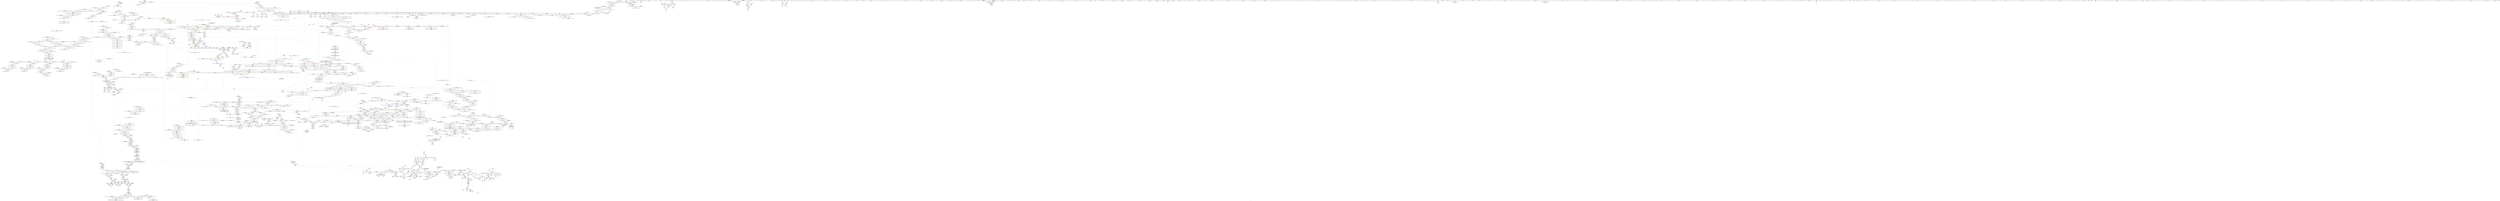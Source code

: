 digraph "SVFG" {
	label="SVFG";

	Node0x56305ba36140 [shape=record,color=grey,label="{NodeID: 0\nNullPtr|{|<s43>150}}"];
	Node0x56305ba36140 -> Node0x56305c001730[style=solid];
	Node0x56305ba36140 -> Node0x56305c001830[style=solid];
	Node0x56305ba36140 -> Node0x56305c001900[style=solid];
	Node0x56305ba36140 -> Node0x56305c0019d0[style=solid];
	Node0x56305ba36140 -> Node0x56305c001aa0[style=solid];
	Node0x56305ba36140 -> Node0x56305c001b70[style=solid];
	Node0x56305ba36140 -> Node0x56305c001c40[style=solid];
	Node0x56305ba36140 -> Node0x56305c001d10[style=solid];
	Node0x56305ba36140 -> Node0x56305c001de0[style=solid];
	Node0x56305ba36140 -> Node0x56305c001eb0[style=solid];
	Node0x56305ba36140 -> Node0x56305c001f80[style=solid];
	Node0x56305ba36140 -> Node0x56305c002050[style=solid];
	Node0x56305ba36140 -> Node0x56305c002120[style=solid];
	Node0x56305ba36140 -> Node0x56305c0021f0[style=solid];
	Node0x56305ba36140 -> Node0x56305c0022c0[style=solid];
	Node0x56305ba36140 -> Node0x56305c002390[style=solid];
	Node0x56305ba36140 -> Node0x56305c002460[style=solid];
	Node0x56305ba36140 -> Node0x56305c002530[style=solid];
	Node0x56305ba36140 -> Node0x56305c002600[style=solid];
	Node0x56305ba36140 -> Node0x56305c0026d0[style=solid];
	Node0x56305ba36140 -> Node0x56305c0027a0[style=solid];
	Node0x56305ba36140 -> Node0x56305c002870[style=solid];
	Node0x56305ba36140 -> Node0x56305c002940[style=solid];
	Node0x56305ba36140 -> Node0x56305bff6480[style=solid];
	Node0x56305ba36140 -> Node0x56305bff6550[style=solid];
	Node0x56305ba36140 -> Node0x56305bff6620[style=solid];
	Node0x56305ba36140 -> Node0x56305bff66f0[style=solid];
	Node0x56305ba36140 -> Node0x56305bff67c0[style=solid];
	Node0x56305ba36140 -> Node0x56305bff6890[style=solid];
	Node0x56305ba36140 -> Node0x56305bff6960[style=solid];
	Node0x56305ba36140 -> Node0x56305bff6a30[style=solid];
	Node0x56305ba36140 -> Node0x56305bff6b00[style=solid];
	Node0x56305ba36140 -> Node0x56305bff6bd0[style=solid];
	Node0x56305ba36140 -> Node0x56305bff6ca0[style=solid];
	Node0x56305ba36140 -> Node0x56305bff6d70[style=solid];
	Node0x56305ba36140 -> Node0x56305bff6e40[style=solid];
	Node0x56305ba36140 -> Node0x56305c02ee30[style=solid];
	Node0x56305ba36140 -> Node0x56305c0324d0[style=solid];
	Node0x56305ba36140 -> Node0x56305c035a70[style=solid];
	Node0x56305ba36140 -> Node0x56305c066370[style=solid];
	Node0x56305ba36140 -> Node0x56305c066670[style=solid];
	Node0x56305ba36140 -> Node0x56305c067270[style=solid];
	Node0x56305ba36140 -> Node0x56305c067570[style=solid];
	Node0x56305ba36140:s43 -> Node0x56305c174830[style=solid,color=red];
	Node0x56305c184da0 [shape=record,color=black,label="{NodeID: 2989\n1631 = PHI(1490, )\n1st arg _ZStltIxiEbRKSt4pairIT_T0_ES5_ }"];
	Node0x56305c184da0 -> Node0x56305c038170[style=solid];
	Node0x56305c002fc0 [shape=record,color=red,label="{NodeID: 775\n224\<--223\n\<--arrayidx23\nmain\n}"];
	Node0x56305c002fc0 -> Node0x56305c0643f0[style=solid];
	Node0x56305bff94d0 [shape=record,color=black,label="{NodeID: 443\n808\<--807\n\<--\n_ZNSt8_Rb_treeISt4pairIxiES1_St9_IdentityIS1_ESt4lessIS1_ESaIS1_EE8_S_rightEPSt18_Rb_tree_node_base\n}"];
	Node0x56305bff94d0 -> Node0x56305bff95a0[style=solid];
	Node0x56305c0391b0 [shape=record,color=blue,label="{NodeID: 1218\n1812\<--1833\nehselector.slot\<--\n_ZNSt8_Rb_treeISt4pairIxiES1_St9_IdentityIS1_ESt4lessIS1_ESaIS1_EE17_M_construct_nodeIJS1_EEEvPSt13_Rb_tree_nodeIS1_EDpOT_\n}"];
	Node0x56305c0391b0 -> Node0x56305c039350[style=dashed];
	Node0x56305bfed300 [shape=record,color=green,label="{NodeID: 111\n520\<--521\n__position\<--__position_field_insensitive\n_ZNSt3setISt4pairIxiESt4lessIS1_ESaIS1_EE5eraseB5cxx11ESt23_Rb_tree_const_iteratorIS1_E\n}"];
	Node0x56305bfed300 -> Node0x56305bff87d0[style=solid];
	Node0x56305bfed300 -> Node0x56305c011d10[style=solid];
	Node0x56305c0089f0 [shape=record,color=red,label="{NodeID: 886\n1322\<--1316\n\<--__t.addr\n_ZNSt8_Rb_treeISt4pairIxiES1_St9_IdentityIS1_ESt4lessIS1_ESaIS1_EE11_Alloc_nodeC2ERS7_\n}"];
	Node0x56305c0089f0 -> Node0x56305c035e80[style=solid];
	Node0x56305c00f4b0 [shape=record,color=black,label="{NodeID: 554\n2138\<--2137\n\<--_M_impl2\n_ZNSt8_Rb_treeISt4pairIxiES1_St9_IdentityIS1_ESt4lessIS1_ESaIS1_EE12_M_erase_auxESt23_Rb_tree_const_iteratorIS1_E\n}"];
	Node0x56305c00f4b0 -> Node0x56305c0182a0[style=solid];
	Node0x56305bff1910 [shape=record,color=green,label="{NodeID: 222\n1202\<--1203\n__comp\<--__comp_field_insensitive\n_ZNSt8_Rb_treeISt4pairIxiES1_St9_IdentityIS1_ESt4lessIS1_ESaIS1_EE24_M_get_insert_unique_posERKS1_\n}"];
	Node0x56305bff1910 -> Node0x56305c008440[style=solid];
	Node0x56305bff1910 -> Node0x56305c008510[style=solid];
	Node0x56305bff1910 -> Node0x56305c035660[style=solid];
	Node0x56305bff1910 -> Node0x56305c035800[style=solid];
	Node0x56305c02dd30 [shape=record,color=red,label="{NodeID: 997\n2101\<--2098\nthis1\<--this.addr\n_ZNSt23_Rb_tree_const_iteratorISt4pairIxiEEppEv\n}"];
	Node0x56305c02dd30 -> Node0x56305c00f170[style=solid];
	Node0x56305c02dd30 -> Node0x56305c017c20[style=solid];
	Node0x56305c02dd30 -> Node0x56305c017cf0[style=solid];
	Node0x56305c1783b0 [shape=record,color=black,label="{NodeID: 2879\n1896 = PHI(1914, )\n}"];
	Node0x56305c1783b0 -> Node0x56305c066970[style=solid];
	Node0x56305c014f70 [shape=record,color=purple,label="{NodeID: 665\n2179\<--1390\n_M_header_3\<--\n}"];
	Node0x56305c014f70 -> Node0x56305c0366a0[style=solid];
	Node0x56305bffff20 [shape=record,color=green,label="{NodeID: 333\n1980\<--1981\n__t.addr\<--__t.addr_field_insensitive\n_ZSt7forwardISt17_Rb_tree_iteratorISt4pairIxiEEEOT_RNSt16remove_referenceIS4_E4typeE\n}"];
	Node0x56305bffff20 -> Node0x56305c02d100[style=solid];
	Node0x56305bffff20 -> Node0x56305c03a050[style=solid];
	Node0x56305c033850 [shape=record,color=blue,label="{NodeID: 1108\n913\<--912\nthis.addr\<--this\n_ZNSt13_Rb_tree_nodeISt4pairIxiEE9_M_valptrEv\n}"];
	Node0x56305c033850 -> Node0x56305c006220[style=dashed];
	Node0x56305ba361d0 [shape=record,color=green,label="{NodeID: 1\n7\<--1\n__dso_handle\<--dummyObj\nGlob }"];
	Node0x56305c184eb0 [shape=record,color=black,label="{NodeID: 2990\n1709 = PHI(1702, )\n0th arg _ZNK9__gnu_cxx16__aligned_membufISt4pairIxiEE7_M_addrEv }"];
	Node0x56305c184eb0 -> Node0x56305c038650[style=solid];
	Node0x56305c0adf80 [shape=record,color=black,label="{NodeID: 1883\nMR_89V_5 = PHI(MR_89V_6, MR_89V_3, )\npts\{19090004 \}\n|{|<s2>21}}"];
	Node0x56305c0adf80 -> Node0x56305c003160[style=dashed];
	Node0x56305c0adf80 -> Node0x56305c0b8480[style=dashed];
	Node0x56305c0adf80:s2 -> Node0x56305c0d4080[style=dashed,color=red];
	Node0x56305c003090 [shape=record,color=red,label="{NodeID: 776\n231\<--230\n\<--arrayidx25\nmain\n}"];
	Node0x56305c003090 -> Node0x56305bff7a00[style=solid];
	Node0x56305bff95a0 [shape=record,color=black,label="{NodeID: 444\n800\<--808\n_ZNSt8_Rb_treeISt4pairIxiES1_St9_IdentityIS1_ESt4lessIS1_ESaIS1_EE8_S_rightEPSt18_Rb_tree_node_base_ret\<--\n_ZNSt8_Rb_treeISt4pairIxiES1_St9_IdentityIS1_ESt4lessIS1_ESaIS1_EE8_S_rightEPSt18_Rb_tree_node_base\n|{<s0>57|<s1>99}}"];
	Node0x56305bff95a0:s0 -> Node0x56305c172d70[style=solid,color=blue];
	Node0x56305bff95a0:s1 -> Node0x56305c176130[style=solid,color=blue];
	Node0x56305c039280 [shape=record,color=blue,label="{NodeID: 1219\n1810\<--1845\nexn.slot\<--\n_ZNSt8_Rb_treeISt4pairIxiES1_St9_IdentityIS1_ESt4lessIS1_ESaIS1_EE17_M_construct_nodeIJS1_EEEvPSt13_Rb_tree_nodeIS1_EDpOT_\n}"];
	Node0x56305c039280 -> Node0x56305c02c5a0[style=dashed];
	Node0x56305bfed3d0 [shape=record,color=green,label="{NodeID: 112\n522\<--523\nthis.addr\<--this.addr_field_insensitive\n_ZNSt3setISt4pairIxiESt4lessIS1_ESaIS1_EE5eraseB5cxx11ESt23_Rb_tree_const_iteratorIS1_E\n}"];
	Node0x56305bfed3d0 -> Node0x56305c003f30[style=solid];
	Node0x56305bfed3d0 -> Node0x56305c0318a0[style=solid];
	Node0x56305c008ac0 [shape=record,color=red,label="{NodeID: 887\n1354\<--1333\nthis1\<--this.addr\n_ZNSt8_Rb_treeISt4pairIxiES1_St9_IdentityIS1_ESt4lessIS1_ESaIS1_EE10_M_insert_IS1_NS7_11_Alloc_nodeEEESt17_Rb_tree_iteratorIS1_EPSt18_Rb_tree_node_baseSD_OT_RT0_\n|{|<s3>109}}"];
	Node0x56305c008ac0 -> Node0x56305c0148f0[style=solid];
	Node0x56305c008ac0 -> Node0x56305c0149c0[style=solid];
	Node0x56305c008ac0 -> Node0x56305c014a90[style=solid];
	Node0x56305c008ac0:s3 -> Node0x56305c1821d0[style=solid,color=red];
	Node0x56305c00f580 [shape=record,color=black,label="{NodeID: 555\n2140\<--2139\n\<--add.ptr3\n_ZNSt8_Rb_treeISt4pairIxiES1_St9_IdentityIS1_ESt4lessIS1_ESaIS1_EE12_M_erase_auxESt23_Rb_tree_const_iteratorIS1_E\n}"];
	Node0x56305c00f580 -> Node0x56305c018370[style=solid];
	Node0x56305bff19e0 [shape=record,color=green,label="{NodeID: 223\n1204\<--1205\n__j\<--__j_field_insensitive\n_ZNSt8_Rb_treeISt4pairIxiES1_St9_IdentityIS1_ESt4lessIS1_ESaIS1_EE24_M_get_insert_unique_posERKS1_\n|{|<s2>100|<s3>102|<s4>104}}"];
	Node0x56305bff19e0 -> Node0x56305c0141a0[style=solid];
	Node0x56305bff19e0 -> Node0x56305c014270[style=solid];
	Node0x56305bff19e0:s2 -> Node0x56305c183ef0[style=solid,color=red];
	Node0x56305bff19e0:s3 -> Node0x56305c17b790[style=solid,color=red];
	Node0x56305bff19e0:s4 -> Node0x56305c184520[style=solid,color=red];
	Node0x56305c02de00 [shape=record,color=red,label="{NodeID: 998\n2103\<--2102\n\<--_M_node\n_ZNSt23_Rb_tree_const_iteratorISt4pairIxiEEppEv\n}"];
	Node0x56305c1784f0 [shape=record,color=black,label="{NodeID: 2880\n1942 = PHI(1409, )\n|{<s0>155}}"];
	Node0x56305c1784f0:s0 -> Node0x56305c183110[style=solid,color=red];
	Node0x56305c015040 [shape=record,color=purple,label="{NodeID: 666\n1397\<--1396\nadd.ptr10\<--\n_ZNSt8_Rb_treeISt4pairIxiES1_St9_IdentityIS1_ESt4lessIS1_ESaIS1_EE10_M_insert_IS1_NS7_11_Alloc_nodeEEESt17_Rb_tree_iteratorIS1_EPSt18_Rb_tree_node_baseSD_OT_RT0_\n}"];
	Node0x56305c015040 -> Node0x56305c00bf10[style=solid];
	Node0x56305bfffff0 [shape=record,color=green,label="{NodeID: 334\n1987\<--1988\n__t.addr\<--__t.addr_field_insensitive\n_ZSt7forwardIbEOT_RNSt16remove_referenceIS0_E4typeE\n}"];
	Node0x56305bfffff0 -> Node0x56305c02d1d0[style=solid];
	Node0x56305bfffff0 -> Node0x56305c03a120[style=solid];
	Node0x56305c0dad60 [shape=record,color=yellow,style=double,label="{NodeID: 2216\n207V_1 = ENCHI(MR_207V_0)\npts\{19090004 19090005 19090006 \}\nFun[_ZNSt8_Rb_treeISt4pairIxiES1_St9_IdentityIS1_ESt4lessIS1_ESaIS1_EE14_M_create_nodeIJS1_EEEPSt13_Rb_tree_nodeIS1_EDpOT_]|{<s0>138}}"];
	Node0x56305c0dad60:s0 -> Node0x56305c0d17e0[style=dashed,color=red];
	Node0x56305c033920 [shape=record,color=blue,label="{NodeID: 1109\n925\<--923\nthis.addr\<--this\n_ZN9__gnu_cxx13new_allocatorISt13_Rb_tree_nodeISt4pairIxiEEE7destroyIS3_EEvPT_\n}"];
	Node0x56305c033920 -> Node0x56305c0062f0[style=dashed];
	Node0x56305bfe8f00 [shape=record,color=green,label="{NodeID: 2\n9\<--1\n\<--dummyObj\nCan only get source location for instruction, argument, global var or function.}"];
	Node0x56305c184fc0 [shape=record,color=black,label="{NodeID: 2991\n2000 = PHI(518, 1173, )\n0th arg _ZNSt23_Rb_tree_const_iteratorISt4pairIxiEEC2ERKSt17_Rb_tree_iteratorIS1_E }"];
	Node0x56305c184fc0 -> Node0x56305c03a2c0[style=solid];
	Node0x56305c0ae480 [shape=record,color=black,label="{NodeID: 1884\nMR_91V_5 = PHI(MR_91V_6, MR_91V_3, )\npts\{19090005 \}\n|{|<s2>21}}"];
	Node0x56305c0ae480 -> Node0x56305c003230[style=dashed];
	Node0x56305c0ae480 -> Node0x56305c0b8980[style=dashed];
	Node0x56305c0ae480:s2 -> Node0x56305c0d4080[style=dashed,color=red];
	Node0x56305c003160 [shape=record,color=red,label="{NodeID: 777\n278\<--277\n\<--first\nmain\n}"];
	Node0x56305c003160 -> Node0x56305c0302b0[style=solid];
	Node0x56305bff9670 [shape=record,color=black,label="{NodeID: 445\n818\<--817\n\<--\n_ZNSt8_Rb_treeISt4pairIxiES1_St9_IdentityIS1_ESt4lessIS1_ESaIS1_EE7_S_leftEPSt18_Rb_tree_node_base\n}"];
	Node0x56305bff9670 -> Node0x56305bff9740[style=solid];
	Node0x56305c039350 [shape=record,color=blue,label="{NodeID: 1220\n1812\<--1847\nehselector.slot\<--\n_ZNSt8_Rb_treeISt4pairIxiES1_St9_IdentityIS1_ESt4lessIS1_ESaIS1_EE17_M_construct_nodeIJS1_EEEvPSt13_Rb_tree_nodeIS1_EDpOT_\n}"];
	Node0x56305c039350 -> Node0x56305c02c670[style=dashed];
	Node0x56305bff1f20 [shape=record,color=green,label="{NodeID: 113\n524\<--525\nref.tmp\<--ref.tmp_field_insensitive\n_ZNSt3setISt4pairIxiESt4lessIS1_ESaIS1_EE5eraseB5cxx11ESt23_Rb_tree_const_iteratorIS1_E\n|{|<s1>42}}"];
	Node0x56305bff1f20 -> Node0x56305c011de0[style=solid];
	Node0x56305bff1f20:s1 -> Node0x56305c185170[style=solid,color=red];
	Node0x56305c008b90 [shape=record,color=red,label="{NodeID: 888\n1355\<--1335\n\<--__x.addr\n_ZNSt8_Rb_treeISt4pairIxiES1_St9_IdentityIS1_ESt4lessIS1_ESaIS1_EE10_M_insert_IS1_NS7_11_Alloc_nodeEEESt17_Rb_tree_iteratorIS1_EPSt18_Rb_tree_node_baseSD_OT_RT0_\n}"];
	Node0x56305c008b90 -> Node0x56305c066370[style=solid];
	Node0x56305c0ffa20 [shape=record,color=yellow,style=double,label="{NodeID: 2770\n436V_2 = CSCHI(MR_436V_1)\npts\{13320000 \}\nCS[]}"];
	Node0x56305c0ffa20 -> Node0x56305c009480[style=dashed];
	Node0x56305c00f650 [shape=record,color=black,label="{NodeID: 556\n2147\<--2159\n_ZNKSt23_Rb_tree_const_iteratorISt4pairIxiEE13_M_const_castEv_ret\<--\n_ZNKSt23_Rb_tree_const_iteratorISt4pairIxiEE13_M_const_castEv\n|{<s0>163}}"];
	Node0x56305c00f650:s0 -> Node0x56305c174270[style=solid,color=blue];
	Node0x56305bff1ab0 [shape=record,color=green,label="{NodeID: 224\n1206\<--1207\nref.tmp\<--ref.tmp_field_insensitive\n_ZNSt8_Rb_treeISt4pairIxiES1_St9_IdentityIS1_ESt4lessIS1_ESaIS1_EE24_M_get_insert_unique_posERKS1_\n|{|<s1>102}}"];
	Node0x56305bff1ab0 -> Node0x56305c014340[style=solid];
	Node0x56305bff1ab0:s1 -> Node0x56305c17b8a0[style=solid,color=red];
	Node0x56305c02ded0 [shape=record,color=red,label="{NodeID: 999\n2122\<--2115\nthis1\<--this.addr\n_ZNSt8_Rb_treeISt4pairIxiES1_St9_IdentityIS1_ESt4lessIS1_ESaIS1_EE12_M_erase_auxESt23_Rb_tree_const_iteratorIS1_E\n|{|<s2>166}}"];
	Node0x56305c02ded0 -> Node0x56305c017f60[style=solid];
	Node0x56305c02ded0 -> Node0x56305c018030[style=solid];
	Node0x56305c02ded0:s2 -> Node0x56305c179db0[style=solid,color=red];
	Node0x56305c178630 [shape=record,color=black,label="{NodeID: 2881\n1967 = PHI(1409, )\n}"];
	Node0x56305c178630 -> Node0x56305c00e6e0[style=solid];
	Node0x56305c015110 [shape=record,color=purple,label="{NodeID: 667\n1399\<--1398\n_M_node_count\<--\n_ZNSt8_Rb_treeISt4pairIxiES1_St9_IdentityIS1_ESt4lessIS1_ESaIS1_EE10_M_insert_IS1_NS7_11_Alloc_nodeEEESt17_Rb_tree_iteratorIS1_EPSt18_Rb_tree_node_baseSD_OT_RT0_\n}"];
	Node0x56305c015110 -> Node0x56305c0093b0[style=solid];
	Node0x56305c015110 -> Node0x56305c036770[style=solid];
	Node0x56305c0000c0 [shape=record,color=green,label="{NodeID: 335\n1994\<--1995\n__t.addr\<--__t.addr_field_insensitive\n_ZSt7forwardIRSt17_Rb_tree_iteratorISt4pairIxiEEEOT_RNSt16remove_referenceIS5_E4typeE\n}"];
	Node0x56305c0000c0 -> Node0x56305c02d2a0[style=solid];
	Node0x56305c0000c0 -> Node0x56305c03a1f0[style=solid];
	Node0x56305c0dae40 [shape=record,color=yellow,style=double,label="{NodeID: 2217\n209V_1 = ENCHI(MR_209V_0)\npts\{1240000 1240001 1240002 1440000 1440001 1440002 \}\nFun[_ZNSt8_Rb_treeISt4pairIxiES1_St9_IdentityIS1_ESt4lessIS1_ESaIS1_EE14_M_create_nodeIJS1_EEEPSt13_Rb_tree_nodeIS1_EDpOT_]|{<s0>138}}"];
	Node0x56305c0dae40:s0 -> Node0x56305c0d18c0[style=dashed,color=red];
	Node0x56305c0339f0 [shape=record,color=blue,label="{NodeID: 1110\n927\<--924\n__p.addr\<--__p\n_ZN9__gnu_cxx13new_allocatorISt13_Rb_tree_nodeISt4pairIxiEEE7destroyIS3_EEvPT_\n}"];
	Node0x56305c0339f0 -> Node0x56305c0063c0[style=dashed];
	Node0x56305bfe9240 [shape=record,color=green,label="{NodeID: 3\n22\<--1\n_ZSt3cin\<--dummyObj\nGlob }"];
	Node0x56305c185170 [shape=record,color=black,label="{NodeID: 2992\n2001 = PHI(524, 1175, )\n1st arg _ZNSt23_Rb_tree_const_iteratorISt4pairIxiEEC2ERKSt17_Rb_tree_iteratorIS1_E }"];
	Node0x56305c185170 -> Node0x56305c03a390[style=solid];
	Node0x56305c0ae980 [shape=record,color=black,label="{NodeID: 1885\nMR_93V_5 = PHI(MR_93V_6, MR_93V_3, )\npts\{19090006 \}\n|{|<s1>21}}"];
	Node0x56305c0ae980 -> Node0x56305c0b8e80[style=dashed];
	Node0x56305c0ae980:s1 -> Node0x56305c0d4080[style=dashed,color=red];
	Node0x56305c003230 [shape=record,color=red,label="{NodeID: 778\n285\<--284\n\<--second\nmain\n}"];
	Node0x56305c003230 -> Node0x56305c030450[style=solid];
	Node0x56305bff9740 [shape=record,color=black,label="{NodeID: 446\n810\<--818\n_ZNSt8_Rb_treeISt4pairIxiES1_St9_IdentityIS1_ESt4lessIS1_ESaIS1_EE7_S_leftEPSt18_Rb_tree_node_base_ret\<--\n_ZNSt8_Rb_treeISt4pairIxiES1_St9_IdentityIS1_ESt4lessIS1_ESaIS1_EE7_S_leftEPSt18_Rb_tree_node_base\n|{<s0>59|<s1>98}}"];
	Node0x56305bff9740:s0 -> Node0x56305c172eb0[style=solid,color=blue];
	Node0x56305bff9740:s1 -> Node0x56305c175ff0[style=solid,color=blue];
	Node0x56305c039420 [shape=record,color=blue,label="{NodeID: 1221\n1868\<--1866\n__a.addr\<--__a\n_ZNSt16allocator_traitsISaISt13_Rb_tree_nodeISt4pairIxiEEEE8allocateERS4_m\n}"];
	Node0x56305c039420 -> Node0x56305c02c740[style=dashed];
	Node0x56305bff1fb0 [shape=record,color=green,label="{NodeID: 114\n526\<--527\nagg.tmp\<--agg.tmp_field_insensitive\n_ZNSt3setISt4pairIxiESt4lessIS1_ESaIS1_EE5eraseB5cxx11ESt23_Rb_tree_const_iteratorIS1_E\n}"];
	Node0x56305bff1fb0 -> Node0x56305bff88a0[style=solid];
	Node0x56305bff1fb0 -> Node0x56305c011eb0[style=solid];
	Node0x56305c0cb380 [shape=record,color=yellow,style=double,label="{NodeID: 1996\n25V_1 = ENCHI(MR_25V_0)\npts\{110 \}\nFun[main]}"];
	Node0x56305c0cb380 -> Node0x56305c0197c0[style=dashed];
	Node0x56305c008c60 [shape=record,color=red,label="{NodeID: 889\n1358\<--1337\n\<--__p.addr\n_ZNSt8_Rb_treeISt4pairIxiES1_St9_IdentityIS1_ESt4lessIS1_ESaIS1_EE10_M_insert_IS1_NS7_11_Alloc_nodeEEESt17_Rb_tree_iteratorIS1_EPSt18_Rb_tree_node_baseSD_OT_RT0_\n}"];
	Node0x56305c008c60 -> Node0x56305c0661f0[style=solid];
	Node0x56305c0ffb80 [shape=record,color=yellow,style=double,label="{NodeID: 2771\n487V_2 = CSCHI(MR_487V_1)\npts\{15300000 \}\nCS[]}"];
	Node0x56305c0ffb80 -> Node0x56305c00a3f0[style=dashed];
	Node0x56305c00f720 [shape=record,color=purple,label="{NodeID: 557\n46\<--4\n\<--_ZStL8__ioinit\n__cxx_global_var_init\n}"];
	Node0x56305bff1b80 [shape=record,color=green,label="{NodeID: 225\n1208\<--1209\nref.tmp20\<--ref.tmp20_field_insensitive\n_ZNSt8_Rb_treeISt4pairIxiES1_St9_IdentityIS1_ESt4lessIS1_ESaIS1_EE24_M_get_insert_unique_posERKS1_\n|{|<s1>108}}"];
	Node0x56305bff1b80 -> Node0x56305c035a70[style=solid];
	Node0x56305bff1b80:s1 -> Node0x56305c185d90[style=solid,color=red];
	Node0x56305c0d3a00 [shape=record,color=yellow,style=double,label="{NodeID: 2107\n400V_1 = ENCHI(MR_400V_0)\npts\{12050000 \}\nFun[_ZNKSt17_Rb_tree_iteratorISt4pairIxiEEeqERKS2_]}"];
	Node0x56305c0d3a00 -> Node0x56305c00a0b0[style=dashed];
	Node0x56305c02dfa0 [shape=record,color=red,label="{NodeID: 1000\n2135\<--2117\n\<--__y\n_ZNSt8_Rb_treeISt4pairIxiES1_St9_IdentityIS1_ESt4lessIS1_ESaIS1_EE12_M_erase_auxESt23_Rb_tree_const_iteratorIS1_E\n|{<s0>166}}"];
	Node0x56305c02dfa0:s0 -> Node0x56305c179f00[style=solid,color=red];
	Node0x56305c178770 [shape=record,color=black,label="{NodeID: 2882\n2077 = PHI(2096, )\n}"];
	Node0x56305c0151e0 [shape=record,color=purple,label="{NodeID: 668\n1431\<--1429\nfirst\<--this1\n_ZNSt4pairISt17_Rb_tree_iteratorIS_IxiEEbEC2IS2_bLb1EEEOT_OT0_\n}"];
	Node0x56305c0151e0 -> Node0x56305c00c320[style=solid];
	Node0x56305c000190 [shape=record,color=green,label="{NodeID: 336\n2002\<--2003\nthis.addr\<--this.addr_field_insensitive\n_ZNSt23_Rb_tree_const_iteratorISt4pairIxiEEC2ERKSt17_Rb_tree_iteratorIS1_E\n}"];
	Node0x56305c000190 -> Node0x56305c02d370[style=solid];
	Node0x56305c000190 -> Node0x56305c03a2c0[style=solid];
	Node0x56305c033ac0 [shape=record,color=blue,label="{NodeID: 1111\n936\<--935\nthis.addr\<--this\n_ZN9__gnu_cxx16__aligned_membufISt4pairIxiEE6_M_ptrEv\n}"];
	Node0x56305c033ac0 -> Node0x56305c006490[style=dashed];
	Node0x56305bfe9300 [shape=record,color=green,label="{NodeID: 4\n23\<--1\n.str\<--dummyObj\nGlob }"];
	Node0x56305c1852f0 [shape=record,color=black,label="{NodeID: 2993\n74 = PHI(19, )\n0th arg _ZNSt3setISt4pairIxiESt4lessIS1_ESaIS1_EEC2Ev }"];
	Node0x56305c1852f0 -> Node0x56305c02ef30[style=solid];
	Node0x56305c0aee80 [shape=record,color=black,label="{NodeID: 1886\nMR_95V_6 = PHI(MR_95V_7, MR_95V_4, )\npts\{210001 210003 \}\n|{|<s1>21}}"];
	Node0x56305c0aee80 -> Node0x56305c0b9380[style=dashed];
	Node0x56305c0aee80:s1 -> Node0x56305c0d4080[style=dashed,color=red];
	Node0x56305c003300 [shape=record,color=red,label="{NodeID: 779\n291\<--290\n\<--coerce.dive43\nmain\n|{<s0>18}}"];
	Node0x56305c003300:s0 -> Node0x56305c184960[style=solid,color=red];
	Node0x56305bff9810 [shape=record,color=black,label="{NodeID: 447\n896\<--895\n\<--\n_ZNSt16allocator_traitsISaISt13_Rb_tree_nodeISt4pairIxiEEEE7destroyIS2_EEvRS4_PT_\n|{<s0>71}}"];
	Node0x56305bff9810:s0 -> Node0x56305c17c9e0[style=solid,color=red];
	Node0x56305c0394f0 [shape=record,color=blue,label="{NodeID: 1222\n1870\<--1867\n__n.addr\<--__n\n_ZNSt16allocator_traitsISaISt13_Rb_tree_nodeISt4pairIxiEEEE8allocateERS4_m\n}"];
	Node0x56305c0394f0 -> Node0x56305c02c810[style=dashed];
	Node0x56305bff2080 [shape=record,color=green,label="{NodeID: 115\n538\<--539\nllvm.memcpy.p0i8.p0i8.i64\<--llvm.memcpy.p0i8.p0i8.i64_field_insensitive\n}"];
	Node0x56305c0cb460 [shape=record,color=yellow,style=double,label="{NodeID: 1997\n27V_1 = ENCHI(MR_27V_0)\npts\{112 \}\nFun[main]}"];
	Node0x56305c0cb460 -> Node0x56305c019890[style=dashed];
	Node0x56305c008d30 [shape=record,color=red,label="{NodeID: 890\n1367\<--1337\n\<--__p.addr\n_ZNSt8_Rb_treeISt4pairIxiES1_St9_IdentityIS1_ESt4lessIS1_ESaIS1_EE10_M_insert_IS1_NS7_11_Alloc_nodeEEESt17_Rb_tree_iteratorIS1_EPSt18_Rb_tree_node_baseSD_OT_RT0_\n|{<s0>111}}"];
	Node0x56305c008d30:s0 -> Node0x56305c182d70[style=solid,color=red];
	Node0x56305c0ffce0 [shape=record,color=yellow,style=double,label="{NodeID: 2772\n207V_2 = CSCHI(MR_207V_1)\npts\{19090004 19090005 19090006 \}\nCS[]|{<s0>114|<s1>114}}"];
	Node0x56305c0ffce0:s0 -> Node0x56305c0fca10[style=dashed,color=blue];
	Node0x56305c0ffce0:s1 -> Node0x56305c0fcb70[style=dashed,color=blue];
	Node0x56305c00f7f0 [shape=record,color=purple,label="{NodeID: 558\n182\<--13\narrayidx\<--d\nmain\n}"];
	Node0x56305c00f7f0 -> Node0x56305c02f4e0[style=solid];
	Node0x56305bff1c50 [shape=record,color=green,label="{NodeID: 226\n1216\<--1217\n_ZNSt8_Rb_treeISt4pairIxiES1_St9_IdentityIS1_ESt4lessIS1_ESaIS1_EE6_M_endEv\<--_ZNSt8_Rb_treeISt4pairIxiES1_St9_IdentityIS1_ESt4lessIS1_ESaIS1_EE6_M_endEv_field_insensitive\n}"];
	Node0x56305c0d3ae0 [shape=record,color=yellow,style=double,label="{NodeID: 2108\n402V_1 = ENCHI(MR_402V_0)\npts\{12070000 \}\nFun[_ZNKSt17_Rb_tree_iteratorISt4pairIxiEEeqERKS2_]}"];
	Node0x56305c0d3ae0 -> Node0x56305c00a180[style=dashed];
	Node0x56305c02e070 [shape=record,color=red,label="{NodeID: 1001\n2124\<--2123\n\<--_M_node\n_ZNSt8_Rb_treeISt4pairIxiES1_St9_IdentityIS1_ESt4lessIS1_ESaIS1_EE12_M_erase_auxESt23_Rb_tree_const_iteratorIS1_E\n}"];
	Node0x56305c178880 [shape=record,color=black,label="{NodeID: 2883\n2148 = PHI(2066, )\n0th arg _ZNKSt23_Rb_tree_const_iteratorISt4pairIxiEE13_M_const_castEv }"];
	Node0x56305c178880 -> Node0x56305c03b230[style=solid];
	Node0x56305c0152b0 [shape=record,color=purple,label="{NodeID: 669\n1439\<--1429\nsecond\<--this1\n_ZNSt4pairISt17_Rb_tree_iteratorIS_IxiEEbEC2IS2_bLb1EEEOT_OT0_\n}"];
	Node0x56305c0152b0 -> Node0x56305c036c50[style=solid];
	Node0x56305c000260 [shape=record,color=green,label="{NodeID: 337\n2004\<--2005\n__it.addr\<--__it.addr_field_insensitive\n_ZNSt23_Rb_tree_const_iteratorISt4pairIxiEEC2ERKSt17_Rb_tree_iteratorIS1_E\n}"];
	Node0x56305c000260 -> Node0x56305c02d440[style=solid];
	Node0x56305c000260 -> Node0x56305c03a390[style=solid];
	Node0x56305c033b90 [shape=record,color=blue,label="{NodeID: 1112\n947\<--946\nthis.addr\<--this\n_ZN9__gnu_cxx16__aligned_membufISt4pairIxiEE7_M_addrEv\n}"];
	Node0x56305c033b90 -> Node0x56305c006560[style=dashed];
	Node0x56305bfe93c0 [shape=record,color=green,label="{NodeID: 5\n25\<--1\n.str.2\<--dummyObj\nGlob }"];
	Node0x56305c185400 [shape=record,color=black,label="{NodeID: 2994\n407 = PHI(19, )\n0th arg _ZNSt3setISt4pairIxiESt4lessIS1_ESaIS1_EE5clearEv }"];
	Node0x56305c185400 -> Node0x56305c030fb0[style=solid];
	Node0x56305c0af380 [shape=record,color=black,label="{NodeID: 1887\nMR_19V_3 = PHI(MR_19V_4, MR_19V_2, )\npts\{104 \}\n}"];
	Node0x56305c0af380 -> Node0x56305c018b90[style=dashed];
	Node0x56305c0af380 -> Node0x56305c018c60[style=dashed];
	Node0x56305c0af380 -> Node0x56305c018d30[style=dashed];
	Node0x56305c0af380 -> Node0x56305c018e00[style=dashed];
	Node0x56305c0af380 -> Node0x56305c018ed0[style=dashed];
	Node0x56305c0af380 -> Node0x56305c030ee0[style=dashed];
	Node0x56305c0033d0 [shape=record,color=red,label="{NodeID: 780\n304\<--301\n\<--call48\nmain\n}"];
	Node0x56305c0033d0 -> Node0x56305c0306c0[style=solid];
	Node0x56305bff98e0 [shape=record,color=black,label="{NodeID: 448\n909\<--908\n\<--_M_impl\n_ZNSt8_Rb_treeISt4pairIxiES1_St9_IdentityIS1_ESt4lessIS1_ESaIS1_EE21_M_get_Node_allocatorEv\n}"];
	Node0x56305bff98e0 -> Node0x56305bff99b0[style=solid];
	Node0x56305c0395c0 [shape=record,color=blue,label="{NodeID: 1223\n1885\<--1882\nthis.addr\<--this\n_ZN9__gnu_cxx13new_allocatorISt13_Rb_tree_nodeISt4pairIxiEEE8allocateEmPKv\n}"];
	Node0x56305c0395c0 -> Node0x56305c02c8e0[style=dashed];
	Node0x56305bff2150 [shape=record,color=green,label="{NodeID: 116\n543\<--544\n_ZNSt8_Rb_treeISt4pairIxiES1_St9_IdentityIS1_ESt4lessIS1_ESaIS1_EE5eraseB5cxx11ESt23_Rb_tree_const_iteratorIS1_E\<--_ZNSt8_Rb_treeISt4pairIxiES1_St9_IdentityIS1_ESt4lessIS1_ESaIS1_EE5eraseB5cxx11ESt23_Rb_tree_const_iteratorIS1_E_field_insensitive\n}"];
	Node0x56305c0cb540 [shape=record,color=yellow,style=double,label="{NodeID: 1998\n29V_1 = ENCHI(MR_29V_0)\npts\{114 \}\nFun[main]}"];
	Node0x56305c0cb540 -> Node0x56305c019960[style=dashed];
	Node0x56305c008e00 [shape=record,color=red,label="{NodeID: 891\n1386\<--1337\n\<--__p.addr\n_ZNSt8_Rb_treeISt4pairIxiES1_St9_IdentityIS1_ESt4lessIS1_ESaIS1_EE10_M_insert_IS1_NS7_11_Alloc_nodeEEESt17_Rb_tree_iteratorIS1_EPSt18_Rb_tree_node_baseSD_OT_RT0_\n}"];
	Node0x56305c0ffe40 [shape=record,color=yellow,style=double,label="{NodeID: 2773\n207V_2 = CSCHI(MR_207V_1)\npts\{19090004 19090005 19090006 \}\nCS[]|{<s0>135}}"];
	Node0x56305c0ffe40:s0 -> Node0x56305c0ffce0[style=dashed,color=blue];
	Node0x56305c00f8c0 [shape=record,color=purple,label="{NodeID: 559\n223\<--13\narrayidx23\<--d\nmain\n}"];
	Node0x56305c00f8c0 -> Node0x56305c002fc0[style=solid];
	Node0x56305bff1d50 [shape=record,color=green,label="{NodeID: 227\n1233\<--1234\n_ZNSt8_Rb_treeISt4pairIxiES1_St9_IdentityIS1_ESt4lessIS1_ESaIS1_EE6_S_keyEPKSt13_Rb_tree_nodeIS1_E\<--_ZNSt8_Rb_treeISt4pairIxiES1_St9_IdentityIS1_ESt4lessIS1_ESaIS1_EE6_S_keyEPKSt13_Rb_tree_nodeIS1_E_field_insensitive\n}"];
	Node0x56305c02e140 [shape=record,color=red,label="{NodeID: 1002\n2142\<--2141\n\<--_M_node_count\n_ZNSt8_Rb_treeISt4pairIxiES1_St9_IdentityIS1_ESt4lessIS1_ESaIS1_EE12_M_erase_auxESt23_Rb_tree_const_iteratorIS1_E\n}"];
	Node0x56305c02e140 -> Node0x56305c064cf0[style=solid];
	Node0x56305c1789f0 [shape=record,color=black,label="{NodeID: 2884\n1687 = PHI(504, 1683, 1739, )\n0th arg _ZNKSt13_Rb_tree_nodeISt4pairIxiEE9_M_valptrEv }"];
	Node0x56305c1789f0 -> Node0x56305c0384b0[style=solid];
	Node0x56305c015380 [shape=record,color=purple,label="{NodeID: 670\n2180\<--1436\noffset_0\<--\n}"];
	Node0x56305c015380 -> Node0x56305c036b80[style=solid];
	Node0x56305c000330 [shape=record,color=green,label="{NodeID: 338\n2017\<--2018\n__t.addr\<--__t.addr_field_insensitive\n_ZSt7forwardIRbEOT_RNSt16remove_referenceIS1_E4typeE\n}"];
	Node0x56305c000330 -> Node0x56305c02d5e0[style=solid];
	Node0x56305c000330 -> Node0x56305c03a530[style=solid];
	Node0x56305c033c60 [shape=record,color=blue,label="{NodeID: 1113\n958\<--955\n__a.addr\<--__a\n_ZNSt16allocator_traitsISaISt13_Rb_tree_nodeISt4pairIxiEEEE10deallocateERS4_PS3_m\n}"];
	Node0x56305c033c60 -> Node0x56305c006630[style=dashed];
	Node0x56305bfe9c30 [shape=record,color=green,label="{NodeID: 6\n27\<--1\n_ZSt4cout\<--dummyObj\nGlob }"];
	Node0x56305c185510 [shape=record,color=black,label="{NodeID: 2995\n1300 = PHI(1084, 1345, )\n0th arg _ZNKSt9_IdentityISt4pairIxiEEclERS1_ }"];
	Node0x56305c185510 -> Node0x56305c035b40[style=solid];
	Node0x56305c0af880 [shape=record,color=black,label="{NodeID: 1888\nMR_21V_2 = PHI(MR_21V_4, MR_21V_1, )\npts\{106 \}\n}"];
	Node0x56305c0af880 -> Node0x56305c02f270[style=dashed];
	Node0x56305c0034a0 [shape=record,color=red,label="{NodeID: 781\n312\<--311\n\<--arrayidx50\nmain\n}"];
	Node0x56305c0034a0 -> Node0x56305c066f70[style=solid];
	Node0x56305bff99b0 [shape=record,color=black,label="{NodeID: 449\n902\<--909\n_ZNSt8_Rb_treeISt4pairIxiES1_St9_IdentityIS1_ESt4lessIS1_ESaIS1_EE21_M_get_Node_allocatorEv_ret\<--\n_ZNSt8_Rb_treeISt4pairIxiES1_St9_IdentityIS1_ESt4lessIS1_ESaIS1_EE21_M_get_Node_allocatorEv\n|{<s0>64|<s1>68|<s2>139|<s3>141}}"];
	Node0x56305bff99b0:s0 -> Node0x56305c173ff0[style=solid,color=blue];
	Node0x56305bff99b0:s1 -> Node0x56305c174d30[style=solid,color=blue];
	Node0x56305bff99b0:s2 -> Node0x56305c177b30[style=solid,color=blue];
	Node0x56305bff99b0:s3 -> Node0x56305c177db0[style=solid,color=blue];
	Node0x56305c039690 [shape=record,color=blue,label="{NodeID: 1224\n1887\<--1883\n__n.addr\<--__n\n_ZN9__gnu_cxx13new_allocatorISt13_Rb_tree_nodeISt4pairIxiEEE8allocateEmPKv\n}"];
	Node0x56305c039690 -> Node0x56305c02c9b0[style=dashed];
	Node0x56305c039690 -> Node0x56305c02ca80[style=dashed];
	Node0x56305bff2220 [shape=record,color=green,label="{NodeID: 117\n548\<--549\n_ZNSt23_Rb_tree_const_iteratorISt4pairIxiEEC2ERKSt17_Rb_tree_iteratorIS1_E\<--_ZNSt23_Rb_tree_const_iteratorISt4pairIxiEEC2ERKSt17_Rb_tree_iteratorIS1_E_field_insensitive\n}"];
	Node0x56305c008ed0 [shape=record,color=red,label="{NodeID: 892\n1365\<--1339\n\<--__v.addr\n_ZNSt8_Rb_treeISt4pairIxiES1_St9_IdentityIS1_ESt4lessIS1_ESaIS1_EE10_M_insert_IS1_NS7_11_Alloc_nodeEEESt17_Rb_tree_iteratorIS1_EPSt18_Rb_tree_node_baseSD_OT_RT0_\n|{<s0>110}}"];
	Node0x56305c008ed0:s0 -> Node0x56305c1856f0[style=solid,color=red];
	Node0x56305c0fffa0 [shape=record,color=yellow,style=double,label="{NodeID: 2774\n207V_2 = CSCHI(MR_207V_1)\npts\{19090004 19090005 19090006 \}\nCS[]|{<s0>144}}"];
	Node0x56305c0fffa0:s0 -> Node0x56305c0ff1e0[style=dashed,color=blue];
	Node0x56305c00f990 [shape=record,color=purple,label="{NodeID: 560\n189\<--15\narrayidx10\<--t\nmain\n}"];
	Node0x56305c00f990 -> Node0x56305c02f5b0[style=solid];
	Node0x56305bff1e50 [shape=record,color=green,label="{NodeID: 228\n1236\<--1237\n_ZNKSt4lessISt4pairIxiEEclERKS1_S4_\<--_ZNKSt4lessISt4pairIxiEEclERKS1_S4__field_insensitive\n}"];
	Node0x56305c02e210 [shape=record,color=red,label="{NodeID: 1003\n2154\<--2151\nthis1\<--this.addr\n_ZNKSt23_Rb_tree_const_iteratorISt4pairIxiEE13_M_const_castEv\n}"];
	Node0x56305c02e210 -> Node0x56305c018510[style=solid];
	Node0x56305c178cd0 [shape=record,color=black,label="{NodeID: 2885\n1009 = PHI(1003, )\n0th arg _ZN9__gnu_cxx13new_allocatorISt13_Rb_tree_nodeISt4pairIxiEEED2Ev }"];
	Node0x56305c178cd0 -> Node0x56305c034210[style=solid];
	Node0x56305c015450 [shape=record,color=purple,label="{NodeID: 671\n2181\<--1437\noffset_0\<--\n}"];
	Node0x56305c015450 -> Node0x56305c02e550[style=solid];
	Node0x56305c000400 [shape=record,color=green,label="{NodeID: 339\n2024\<--2025\nretval\<--retval_field_insensitive\n_ZNKSt8_Rb_treeISt4pairIxiES1_St9_IdentityIS1_ESt4lessIS1_ESaIS1_EE5beginEv\n|{|<s1>158}}"];
	Node0x56305c000400 -> Node0x56305c0170c0[style=solid];
	Node0x56305c000400:s1 -> Node0x56305c181b80[style=solid,color=red];
	Node0x56305c033d30 [shape=record,color=blue,label="{NodeID: 1114\n960\<--956\n__p.addr\<--__p\n_ZNSt16allocator_traitsISaISt13_Rb_tree_nodeISt4pairIxiEEEE10deallocateERS4_PS3_m\n}"];
	Node0x56305c033d30 -> Node0x56305c006700[style=dashed];
	Node0x56305bfe9cc0 [shape=record,color=green,label="{NodeID: 7\n28\<--1\n.str.3\<--dummyObj\nGlob }"];
	Node0x56305c1856f0 [shape=record,color=black,label="{NodeID: 2996\n1301 = PHI(1099, 1365, )\n1st arg _ZNKSt9_IdentityISt4pairIxiEEclERS1_ }"];
	Node0x56305c1856f0 -> Node0x56305c035c10[style=solid];
	Node0x56305c0afd80 [shape=record,color=black,label="{NodeID: 1889\nMR_23V_2 = PHI(MR_23V_4, MR_23V_1, )\npts\{108 \}\n}"];
	Node0x56305c0afd80 -> Node0x56305c02f340[style=dashed];
	Node0x56305c003570 [shape=record,color=red,label="{NodeID: 782\n332\<--331\n\<--arrayidx59\nmain\n}"];
	Node0x56305c003570 -> Node0x56305bff7d40[style=solid];
	Node0x56305bff9a80 [shape=record,color=black,label="{NodeID: 450\n911\<--918\n_ZNSt13_Rb_tree_nodeISt4pairIxiEE9_M_valptrEv_ret\<--call\n_ZNSt13_Rb_tree_nodeISt4pairIxiEE9_M_valptrEv\n|{<s0>65|<s1>142}}"];
	Node0x56305bff9a80:s0 -> Node0x56305c174130[style=solid,color=blue];
	Node0x56305bff9a80:s1 -> Node0x56305c177ef0[style=solid,color=blue];
	Node0x56305c039760 [shape=record,color=blue,label="{NodeID: 1225\n1889\<--1884\n.addr\<--\n_ZN9__gnu_cxx13new_allocatorISt13_Rb_tree_nodeISt4pairIxiEEE8allocateEmPKv\n}"];
	Node0x56305bff2320 [shape=record,color=green,label="{NodeID: 118\n556\<--557\nretval\<--retval_field_insensitive\n_ZSt3minIiERKT_S2_S2_\n}"];
	Node0x56305bff2320 -> Node0x56305c0041a0[style=solid];
	Node0x56305bff2320 -> Node0x56305c031cb0[style=solid];
	Node0x56305bff2320 -> Node0x56305c031d80[style=solid];
	Node0x56305c008fa0 [shape=record,color=red,label="{NodeID: 893\n1376\<--1339\n\<--__v.addr\n_ZNSt8_Rb_treeISt4pairIxiES1_St9_IdentityIS1_ESt4lessIS1_ESaIS1_EE10_M_insert_IS1_NS7_11_Alloc_nodeEEESt17_Rb_tree_iteratorIS1_EPSt18_Rb_tree_node_baseSD_OT_RT0_\n|{<s0>113}}"];
	Node0x56305c008fa0:s0 -> Node0x56305c179110[style=solid,color=red];
	Node0x56305c100100 [shape=record,color=yellow,style=double,label="{NodeID: 2775\n562V_2 = CSCHI(MR_562V_1)\npts\{20250000 \}\nCS[]}"];
	Node0x56305c100100 -> Node0x56305c02d850[style=dashed];
	Node0x56305c00fa60 [shape=record,color=purple,label="{NodeID: 561\n230\<--15\narrayidx25\<--t\nmain\n}"];
	Node0x56305c00fa60 -> Node0x56305c003090[style=solid];
	Node0x56305bffa4d0 [shape=record,color=green,label="{NodeID: 229\n1260\<--1261\n_ZNSt8_Rb_treeISt4pairIxiES1_St9_IdentityIS1_ESt4lessIS1_ESaIS1_EE5beginEv\<--_ZNSt8_Rb_treeISt4pairIxiES1_St9_IdentityIS1_ESt4lessIS1_ESaIS1_EE5beginEv_field_insensitive\n}"];
	Node0x56305c02e2e0 [shape=record,color=red,label="{NodeID: 1004\n2156\<--2155\n\<--_M_node\n_ZNKSt23_Rb_tree_const_iteratorISt4pairIxiEE13_M_const_castEv\n|{<s0>167}}"];
	Node0x56305c02e2e0:s0 -> Node0x56305c1842e0[style=solid,color=red];
	Node0x56305c178de0 [shape=record,color=black,label="{NodeID: 2886\n1056 = PHI(412, )\n0th arg _ZNSt8_Rb_treeISt4pairIxiES1_St9_IdentityIS1_ESt4lessIS1_ESaIS1_EE5clearEv }"];
	Node0x56305c178de0 -> Node0x56305c034890[style=solid];
	Node0x56305c015520 [shape=record,color=purple,label="{NodeID: 672\n1459\<--1458\n_M_node\<--this1\n_ZNSt17_Rb_tree_iteratorISt4pairIxiEEC2EPSt18_Rb_tree_node_base\n}"];
	Node0x56305c015520 -> Node0x56305c036ec0[style=solid];
	Node0x56305c0004d0 [shape=record,color=green,label="{NodeID: 340\n2026\<--2027\nthis.addr\<--this.addr_field_insensitive\n_ZNKSt8_Rb_treeISt4pairIxiES1_St9_IdentityIS1_ESt4lessIS1_ESaIS1_EE5beginEv\n}"];
	Node0x56305c0004d0 -> Node0x56305c02d6b0[style=solid];
	Node0x56305c0004d0 -> Node0x56305c03a600[style=solid];
	Node0x56305c033e00 [shape=record,color=blue,label="{NodeID: 1115\n962\<--957\n__n.addr\<--__n\n_ZNSt16allocator_traitsISaISt13_Rb_tree_nodeISt4pairIxiEEEE10deallocateERS4_PS3_m\n}"];
	Node0x56305c033e00 -> Node0x56305c0067d0[style=dashed];
	Node0x56305bfe9d50 [shape=record,color=green,label="{NodeID: 8\n30\<--1\n.str.4\<--dummyObj\nGlob }"];
	Node0x56305c185870 [shape=record,color=black,label="{NodeID: 2997\n866 = PHI(829, 1817, )\n0th arg _ZNSt8_Rb_treeISt4pairIxiES1_St9_IdentityIS1_ESt4lessIS1_ESaIS1_EE11_M_put_nodeEPSt13_Rb_tree_nodeIS1_E }"];
	Node0x56305c185870 -> Node0x56305c033440[style=solid];
	Node0x56305c0b0280 [shape=record,color=black,label="{NodeID: 1890\nMR_31V_2 = PHI(MR_31V_3, MR_31V_1, )\npts\{116 \}\n}"];
	Node0x56305c0b0280 -> Node0x56305c02f410[style=dashed];
	Node0x56305c0b0280 -> Node0x56305c0b0280[style=dashed];
	Node0x56305c003640 [shape=record,color=red,label="{NodeID: 783\n411\<--408\nthis1\<--this.addr\n_ZNSt3setISt4pairIxiESt4lessIS1_ESaIS1_EE5clearEv\n}"];
	Node0x56305c003640 -> Node0x56305c011420[style=solid];
	Node0x56305bff9b50 [shape=record,color=black,label="{NodeID: 451\n943\<--940\n\<--call\n_ZN9__gnu_cxx16__aligned_membufISt4pairIxiEE6_M_ptrEv\n}"];
	Node0x56305bff9b50 -> Node0x56305bff9c20[style=solid];
	Node0x56305c039830 [shape=record,color=blue,label="{NodeID: 1226\n1916\<--1915\nthis.addr\<--this\n_ZNK9__gnu_cxx13new_allocatorISt13_Rb_tree_nodeISt4pairIxiEEE8max_sizeEv\n}"];
	Node0x56305c039830 -> Node0x56305c02cb50[style=dashed];
	Node0x56305bff23f0 [shape=record,color=green,label="{NodeID: 119\n558\<--559\n__a.addr\<--__a.addr_field_insensitive\n_ZSt3minIiERKT_S2_S2_\n}"];
	Node0x56305bff23f0 -> Node0x56305c004270[style=solid];
	Node0x56305bff23f0 -> Node0x56305c004340[style=solid];
	Node0x56305bff23f0 -> Node0x56305c031b10[style=solid];
	Node0x56305c009070 [shape=record,color=red,label="{NodeID: 894\n1375\<--1341\n\<--__node_gen.addr\n_ZNSt8_Rb_treeISt4pairIxiES1_St9_IdentityIS1_ESt4lessIS1_ESaIS1_EE10_M_insert_IS1_NS7_11_Alloc_nodeEEESt17_Rb_tree_iteratorIS1_EPSt18_Rb_tree_node_baseSD_OT_RT0_\n|{<s0>114}}"];
	Node0x56305c009070:s0 -> Node0x56305c1875e0[style=solid,color=red];
	Node0x56305c100260 [shape=record,color=yellow,style=double,label="{NodeID: 2776\n313V_3 = CSCHI(MR_313V_2)\npts\{20670000 \}\nCS[]|{<s0>163}}"];
	Node0x56305c100260:s0 -> Node0x56305c0ca680[style=dashed,color=red];
	Node0x56305c00fb30 [shape=record,color=purple,label="{NodeID: 562\n331\<--15\narrayidx59\<--t\nmain\n}"];
	Node0x56305c00fb30 -> Node0x56305c003570[style=solid];
	Node0x56305bffa5d0 [shape=record,color=green,label="{NodeID: 230\n1265\<--1266\n_ZNKSt17_Rb_tree_iteratorISt4pairIxiEEeqERKS2_\<--_ZNKSt17_Rb_tree_iteratorISt4pairIxiEEeqERKS2__field_insensitive\n}"];
	Node0x56305c02e3b0 [shape=record,color=red,label="{NodeID: 1005\n2159\<--2158\n\<--coerce.dive\n_ZNKSt23_Rb_tree_const_iteratorISt4pairIxiEE13_M_const_castEv\n}"];
	Node0x56305c02e3b0 -> Node0x56305c00f650[style=solid];
	Node0x56305c178ef0 [shape=record,color=black,label="{NodeID: 2887\n595 = PHI(79, )\n0th arg _ZNSt8_Rb_treeISt4pairIxiES1_St9_IdentityIS1_ESt4lessIS1_ESaIS1_EEC2Ev }"];
	Node0x56305c178ef0 -> Node0x56305c031e50[style=solid];
	Node0x56305c0155f0 [shape=record,color=purple,label="{NodeID: 673\n1469\<--1468\n_M_impl\<--this1\n_ZNSt8_Rb_treeISt4pairIxiES1_St9_IdentityIS1_ESt4lessIS1_ESaIS1_EE6_M_endEv\n}"];
	Node0x56305c0155f0 -> Node0x56305c00c660[style=solid];
	Node0x56305c0005a0 [shape=record,color=green,label="{NodeID: 341\n2038\<--2039\n_ZNSt23_Rb_tree_const_iteratorISt4pairIxiEEC2EPKSt18_Rb_tree_node_base\<--_ZNSt23_Rb_tree_const_iteratorISt4pairIxiEEC2EPKSt18_Rb_tree_node_base_field_insensitive\n}"];
	Node0x56305c0db440 [shape=record,color=yellow,style=double,label="{NodeID: 2223\n9V_1 = ENCHI(MR_9V_0)\npts\{210001 \}\nFun[_ZNSt8_Rb_treeISt4pairIxiES1_St9_IdentityIS1_ESt4lessIS1_ESaIS1_EE8_M_beginEv]}"];
	Node0x56305c0db440 -> Node0x56305c005450[style=dashed];
	Node0x56305c033ed0 [shape=record,color=blue,label="{NodeID: 1116\n979\<--976\nthis.addr\<--this\n_ZN9__gnu_cxx13new_allocatorISt13_Rb_tree_nodeISt4pairIxiEEE10deallocateEPS4_m\n}"];
	Node0x56305c033ed0 -> Node0x56305c0068a0[style=dashed];
	Node0x56305bfe9e10 [shape=record,color=green,label="{NodeID: 9\n32\<--1\nstderr\<--dummyObj\nGlob }"];
	Node0x56305c1859f0 [shape=record,color=black,label="{NodeID: 2998\n867 = PHI(834, 1839, )\n1st arg _ZNSt8_Rb_treeISt4pairIxiES1_St9_IdentityIS1_ESt4lessIS1_ESaIS1_EE11_M_put_nodeEPSt13_Rb_tree_nodeIS1_E }"];
	Node0x56305c1859f0 -> Node0x56305c033510[style=solid];
	Node0x56305c0b0780 [shape=record,color=black,label="{NodeID: 1891\nMR_33V_2 = PHI(MR_33V_4, MR_33V_1, )\npts\{118 \}\n}"];
	Node0x56305c0b0780 -> Node0x56305c02f9c0[style=dashed];
	Node0x56305c003710 [shape=record,color=red,label="{NodeID: 784\n430\<--422\nthis1\<--this.addr\n_ZNSt3setISt4pairIxiESt4lessIS1_ESaIS1_EE6insertEOS1_\n}"];
	Node0x56305c003710 -> Node0x56305c011690[style=solid];
	Node0x56305bff9c20 [shape=record,color=black,label="{NodeID: 452\n934\<--943\n_ZN9__gnu_cxx16__aligned_membufISt4pairIxiEE6_M_ptrEv_ret\<--\n_ZN9__gnu_cxx16__aligned_membufISt4pairIxiEE6_M_ptrEv\n|{<s0>72}}"];
	Node0x56305bff9c20:s0 -> Node0x56305c174e70[style=solid,color=blue];
	Node0x56305c039900 [shape=record,color=blue,label="{NodeID: 1227\n1929\<--1926\n__a.addr\<--__a\n_ZNSt16allocator_traitsISaISt13_Rb_tree_nodeISt4pairIxiEEEE9constructIS2_JS2_EEEvRS4_PT_DpOT0_\n}"];
	Node0x56305c039900 -> Node0x56305c02cc20[style=dashed];
	Node0x56305bff24c0 [shape=record,color=green,label="{NodeID: 120\n560\<--561\n__b.addr\<--__b.addr_field_insensitive\n_ZSt3minIiERKT_S2_S2_\n}"];
	Node0x56305bff24c0 -> Node0x56305c004410[style=solid];
	Node0x56305bff24c0 -> Node0x56305c0044e0[style=solid];
	Node0x56305bff24c0 -> Node0x56305c031be0[style=solid];
	Node0x56305c009140 [shape=record,color=red,label="{NodeID: 895\n1382\<--1343\n\<--__insert_left\n_ZNSt8_Rb_treeISt4pairIxiES1_St9_IdentityIS1_ESt4lessIS1_ESaIS1_EE10_M_insert_IS1_NS7_11_Alloc_nodeEEESt17_Rb_tree_iteratorIS1_EPSt18_Rb_tree_node_baseSD_OT_RT0_\n}"];
	Node0x56305c009140 -> Node0x56305c00bb00[style=solid];
	Node0x56305c1003c0 [shape=record,color=yellow,style=double,label="{NodeID: 2777\n57V_2 = CSCHI(MR_57V_1)\npts\{210004 \}\nCS[]|{<s0>41}}"];
	Node0x56305c1003c0:s0 -> Node0x56305c0fe1e0[style=dashed,color=blue];
	Node0x56305c00fc00 [shape=record,color=purple,label="{NodeID: 563\n193\<--17\narrayidx12\<--was\nmain\n}"];
	Node0x56305c00fc00 -> Node0x56305c02f680[style=solid];
	Node0x56305bffa6d0 [shape=record,color=green,label="{NodeID: 231\n1269\<--1270\n_ZNSt4pairIPSt18_Rb_tree_node_baseS1_EC2IRPSt13_Rb_tree_nodeIS_IxiEERS1_Lb1EEEOT_OT0_\<--_ZNSt4pairIPSt18_Rb_tree_node_baseS1_EC2IRPSt13_Rb_tree_nodeIS_IxiEERS1_Lb1EEEOT_OT0__field_insensitive\n}"];
	Node0x56305c0d3fa0 [shape=record,color=yellow,style=double,label="{NodeID: 2113\n111V_1 = ENCHI(MR_111V_0)\npts\{4210000 4210001 \}\nFun[_ZNSt3setISt4pairIxiESt4lessIS1_ESaIS1_EE6insertEOS1_]|{<s0>33|<s1>33}}"];
	Node0x56305c0d3fa0:s0 -> Node0x56305c035250[style=dashed,color=red];
	Node0x56305c0d3fa0:s1 -> Node0x56305c0d61c0[style=dashed,color=red];
	Node0x56305c02e480 [shape=record,color=red,label="{NodeID: 1006\n2176\<--2175\ndummyVal\<--offset_0\n_ZNSt3setISt4pairIxiESt4lessIS1_ESaIS1_EE5eraseB5cxx11ESt23_Rb_tree_const_iteratorIS1_E\n}"];
	Node0x56305c02e480 -> Node0x56305c031970[style=solid];
	Node0x56305c179000 [shape=record,color=black,label="{NodeID: 2888\n707 = PHI(91, )\n0th arg _ZNSt8_Rb_treeISt4pairIxiES1_St9_IdentityIS1_ESt4lessIS1_ESaIS1_EED2Ev }"];
	Node0x56305c179000 -> Node0x56305c032810[style=solid];
	Node0x56305c0156c0 [shape=record,color=purple,label="{NodeID: 674\n1471\<--1470\nadd.ptr\<--\n_ZNSt8_Rb_treeISt4pairIxiES1_St9_IdentityIS1_ESt4lessIS1_ESaIS1_EE6_M_endEv\n}"];
	Node0x56305c0156c0 -> Node0x56305c00c730[style=solid];
	Node0x56305c0006a0 [shape=record,color=green,label="{NodeID: 342\n2046\<--2047\nthis.addr\<--this.addr_field_insensitive\n_ZNSt23_Rb_tree_const_iteratorISt4pairIxiEEC2EPKSt18_Rb_tree_node_base\n}"];
	Node0x56305c0006a0 -> Node0x56305c02d920[style=solid];
	Node0x56305c0006a0 -> Node0x56305c03a6d0[style=solid];
	Node0x56305c033fa0 [shape=record,color=blue,label="{NodeID: 1117\n981\<--977\n__p.addr\<--__p\n_ZN9__gnu_cxx13new_allocatorISt13_Rb_tree_nodeISt4pairIxiEEE10deallocateEPS4_m\n}"];
	Node0x56305c033fa0 -> Node0x56305c006970[style=dashed];
	Node0x56305bfe9f10 [shape=record,color=green,label="{NodeID: 10\n33\<--1\n.str.5\<--dummyObj\nGlob }"];
	Node0x56305c185b70 [shape=record,color=black,label="{NodeID: 2999\n1605 = PHI(1192, )\n0th arg _ZNSt4pairIPSt18_Rb_tree_node_baseS1_EC2IRS1_Lb1EEEOT_RKS1_ }"];
	Node0x56305c185b70 -> Node0x56305c037c90[style=solid];
	Node0x56305c0b0c80 [shape=record,color=black,label="{NodeID: 1892\nMR_35V_2 = PHI(MR_35V_4, MR_35V_1, )\npts\{120 \}\n}"];
	Node0x56305c0b0c80 -> Node0x56305c02fa90[style=dashed];
	Node0x56305c0037e0 [shape=record,color=red,label="{NodeID: 785\n432\<--424\n\<--__x.addr\n_ZNSt3setISt4pairIxiESt4lessIS1_ESaIS1_EE6insertEOS1_\n|{<s0>31}}"];
	Node0x56305c0037e0:s0 -> Node0x56305c17b9b0[style=solid,color=red];
	Node0x56305bff9cf0 [shape=record,color=black,label="{NodeID: 453\n952\<--951\n\<--_M_storage\n_ZN9__gnu_cxx16__aligned_membufISt4pairIxiEE7_M_addrEv\n}"];
	Node0x56305bff9cf0 -> Node0x56305bff9dc0[style=solid];
	Node0x56305c0399d0 [shape=record,color=blue,label="{NodeID: 1228\n1931\<--1927\n__p.addr\<--__p\n_ZNSt16allocator_traitsISaISt13_Rb_tree_nodeISt4pairIxiEEEE9constructIS2_JS2_EEEvRS4_PT_DpOT0_\n}"];
	Node0x56305c0399d0 -> Node0x56305c02ccf0[style=dashed];
	Node0x56305bff2590 [shape=record,color=green,label="{NodeID: 121\n596\<--597\nthis.addr\<--this.addr_field_insensitive\n_ZNSt8_Rb_treeISt4pairIxiES1_St9_IdentityIS1_ESt4lessIS1_ESaIS1_EEC2Ev\n}"];
	Node0x56305bff2590 -> Node0x56305c004750[style=solid];
	Node0x56305bff2590 -> Node0x56305c031e50[style=solid];
	Node0x56305c009210 [shape=record,color=red,label="{NodeID: 896\n1384\<--1347\n\<--__z\n_ZNSt8_Rb_treeISt4pairIxiES1_St9_IdentityIS1_ESt4lessIS1_ESaIS1_EE10_M_insert_IS1_NS7_11_Alloc_nodeEEESt17_Rb_tree_iteratorIS1_EPSt18_Rb_tree_node_baseSD_OT_RT0_\n}"];
	Node0x56305c009210 -> Node0x56305c00bbd0[style=solid];
	Node0x56305c100520 [shape=record,color=yellow,style=double,label="{NodeID: 2778\n315V_2 = CSCHI(MR_315V_1)\npts\{21500000 \}\nCS[]}"];
	Node0x56305c100520 -> Node0x56305c02e3b0[style=dashed];
	Node0x56305c00fcd0 [shape=record,color=purple,label="{NodeID: 564\n311\<--17\narrayidx50\<--was\nmain\n}"];
	Node0x56305c00fcd0 -> Node0x56305c0034a0[style=solid];
	Node0x56305bffa7d0 [shape=record,color=green,label="{NodeID: 232\n1273\<--1274\n_ZNSt17_Rb_tree_iteratorISt4pairIxiEEmmEv\<--_ZNSt17_Rb_tree_iteratorISt4pairIxiEEmmEv_field_insensitive\n}"];
	Node0x56305c0d4080 [shape=record,color=yellow,style=double,label="{NodeID: 2114\n113V_1 = ENCHI(MR_113V_0)\npts\{210001 210002 210003 210004 19090004 19090005 19090006 \}\nFun[_ZNSt3setISt4pairIxiESt4lessIS1_ESaIS1_EE6insertEOS1_]|{<s0>32|<s1>32}}"];
	Node0x56305c0d4080:s0 -> Node0x56305c0d2830[style=dashed,color=red];
	Node0x56305c0d4080:s1 -> Node0x56305c0d2b30[style=dashed,color=red];
	Node0x56305c02e550 [shape=record,color=red,label="{NodeID: 1007\n2182\<--2181\ndummyVal\<--offset_0\n_ZNSt4pairISt17_Rb_tree_iteratorIS_IxiEEbEC2IS2_bLb1EEEOT_OT0_\n}"];
	Node0x56305c02e550 -> Node0x56305c036b80[style=solid];
	Node0x56305c179110 [shape=record,color=black,label="{NodeID: 2889\n1410 = PHI(1124, 1376, 1754, 1782, 1824, 1941, 1966, )\n0th arg _ZSt7forwardISt4pairIxiEEOT_RNSt16remove_referenceIS2_E4typeE }"];
	Node0x56305c179110 -> Node0x56305c036840[style=solid];
	Node0x56305c015790 [shape=record,color=purple,label="{NodeID: 675\n1473\<--1472\n_M_header\<--\n_ZNSt8_Rb_treeISt4pairIxiES1_St9_IdentityIS1_ESt4lessIS1_ESaIS1_EE6_M_endEv\n}"];
	Node0x56305c015790 -> Node0x56305c00c800[style=solid];
	Node0x56305c000770 [shape=record,color=green,label="{NodeID: 343\n2048\<--2049\n__x.addr\<--__x.addr_field_insensitive\n_ZNSt23_Rb_tree_const_iteratorISt4pairIxiEEC2EPKSt18_Rb_tree_node_base\n}"];
	Node0x56305c000770 -> Node0x56305c02d9f0[style=solid];
	Node0x56305c000770 -> Node0x56305c03a7a0[style=solid];
	Node0x56305c034070 [shape=record,color=blue,label="{NodeID: 1118\n983\<--978\n.addr\<--\n_ZN9__gnu_cxx13new_allocatorISt13_Rb_tree_nodeISt4pairIxiEEE10deallocateEPS4_m\n}"];
	Node0x56305bfea010 [shape=record,color=green,label="{NodeID: 11\n36\<--1\n\<--dummyObj\nCan only get source location for instruction, argument, global var or function.}"];
	Node0x56305c185c80 [shape=record,color=black,label="{NodeID: 3000\n1606 = PHI(1290, )\n1st arg _ZNSt4pairIPSt18_Rb_tree_node_baseS1_EC2IRS1_Lb1EEEOT_RKS1_ }"];
	Node0x56305c185c80 -> Node0x56305c037d60[style=solid];
	Node0x56305c0b1180 [shape=record,color=black,label="{NodeID: 1893\nMR_37V_2 = PHI(MR_37V_4, MR_37V_1, )\npts\{122 \}\n}"];
	Node0x56305c0b1180 -> Node0x56305c02fb60[style=dashed];
	Node0x56305c0038b0 [shape=record,color=red,label="{NodeID: 786\n452\<--451\n\<--\n_ZNSt3setISt4pairIxiESt4lessIS1_ESaIS1_EE6insertEOS1_\n}"];
	Node0x56305c0038b0 -> Node0x56305bff82f0[style=solid];
	Node0x56305bff9dc0 [shape=record,color=black,label="{NodeID: 454\n945\<--952\n_ZN9__gnu_cxx16__aligned_membufISt4pairIxiEE7_M_addrEv_ret\<--\n_ZN9__gnu_cxx16__aligned_membufISt4pairIxiEE7_M_addrEv\n|{<s0>73}}"];
	Node0x56305bff9dc0:s0 -> Node0x56305c174fb0[style=solid,color=blue];
	Node0x56305c039aa0 [shape=record,color=blue,label="{NodeID: 1229\n1933\<--1928\n__args.addr\<--__args\n_ZNSt16allocator_traitsISaISt13_Rb_tree_nodeISt4pairIxiEEEE9constructIS2_JS2_EEEvRS4_PT_DpOT0_\n}"];
	Node0x56305c039aa0 -> Node0x56305c02cdc0[style=dashed];
	Node0x56305bff2660 [shape=record,color=green,label="{NodeID: 122\n602\<--603\n_ZNSt8_Rb_treeISt4pairIxiES1_St9_IdentityIS1_ESt4lessIS1_ESaIS1_EE13_Rb_tree_implIS5_Lb1EEC2Ev\<--_ZNSt8_Rb_treeISt4pairIxiES1_St9_IdentityIS1_ESt4lessIS1_ESaIS1_EE13_Rb_tree_implIS5_Lb1EEC2Ev_field_insensitive\n}"];
	Node0x56305c0092e0 [shape=record,color=red,label="{NodeID: 897\n1403\<--1347\n\<--__z\n_ZNSt8_Rb_treeISt4pairIxiES1_St9_IdentityIS1_ESt4lessIS1_ESaIS1_EE10_M_insert_IS1_NS7_11_Alloc_nodeEEESt17_Rb_tree_iteratorIS1_EPSt18_Rb_tree_node_baseSD_OT_RT0_\n}"];
	Node0x56305c0092e0 -> Node0x56305c00bfe0[style=solid];
	Node0x56305c100680 [shape=record,color=yellow,style=double,label="{NodeID: 2779\n2V_2 = CSCHI(MR_2V_1)\npts\{210000 210001 210002 210003 210004 \}\nCS[]}"];
	Node0x56305c00fda0 [shape=record,color=purple,label="{NodeID: 565\n326\<--17\narrayidx55\<--was\nmain\n}"];
	Node0x56305c00fda0 -> Node0x56305c030a00[style=solid];
	Node0x56305bffa8d0 [shape=record,color=green,label="{NodeID: 233\n1283\<--1284\n_ZNSt8_Rb_treeISt4pairIxiES1_St9_IdentityIS1_ESt4lessIS1_ESaIS1_EE6_S_keyEPKSt18_Rb_tree_node_base\<--_ZNSt8_Rb_treeISt4pairIxiES1_St9_IdentityIS1_ESt4lessIS1_ESaIS1_EE6_S_keyEPKSt18_Rb_tree_node_base_field_insensitive\n}"];
	Node0x56305c0d4190 [shape=record,color=yellow,style=double,label="{NodeID: 2115\n115V_1 = ENCHI(MR_115V_0)\npts\{210005 1240000 1240001 1240002 1440000 1440001 1440002 \}\nFun[_ZNSt3setISt4pairIxiESt4lessIS1_ESaIS1_EE6insertEOS1_]|{<s0>32|<s1>32}}"];
	Node0x56305c0d4190:s0 -> Node0x56305c0d2940[style=dashed,color=red];
	Node0x56305c0d4190:s1 -> Node0x56305c0d2c40[style=dashed,color=red];
	Node0x56305c02e620 [shape=record,color=red,label="{NodeID: 1008\n2185\<--2184\ndummyVal\<--offset_0\n_ZN9__gnu_cxx13new_allocatorISt13_Rb_tree_nodeISt4pairIxiEEE9constructIS3_JS3_EEEvPT_DpOT0_\n}"];
	Node0x56305c02e620 -> Node0x56305c039de0[style=solid];
	Node0x56305c1796d0 [shape=record,color=black,label="{NodeID: 2890\n1528 = PHI(1212, )\n0th arg _ZNSt8_Rb_treeISt4pairIxiES1_St9_IdentityIS1_ESt4lessIS1_ESaIS1_EE5beginEv }"];
	Node0x56305c1796d0 -> Node0x56305c037540[style=solid];
	Node0x56305c015860 [shape=record,color=purple,label="{NodeID: 676\n1520\<--1519\n_M_node\<--this1\n_ZNKSt17_Rb_tree_iteratorISt4pairIxiEEeqERKS2_\n}"];
	Node0x56305c015860 -> Node0x56305c00a0b0[style=solid];
	Node0x56305c000840 [shape=record,color=green,label="{NodeID: 344\n2060\<--2061\nretval\<--retval_field_insensitive\n_ZNSt8_Rb_treeISt4pairIxiES1_St9_IdentityIS1_ESt4lessIS1_ESaIS1_EE5eraseB5cxx11ESt23_Rb_tree_const_iteratorIS1_E\n}"];
	Node0x56305c000840 -> Node0x56305c0175a0[style=solid];
	Node0x56305c000840 -> Node0x56305c017670[style=solid];
	Node0x56305c034140 [shape=record,color=blue,label="{NodeID: 1119\n999\<--998\nthis.addr\<--this\n_ZNSaISt13_Rb_tree_nodeISt4pairIxiEEED2Ev\n}"];
	Node0x56305c034140 -> Node0x56305c006a40[style=dashed];
	Node0x56305bfea110 [shape=record,color=green,label="{NodeID: 12\n154\<--1\n\<--dummyObj\nCan only get source location for instruction, argument, global var or function.}"];
	Node0x56305c185d90 [shape=record,color=black,label="{NodeID: 3001\n1607 = PHI(1208, )\n2nd arg _ZNSt4pairIPSt18_Rb_tree_node_baseS1_EC2IRS1_Lb1EEEOT_RKS1_ }"];
	Node0x56305c185d90 -> Node0x56305c037e30[style=solid];
	Node0x56305c0b1680 [shape=record,color=black,label="{NodeID: 1894\nMR_39V_2 = PHI(MR_39V_3, MR_39V_1, )\npts\{126 \}\n}"];
	Node0x56305c0b1680 -> Node0x56305c02fc30[style=dashed];
	Node0x56305c0b1680 -> Node0x56305c0b1680[style=dashed];
	Node0x56305c003980 [shape=record,color=red,label="{NodeID: 787\n465\<--459\n\<--__x.addr\n_ZSt9make_pairIxRiESt4pairINSt17__decay_and_stripIT_E6__typeENS2_IT0_E6__typeEEOS3_OS6_\n|{<s0>34}}"];
	Node0x56305c003980:s0 -> Node0x56305c1828f0[style=solid,color=red];
	Node0x56305bff9e90 [shape=record,color=black,label="{NodeID: 455\n968\<--967\n\<--\n_ZNSt16allocator_traitsISaISt13_Rb_tree_nodeISt4pairIxiEEEE10deallocateERS4_PS3_m\n|{<s0>74}}"];
	Node0x56305bff9e90:s0 -> Node0x56305c17c0f0[style=solid,color=red];
	Node0x56305c039b70 [shape=record,color=blue,label="{NodeID: 1230\n1953\<--1950\nthis.addr\<--this\n_ZN9__gnu_cxx13new_allocatorISt13_Rb_tree_nodeISt4pairIxiEEE9constructIS3_JS3_EEEvPT_DpOT0_\n}"];
	Node0x56305c039b70 -> Node0x56305c02ce90[style=dashed];
	Node0x56305bff2760 [shape=record,color=green,label="{NodeID: 123\n607\<--608\nthis.addr\<--this.addr_field_insensitive\n_ZNSt8_Rb_treeISt4pairIxiES1_St9_IdentityIS1_ESt4lessIS1_ESaIS1_EE13_Rb_tree_implIS5_Lb1EEC2Ev\n}"];
	Node0x56305bff2760 -> Node0x56305c004820[style=solid];
	Node0x56305bff2760 -> Node0x56305c031f20[style=solid];
	Node0x56305c0093b0 [shape=record,color=red,label="{NodeID: 898\n1400\<--1399\n\<--_M_node_count\n_ZNSt8_Rb_treeISt4pairIxiES1_St9_IdentityIS1_ESt4lessIS1_ESaIS1_EE10_M_insert_IS1_NS7_11_Alloc_nodeEEESt17_Rb_tree_iteratorIS1_EPSt18_Rb_tree_node_baseSD_OT_RT0_\n}"];
	Node0x56305c0093b0 -> Node0x56305c065bf0[style=solid];
	Node0x56305c1603e0 [shape=record,color=black,label="{NodeID: 2780\n1986 = PHI(1440, )\n0th arg _ZSt7forwardIbEOT_RNSt16remove_referenceIS0_E4typeE }"];
	Node0x56305c1603e0 -> Node0x56305c03a120[style=solid];
	Node0x56305c00fe70 [shape=record,color=purple,label="{NodeID: 566\n68\<--19\n\<--all\n__cxx_global_var_init.1\n}"];
	Node0x56305bffa9d0 [shape=record,color=green,label="{NodeID: 234\n1293\<--1294\n_ZNSt4pairIPSt18_Rb_tree_node_baseS1_EC2IRS1_Lb1EEEOT_RKS1_\<--_ZNSt4pairIPSt18_Rb_tree_node_baseS1_EC2IRS1_Lb1EEEOT_RKS1__field_insensitive\n}"];
	Node0x56305c0d42d0 [shape=record,color=yellow,style=double,label="{NodeID: 2116\n101V_1 = ENCHI(MR_101V_0)\npts\{421 \}\nFun[_ZNSt3setISt4pairIxiESt4lessIS1_ESaIS1_EE6insertEOS1_]}"];
	Node0x56305c0d42d0 -> Node0x56305c0038b0[style=dashed];
	Node0x56305c02e6f0 [shape=record,color=red,label="{NodeID: 1009\n2188\<--2187\ndummyVal\<--offset_1\n_ZN9__gnu_cxx13new_allocatorISt13_Rb_tree_nodeISt4pairIxiEEE9constructIS3_JS3_EEEvPT_DpOT0_\n}"];
	Node0x56305c02e6f0 -> Node0x56305c039eb0[style=solid];
	Node0x56305c1797e0 [shape=record,color=black,label="{NodeID: 2891\n1679 = PHI(1502, )\n0th arg _ZNSt8_Rb_treeISt4pairIxiES1_St9_IdentityIS1_ESt4lessIS1_ESaIS1_EE8_S_valueEPKSt13_Rb_tree_nodeIS1_E }"];
	Node0x56305c1797e0 -> Node0x56305c0383e0[style=solid];
	Node0x56305c015930 [shape=record,color=purple,label="{NodeID: 677\n1523\<--1522\n_M_node2\<--\n_ZNKSt17_Rb_tree_iteratorISt4pairIxiEEeqERKS2_\n}"];
	Node0x56305c015930 -> Node0x56305c00a180[style=solid];
	Node0x56305c000910 [shape=record,color=green,label="{NodeID: 345\n2062\<--2063\n__position\<--__position_field_insensitive\n_ZNSt8_Rb_treeISt4pairIxiES1_St9_IdentityIS1_ESt4lessIS1_ESaIS1_EE5eraseB5cxx11ESt23_Rb_tree_const_iteratorIS1_E\n}"];
	Node0x56305c000910 -> Node0x56305c00ed60[style=solid];
	Node0x56305c000910 -> Node0x56305c00ee30[style=solid];
	Node0x56305c000910 -> Node0x56305c017740[style=solid];
	Node0x56305c034210 [shape=record,color=blue,label="{NodeID: 1120\n1010\<--1009\nthis.addr\<--this\n_ZN9__gnu_cxx13new_allocatorISt13_Rb_tree_nodeISt4pairIxiEEED2Ev\n}"];
	Node0x56305c034210 -> Node0x56305c006b10[style=dashed];
	Node0x56305bfea210 [shape=record,color=green,label="{NodeID: 13\n226\<--1\n\<--dummyObj\nCan only get source location for instruction, argument, global var or function.}"];
	Node0x56305c185ea0 [shape=record,color=black,label="{NodeID: 3002\n638 = PHI(615, )\n0th arg _ZNSt20_Rb_tree_key_compareISt4lessISt4pairIxiEEEC2Ev }"];
	Node0x56305c185ea0 -> Node0x56305c0320c0[style=solid];
	Node0x56305c0b1b80 [shape=record,color=black,label="{NodeID: 1895\nMR_41V_2 = PHI(MR_41V_4, MR_41V_1, )\npts\{130 \}\n}"];
	Node0x56305c0b1b80 -> Node0x56305c030110[style=dashed];
	Node0x56305c003a50 [shape=record,color=red,label="{NodeID: 788\n469\<--461\n\<--__y.addr\n_ZSt9make_pairIxRiESt4pairINSt17__decay_and_stripIT_E6__typeENS2_IT0_E6__typeEEOS3_OS6_\n|{<s0>35}}"];
	Node0x56305c003a50:s0 -> Node0x56305c183d70[style=solid,color=red];
	Node0x56305bff9f60 [shape=record,color=black,label="{NodeID: 456\n990\<--989\n\<--\n_ZN9__gnu_cxx13new_allocatorISt13_Rb_tree_nodeISt4pairIxiEEE10deallocateEPS4_m\n}"];
	Node0x56305c039c40 [shape=record,color=blue,label="{NodeID: 1231\n1955\<--1951\n__p.addr\<--__p\n_ZN9__gnu_cxx13new_allocatorISt13_Rb_tree_nodeISt4pairIxiEEE9constructIS3_JS3_EEEvPT_DpOT0_\n}"];
	Node0x56305c039c40 -> Node0x56305c02cf60[style=dashed];
	Node0x56305bff2830 [shape=record,color=green,label="{NodeID: 124\n613\<--614\n_ZNSaISt13_Rb_tree_nodeISt4pairIxiEEEC2Ev\<--_ZNSaISt13_Rb_tree_nodeISt4pairIxiEEEC2Ev_field_insensitive\n}"];
	Node0x56305c009480 [shape=record,color=red,label="{NodeID: 899\n1407\<--1406\n\<--coerce.dive\n_ZNSt8_Rb_treeISt4pairIxiES1_St9_IdentityIS1_ESt4lessIS1_ESaIS1_EE10_M_insert_IS1_NS7_11_Alloc_nodeEEESt17_Rb_tree_iteratorIS1_EPSt18_Rb_tree_node_baseSD_OT_RT0_\n}"];
	Node0x56305c009480 -> Node0x56305c00c0b0[style=solid];
	Node0x56305c15fd70 [shape=record,color=black,label="{NodeID: 2781\n480 = PHI(19, 19, 19, )\n0th arg _ZNKSt3setISt4pairIxiESt4lessIS1_ESaIS1_EE5beginEv }"];
	Node0x56305c15fd70 -> Node0x56305c031560[style=solid];
	Node0x56305c00ff40 [shape=record,color=purple,label="{NodeID: 567\n160\<--23\n\<--.str\nmain\n}"];
	Node0x56305bffaad0 [shape=record,color=green,label="{NodeID: 235\n1302\<--1303\nthis.addr\<--this.addr_field_insensitive\n_ZNKSt9_IdentityISt4pairIxiEEclERS1_\n}"];
	Node0x56305bffaad0 -> Node0x56305c008780[style=solid];
	Node0x56305bffaad0 -> Node0x56305c035b40[style=solid];
	Node0x56305c02e7c0 [shape=record,color=red,label="{NodeID: 1010\n2191\<--2190\ndummyVal\<--offset_2\n_ZN9__gnu_cxx13new_allocatorISt13_Rb_tree_nodeISt4pairIxiEEE9constructIS3_JS3_EEEvPT_DpOT0_\n}"];
	Node0x56305c02e7c0 -> Node0x56305c039f80[style=solid];
	Node0x56305c1798f0 [shape=record,color=black,label="{NodeID: 2892\n664 = PHI(632, )\n0th arg _ZN9__gnu_cxx13new_allocatorISt13_Rb_tree_nodeISt4pairIxiEEEC2Ev }"];
	Node0x56305c1798f0 -> Node0x56305c032330[style=solid];
	Node0x56305c015a00 [shape=record,color=purple,label="{NodeID: 678\n1543\<--1529\ncoerce.dive\<--retval\n_ZNSt8_Rb_treeISt4pairIxiES1_St9_IdentityIS1_ESt4lessIS1_ESaIS1_EE5beginEv\n}"];
	Node0x56305c015a00 -> Node0x56305c00a3f0[style=solid];
	Node0x56305c0009e0 [shape=record,color=green,label="{NodeID: 346\n2064\<--2065\nthis.addr\<--this.addr_field_insensitive\n_ZNSt8_Rb_treeISt4pairIxiES1_St9_IdentityIS1_ESt4lessIS1_ESaIS1_EE5eraseB5cxx11ESt23_Rb_tree_const_iteratorIS1_E\n}"];
	Node0x56305c0009e0 -> Node0x56305c02dac0[style=solid];
	Node0x56305c0009e0 -> Node0x56305c03aa10[style=solid];
	Node0x56305c0db930 [shape=record,color=yellow,style=double,label="{NodeID: 2228\n57V_1 = ENCHI(MR_57V_0)\npts\{210004 \}\nFun[_ZNSt3setISt4pairIxiESt4lessIS1_ESaIS1_EE5eraseB5cxx11ESt23_Rb_tree_const_iteratorIS1_E]|{<s0>41}}"];
	Node0x56305c0db930:s0 -> Node0x56305c0d1ae0[style=dashed,color=red];
	Node0x56305c0342e0 [shape=record,color=blue,label="{NodeID: 1121\n1017\<--1016\n__t.addr\<--__t\n_ZSt7forwardIxEOT_RNSt16remove_referenceIS0_E4typeE\n}"];
	Node0x56305c0342e0 -> Node0x56305c006be0[style=dashed];
	Node0x56305bfea310 [shape=record,color=green,label="{NodeID: 14\n261\<--1\n\<--dummyObj\nCan only get source location for instruction, argument, global var or function.}"];
	Node0x56305c185fe0 [shape=record,color=black,label="{NodeID: 3003\n739 = PHI(715, 749, 1060, )\n0th arg _ZNSt8_Rb_treeISt4pairIxiES1_St9_IdentityIS1_ESt4lessIS1_ESaIS1_EE8_M_eraseEPSt13_Rb_tree_nodeIS1_E }"];
	Node0x56305c185fe0 -> Node0x56305c032a80[style=solid];
	Node0x56305c0b2080 [shape=record,color=black,label="{NodeID: 1896\nMR_43V_2 = PHI(MR_43V_3, MR_43V_1, )\npts\{132 \}\n}"];
	Node0x56305c0b2080 -> Node0x56305c0302b0[style=dashed];
	Node0x56305c0b2080 -> Node0x56305c0b2080[style=dashed];
	Node0x56305c003b20 [shape=record,color=red,label="{NodeID: 789\n477\<--476\n\<--\n_ZSt9make_pairIxRiESt4pairINSt17__decay_and_stripIT_E6__typeENS2_IT0_E6__typeEEOS3_OS6_\n}"];
	Node0x56305c003b20 -> Node0x56305bff8490[style=solid];
	Node0x56305bffa030 [shape=record,color=black,label="{NodeID: 457\n1003\<--1002\n\<--this1\n_ZNSaISt13_Rb_tree_nodeISt4pairIxiEEED2Ev\n|{<s0>76}}"];
	Node0x56305bffa030:s0 -> Node0x56305c178cd0[style=solid,color=red];
	Node0x56305c039d10 [shape=record,color=blue,label="{NodeID: 1232\n1957\<--1952\n__args.addr\<--__args\n_ZN9__gnu_cxx13new_allocatorISt13_Rb_tree_nodeISt4pairIxiEEE9constructIS3_JS3_EEEvPT_DpOT0_\n}"];
	Node0x56305c039d10 -> Node0x56305c02d030[style=dashed];
	Node0x56305bff2930 [shape=record,color=green,label="{NodeID: 125\n617\<--618\n_ZNSt20_Rb_tree_key_compareISt4lessISt4pairIxiEEEC2Ev\<--_ZNSt20_Rb_tree_key_compareISt4lessISt4pairIxiEEEC2Ev_field_insensitive\n}"];
	Node0x56305c009550 [shape=record,color=red,label="{NodeID: 900\n1414\<--1411\n\<--__t.addr\n_ZSt7forwardISt4pairIxiEEOT_RNSt16remove_referenceIS2_E4typeE\n}"];
	Node0x56305c009550 -> Node0x56305c00c180[style=solid];
	Node0x56305c170fd0 [shape=record,color=black,label="{NodeID: 2782\n292 = PHI(515, )\n}"];
	Node0x56305c170fd0 -> Node0x56305c0305f0[style=solid];
	Node0x56305c010010 [shape=record,color=purple,label="{NodeID: 568\n171\<--25\n\<--.str.2\nmain\n}"];
	Node0x56305bffaba0 [shape=record,color=green,label="{NodeID: 236\n1304\<--1305\n__x.addr\<--__x.addr_field_insensitive\n_ZNKSt9_IdentityISt4pairIxiEEclERS1_\n}"];
	Node0x56305bffaba0 -> Node0x56305c008850[style=solid];
	Node0x56305bffaba0 -> Node0x56305c035c10[style=solid];
	Node0x56305c02e890 [shape=record,color=red,label="{NodeID: 1011\n2194\<--2193\ndummyVal\<--offset_0\n_ZNSt8_Rb_treeISt4pairIxiES1_St9_IdentityIS1_ESt4lessIS1_ESaIS1_EE5eraseB5cxx11ESt23_Rb_tree_const_iteratorIS1_E\n}"];
	Node0x56305c02e890 -> Node0x56305c03aae0[style=solid];
	Node0x56305c179a00 [shape=record,color=black,label="{NodeID: 2893\n1667 = PHI(1499, 1595, )\n0th arg _ZNKSt9_IdentityISt4pairIxiEEclERKS1_ }"];
	Node0x56305c179a00 -> Node0x56305c038240[style=solid];
	Node0x56305c015ad0 [shape=record,color=purple,label="{NodeID: 679\n1535\<--1534\n_M_impl\<--this1\n_ZNSt8_Rb_treeISt4pairIxiES1_St9_IdentityIS1_ESt4lessIS1_ESaIS1_EE5beginEv\n}"];
	Node0x56305c015ad0 -> Node0x56305c00cb40[style=solid];
	Node0x56305c000ab0 [shape=record,color=green,label="{NodeID: 347\n2066\<--2067\n__result\<--__result_field_insensitive\n_ZNSt8_Rb_treeISt4pairIxiES1_St9_IdentityIS1_ESt4lessIS1_ESaIS1_EE5eraseB5cxx11ESt23_Rb_tree_const_iteratorIS1_E\n|{|<s1>160|<s2>163}}"];
	Node0x56305c000ab0 -> Node0x56305c00ef00[style=solid];
	Node0x56305c000ab0:s1 -> Node0x56305c174bf0[style=solid,color=red];
	Node0x56305c000ab0:s2 -> Node0x56305c178880[style=solid,color=red];
	Node0x56305c0dba10 [shape=record,color=yellow,style=double,label="{NodeID: 2229\n141V_1 = ENCHI(MR_141V_0)\npts\{5190000 \}\nFun[_ZNSt3setISt4pairIxiESt4lessIS1_ESaIS1_EE5eraseB5cxx11ESt23_Rb_tree_const_iteratorIS1_E]|{<s0>42}}"];
	Node0x56305c0dba10:s0 -> Node0x56305c03a460[style=dashed,color=red];
	Node0x56305c0343b0 [shape=record,color=blue,label="{NodeID: 1122\n1024\<--1023\n__t.addr\<--__t\n_ZSt7forwardIRiEOT_RNSt16remove_referenceIS1_E4typeE\n}"];
	Node0x56305c0343b0 -> Node0x56305c006cb0[style=dashed];
	Node0x56305bfea410 [shape=record,color=green,label="{NodeID: 15\n266\<--1\n\<--dummyObj\nCan only get source location for instruction, argument, global var or function.}"];
	Node0x56305c1862c0 [shape=record,color=black,label="{NodeID: 3004\n740 = PHI(716, 756, 1061, )\n1st arg _ZNSt8_Rb_treeISt4pairIxiES1_St9_IdentityIS1_ESt4lessIS1_ESaIS1_EE8_M_eraseEPSt13_Rb_tree_nodeIS1_E }"];
	Node0x56305c1862c0 -> Node0x56305c032b50[style=solid];
	Node0x56305c0b2580 [shape=record,color=black,label="{NodeID: 1897\nMR_45V_2 = PHI(MR_45V_3, MR_45V_1, )\npts\{136 \}\n}"];
	Node0x56305c0b2580 -> Node0x56305c030450[style=dashed];
	Node0x56305c0b2580 -> Node0x56305c0b2580[style=dashed];
	Node0x56305c003bf0 [shape=record,color=red,label="{NodeID: 790\n486\<--483\nthis1\<--this.addr\n_ZNKSt3setISt4pairIxiESt4lessIS1_ESaIS1_EE5beginEv\n}"];
	Node0x56305c003bf0 -> Node0x56305c011aa0[style=solid];
	Node0x56305bffa100 [shape=record,color=black,label="{NodeID: 458\n1015\<--1020\n_ZSt7forwardIxEOT_RNSt16remove_referenceIS0_E4typeE_ret\<--\n_ZSt7forwardIxEOT_RNSt16remove_referenceIS0_E4typeE\n|{<s0>34|<s1>77}}"];
	Node0x56305bffa100:s0 -> Node0x56305c173240[style=solid,color=blue];
	Node0x56305bffa100:s1 -> Node0x56305c1750f0[style=solid,color=blue];
	Node0x56305c039de0 [shape=record,color=blue, style = dotted,label="{NodeID: 1233\n2183\<--2185\noffset_0\<--dummyVal\n_ZN9__gnu_cxx13new_allocatorISt13_Rb_tree_nodeISt4pairIxiEEE9constructIS3_JS3_EEEvPT_DpOT0_\n|{<s0>155}}"];
	Node0x56305c039de0:s0 -> Node0x56305c0fffa0[style=dashed,color=blue];
	Node0x56305bff2a30 [shape=record,color=green,label="{NodeID: 126\n623\<--624\n_ZNSt15_Rb_tree_headerC2Ev\<--_ZNSt15_Rb_tree_headerC2Ev_field_insensitive\n}"];
	Node0x56305c009620 [shape=record,color=red,label="{NodeID: 901\n1429\<--1420\nthis1\<--this.addr\n_ZNSt4pairISt17_Rb_tree_iteratorIS_IxiEEbEC2IS2_bLb1EEEOT_OT0_\n}"];
	Node0x56305c009620 -> Node0x56305c00c250[style=solid];
	Node0x56305c009620 -> Node0x56305c0151e0[style=solid];
	Node0x56305c009620 -> Node0x56305c0152b0[style=solid];
	Node0x56305c1710e0 [shape=record,color=black,label="{NodeID: 2783\n301 = PHI(553, )\n}"];
	Node0x56305c1710e0 -> Node0x56305c0033d0[style=solid];
	Node0x56305c0100e0 [shape=record,color=purple,label="{NodeID: 569\n355\<--28\n\<--.str.3\nmain\n}"];
	Node0x56305bffac70 [shape=record,color=green,label="{NodeID: 237\n1314\<--1315\nthis.addr\<--this.addr_field_insensitive\n_ZNSt8_Rb_treeISt4pairIxiES1_St9_IdentityIS1_ESt4lessIS1_ESaIS1_EE11_Alloc_nodeC2ERS7_\n}"];
	Node0x56305bffac70 -> Node0x56305c008920[style=solid];
	Node0x56305bffac70 -> Node0x56305c035ce0[style=solid];
	Node0x56305c02e960 [shape=record,color=red,label="{NodeID: 1012\n2197\<--2196\ndummyVal\<--offset_0\n_ZNSt8_Rb_treeISt4pairIxiES1_St9_IdentityIS1_ESt4lessIS1_ESaIS1_EE5eraseB5cxx11ESt23_Rb_tree_const_iteratorIS1_E\n}"];
	Node0x56305c02e960 -> Node0x56305c03abb0[style=solid];
	Node0x56305c179b50 [shape=record,color=black,label="{NodeID: 2894\n1668 = PHI(1503, 1599, )\n1st arg _ZNKSt9_IdentityISt4pairIxiEEclERKS1_ }"];
	Node0x56305c179b50 -> Node0x56305c038310[style=solid];
	Node0x56305c015ba0 [shape=record,color=purple,label="{NodeID: 680\n1537\<--1536\nadd.ptr\<--\n_ZNSt8_Rb_treeISt4pairIxiES1_St9_IdentityIS1_ESt4lessIS1_ESaIS1_EE5beginEv\n}"];
	Node0x56305c015ba0 -> Node0x56305c00cc10[style=solid];
	Node0x56305c000b80 [shape=record,color=green,label="{NodeID: 348\n2068\<--2069\nagg.tmp\<--agg.tmp_field_insensitive\n_ZNSt8_Rb_treeISt4pairIxiES1_St9_IdentityIS1_ESt4lessIS1_ESaIS1_EE5eraseB5cxx11ESt23_Rb_tree_const_iteratorIS1_E\n}"];
	Node0x56305c000b80 -> Node0x56305c00efd0[style=solid];
	Node0x56305c000b80 -> Node0x56305c017810[style=solid];
	Node0x56305c034480 [shape=record,color=blue,label="{NodeID: 1123\n1033\<--1030\nthis.addr\<--this\n_ZNSt4pairIxiEC2IxRiLb1EEEOT_OT0_\n}"];
	Node0x56305c034480 -> Node0x56305c006d80[style=dashed];
	Node0x56305bfea510 [shape=record,color=green,label="{NodeID: 16\n321\<--1\n\<--dummyObj\nCan only get source location for instruction, argument, global var or function.}"];
	Node0x56305c186480 [shape=record,color=black,label="{NodeID: 3005\n1698 = PHI(1692, )\n0th arg _ZNK9__gnu_cxx16__aligned_membufISt4pairIxiEE6_M_ptrEv }"];
	Node0x56305c186480 -> Node0x56305c038580[style=solid];
	Node0x56305c0b2a80 [shape=record,color=black,label="{NodeID: 1898\nMR_47V_2 = PHI(MR_47V_3, MR_47V_1, )\npts\{146 \}\n}"];
	Node0x56305c0b2a80 -> Node0x56305c030ad0[style=dashed];
	Node0x56305c0b2a80 -> Node0x56305c0b2a80[style=dashed];
	Node0x56305c003cc0 [shape=record,color=red,label="{NodeID: 791\n494\<--493\n\<--coerce.dive2\n_ZNKSt3setISt4pairIxiESt4lessIS1_ESaIS1_EE5beginEv\n}"];
	Node0x56305c003cc0 -> Node0x56305bff8560[style=solid];
	Node0x56305bffa1d0 [shape=record,color=black,label="{NodeID: 459\n1022\<--1027\n_ZSt7forwardIRiEOT_RNSt16remove_referenceIS1_E4typeE_ret\<--\n_ZSt7forwardIRiEOT_RNSt16remove_referenceIS1_E4typeE\n|{<s0>35|<s1>78}}"];
	Node0x56305bffa1d0:s0 -> Node0x56305c1733b0[style=solid,color=blue];
	Node0x56305bffa1d0:s1 -> Node0x56305c175230[style=solid,color=blue];
	Node0x56305c039eb0 [shape=record,color=blue, style = dotted,label="{NodeID: 1234\n2186\<--2188\noffset_1\<--dummyVal\n_ZN9__gnu_cxx13new_allocatorISt13_Rb_tree_nodeISt4pairIxiEEE9constructIS3_JS3_EEEvPT_DpOT0_\n|{<s0>155}}"];
	Node0x56305c039eb0:s0 -> Node0x56305c0fffa0[style=dashed,color=blue];
	Node0x56305bff2b30 [shape=record,color=green,label="{NodeID: 127\n628\<--629\nthis.addr\<--this.addr_field_insensitive\n_ZNSaISt13_Rb_tree_nodeISt4pairIxiEEEC2Ev\n}"];
	Node0x56305bff2b30 -> Node0x56305c0048f0[style=solid];
	Node0x56305bff2b30 -> Node0x56305c031ff0[style=solid];
	Node0x56305c0096f0 [shape=record,color=red,label="{NodeID: 902\n1432\<--1422\n\<--__x.addr\n_ZNSt4pairISt17_Rb_tree_iteratorIS_IxiEEbEC2IS2_bLb1EEEOT_OT0_\n|{<s0>117}}"];
	Node0x56305c0096f0:s0 -> Node0x56305c180f70[style=solid,color=red];
	Node0x56305c1711f0 [shape=record,color=black,label="{NodeID: 2784\n47 = PHI()\n}"];
	Node0x56305c0101b0 [shape=record,color=purple,label="{NodeID: 570\n363\<--30\n\<--.str.4\nmain\n}"];
	Node0x56305bffad40 [shape=record,color=green,label="{NodeID: 238\n1316\<--1317\n__t.addr\<--__t.addr_field_insensitive\n_ZNSt8_Rb_treeISt4pairIxiES1_St9_IdentityIS1_ESt4lessIS1_ESaIS1_EE11_Alloc_nodeC2ERS7_\n}"];
	Node0x56305bffad40 -> Node0x56305c0089f0[style=solid];
	Node0x56305bffad40 -> Node0x56305c035db0[style=solid];
	Node0x56305c02ea30 [shape=record,color=blue,label="{NodeID: 1013\n8\<--9\nn\<--\nGlob }"];
	Node0x56305c02ea30 -> Node0x56305c0cae40[style=dashed];
	Node0x56305c179ca0 [shape=record,color=black,label="{NodeID: 2895\n1734 = PHI(1598, )\n0th arg _ZNSt8_Rb_treeISt4pairIxiES1_St9_IdentityIS1_ESt4lessIS1_ESaIS1_EE8_S_valueEPKSt18_Rb_tree_node_base }"];
	Node0x56305c179ca0 -> Node0x56305c0388c0[style=solid];
	Node0x56305c015c70 [shape=record,color=purple,label="{NodeID: 681\n1539\<--1538\n_M_header\<--\n_ZNSt8_Rb_treeISt4pairIxiES1_St9_IdentityIS1_ESt4lessIS1_ESaIS1_EE5beginEv\n}"];
	Node0x56305c000c50 [shape=record,color=green,label="{NodeID: 349\n2078\<--2079\n_ZNSt23_Rb_tree_const_iteratorISt4pairIxiEEppEv\<--_ZNSt23_Rb_tree_const_iteratorISt4pairIxiEEppEv_field_insensitive\n}"];
	Node0x56305c034550 [shape=record,color=blue,label="{NodeID: 1124\n1035\<--1031\n__x.addr\<--__x\n_ZNSt4pairIxiEC2IxRiLb1EEEOT_OT0_\n}"];
	Node0x56305c034550 -> Node0x56305c006e50[style=dashed];
	Node0x56305bfea610 [shape=record,color=green,label="{NodeID: 17\n335\<--1\n\<--dummyObj\nCan only get source location for instruction, argument, global var or function.}"];
	Node0x56305c186590 [shape=record,color=black,label="{NodeID: 3006\n1993 = PHI(1174, )\n0th arg _ZSt7forwardIRSt17_Rb_tree_iteratorISt4pairIxiEEEOT_RNSt16remove_referenceIS5_E4typeE }"];
	Node0x56305c186590 -> Node0x56305c03a1f0[style=solid];
	Node0x56305c0b2f80 [shape=record,color=black,label="{NodeID: 1899\nMR_49V_2 = PHI(MR_49V_3, MR_49V_1, )\npts\{140000 \}\n}"];
	Node0x56305c0b2f80 -> Node0x56305c002fc0[style=dashed];
	Node0x56305c0b2f80 -> Node0x56305c0b2f80[style=dashed];
	Node0x56305c0b2f80 -> Node0x56305c0be380[style=dashed];
	Node0x56305c003d90 [shape=record,color=red,label="{NodeID: 792\n501\<--498\nthis1\<--this.addr\n_ZNKSt23_Rb_tree_const_iteratorISt4pairIxiEEptEv\n}"];
	Node0x56305c003d90 -> Node0x56305c011b70[style=solid];
	Node0x56305bffa2a0 [shape=record,color=black,label="{NodeID: 460\n1043\<--1042\n\<--this1\n_ZNSt4pairIxiEC2IxRiLb1EEEOT_OT0_\n}"];
	Node0x56305c039f80 [shape=record,color=blue, style = dotted,label="{NodeID: 1235\n2189\<--2191\noffset_2\<--dummyVal\n_ZN9__gnu_cxx13new_allocatorISt13_Rb_tree_nodeISt4pairIxiEEE9constructIS3_JS3_EEEvPT_DpOT0_\n|{<s0>155}}"];
	Node0x56305c039f80:s0 -> Node0x56305c0fffa0[style=dashed,color=blue];
	Node0x56305bff2c00 [shape=record,color=green,label="{NodeID: 128\n634\<--635\n_ZN9__gnu_cxx13new_allocatorISt13_Rb_tree_nodeISt4pairIxiEEEC2Ev\<--_ZN9__gnu_cxx13new_allocatorISt13_Rb_tree_nodeISt4pairIxiEEEC2Ev_field_insensitive\n}"];
	Node0x56305c0097c0 [shape=record,color=red,label="{NodeID: 903\n1440\<--1424\n\<--__y.addr\n_ZNSt4pairISt17_Rb_tree_iteratorIS_IxiEEbEC2IS2_bLb1EEEOT_OT0_\n|{<s0>119}}"];
	Node0x56305c0097c0:s0 -> Node0x56305c1603e0[style=solid,color=red];
	Node0x56305c1712c0 [shape=record,color=black,label="{NodeID: 2785\n69 = PHI()\n}"];
	Node0x56305c010280 [shape=record,color=purple,label="{NodeID: 571\n390\<--33\n\<--.str.5\nmain\n}"];
	Node0x56305bffae10 [shape=record,color=green,label="{NodeID: 239\n1331\<--1332\nretval\<--retval_field_insensitive\n_ZNSt8_Rb_treeISt4pairIxiES1_St9_IdentityIS1_ESt4lessIS1_ESaIS1_EE10_M_insert_IS1_NS7_11_Alloc_nodeEEESt17_Rb_tree_iteratorIS1_EPSt18_Rb_tree_node_baseSD_OT_RT0_\n|{|<s1>116}}"];
	Node0x56305bffae10 -> Node0x56305c014820[style=solid];
	Node0x56305bffae10:s1 -> Node0x56305c183ef0[style=solid,color=red];
	Node0x56305c0d4760 [shape=record,color=yellow,style=double,label="{NodeID: 2121\n207V_1 = ENCHI(MR_207V_0)\npts\{19090004 19090005 19090006 \}\nFun[_ZNSt16allocator_traitsISaISt13_Rb_tree_nodeISt4pairIxiEEEE9constructIS2_JS2_EEEvRS4_PT_DpOT0_]|{<s0>155|<s1>155|<s2>155}}"];
	Node0x56305c0d4760:s0 -> Node0x56305c039de0[style=dashed,color=red];
	Node0x56305c0d4760:s1 -> Node0x56305c039eb0[style=dashed,color=red];
	Node0x56305c0d4760:s2 -> Node0x56305c039f80[style=dashed,color=red];
	Node0x56305c02eb30 [shape=record,color=blue,label="{NodeID: 1014\n11\<--9\nm\<--\nGlob }"];
	Node0x56305c179db0 [shape=record,color=black,label="{NodeID: 2896\n821 = PHI(749, 2122, )\n0th arg _ZNSt8_Rb_treeISt4pairIxiES1_St9_IdentityIS1_ESt4lessIS1_ESaIS1_EE12_M_drop_nodeEPSt13_Rb_tree_nodeIS1_E }"];
	Node0x56305c179db0 -> Node0x56305c033100[style=solid];
	Node0x56305c015d40 [shape=record,color=purple,label="{NodeID: 682\n1540\<--1538\n_M_left\<--\n_ZNSt8_Rb_treeISt4pairIxiES1_St9_IdentityIS1_ESt4lessIS1_ESaIS1_EE5beginEv\n}"];
	Node0x56305c015d40 -> Node0x56305c00a320[style=solid];
	Node0x56305c000d50 [shape=record,color=green,label="{NodeID: 350\n2086\<--2087\n_ZNSt8_Rb_treeISt4pairIxiES1_St9_IdentityIS1_ESt4lessIS1_ESaIS1_EE12_M_erase_auxESt23_Rb_tree_const_iteratorIS1_E\<--_ZNSt8_Rb_treeISt4pairIxiES1_St9_IdentityIS1_ESt4lessIS1_ESaIS1_EE12_M_erase_auxESt23_Rb_tree_const_iteratorIS1_E_field_insensitive\n}"];
	Node0x56305c034620 [shape=record,color=blue,label="{NodeID: 1125\n1037\<--1032\n__y.addr\<--__y\n_ZNSt4pairIxiEC2IxRiLb1EEEOT_OT0_\n}"];
	Node0x56305c034620 -> Node0x56305c006f20[style=dashed];
	Node0x56305bfea710 [shape=record,color=green,label="{NodeID: 18\n380\<--1\n\<--dummyObj\nCan only get source location for instruction, argument, global var or function.}"];
	Node0x56305c1866a0 [shape=record,color=black,label="{NodeID: 3007\n935 = PHI(917, )\n0th arg _ZN9__gnu_cxx16__aligned_membufISt4pairIxiEE6_M_ptrEv }"];
	Node0x56305c1866a0 -> Node0x56305c033ac0[style=solid];
	Node0x56305c0b3480 [shape=record,color=black,label="{NodeID: 1900\nMR_51V_2 = PHI(MR_51V_3, MR_51V_1, )\npts\{160000 \}\n}"];
	Node0x56305c0b3480 -> Node0x56305c003090[style=dashed];
	Node0x56305c0b3480 -> Node0x56305c003570[style=dashed];
	Node0x56305c0b3480 -> Node0x56305c0b3480[style=dashed];
	Node0x56305c0b3480 -> Node0x56305c0be880[style=dashed];
	Node0x56305c003e60 [shape=record,color=red,label="{NodeID: 793\n503\<--502\n\<--_M_node\n_ZNKSt23_Rb_tree_const_iteratorISt4pairIxiEEptEv\n}"];
	Node0x56305c003e60 -> Node0x56305bff8630[style=solid];
	Node0x56305bffa370 [shape=record,color=black,label="{NodeID: 461\n1064\<--1063\n\<--_M_impl\n_ZNSt8_Rb_treeISt4pairIxiES1_St9_IdentityIS1_ESt4lessIS1_ESaIS1_EE5clearEv\n}"];
	Node0x56305bffa370 -> Node0x56305c013980[style=solid];
	Node0x56305c03a050 [shape=record,color=blue,label="{NodeID: 1236\n1980\<--1979\n__t.addr\<--__t\n_ZSt7forwardISt17_Rb_tree_iteratorISt4pairIxiEEEOT_RNSt16remove_referenceIS4_E4typeE\n}"];
	Node0x56305c03a050 -> Node0x56305c02d100[style=dashed];
	Node0x56305bff2d00 [shape=record,color=green,label="{NodeID: 129\n639\<--640\nthis.addr\<--this.addr_field_insensitive\n_ZNSt20_Rb_tree_key_compareISt4lessISt4pairIxiEEEC2Ev\n}"];
	Node0x56305bff2d00 -> Node0x56305c0049c0[style=solid];
	Node0x56305bff2d00 -> Node0x56305c0320c0[style=solid];
	Node0x56305c009890 [shape=record,color=red,label="{NodeID: 904\n1444\<--1441\n\<--call2\n_ZNSt4pairISt17_Rb_tree_iteratorIS_IxiEEbEC2IS2_bLb1EEEOT_OT0_\n}"];
	Node0x56305c009890 -> Node0x56305c00c4c0[style=solid];
	Node0x56305c009890 -> Node0x56305c00c590[style=solid];
	Node0x56305c171390 [shape=record,color=black,label="{NodeID: 2786\n150 = PHI()\n}"];
	Node0x56305c010350 [shape=record,color=purple,label="{NodeID: 572\n2171\<--35\nllvm.global_ctors_0\<--llvm.global_ctors\nGlob }"];
	Node0x56305c010350 -> Node0x56305c02ec30[style=solid];
	Node0x56305bffaee0 [shape=record,color=green,label="{NodeID: 240\n1333\<--1334\nthis.addr\<--this.addr_field_insensitive\n_ZNSt8_Rb_treeISt4pairIxiES1_St9_IdentityIS1_ESt4lessIS1_ESaIS1_EE10_M_insert_IS1_NS7_11_Alloc_nodeEEESt17_Rb_tree_iteratorIS1_EPSt18_Rb_tree_node_baseSD_OT_RT0_\n}"];
	Node0x56305bffaee0 -> Node0x56305c008ac0[style=solid];
	Node0x56305bffaee0 -> Node0x56305c035f50[style=solid];
	Node0x56305c0d4840 [shape=record,color=yellow,style=double,label="{NodeID: 2122\n209V_1 = ENCHI(MR_209V_0)\npts\{1240000 1240001 1240002 1440000 1440001 1440002 \}\nFun[_ZNSt16allocator_traitsISaISt13_Rb_tree_nodeISt4pairIxiEEEE9constructIS2_JS2_EEEvRS4_PT_DpOT0_]|{<s0>155|<s1>155|<s2>155}}"];
	Node0x56305c0d4840:s0 -> Node0x56305c0d96c0[style=dashed,color=red];
	Node0x56305c0d4840:s1 -> Node0x56305c0d97d0[style=dashed,color=red];
	Node0x56305c0d4840:s2 -> Node0x56305c0d98e0[style=dashed,color=red];
	Node0x56305c02ec30 [shape=record,color=blue,label="{NodeID: 1015\n2171\<--36\nllvm.global_ctors_0\<--\nGlob }"];
	Node0x56305c179f00 [shape=record,color=black,label="{NodeID: 2897\n822 = PHI(766, 2135, )\n1st arg _ZNSt8_Rb_treeISt4pairIxiES1_St9_IdentityIS1_ESt4lessIS1_ESaIS1_EE12_M_drop_nodeEPSt13_Rb_tree_nodeIS1_E }"];
	Node0x56305c179f00 -> Node0x56305c0331d0[style=solid];
	Node0x56305c015e10 [shape=record,color=purple,label="{NodeID: 683\n1561\<--1559\nfirst\<--this1\n_ZNSt4pairIPSt18_Rb_tree_node_baseS1_EC2IRPSt13_Rb_tree_nodeIS_IxiEERS1_Lb1EEEOT_OT0_\n}"];
	Node0x56305c015e10 -> Node0x56305c037880[style=solid];
	Node0x56305c000e50 [shape=record,color=green,label="{NodeID: 351\n2089\<--2090\n_ZNKSt23_Rb_tree_const_iteratorISt4pairIxiEE13_M_const_castEv\<--_ZNKSt23_Rb_tree_const_iteratorISt4pairIxiEE13_M_const_castEv_field_insensitive\n}"];
	Node0x56305c0346f0 [shape=record,color=blue,label="{NodeID: 1126\n1044\<--1047\nfirst\<--\n_ZNSt4pairIxiEC2IxRiLb1EEEOT_OT0_\n|{<s0>36}}"];
	Node0x56305c0346f0:s0 -> Node0x56305c0fe080[style=dashed,color=blue];
	Node0x56305bfea810 [shape=record,color=green,label="{NodeID: 19\n536\<--1\n\<--dummyObj\nCan only get source location for instruction, argument, global var or function.}"];
	Node0x56305c1867b0 [shape=record,color=black,label="{NodeID: 3008\n1030 = PHI(457, )\n0th arg _ZNSt4pairIxiEC2IxRiLb1EEEOT_OT0_ }"];
	Node0x56305c1867b0 -> Node0x56305c034480[style=solid];
	Node0x56305c0b3980 [shape=record,color=black,label="{NodeID: 1901\nMR_53V_2 = PHI(MR_53V_6, MR_53V_1, )\npts\{180000 \}\n}"];
	Node0x56305c0b3980 -> Node0x56305c0034a0[style=dashed];
	Node0x56305c0b3980 -> Node0x56305c030a00[style=dashed];
	Node0x56305c0b3980 -> Node0x56305c0b3980[style=dashed];
	Node0x56305c0b3980 -> Node0x56305c0bed80[style=dashed];
	Node0x56305c003f30 [shape=record,color=red,label="{NodeID: 794\n531\<--522\nthis1\<--this.addr\n_ZNSt3setISt4pairIxiESt4lessIS1_ESaIS1_EE5eraseB5cxx11ESt23_Rb_tree_const_iteratorIS1_E\n}"];
	Node0x56305c003f30 -> Node0x56305c011f80[style=solid];
	Node0x56305c00aa30 [shape=record,color=black,label="{NodeID: 462\n1066\<--1065\n\<--add.ptr\n_ZNSt8_Rb_treeISt4pairIxiES1_St9_IdentityIS1_ESt4lessIS1_ESaIS1_EE5clearEv\n|{<s0>81}}"];
	Node0x56305c00aa30:s0 -> Node0x56305c181230[style=solid,color=red];
	Node0x56305c03a120 [shape=record,color=blue,label="{NodeID: 1237\n1987\<--1986\n__t.addr\<--__t\n_ZSt7forwardIbEOT_RNSt16remove_referenceIS0_E4typeE\n}"];
	Node0x56305c03a120 -> Node0x56305c02d1d0[style=dashed];
	Node0x56305bff2dd0 [shape=record,color=green,label="{NodeID: 130\n647\<--648\nthis.addr\<--this.addr_field_insensitive\n_ZNSt15_Rb_tree_headerC2Ev\n}"];
	Node0x56305bff2dd0 -> Node0x56305c004a90[style=solid];
	Node0x56305bff2dd0 -> Node0x56305c032190[style=solid];
	Node0x56305c009960 [shape=record,color=red,label="{NodeID: 905\n1458\<--1452\nthis1\<--this.addr\n_ZNSt17_Rb_tree_iteratorISt4pairIxiEEC2EPSt18_Rb_tree_node_base\n}"];
	Node0x56305c009960 -> Node0x56305c015520[style=solid];
	Node0x56305c171460 [shape=record,color=black,label="{NodeID: 2787\n161 = PHI()\n}"];
	Node0x56305c010450 [shape=record,color=purple,label="{NodeID: 573\n2172\<--35\nllvm.global_ctors_1\<--llvm.global_ctors\nGlob }"];
	Node0x56305c010450 -> Node0x56305c02ed30[style=solid];
	Node0x56305bffafb0 [shape=record,color=green,label="{NodeID: 241\n1335\<--1336\n__x.addr\<--__x.addr_field_insensitive\n_ZNSt8_Rb_treeISt4pairIxiES1_St9_IdentityIS1_ESt4lessIS1_ESaIS1_EE10_M_insert_IS1_NS7_11_Alloc_nodeEEESt17_Rb_tree_iteratorIS1_EPSt18_Rb_tree_node_baseSD_OT_RT0_\n}"];
	Node0x56305bffafb0 -> Node0x56305c008b90[style=solid];
	Node0x56305bffafb0 -> Node0x56305c036020[style=solid];
	Node0x56305c02ed30 [shape=record,color=blue,label="{NodeID: 1016\n2172\<--37\nllvm.global_ctors_1\<--_GLOBAL__sub_I_vepifanov_2_0.cpp\nGlob }"];
	Node0x56305c17a050 [shape=record,color=black,label="{NodeID: 2898\n1326 = PHI(1098, )\n0th arg _ZNSt8_Rb_treeISt4pairIxiES1_St9_IdentityIS1_ESt4lessIS1_ESaIS1_EE10_M_insert_IS1_NS7_11_Alloc_nodeEEESt17_Rb_tree_iteratorIS1_EPSt18_Rb_tree_node_baseSD_OT_RT0_ }"];
	Node0x56305c17a050 -> Node0x56305c035f50[style=solid];
	Node0x56305c015ee0 [shape=record,color=purple,label="{NodeID: 684\n1569\<--1559\nsecond\<--this1\n_ZNSt4pairIPSt18_Rb_tree_node_baseS1_EC2IRPSt13_Rb_tree_nodeIS_IxiEERS1_Lb1EEEOT_OT0_\n}"];
	Node0x56305c015ee0 -> Node0x56305c037950[style=solid];
	Node0x56305c000f50 [shape=record,color=green,label="{NodeID: 352\n2098\<--2099\nthis.addr\<--this.addr_field_insensitive\n_ZNSt23_Rb_tree_const_iteratorISt4pairIxiEEppEv\n}"];
	Node0x56305c000f50 -> Node0x56305c02dd30[style=solid];
	Node0x56305c000f50 -> Node0x56305c03ad50[style=solid];
	Node0x56305c0347c0 [shape=record,color=blue,label="{NodeID: 1127\n1049\<--1052\nsecond\<--\n_ZNSt4pairIxiEC2IxRiLb1EEEOT_OT0_\n|{<s0>36}}"];
	Node0x56305c0347c0:s0 -> Node0x56305c0fe080[style=dashed,color=blue];
	Node0x56305bfea910 [shape=record,color=green,label="{NodeID: 20\n537\<--1\n\<--dummyObj\nCan only get source location for instruction, argument, global var or function.}"];
	Node0x56305c1868c0 [shape=record,color=black,label="{NodeID: 3009\n1031 = PHI(466, )\n1st arg _ZNSt4pairIxiEC2IxRiLb1EEEOT_OT0_ }"];
	Node0x56305c1868c0 -> Node0x56305c034550[style=solid];
	Node0x56305c0b3e80 [shape=record,color=black,label="{NodeID: 1902\nMR_55V_2 = PHI(MR_55V_6, MR_55V_1, )\npts\{210002 \}\n|{<s0>10}}"];
	Node0x56305c0b3e80:s0 -> Node0x56305c0dcd50[style=dashed,color=red];
	Node0x56305c004000 [shape=record,color=red,label="{NodeID: 795\n541\<--540\n\<--coerce.dive2\n_ZNSt3setISt4pairIxiESt4lessIS1_ESaIS1_EE5eraseB5cxx11ESt23_Rb_tree_const_iteratorIS1_E\n|{<s0>41}}"];
	Node0x56305c004000:s0 -> Node0x56305c17af10[style=solid,color=red];
	Node0x56305c00aac0 [shape=record,color=black,label="{NodeID: 463\n1148\<--1076\n\<--retval\n_ZNSt8_Rb_treeISt4pairIxiES1_St9_IdentityIS1_ESt4lessIS1_ESaIS1_EE16_M_insert_uniqueIS1_EES0_ISt17_Rb_tree_iteratorIS1_EbEOT_\n}"];
	Node0x56305c00aac0 -> Node0x56305c007810[style=solid];
	Node0x56305c03a1f0 [shape=record,color=blue,label="{NodeID: 1238\n1994\<--1993\n__t.addr\<--__t\n_ZSt7forwardIRSt17_Rb_tree_iteratorISt4pairIxiEEEOT_RNSt16remove_referenceIS5_E4typeE\n}"];
	Node0x56305c03a1f0 -> Node0x56305c02d2a0[style=dashed];
	Node0x56305bff2ea0 [shape=record,color=green,label="{NodeID: 131\n656\<--657\n_ZNSt15_Rb_tree_header8_M_resetEv\<--_ZNSt15_Rb_tree_header8_M_resetEv_field_insensitive\n}"];
	Node0x56305c0a8a20 [shape=record,color=yellow,style=double,label="{NodeID: 2013\n59V_1 = ENCHI(MR_59V_0)\npts\{210005 \}\nFun[main]|{|<s1>12|<s2>21}}"];
	Node0x56305c0a8a20 -> Node0x56305c003230[style=dashed];
	Node0x56305c0a8a20:s1 -> Node0x56305c0d4190[style=dashed,color=red];
	Node0x56305c0a8a20:s2 -> Node0x56305c0d4190[style=dashed,color=red];
	Node0x56305c009a30 [shape=record,color=red,label="{NodeID: 906\n1460\<--1454\n\<--__x.addr\n_ZNSt17_Rb_tree_iteratorISt4pairIxiEEC2EPSt18_Rb_tree_node_base\n}"];
	Node0x56305c009a30 -> Node0x56305c036ec0[style=solid];
	Node0x56305c171530 [shape=record,color=black,label="{NodeID: 2788\n1359 = PHI(1463, )\n}"];
	Node0x56305c171530 -> Node0x56305c0661f0[style=solid];
	Node0x56305c010550 [shape=record,color=purple,label="{NodeID: 574\n2173\<--35\nllvm.global_ctors_2\<--llvm.global_ctors\nGlob }"];
	Node0x56305c010550 -> Node0x56305c02ee30[style=solid];
	Node0x56305bffb080 [shape=record,color=green,label="{NodeID: 242\n1337\<--1338\n__p.addr\<--__p.addr_field_insensitive\n_ZNSt8_Rb_treeISt4pairIxiES1_St9_IdentityIS1_ESt4lessIS1_ESaIS1_EE10_M_insert_IS1_NS7_11_Alloc_nodeEEESt17_Rb_tree_iteratorIS1_EPSt18_Rb_tree_node_baseSD_OT_RT0_\n}"];
	Node0x56305bffb080 -> Node0x56305c008c60[style=solid];
	Node0x56305bffb080 -> Node0x56305c008d30[style=solid];
	Node0x56305bffb080 -> Node0x56305c008e00[style=solid];
	Node0x56305bffb080 -> Node0x56305c0360f0[style=solid];
	Node0x56305c02ee30 [shape=record,color=blue, style = dotted,label="{NodeID: 1017\n2173\<--3\nllvm.global_ctors_2\<--dummyVal\nGlob }"];
	Node0x56305c17a160 [shape=record,color=black,label="{NodeID: 2899\n1327 = PHI(1121, )\n1st arg _ZNSt8_Rb_treeISt4pairIxiES1_St9_IdentityIS1_ESt4lessIS1_ESaIS1_EE10_M_insert_IS1_NS7_11_Alloc_nodeEEESt17_Rb_tree_iteratorIS1_EPSt18_Rb_tree_node_baseSD_OT_RT0_ }"];
	Node0x56305c17a160 -> Node0x56305c036020[style=solid];
	Node0x56305c015fb0 [shape=record,color=purple,label="{NodeID: 685\n1583\<--1582\n_M_node\<--this1\n_ZNSt17_Rb_tree_iteratorISt4pairIxiEEmmEv\n}"];
	Node0x56305c015fb0 -> Node0x56305c00a9a0[style=solid];
	Node0x56305c001020 [shape=record,color=green,label="{NodeID: 353\n2105\<--2106\n_ZSt18_Rb_tree_incrementPKSt18_Rb_tree_node_base\<--_ZSt18_Rb_tree_incrementPKSt18_Rb_tree_node_base_field_insensitive\n}"];
	Node0x56305c034890 [shape=record,color=blue,label="{NodeID: 1128\n1057\<--1056\nthis.addr\<--this\n_ZNSt8_Rb_treeISt4pairIxiES1_St9_IdentityIS1_ESt4lessIS1_ESaIS1_EE5clearEv\n}"];
	Node0x56305c034890 -> Node0x56305c007190[style=dashed];
	Node0x56305bfeaa10 [shape=record,color=green,label="{NodeID: 21\n878\<--1\n\<--dummyObj\nCan only get source location for instruction, argument, global var or function.|{<s0>69|<s1>140}}"];
	Node0x56305bfeaa10:s0 -> Node0x56305c182c60[style=solid,color=red];
	Node0x56305bfeaa10:s1 -> Node0x56305c180980[style=solid,color=red];
	Node0x56305c1869d0 [shape=record,color=black,label="{NodeID: 3010\n1032 = PHI(470, )\n2nd arg _ZNSt4pairIxiEC2IxRiLb1EEEOT_OT0_ }"];
	Node0x56305c1869d0 -> Node0x56305c034620[style=solid];
	Node0x56305c0b4380 [shape=record,color=black,label="{NodeID: 1903\nMR_57V_2 = PHI(MR_57V_6, MR_57V_1, )\npts\{210004 \}\n|{<s0>10}}"];
	Node0x56305c0b4380:s0 -> Node0x56305c0dcd50[style=dashed,color=red];
	Node0x56305c0040d0 [shape=record,color=red,label="{NodeID: 796\n551\<--550\n\<--coerce.dive4\n_ZNSt3setISt4pairIxiESt4lessIS1_ESaIS1_EE5eraseB5cxx11ESt23_Rb_tree_const_iteratorIS1_E\n}"];
	Node0x56305c0040d0 -> Node0x56305bff8970[style=solid];
	Node0x56305c00ab90 [shape=record,color=black,label="{NodeID: 464\n1106\<--1082\n\<--__res\n_ZNSt8_Rb_treeISt4pairIxiES1_St9_IdentityIS1_ESt4lessIS1_ESaIS1_EE16_M_insert_uniqueIS1_EES0_ISt17_Rb_tree_iteratorIS1_EbEOT_\n}"];
	Node0x56305c00ab90 -> Node0x56305c013e60[style=solid];
	Node0x56305c00ab90 -> Node0x56305c013f30[style=solid];
	Node0x56305c03a2c0 [shape=record,color=blue,label="{NodeID: 1239\n2002\<--2000\nthis.addr\<--this\n_ZNSt23_Rb_tree_const_iteratorISt4pairIxiEEC2ERKSt17_Rb_tree_iteratorIS1_E\n}"];
	Node0x56305c03a2c0 -> Node0x56305c02d370[style=dashed];
	Node0x56305bff2fa0 [shape=record,color=green,label="{NodeID: 132\n665\<--666\nthis.addr\<--this.addr_field_insensitive\n_ZN9__gnu_cxx13new_allocatorISt13_Rb_tree_nodeISt4pairIxiEEEC2Ev\n}"];
	Node0x56305bff2fa0 -> Node0x56305c004b60[style=solid];
	Node0x56305bff2fa0 -> Node0x56305c032330[style=solid];
	Node0x56305c009b00 [shape=record,color=red,label="{NodeID: 907\n1468\<--1465\nthis1\<--this.addr\n_ZNSt8_Rb_treeISt4pairIxiES1_St9_IdentityIS1_ESt4lessIS1_ESaIS1_EE6_M_endEv\n}"];
	Node0x56305c009b00 -> Node0x56305c0155f0[style=solid];
	Node0x56305c171670 [shape=record,color=black,label="{NodeID: 2789\n1366 = PHI(1299, )\n|{<s0>112}}"];
	Node0x56305c171670:s0 -> Node0x56305c187040[style=solid,color=red];
	Node0x56305c010650 [shape=record,color=purple,label="{NodeID: 575\n79\<--78\n_M_t\<--this1\n_ZNSt3setISt4pairIxiESt4lessIS1_ESaIS1_EEC2Ev\n|{<s0>5}}"];
	Node0x56305c010650:s0 -> Node0x56305c178ef0[style=solid,color=red];
	Node0x56305bffb150 [shape=record,color=green,label="{NodeID: 243\n1339\<--1340\n__v.addr\<--__v.addr_field_insensitive\n_ZNSt8_Rb_treeISt4pairIxiES1_St9_IdentityIS1_ESt4lessIS1_ESaIS1_EE10_M_insert_IS1_NS7_11_Alloc_nodeEEESt17_Rb_tree_iteratorIS1_EPSt18_Rb_tree_node_baseSD_OT_RT0_\n}"];
	Node0x56305bffb150 -> Node0x56305c008ed0[style=solid];
	Node0x56305bffb150 -> Node0x56305c008fa0[style=solid];
	Node0x56305bffb150 -> Node0x56305c0361c0[style=solid];
	Node0x56305c02ef30 [shape=record,color=blue,label="{NodeID: 1018\n75\<--74\nthis.addr\<--this\n_ZNSt3setISt4pairIxiESt4lessIS1_ESaIS1_EEC2Ev\n}"];
	Node0x56305c02ef30 -> Node0x56305c018780[style=dashed];
	Node0x56305c17a270 [shape=record,color=black,label="{NodeID: 2900\n1328 = PHI(1123, )\n2nd arg _ZNSt8_Rb_treeISt4pairIxiES1_St9_IdentityIS1_ESt4lessIS1_ESaIS1_EE10_M_insert_IS1_NS7_11_Alloc_nodeEEESt17_Rb_tree_iteratorIS1_EPSt18_Rb_tree_node_baseSD_OT_RT0_ }"];
	Node0x56305c17a270 -> Node0x56305c0360f0[style=solid];
	Node0x56305c016080 [shape=record,color=purple,label="{NodeID: 686\n1588\<--1582\n_M_node2\<--this1\n_ZNSt17_Rb_tree_iteratorISt4pairIxiEEmmEv\n}"];
	Node0x56305c016080 -> Node0x56305c037af0[style=solid];
	Node0x56305c001120 [shape=record,color=green,label="{NodeID: 354\n2113\<--2114\n__position\<--__position_field_insensitive\n_ZNSt8_Rb_treeISt4pairIxiES1_St9_IdentityIS1_ESt4lessIS1_ESaIS1_EE12_M_erase_auxESt23_Rb_tree_const_iteratorIS1_E\n}"];
	Node0x56305c001120 -> Node0x56305c017dc0[style=solid];
	Node0x56305c001120 -> Node0x56305c017e90[style=solid];
	Node0x56305c034960 [shape=record,color=blue,label="{NodeID: 1129\n1078\<--1074\nthis.addr\<--this\n_ZNSt8_Rb_treeISt4pairIxiES1_St9_IdentityIS1_ESt4lessIS1_ESaIS1_EE16_M_insert_uniqueIS1_EES0_ISt17_Rb_tree_iteratorIS1_EbEOT_\n}"];
	Node0x56305c034960 -> Node0x56305c007260[style=dashed];
	Node0x56305bfeab10 [shape=record,color=green,label="{NodeID: 22\n1134\<--1\n\<--dummyObj\nCan only get source location for instruction, argument, global var or function.}"];
	Node0x56305c186ae0 [shape=record,color=black,label="{NodeID: 3011\n946 = PHI(939, )\n0th arg _ZN9__gnu_cxx16__aligned_membufISt4pairIxiEE7_M_addrEv }"];
	Node0x56305c186ae0 -> Node0x56305c033b90[style=solid];
	Node0x56305c0b4880 [shape=record,color=black,label="{NodeID: 1904\nMR_61V_2 = PHI(MR_61V_3, MR_61V_1, )\npts\{1240000 \}\n}"];
	Node0x56305c0b4880 -> Node0x56305c02fd00[style=dashed];
	Node0x56305c0b4880 -> Node0x56305c0b4880[style=dashed];
	Node0x56305c0041a0 [shape=record,color=red,label="{NodeID: 797\n576\<--556\n\<--retval\n_ZSt3minIiERKT_S2_S2_\n}"];
	Node0x56305c0041a0 -> Node0x56305bff8a40[style=solid];
	Node0x56305c00ac60 [shape=record,color=black,label="{NodeID: 465\n1073\<--1149\n_ZNSt8_Rb_treeISt4pairIxiES1_St9_IdentityIS1_ESt4lessIS1_ESaIS1_EE16_M_insert_uniqueIS1_EES0_ISt17_Rb_tree_iteratorIS1_EbEOT__ret\<--\n_ZNSt8_Rb_treeISt4pairIxiES1_St9_IdentityIS1_ESt4lessIS1_ESaIS1_EE16_M_insert_uniqueIS1_EES0_ISt17_Rb_tree_iteratorIS1_EbEOT_\n|{<s0>32}}"];
	Node0x56305c00ac60:s0 -> Node0x56305c173130[style=solid,color=blue];
	Node0x56305c03a390 [shape=record,color=blue,label="{NodeID: 1240\n2004\<--2001\n__it.addr\<--__it\n_ZNSt23_Rb_tree_const_iteratorISt4pairIxiEEC2ERKSt17_Rb_tree_iteratorIS1_E\n}"];
	Node0x56305c03a390 -> Node0x56305c02d440[style=dashed];
	Node0x56305bff3070 [shape=record,color=green,label="{NodeID: 133\n672\<--673\nthis.addr\<--this.addr_field_insensitive\n_ZNSt15_Rb_tree_header8_M_resetEv\n}"];
	Node0x56305bff3070 -> Node0x56305c004c30[style=solid];
	Node0x56305bff3070 -> Node0x56305c032400[style=solid];
	Node0x56305c009bd0 [shape=record,color=red,label="{NodeID: 908\n1488\<--1479\nthis1\<--this.addr\n_ZNKSt4lessISt4pairIxiEEclERKS1_S4_\n}"];
	Node0x56305c1717b0 [shape=record,color=black,label="{NodeID: 2790\n1368 = PHI(1591, )\n|{<s0>112}}"];
	Node0x56305c1717b0:s0 -> Node0x56305c187200[style=solid,color=red];
	Node0x56305c010720 [shape=record,color=purple,label="{NodeID: 576\n91\<--90\n_M_t\<--this1\n_ZNSt3setISt4pairIxiESt4lessIS1_ESaIS1_EED2Ev\n|{<s0>6}}"];
	Node0x56305c010720:s0 -> Node0x56305c179000[style=solid,color=red];
	Node0x56305bffb220 [shape=record,color=green,label="{NodeID: 244\n1341\<--1342\n__node_gen.addr\<--__node_gen.addr_field_insensitive\n_ZNSt8_Rb_treeISt4pairIxiES1_St9_IdentityIS1_ESt4lessIS1_ESaIS1_EE10_M_insert_IS1_NS7_11_Alloc_nodeEEESt17_Rb_tree_iteratorIS1_EPSt18_Rb_tree_node_baseSD_OT_RT0_\n}"];
	Node0x56305bffb220 -> Node0x56305c009070[style=solid];
	Node0x56305bffb220 -> Node0x56305c036290[style=solid];
	Node0x56305c02f000 [shape=record,color=blue,label="{NodeID: 1019\n87\<--86\nthis.addr\<--this\n_ZNSt3setISt4pairIxiESt4lessIS1_ESaIS1_EED2Ev\n}"];
	Node0x56305c02f000 -> Node0x56305c018850[style=dashed];
	Node0x56305c17a380 [shape=record,color=black,label="{NodeID: 2901\n1329 = PHI(1125, )\n3rd arg _ZNSt8_Rb_treeISt4pairIxiES1_St9_IdentityIS1_ESt4lessIS1_ESaIS1_EE10_M_insert_IS1_NS7_11_Alloc_nodeEEESt17_Rb_tree_iteratorIS1_EPSt18_Rb_tree_node_baseSD_OT_RT0_ }"];
	Node0x56305c17a380 -> Node0x56305c0361c0[style=solid];
	Node0x56305c016150 [shape=record,color=purple,label="{NodeID: 687\n1619\<--1617\nfirst\<--this1\n_ZNSt4pairIPSt18_Rb_tree_node_baseS1_EC2IRS1_Lb1EEEOT_RKS1_\n}"];
	Node0x56305c016150 -> Node0x56305c037f00[style=solid];
	Node0x56305c0011f0 [shape=record,color=green,label="{NodeID: 355\n2115\<--2116\nthis.addr\<--this.addr_field_insensitive\n_ZNSt8_Rb_treeISt4pairIxiES1_St9_IdentityIS1_ESt4lessIS1_ESaIS1_EE12_M_erase_auxESt23_Rb_tree_const_iteratorIS1_E\n}"];
	Node0x56305c0011f0 -> Node0x56305c02ded0[style=solid];
	Node0x56305c0011f0 -> Node0x56305c03afc0[style=solid];
	Node0x56305c034a30 [shape=record,color=blue,label="{NodeID: 1130\n1080\<--1075\n__v.addr\<--__v\n_ZNSt8_Rb_treeISt4pairIxiES1_St9_IdentityIS1_ESt4lessIS1_ESaIS1_EE16_M_insert_uniqueIS1_EES0_ISt17_Rb_tree_iteratorIS1_EbEOT_\n}"];
	Node0x56305c034a30 -> Node0x56305c007330[style=dashed];
	Node0x56305c034a30 -> Node0x56305c007400[style=dashed];
	Node0x56305bfeac10 [shape=record,color=green,label="{NodeID: 23\n1145\<--1\n\<--dummyObj\nCan only get source location for instruction, argument, global var or function.}"];
	Node0x56305c186c20 [shape=record,color=black,label="{NodeID: 3012\n1496 = PHI(1231, )\n0th arg _ZNSt8_Rb_treeISt4pairIxiES1_St9_IdentityIS1_ESt4lessIS1_ESaIS1_EE6_S_keyEPKSt13_Rb_tree_nodeIS1_E }"];
	Node0x56305c186c20 -> Node0x56305c0372d0[style=solid];
	Node0x56305c0b4d80 [shape=record,color=black,label="{NodeID: 1905\nMR_63V_2 = PHI(MR_63V_3, MR_63V_1, )\npts\{1240001 \}\n}"];
	Node0x56305c0b4d80 -> Node0x56305c02fdd0[style=dashed];
	Node0x56305c0b4d80 -> Node0x56305c0b4d80[style=dashed];
	Node0x56305c004270 [shape=record,color=red,label="{NodeID: 798\n566\<--558\n\<--__a.addr\n_ZSt3minIiERKT_S2_S2_\n}"];
	Node0x56305c004270 -> Node0x56305c004680[style=solid];
	Node0x56305c00ad30 [shape=record,color=black,label="{NodeID: 466\n1151\<--1156\n_ZSt4moveIRSt4pairIxiEEONSt16remove_referenceIT_E4typeEOS4__ret\<--\n_ZSt4moveIRSt4pairIxiEEONSt16remove_referenceIT_E4typeEOS4_\n|{<s0>31}}"];
	Node0x56305c00ad30:s0 -> Node0x56305c172ff0[style=solid,color=blue];
	Node0x56305c03a460 [shape=record,color=blue,label="{NodeID: 1241\n2009\<--2012\n_M_node\<--\n_ZNSt23_Rb_tree_const_iteratorISt4pairIxiEEC2ERKSt17_Rb_tree_iteratorIS1_E\n|{<s0>42|<s1>92}}"];
	Node0x56305c03a460:s0 -> Node0x56305c0fe340[style=dashed,color=blue];
	Node0x56305c03a460:s1 -> Node0x56305c0ff080[style=dashed,color=blue];
	Node0x56305bff3140 [shape=record,color=green,label="{NodeID: 134\n690\<--691\n__gxx_personality_v0\<--__gxx_personality_v0_field_insensitive\n}"];
	Node0x56305c0a8cc0 [shape=record,color=yellow,style=double,label="{NodeID: 2016\n65V_1 = ENCHI(MR_65V_0)\npts\{1240002 \}\nFun[main]|{<s0>12}}"];
	Node0x56305c0a8cc0:s0 -> Node0x56305c0d4190[style=dashed,color=red];
	Node0x56305c009ca0 [shape=record,color=red,label="{NodeID: 909\n1489\<--1481\n\<--__x.addr\n_ZNKSt4lessISt4pairIxiEEclERKS1_S4_\n|{<s0>120}}"];
	Node0x56305c009ca0:s0 -> Node0x56305c184c90[style=solid,color=red];
	Node0x56305c1718f0 [shape=record,color=black,label="{NodeID: 2791\n1369 = PHI(1475, )\n}"];
	Node0x56305c1718f0 -> Node0x56305c063e10[style=solid];
	Node0x56305c0107f0 [shape=record,color=purple,label="{NodeID: 577\n272\<--133\ncoerce.dive\<--ref.tmp34\nmain\n}"];
	Node0x56305c0107f0 -> Node0x56305c0301e0[style=solid];
	Node0x56305bffb2f0 [shape=record,color=green,label="{NodeID: 245\n1343\<--1344\n__insert_left\<--__insert_left_field_insensitive\n_ZNSt8_Rb_treeISt4pairIxiES1_St9_IdentityIS1_ESt4lessIS1_ESaIS1_EE10_M_insert_IS1_NS7_11_Alloc_nodeEEESt17_Rb_tree_iteratorIS1_EPSt18_Rb_tree_node_baseSD_OT_RT0_\n}"];
	Node0x56305bffb2f0 -> Node0x56305c009140[style=solid];
	Node0x56305bffb2f0 -> Node0x56305c036360[style=solid];
	Node0x56305c02f0d0 [shape=record,color=blue,label="{NodeID: 1020\n99\<--9\nretval\<--\nmain\n}"];
	Node0x56305c17a490 [shape=record,color=black,label="{NodeID: 2902\n1330 = PHI(1086, )\n4th arg _ZNSt8_Rb_treeISt4pairIxiES1_St9_IdentityIS1_ESt4lessIS1_ESaIS1_EE10_M_insert_IS1_NS7_11_Alloc_nodeEEESt17_Rb_tree_iteratorIS1_EPSt18_Rb_tree_node_baseSD_OT_RT0_ }"];
	Node0x56305c17a490 -> Node0x56305c036290[style=solid];
	Node0x56305c016220 [shape=record,color=purple,label="{NodeID: 688\n1624\<--1617\nsecond\<--this1\n_ZNSt4pairIPSt18_Rb_tree_node_baseS1_EC2IRS1_Lb1EEEOT_RKS1_\n}"];
	Node0x56305c016220 -> Node0x56305c037fd0[style=solid];
	Node0x56305c0012c0 [shape=record,color=green,label="{NodeID: 356\n2117\<--2118\n__y\<--__y_field_insensitive\n_ZNSt8_Rb_treeISt4pairIxiES1_St9_IdentityIS1_ESt4lessIS1_ESaIS1_EE12_M_erase_auxESt23_Rb_tree_const_iteratorIS1_E\n}"];
	Node0x56305c0012c0 -> Node0x56305c02dfa0[style=solid];
	Node0x56305c0012c0 -> Node0x56305c03b090[style=solid];
	Node0x56305c0dc250 [shape=record,color=yellow,style=double,label="{NodeID: 2238\n521V_1 = ENCHI(MR_521V_0)\npts\{210004 1240000 1440000 19090004 \}\nFun[_ZStltIxiEbRKSt4pairIT_T0_ES5_]}"];
	Node0x56305c0dc250 -> Node0x56305c02ad40[style=dashed];
	Node0x56305c0dc250 -> Node0x56305c02ae10[style=dashed];
	Node0x56305c0dc250 -> Node0x56305c02aee0[style=dashed];
	Node0x56305c0dc250 -> Node0x56305c02afb0[style=dashed];
	Node0x56305c034b00 [shape=record,color=blue,label="{NodeID: 1131\n1107\<--1108\n\<--\n_ZNSt8_Rb_treeISt4pairIxiES1_St9_IdentityIS1_ESt4lessIS1_ESaIS1_EE16_M_insert_uniqueIS1_EES0_ISt17_Rb_tree_iteratorIS1_EbEOT_\n}"];
	Node0x56305c034b00 -> Node0x56305c0075a0[style=dashed];
	Node0x56305c034b00 -> Node0x56305c007740[style=dashed];
	Node0x56305bfead10 [shape=record,color=green,label="{NodeID: 24\n1372\<--1\n\<--dummyObj\nCan only get source location for instruction, argument, global var or function.}"];
	Node0x56305c186d60 [shape=record,color=black,label="{NodeID: 3013\n1476 = PHI(1229, 1279, 1364, )\n0th arg _ZNKSt4lessISt4pairIxiEEclERKS1_S4_ }"];
	Node0x56305c186d60 -> Node0x56305c037060[style=solid];
	Node0x56305c0b5280 [shape=record,color=black,label="{NodeID: 1906\nMR_67V_2 = PHI(MR_67V_3, MR_67V_1, )\npts\{1280000 \}\n}"];
	Node0x56305c0b5280 -> Node0x56305c02fea0[style=dashed];
	Node0x56305c0b5280 -> Node0x56305c0b5280[style=dashed];
	Node0x56305c004340 [shape=record,color=red,label="{NodeID: 799\n573\<--558\n\<--__a.addr\n_ZSt3minIiERKT_S2_S2_\n}"];
	Node0x56305c004340 -> Node0x56305c031d80[style=solid];
	Node0x56305c00ae00 [shape=record,color=black,label="{NodeID: 467\n1172\<--1171\n\<--this1\n_ZNSt4pairISt23_Rb_tree_const_iteratorIS_IxiEEbEC2IRSt17_Rb_tree_iteratorIS1_ERbLb1EEEOT_OT0_\n}"];
	Node0x56305c03a530 [shape=record,color=blue,label="{NodeID: 1242\n2017\<--2016\n__t.addr\<--__t\n_ZSt7forwardIRbEOT_RNSt16remove_referenceIS1_E4typeE\n}"];
	Node0x56305c03a530 -> Node0x56305c02d5e0[style=dashed];
	Node0x56305bff3240 [shape=record,color=green,label="{NodeID: 135\n697\<--698\n__cxa_begin_catch\<--__cxa_begin_catch_field_insensitive\n}"];
	Node0x56305c009d70 [shape=record,color=red,label="{NodeID: 910\n1490\<--1483\n\<--__y.addr\n_ZNKSt4lessISt4pairIxiEEclERKS1_S4_\n|{<s0>120}}"];
	Node0x56305c009d70:s0 -> Node0x56305c184da0[style=solid,color=red];
	Node0x56305c171a30 [shape=record,color=black,label="{NodeID: 2792\n1377 = PHI(1409, )\n|{<s0>114}}"];
	Node0x56305c171a30:s0 -> Node0x56305c1876f0[style=solid,color=red];
	Node0x56305c0108c0 [shape=record,color=purple,label="{NodeID: 578\n281\<--137\ncoerce.dive39\<--ref.tmp37\nmain\n}"];
	Node0x56305c0108c0 -> Node0x56305c030380[style=solid];
	Node0x56305bffb3c0 [shape=record,color=green,label="{NodeID: 246\n1345\<--1346\nref.tmp\<--ref.tmp_field_insensitive\n_ZNSt8_Rb_treeISt4pairIxiES1_St9_IdentityIS1_ESt4lessIS1_ESaIS1_EE10_M_insert_IS1_NS7_11_Alloc_nodeEEESt17_Rb_tree_iteratorIS1_EPSt18_Rb_tree_node_baseSD_OT_RT0_\n|{<s0>110}}"];
	Node0x56305bffb3c0:s0 -> Node0x56305c185510[style=solid,color=red];
	Node0x56305c0d4de0 [shape=record,color=yellow,style=double,label="{NodeID: 2128\n457V_1 = ENCHI(MR_457V_0)\npts\{1091 1095 \}\nFun[_ZNSt4pairISt17_Rb_tree_iteratorIS_IxiEEbEC2IS2_bLb1EEEOT_OT0_]}"];
	Node0x56305c0d4de0 -> Node0x56305c009890[style=dashed];
	Node0x56305c02f1a0 [shape=record,color=blue,label="{NodeID: 1021\n103\<--154\nit\<--\nmain\n}"];
	Node0x56305c02f1a0 -> Node0x56305c0af380[style=dashed];
	Node0x56305c17a5a0 [shape=record,color=black,label="{NodeID: 2903\n695 = PHI(510, 660, 735, 862, 883, 1070, 1860, )\n0th arg __clang_call_terminate }"];
	Node0x56305c0162f0 [shape=record,color=purple,label="{NodeID: 689\n1639\<--1638\nfirst\<--\n_ZStltIxiEbRKSt4pairIT_T0_ES5_\n}"];
	Node0x56305c0162f0 -> Node0x56305c02ad40[style=solid];
	Node0x56305c001390 [shape=record,color=green,label="{NodeID: 357\n2131\<--2132\n_ZSt28_Rb_tree_rebalance_for_erasePSt18_Rb_tree_node_baseRS_\<--_ZSt28_Rb_tree_rebalance_for_erasePSt18_Rb_tree_node_baseRS__field_insensitive\n}"];
	Node0x56305c0dc3c0 [shape=record,color=yellow,style=double,label="{NodeID: 2239\n523V_1 = ENCHI(MR_523V_0)\npts\{210005 1240001 1440001 19090005 \}\nFun[_ZStltIxiEbRKSt4pairIT_T0_ES5_]}"];
	Node0x56305c0dc3c0 -> Node0x56305c02b080[style=dashed];
	Node0x56305c0dc3c0 -> Node0x56305c02b150[style=dashed];
	Node0x56305c034bd0 [shape=record,color=blue,label="{NodeID: 1132\n1110\<--1111\n\<--\n_ZNSt8_Rb_treeISt4pairIxiES1_St9_IdentityIS1_ESt4lessIS1_ESaIS1_EE16_M_insert_uniqueIS1_EES0_ISt17_Rb_tree_iteratorIS1_EbEOT_\n}"];
	Node0x56305c034bd0 -> Node0x56305c0074d0[style=dashed];
	Node0x56305c034bd0 -> Node0x56305c007670[style=dashed];
	Node0x56305bfeae10 [shape=record,color=green,label="{NodeID: 25\n1907\<--1\n\<--dummyObj\nCan only get source location for instruction, argument, global var or function.}"];
	Node0x56305c187040 [shape=record,color=black,label="{NodeID: 3014\n1477 = PHI(1230, 1282, 1366, )\n1st arg _ZNKSt4lessISt4pairIxiEEclERKS1_S4_ }"];
	Node0x56305c187040 -> Node0x56305c037130[style=solid];
	Node0x56305c0b5780 [shape=record,color=black,label="{NodeID: 1907\nMR_69V_2 = PHI(MR_69V_3, MR_69V_1, )\npts\{1280001 \}\n}"];
	Node0x56305c0b5780 -> Node0x56305c02ff70[style=dashed];
	Node0x56305c0b5780 -> Node0x56305c0b5780[style=dashed];
	Node0x56305c004410 [shape=record,color=red,label="{NodeID: 800\n564\<--560\n\<--__b.addr\n_ZSt3minIiERKT_S2_S2_\n}"];
	Node0x56305c004410 -> Node0x56305c0045b0[style=solid];
	Node0x56305c00aed0 [shape=record,color=black,label="{NodeID: 468\n1185\<--1184\ntobool\<--\n_ZNSt4pairISt23_Rb_tree_const_iteratorIS_IxiEEbEC2IRSt17_Rb_tree_iteratorIS1_ERbLb1EEEOT_OT0_\n}"];
	Node0x56305c03a600 [shape=record,color=blue,label="{NodeID: 1243\n2026\<--2023\nthis.addr\<--this\n_ZNKSt8_Rb_treeISt4pairIxiES1_St9_IdentityIS1_ESt4lessIS1_ESaIS1_EE5beginEv\n}"];
	Node0x56305c03a600 -> Node0x56305c02d6b0[style=dashed];
	Node0x56305bff3340 [shape=record,color=green,label="{NodeID: 136\n700\<--701\n_ZSt9terminatev\<--_ZSt9terminatev_field_insensitive\n}"];
	Node0x56305c009e40 [shape=record,color=red,label="{NodeID: 911\n1502\<--1497\n\<--__x.addr\n_ZNSt8_Rb_treeISt4pairIxiES1_St9_IdentityIS1_ESt4lessIS1_ESaIS1_EE6_S_keyEPKSt13_Rb_tree_nodeIS1_E\n|{<s0>121}}"];
	Node0x56305c009e40:s0 -> Node0x56305c1797e0[style=solid,color=red];
	Node0x56305c171b70 [shape=record,color=black,label="{NodeID: 2793\n1378 = PHI(1742, )\n}"];
	Node0x56305c171b70 -> Node0x56305c036430[style=solid];
	Node0x56305c010990 [shape=record,color=purple,label="{NodeID: 579\n288\<--139\ncoerce.dive42\<--agg.tmp\nmain\n}"];
	Node0x56305c010990 -> Node0x56305c030520[style=solid];
	Node0x56305bffb490 [shape=record,color=green,label="{NodeID: 247\n1347\<--1348\n__z\<--__z_field_insensitive\n_ZNSt8_Rb_treeISt4pairIxiES1_St9_IdentityIS1_ESt4lessIS1_ESaIS1_EE10_M_insert_IS1_NS7_11_Alloc_nodeEEESt17_Rb_tree_iteratorIS1_EPSt18_Rb_tree_node_baseSD_OT_RT0_\n}"];
	Node0x56305bffb490 -> Node0x56305c009210[style=solid];
	Node0x56305bffb490 -> Node0x56305c0092e0[style=solid];
	Node0x56305bffb490 -> Node0x56305c036430[style=solid];
	Node0x56305c0d4ec0 [shape=record,color=yellow,style=double,label="{NodeID: 2129\n459V_1 = ENCHI(MR_459V_0)\npts\{10890000 10930000 \}\nFun[_ZNSt4pairISt17_Rb_tree_iteratorIS_IxiEEbEC2IS2_bLb1EEEOT_OT0_]}"];
	Node0x56305c0d4ec0 -> Node0x56305c02e550[style=dashed];
	Node0x56305c02f270 [shape=record,color=blue,label="{NodeID: 1022\n105\<--9\no\<--\nmain\n}"];
	Node0x56305c02f270 -> Node0x56305c0192e0[style=dashed];
	Node0x56305c02f270 -> Node0x56305c0193b0[style=dashed];
	Node0x56305c02f270 -> Node0x56305c019480[style=dashed];
	Node0x56305c02f270 -> Node0x56305c019550[style=dashed];
	Node0x56305c02f270 -> Node0x56305c0af880[style=dashed];
	Node0x56305c02f270 -> Node0x56305c0bd980[style=dashed];
	Node0x56305c17aad0 [shape=record,color=black,label="{NodeID: 2904\n1801 = PHI(1776, )\n0th arg _ZNSt8_Rb_treeISt4pairIxiES1_St9_IdentityIS1_ESt4lessIS1_ESaIS1_EE17_M_construct_nodeIJS1_EEEvPSt13_Rb_tree_nodeIS1_EDpOT_ }"];
	Node0x56305c17aad0 -> Node0x56305c038e70[style=solid];
	Node0x56305c0163c0 [shape=record,color=purple,label="{NodeID: 690\n1642\<--1641\nfirst1\<--\n_ZStltIxiEbRKSt4pairIT_T0_ES5_\n}"];
	Node0x56305c0163c0 -> Node0x56305c02ae10[style=solid];
	Node0x56305c001490 [shape=record,color=green,label="{NodeID: 358\n2149\<--2150\nretval\<--retval_field_insensitive\n_ZNKSt23_Rb_tree_const_iteratorISt4pairIxiEE13_M_const_castEv\n|{|<s1>167}}"];
	Node0x56305c001490 -> Node0x56305c018440[style=solid];
	Node0x56305c001490:s1 -> Node0x56305c183ef0[style=solid,color=red];
	Node0x56305c034ca0 [shape=record,color=blue,label="{NodeID: 1133\n1131\<--1128\ncoerce.dive\<--call6\n_ZNSt8_Rb_treeISt4pairIxiES1_St9_IdentityIS1_ESt4lessIS1_ESaIS1_EE16_M_insert_uniqueIS1_EES0_ISt17_Rb_tree_iteratorIS1_EbEOT_\n|{|<s1>88}}"];
	Node0x56305c034ca0 -> Node0x56305c0c7980[style=dashed];
	Node0x56305c034ca0:s1 -> Node0x56305c0d4ec0[style=dashed,color=red];
	Node0x56305bfeaf10 [shape=record,color=green,label="{NodeID: 26\n1921\<--1\n\<--dummyObj\nCan only get source location for instruction, argument, global var or function.}"];
	Node0x56305c187200 [shape=record,color=black,label="{NodeID: 3015\n1478 = PHI(1232, 1285, 1368, )\n2nd arg _ZNKSt4lessISt4pairIxiEEclERKS1_S4_ }"];
	Node0x56305c187200 -> Node0x56305c037200[style=solid];
	Node0x56305c0b5c80 [shape=record,color=black,label="{NodeID: 1908\nMR_71V_2 = PHI(MR_71V_3, MR_71V_1, )\npts\{1340000 \}\n}"];
	Node0x56305c0b5c80 -> Node0x56305c0301e0[style=dashed];
	Node0x56305c0b5c80 -> Node0x56305c0b5c80[style=dashed];
	Node0x56305c0044e0 [shape=record,color=red,label="{NodeID: 801\n570\<--560\n\<--__b.addr\n_ZSt3minIiERKT_S2_S2_\n}"];
	Node0x56305c0044e0 -> Node0x56305c031cb0[style=solid];
	Node0x56305c00afa0 [shape=record,color=black,label="{NodeID: 469\n1186\<--1184\nfrombool\<--\n_ZNSt4pairISt23_Rb_tree_const_iteratorIS_IxiEEbEC2IRSt17_Rb_tree_iteratorIS1_ERbLb1EEEOT_OT0_\n}"];
	Node0x56305c00afa0 -> Node0x56305c035250[style=solid];
	Node0x56305c03a6d0 [shape=record,color=blue,label="{NodeID: 1244\n2046\<--2044\nthis.addr\<--this\n_ZNSt23_Rb_tree_const_iteratorISt4pairIxiEEC2EPKSt18_Rb_tree_node_base\n}"];
	Node0x56305c03a6d0 -> Node0x56305c02d920[style=dashed];
	Node0x56305bff3440 [shape=record,color=green,label="{NodeID: 137\n708\<--709\nthis.addr\<--this.addr_field_insensitive\n_ZNSt8_Rb_treeISt4pairIxiES1_St9_IdentityIS1_ESt4lessIS1_ESaIS1_EED2Ev\n}"];
	Node0x56305bff3440 -> Node0x56305c004d00[style=solid];
	Node0x56305bff3440 -> Node0x56305c032810[style=solid];
	Node0x56305c009f10 [shape=record,color=red,label="{NodeID: 912\n1519\<--1513\nthis1\<--this.addr\n_ZNKSt17_Rb_tree_iteratorISt4pairIxiEEeqERKS2_\n}"];
	Node0x56305c009f10 -> Node0x56305c015860[style=solid];
	Node0x56305c171cb0 [shape=record,color=black,label="{NodeID: 2794\n235 = PHI(454, )\n}"];
	Node0x56305c010a60 [shape=record,color=purple,label="{NodeID: 580\n290\<--139\ncoerce.dive43\<--agg.tmp\nmain\n}"];
	Node0x56305c010a60 -> Node0x56305c003300[style=solid];
	Node0x56305bffb560 [shape=record,color=green,label="{NodeID: 248\n1379\<--1380\n_ZNKSt8_Rb_treeISt4pairIxiES1_St9_IdentityIS1_ESt4lessIS1_ESaIS1_EE11_Alloc_nodeclIS1_EEPSt13_Rb_tree_nodeIS1_EOT_\<--_ZNKSt8_Rb_treeISt4pairIxiES1_St9_IdentityIS1_ESt4lessIS1_ESaIS1_EE11_Alloc_nodeclIS1_EEPSt13_Rb_tree_nodeIS1_EOT__field_insensitive\n}"];
	Node0x56305c02f340 [shape=record,color=blue,label="{NodeID: 1023\n107\<--9\ni\<--\nmain\n}"];
	Node0x56305c02f340 -> Node0x56305c019620[style=dashed];
	Node0x56305c02f340 -> Node0x56305c0196f0[style=dashed];
	Node0x56305c02f340 -> Node0x56305c02f8f0[style=dashed];
	Node0x56305c02f340 -> Node0x56305c0afd80[style=dashed];
	Node0x56305c17abe0 [shape=record,color=black,label="{NodeID: 2905\n1802 = PHI(1781, )\n1st arg _ZNSt8_Rb_treeISt4pairIxiES1_St9_IdentityIS1_ESt4lessIS1_ESaIS1_EE17_M_construct_nodeIJS1_EEEvPSt13_Rb_tree_nodeIS1_EDpOT_ }"];
	Node0x56305c17abe0 -> Node0x56305c038f40[style=solid];
	Node0x56305c016490 [shape=record,color=purple,label="{NodeID: 691\n1647\<--1646\nfirst2\<--\n_ZStltIxiEbRKSt4pairIT_T0_ES5_\n}"];
	Node0x56305c016490 -> Node0x56305c02aee0[style=solid];
	Node0x56305c001560 [shape=record,color=green,label="{NodeID: 359\n2151\<--2152\nthis.addr\<--this.addr_field_insensitive\n_ZNKSt23_Rb_tree_const_iteratorISt4pairIxiEE13_M_const_castEv\n}"];
	Node0x56305c001560 -> Node0x56305c02e210[style=solid];
	Node0x56305c001560 -> Node0x56305c03b230[style=solid];
	Node0x56305c034d70 [shape=record,color=blue,label="{NodeID: 1134\n1090\<--1134\nref.tmp7\<--\n_ZNSt8_Rb_treeISt4pairIxiES1_St9_IdentityIS1_ESt4lessIS1_ESaIS1_EE16_M_insert_uniqueIS1_EES0_ISt17_Rb_tree_iteratorIS1_EbEOT_\n|{|<s1>88}}"];
	Node0x56305c034d70 -> Node0x56305c0c6a80[style=dashed];
	Node0x56305c034d70:s1 -> Node0x56305c0d4de0[style=dashed,color=red];
	Node0x56305bfeb010 [shape=record,color=green,label="{NodeID: 27\n1971\<--1\n\<--dummyObj\nCan only get source location for instruction, argument, global var or function.}"];
	Node0x56305c1873c0 [shape=record,color=black,label="{NodeID: 3016\n2111 = PHI(2073, )\n0th arg _ZNSt8_Rb_treeISt4pairIxiES1_St9_IdentityIS1_ESt4lessIS1_ESaIS1_EE12_M_erase_auxESt23_Rb_tree_const_iteratorIS1_E }"];
	Node0x56305c1873c0 -> Node0x56305c03afc0[style=solid];
	Node0x56305c0b6180 [shape=record,color=black,label="{NodeID: 1909\nMR_73V_2 = PHI(MR_73V_3, MR_73V_1, )\npts\{1380000 \}\n}"];
	Node0x56305c0b6180 -> Node0x56305c030380[style=dashed];
	Node0x56305c0b6180 -> Node0x56305c0b6180[style=dashed];
	Node0x56305c0045b0 [shape=record,color=red,label="{NodeID: 802\n565\<--564\n\<--\n_ZSt3minIiERKT_S2_S2_\n}"];
	Node0x56305c0045b0 -> Node0x56305c0673f0[style=solid];
	Node0x56305c00b070 [shape=record,color=black,label="{NodeID: 470\n1296\<--1192\n\<--retval\n_ZNSt8_Rb_treeISt4pairIxiES1_St9_IdentityIS1_ESt4lessIS1_ESaIS1_EE24_M_get_insert_unique_posERKS1_\n}"];
	Node0x56305c00b070 -> Node0x56305c0086b0[style=solid];
	Node0x56305c03a7a0 [shape=record,color=blue,label="{NodeID: 1245\n2048\<--2045\n__x.addr\<--__x\n_ZNSt23_Rb_tree_const_iteratorISt4pairIxiEEC2EPKSt18_Rb_tree_node_base\n}"];
	Node0x56305c03a7a0 -> Node0x56305c02d9f0[style=dashed];
	Node0x56305bff3510 [shape=record,color=green,label="{NodeID: 138\n710\<--711\nexn.slot\<--exn.slot_field_insensitive\n_ZNSt8_Rb_treeISt4pairIxiES1_St9_IdentityIS1_ESt4lessIS1_ESaIS1_EED2Ev\n}"];
	Node0x56305bff3510 -> Node0x56305c004dd0[style=solid];
	Node0x56305bff3510 -> Node0x56305c0328e0[style=solid];
	Node0x56305c009fe0 [shape=record,color=red,label="{NodeID: 913\n1522\<--1515\n\<--__x.addr\n_ZNKSt17_Rb_tree_iteratorISt4pairIxiEEeqERKS2_\n}"];
	Node0x56305c009fe0 -> Node0x56305c015930[style=solid];
	Node0x56305c171dc0 [shape=record,color=black,label="{NodeID: 2795\n245 = PHI(417, )\n}"];
	Node0x56305c010b30 [shape=record,color=purple,label="{NodeID: 581\n295\<--141\ncoerce.dive46\<--coerce45\nmain\n}"];
	Node0x56305c010b30 -> Node0x56305c0305f0[style=solid];
	Node0x56305bffb660 [shape=record,color=green,label="{NodeID: 249\n1393\<--1394\n_ZSt29_Rb_tree_insert_and_rebalancebPSt18_Rb_tree_node_baseS0_RS_\<--_ZSt29_Rb_tree_insert_and_rebalancebPSt18_Rb_tree_node_baseS0_RS__field_insensitive\n}"];
	Node0x56305c02f410 [shape=record,color=blue,label="{NodeID: 1024\n115\<--9\nj\<--\nmain\n}"];
	Node0x56305c02f410 -> Node0x56305c019a30[style=dashed];
	Node0x56305c02f410 -> Node0x56305c019b00[style=dashed];
	Node0x56305c02f410 -> Node0x56305c019bd0[style=dashed];
	Node0x56305c02f410 -> Node0x56305c02f410[style=dashed];
	Node0x56305c02f410 -> Node0x56305c02f820[style=dashed];
	Node0x56305c02f410 -> Node0x56305c0b0280[style=dashed];
	Node0x56305c17acf0 [shape=record,color=black,label="{NodeID: 2906\n1803 = PHI(1783, )\n2nd arg _ZNSt8_Rb_treeISt4pairIxiES1_St9_IdentityIS1_ESt4lessIS1_ESaIS1_EE17_M_construct_nodeIJS1_EEEvPSt13_Rb_tree_nodeIS1_EDpOT_ }"];
	Node0x56305c17acf0 -> Node0x56305c039010[style=solid];
	Node0x56305c016560 [shape=record,color=purple,label="{NodeID: 692\n1650\<--1649\nfirst3\<--\n_ZStltIxiEbRKSt4pairIT_T0_ES5_\n}"];
	Node0x56305c016560 -> Node0x56305c02afb0[style=solid];
	Node0x56305c001630 [shape=record,color=green,label="{NodeID: 360\n37\<--2166\n_GLOBAL__sub_I_vepifanov_2_0.cpp\<--_GLOBAL__sub_I_vepifanov_2_0.cpp_field_insensitive\n}"];
	Node0x56305c001630 -> Node0x56305c02ed30[style=solid];
	Node0x56305c034e40 [shape=record,color=blue,label="{NodeID: 1135\n1094\<--1145\nref.tmp10\<--\n_ZNSt8_Rb_treeISt4pairIxiES1_St9_IdentityIS1_ESt4lessIS1_ESaIS1_EE16_M_insert_uniqueIS1_EES0_ISt17_Rb_tree_iteratorIS1_EbEOT_\n|{|<s1>90}}"];
	Node0x56305c034e40 -> Node0x56305c0c6f80[style=dashed];
	Node0x56305c034e40:s1 -> Node0x56305c0d4de0[style=dashed,color=red];
	Node0x56305bfeb110 [shape=record,color=green,label="{NodeID: 28\n2144\<--1\n\<--dummyObj\nCan only get source location for instruction, argument, global var or function.}"];
	Node0x56305c1874d0 [shape=record,color=black,label="{NodeID: 3017\n2112 = PHI(2084, )\n1st arg _ZNSt8_Rb_treeISt4pairIxiES1_St9_IdentityIS1_ESt4lessIS1_ESaIS1_EE12_M_erase_auxESt23_Rb_tree_const_iteratorIS1_E }"];
	Node0x56305c1874d0 -> Node0x56305c03aef0[style=solid];
	Node0x56305c0b6680 [shape=record,color=black,label="{NodeID: 1910\nMR_75V_2 = PHI(MR_75V_3, MR_75V_1, )\npts\{1400000 \}\n}"];
	Node0x56305c0b6680 -> Node0x56305c030520[style=dashed];
	Node0x56305c0b6680 -> Node0x56305c0b6680[style=dashed];
	Node0x56305c004680 [shape=record,color=red,label="{NodeID: 803\n567\<--566\n\<--\n_ZSt3minIiERKT_S2_S2_\n}"];
	Node0x56305c004680 -> Node0x56305c0673f0[style=solid];
	Node0x56305c00b140 [shape=record,color=black,label="{NodeID: 471\n1225\<--1224\n\<--\n_ZNSt8_Rb_treeISt4pairIxiES1_St9_IdentityIS1_ESt4lessIS1_ESaIS1_EE24_M_get_insert_unique_posERKS1_\n}"];
	Node0x56305c00b140 -> Node0x56305c035730[style=solid];
	Node0x56305c03a870 [shape=record,color=blue,label="{NodeID: 1246\n2053\<--2054\n_M_node\<--\n_ZNSt23_Rb_tree_const_iteratorISt4pairIxiEEC2EPKSt18_Rb_tree_node_base\n|{<s0>158}}"];
	Node0x56305c03a870:s0 -> Node0x56305c100100[style=dashed,color=blue];
	Node0x56305bff35e0 [shape=record,color=green,label="{NodeID: 139\n712\<--713\nehselector.slot\<--ehselector.slot_field_insensitive\n_ZNSt8_Rb_treeISt4pairIxiES1_St9_IdentityIS1_ESt4lessIS1_ESaIS1_EED2Ev\n}"];
	Node0x56305bff35e0 -> Node0x56305c0329b0[style=solid];
	Node0x56305c00a0b0 [shape=record,color=red,label="{NodeID: 914\n1521\<--1520\n\<--_M_node\n_ZNKSt17_Rb_tree_iteratorISt4pairIxiEEeqERKS2_\n}"];
	Node0x56305c00a0b0 -> Node0x56305c0679f0[style=solid];
	Node0x56305c171ed0 [shape=record,color=black,label="{NodeID: 2796\n269 = PHI(479, )\n}"];
	Node0x56305c171ed0 -> Node0x56305c0301e0[style=solid];
	Node0x56305c010c00 [shape=record,color=purple,label="{NodeID: 582\n239\<--238\n\<--\nmain\n}"];
	Node0x56305c010c00 -> Node0x56305c02fd00[style=solid];
	Node0x56305bffb760 [shape=record,color=green,label="{NodeID: 250\n1411\<--1412\n__t.addr\<--__t.addr_field_insensitive\n_ZSt7forwardISt4pairIxiEEOT_RNSt16remove_referenceIS2_E4typeE\n}"];
	Node0x56305bffb760 -> Node0x56305c009550[style=solid];
	Node0x56305bffb760 -> Node0x56305c036840[style=solid];
	Node0x56305c0d51c0 [shape=record,color=yellow,style=double,label="{NodeID: 2132\n390V_1 = ENCHI(MR_390V_0)\npts\{1199 \}\nFun[_ZNSt4pairIPSt18_Rb_tree_node_baseS1_EC2IRPSt13_Rb_tree_nodeIS_IxiEERS1_Lb1EEEOT_OT0_]}"];
	Node0x56305c0d51c0 -> Node0x56305c00a730[style=dashed];
	Node0x56305c02f4e0 [shape=record,color=blue,label="{NodeID: 1025\n182\<--179\narrayidx\<--\nmain\n}"];
	Node0x56305c02f4e0 -> Node0x56305c0be380[style=dashed];
	Node0x56305c17ae00 [shape=record,color=black,label="{NodeID: 2907\n2058 = PHI(532, )\n0th arg _ZNSt8_Rb_treeISt4pairIxiES1_St9_IdentityIS1_ESt4lessIS1_ESaIS1_EE5eraseB5cxx11ESt23_Rb_tree_const_iteratorIS1_E }"];
	Node0x56305c17ae00 -> Node0x56305c03aa10[style=solid];
	Node0x56305c016630 [shape=record,color=purple,label="{NodeID: 693\n1655\<--1654\nsecond\<--\n_ZStltIxiEbRKSt4pairIT_T0_ES5_\n}"];
	Node0x56305c016630 -> Node0x56305c02b080[style=solid];
	Node0x56305c001730 [shape=record,color=black,label="{NodeID: 361\n2\<--3\ndummyVal\<--dummyVal\n}"];
	Node0x56305c034f10 [shape=record,color=blue,label="{NodeID: 1136\n1153\<--1152\n__t.addr\<--__t\n_ZSt4moveIRSt4pairIxiEEONSt16remove_referenceIT_E4typeEOS4_\n}"];
	Node0x56305c034f10 -> Node0x56305c0078e0[style=dashed];
	Node0x56305bfeb210 [shape=record,color=green,label="{NodeID: 29\n4\<--6\n_ZStL8__ioinit\<--_ZStL8__ioinit_field_insensitive\nGlob }"];
	Node0x56305bfeb210 -> Node0x56305c00f720[style=solid];
	Node0x56305c1875e0 [shape=record,color=black,label="{NodeID: 3018\n1743 = PHI(1375, )\n0th arg _ZNKSt8_Rb_treeISt4pairIxiES1_St9_IdentityIS1_ESt4lessIS1_ESaIS1_EE11_Alloc_nodeclIS1_EEPSt13_Rb_tree_nodeIS1_EOT_ }"];
	Node0x56305c1875e0 -> Node0x56305c038990[style=solid];
	Node0x56305c0b6b80 [shape=record,color=black,label="{NodeID: 1911\nMR_77V_2 = PHI(MR_77V_3, MR_77V_1, )\npts\{1420000 \}\n}"];
	Node0x56305c0b6b80 -> Node0x56305c0305f0[style=dashed];
	Node0x56305c0b6b80 -> Node0x56305c0b6b80[style=dashed];
	Node0x56305c004750 [shape=record,color=red,label="{NodeID: 804\n599\<--596\nthis1\<--this.addr\n_ZNSt8_Rb_treeISt4pairIxiES1_St9_IdentityIS1_ESt4lessIS1_ESaIS1_EEC2Ev\n}"];
	Node0x56305c004750 -> Node0x56305c0121f0[style=solid];
	Node0x56305c00b210 [shape=record,color=black,label="{NodeID: 472\n1228\<--1227\n\<--_M_impl\n_ZNSt8_Rb_treeISt4pairIxiES1_St9_IdentityIS1_ESt4lessIS1_ESaIS1_EE24_M_get_insert_unique_posERKS1_\n}"];
	Node0x56305c00b210 -> Node0x56305c0145b0[style=solid];
	Node0x56305c03a940 [shape=record,color=blue,label="{NodeID: 1247\n2070\<--2059\ncoerce.dive\<--__position.coerce\n_ZNSt8_Rb_treeISt4pairIxiES1_St9_IdentityIS1_ESt4lessIS1_ESaIS1_EE5eraseB5cxx11ESt23_Rb_tree_const_iteratorIS1_E\n}"];
	Node0x56305c03a940 -> Node0x56305c02e890[style=dashed];
	Node0x56305c03a940 -> Node0x56305c02e960[style=dashed];
	Node0x56305bff36b0 [shape=record,color=green,label="{NodeID: 140\n717\<--718\n_ZNSt8_Rb_treeISt4pairIxiES1_St9_IdentityIS1_ESt4lessIS1_ESaIS1_EE8_M_beginEv\<--_ZNSt8_Rb_treeISt4pairIxiES1_St9_IdentityIS1_ESt4lessIS1_ESaIS1_EE8_M_beginEv_field_insensitive\n}"];
	Node0x56305c00a180 [shape=record,color=red,label="{NodeID: 915\n1524\<--1523\n\<--_M_node2\n_ZNKSt17_Rb_tree_iteratorISt4pairIxiEEeqERKS2_\n}"];
	Node0x56305c00a180 -> Node0x56305c0679f0[style=solid];
	Node0x56305c172070 [shape=record,color=black,label="{NodeID: 2797\n274 = PHI(496, )\n}"];
	Node0x56305c172070 -> Node0x56305c010f40[style=solid];
	Node0x56305c010cd0 [shape=record,color=purple,label="{NodeID: 583\n242\<--238\n\<--\nmain\n}"];
	Node0x56305c010cd0 -> Node0x56305c02fdd0[style=solid];
	Node0x56305bffb830 [shape=record,color=green,label="{NodeID: 251\n1420\<--1421\nthis.addr\<--this.addr_field_insensitive\n_ZNSt4pairISt17_Rb_tree_iteratorIS_IxiEEbEC2IS2_bLb1EEEOT_OT0_\n}"];
	Node0x56305bffb830 -> Node0x56305c009620[style=solid];
	Node0x56305bffb830 -> Node0x56305c036910[style=solid];
	Node0x56305c02f5b0 [shape=record,color=blue,label="{NodeID: 1026\n189\<--186\narrayidx10\<--add\nmain\n}"];
	Node0x56305c02f5b0 -> Node0x56305c0be880[style=dashed];
	Node0x56305c17af10 [shape=record,color=black,label="{NodeID: 2908\n2059 = PHI(541, )\n1st arg _ZNSt8_Rb_treeISt4pairIxiES1_St9_IdentityIS1_ESt4lessIS1_ESaIS1_EE5eraseB5cxx11ESt23_Rb_tree_const_iteratorIS1_E }"];
	Node0x56305c17af10 -> Node0x56305c03a940[style=solid];
	Node0x56305c016700 [shape=record,color=purple,label="{NodeID: 694\n1658\<--1657\nsecond5\<--\n_ZStltIxiEbRKSt4pairIT_T0_ES5_\n}"];
	Node0x56305c016700 -> Node0x56305c02b150[style=solid];
	Node0x56305c001830 [shape=record,color=black,label="{NodeID: 362\n240\<--3\n\<--dummyVal\nmain\n}"];
	Node0x56305c001830 -> Node0x56305c02fd00[style=solid];
	Node0x56305c0dc940 [shape=record,color=yellow,style=double,label="{NodeID: 2244\n555V_1 = ENCHI(MR_555V_0)\npts\{4270000 5250000 \}\nFun[_ZNSt23_Rb_tree_const_iteratorISt4pairIxiEEC2ERKSt17_Rb_tree_iteratorIS1_E]}"];
	Node0x56305c0dc940 -> Node0x56305c02d510[style=dashed];
	Node0x56305c034fe0 [shape=record,color=blue,label="{NodeID: 1137\n1162\<--1159\nthis.addr\<--this\n_ZNSt4pairISt23_Rb_tree_const_iteratorIS_IxiEEbEC2IRSt17_Rb_tree_iteratorIS1_ERbLb1EEEOT_OT0_\n}"];
	Node0x56305c034fe0 -> Node0x56305c0079b0[style=dashed];
	Node0x56305bfeb310 [shape=record,color=green,label="{NodeID: 30\n8\<--10\nn\<--n_field_insensitive\nGlob }"];
	Node0x56305bfeb310 -> Node0x56305c0185e0[style=solid];
	Node0x56305bfeb310 -> Node0x56305c02ea30[style=solid];
	Node0x56305c1876f0 [shape=record,color=black,label="{NodeID: 3019\n1744 = PHI(1377, )\n1st arg _ZNKSt8_Rb_treeISt4pairIxiES1_St9_IdentityIS1_ESt4lessIS1_ESaIS1_EE11_Alloc_nodeclIS1_EEPSt13_Rb_tree_nodeIS1_EOT_ }"];
	Node0x56305c1876f0 -> Node0x56305c038a60[style=solid];
	Node0x56305c0b7080 [shape=record,color=black,label="{NodeID: 1912\nMR_79V_2 = PHI(MR_79V_3, MR_79V_1, )\npts\{1440000 \}\n}"];
	Node0x56305c0b7080 -> Node0x56305c030ba0[style=dashed];
	Node0x56305c0b7080 -> Node0x56305c0b7080[style=dashed];
	Node0x56305c004820 [shape=record,color=red,label="{NodeID: 805\n610\<--607\nthis1\<--this.addr\n_ZNSt8_Rb_treeISt4pairIxiES1_St9_IdentityIS1_ESt4lessIS1_ESaIS1_EE13_Rb_tree_implIS5_Lb1EEC2Ev\n}"];
	Node0x56305c004820 -> Node0x56305bff8b10[style=solid];
	Node0x56305c004820 -> Node0x56305bff8be0[style=solid];
	Node0x56305c004820 -> Node0x56305bff8cb0[style=solid];
	Node0x56305c00b2e0 [shape=record,color=black,label="{NodeID: 473\n1238\<--1235\nfrombool\<--call4\n_ZNSt8_Rb_treeISt4pairIxiES1_St9_IdentityIS1_ESt4lessIS1_ESaIS1_EE24_M_get_insert_unique_posERKS1_\n}"];
	Node0x56305c00b2e0 -> Node0x56305c035800[style=solid];
	Node0x56305c03aa10 [shape=record,color=blue,label="{NodeID: 1248\n2064\<--2058\nthis.addr\<--this\n_ZNSt8_Rb_treeISt4pairIxiES1_St9_IdentityIS1_ESt4lessIS1_ESaIS1_EE5eraseB5cxx11ESt23_Rb_tree_const_iteratorIS1_E\n}"];
	Node0x56305c03aa10 -> Node0x56305c02dac0[style=dashed];
	Node0x56305bff37b0 [shape=record,color=green,label="{NodeID: 141\n720\<--721\n_ZNSt8_Rb_treeISt4pairIxiES1_St9_IdentityIS1_ESt4lessIS1_ESaIS1_EE8_M_eraseEPSt13_Rb_tree_nodeIS1_E\<--_ZNSt8_Rb_treeISt4pairIxiES1_St9_IdentityIS1_ESt4lessIS1_ESaIS1_EE8_M_eraseEPSt13_Rb_tree_nodeIS1_E_field_insensitive\n}"];
	Node0x56305c00a250 [shape=record,color=red,label="{NodeID: 916\n1534\<--1531\nthis1\<--this.addr\n_ZNSt8_Rb_treeISt4pairIxiES1_St9_IdentityIS1_ESt4lessIS1_ESaIS1_EE5beginEv\n}"];
	Node0x56305c00a250 -> Node0x56305c015ad0[style=solid];
	Node0x56305c1721b0 [shape=record,color=black,label="{NodeID: 2798\n338 = PHI(454, )\n}"];
	Node0x56305c010da0 [shape=record,color=purple,label="{NodeID: 584\n249\<--248\n\<--\nmain\n}"];
	Node0x56305c010da0 -> Node0x56305c02fea0[style=solid];
	Node0x56305bffb900 [shape=record,color=green,label="{NodeID: 252\n1422\<--1423\n__x.addr\<--__x.addr_field_insensitive\n_ZNSt4pairISt17_Rb_tree_iteratorIS_IxiEEbEC2IS2_bLb1EEEOT_OT0_\n}"];
	Node0x56305bffb900 -> Node0x56305c0096f0[style=solid];
	Node0x56305bffb900 -> Node0x56305c0369e0[style=solid];
	Node0x56305c02f680 [shape=record,color=blue,label="{NodeID: 1027\n193\<--9\narrayidx12\<--\nmain\n}"];
	Node0x56305c02f680 -> Node0x56305c0bed80[style=dashed];
	Node0x56305c17b020 [shape=record,color=black,label="{NodeID: 2909\n1074 = PHI(431, )\n0th arg _ZNSt8_Rb_treeISt4pairIxiES1_St9_IdentityIS1_ESt4lessIS1_ESaIS1_EE16_M_insert_uniqueIS1_EES0_ISt17_Rb_tree_iteratorIS1_EbEOT_ }"];
	Node0x56305c17b020 -> Node0x56305c034960[style=solid];
	Node0x56305c0167d0 [shape=record,color=purple,label="{NodeID: 695\n1692\<--1691\n_M_storage\<--this1\n_ZNKSt13_Rb_tree_nodeISt4pairIxiEE9_M_valptrEv\n|{<s0>131}}"];
	Node0x56305c0167d0:s0 -> Node0x56305c186480[style=solid,color=red];
	Node0x56305c001900 [shape=record,color=black,label="{NodeID: 363\n243\<--3\n\<--dummyVal\nmain\n}"];
	Node0x56305c001900 -> Node0x56305c02fdd0[style=solid];
	Node0x56305c0350b0 [shape=record,color=blue,label="{NodeID: 1138\n1164\<--1160\n__x.addr\<--__x\n_ZNSt4pairISt23_Rb_tree_const_iteratorIS_IxiEEbEC2IRSt17_Rb_tree_iteratorIS1_ERbLb1EEEOT_OT0_\n}"];
	Node0x56305c0350b0 -> Node0x56305c007a80[style=dashed];
	Node0x56305bfeb410 [shape=record,color=green,label="{NodeID: 31\n11\<--12\nm\<--m_field_insensitive\nGlob }"];
	Node0x56305bfeb410 -> Node0x56305c02eb30[style=solid];
	Node0x56305c0b7580 [shape=record,color=black,label="{NodeID: 1913\nMR_81V_2 = PHI(MR_81V_3, MR_81V_1, )\npts\{1440001 \}\n}"];
	Node0x56305c0b7580 -> Node0x56305c030c70[style=dashed];
	Node0x56305c0b7580 -> Node0x56305c0b7580[style=dashed];
	Node0x56305c0048f0 [shape=record,color=red,label="{NodeID: 806\n631\<--628\nthis1\<--this.addr\n_ZNSaISt13_Rb_tree_nodeISt4pairIxiEEEC2Ev\n}"];
	Node0x56305c0048f0 -> Node0x56305bff8e50[style=solid];
	Node0x56305c00b3b0 [shape=record,color=black,label="{NodeID: 474\n1241\<--1240\ntobool\<--\n_ZNSt8_Rb_treeISt4pairIxiES1_St9_IdentityIS1_ESt4lessIS1_ESaIS1_EE24_M_get_insert_unique_posERKS1_\n}"];
	Node0x56305c03aae0 [shape=record,color=blue, style = dotted,label="{NodeID: 1249\n2192\<--2194\noffset_0\<--dummyVal\n_ZNSt8_Rb_treeISt4pairIxiES1_St9_IdentityIS1_ESt4lessIS1_ESaIS1_EE5eraseB5cxx11ESt23_Rb_tree_const_iteratorIS1_E\n|{<s0>160|<s1>160}}"];
	Node0x56305c03aae0:s0 -> Node0x56305c02de00[style=dashed,color=red];
	Node0x56305c03aae0:s1 -> Node0x56305c03ae20[style=dashed,color=red];
	Node0x56305bff38b0 [shape=record,color=green,label="{NodeID: 142\n724\<--725\n_ZNSt8_Rb_treeISt4pairIxiES1_St9_IdentityIS1_ESt4lessIS1_ESaIS1_EE13_Rb_tree_implIS5_Lb1EED2Ev\<--_ZNSt8_Rb_treeISt4pairIxiES1_St9_IdentityIS1_ESt4lessIS1_ESaIS1_EE13_Rb_tree_implIS5_Lb1EED2Ev_field_insensitive\n}"];
	Node0x56305c00a320 [shape=record,color=red,label="{NodeID: 917\n1541\<--1540\n\<--_M_left\n_ZNSt8_Rb_treeISt4pairIxiES1_St9_IdentityIS1_ESt4lessIS1_ESaIS1_EE5beginEv\n|{<s0>123}}"];
	Node0x56305c00a320:s0 -> Node0x56305c1842e0[style=solid,color=red];
	Node0x56305c1722c0 [shape=record,color=black,label="{NodeID: 2799\n346 = PHI(417, )\n}"];
	Node0x56305c010e70 [shape=record,color=purple,label="{NodeID: 585\n252\<--248\n\<--\nmain\n}"];
	Node0x56305c010e70 -> Node0x56305c02ff70[style=solid];
	Node0x56305bffb9d0 [shape=record,color=green,label="{NodeID: 253\n1424\<--1425\n__y.addr\<--__y.addr_field_insensitive\n_ZNSt4pairISt17_Rb_tree_iteratorIS_IxiEEbEC2IS2_bLb1EEEOT_OT0_\n}"];
	Node0x56305bffb9d0 -> Node0x56305c0097c0[style=solid];
	Node0x56305bffb9d0 -> Node0x56305c036ab0[style=solid];
	Node0x56305c02f750 [shape=record,color=blue,label="{NodeID: 1028\n105\<--196\no\<--inc\nmain\n}"];
	Node0x56305c02f750 -> Node0x56305c0bd980[style=dashed];
	Node0x56305c17b130 [shape=record,color=black,label="{NodeID: 2910\n1075 = PHI(433, )\n1st arg _ZNSt8_Rb_treeISt4pairIxiES1_St9_IdentityIS1_ESt4lessIS1_ESaIS1_EE16_M_insert_uniqueIS1_EES0_ISt17_Rb_tree_iteratorIS1_EbEOT_ }"];
	Node0x56305c17b130 -> Node0x56305c034a30[style=solid];
	Node0x56305c0168a0 [shape=record,color=purple,label="{NodeID: 696\n1714\<--1713\n_M_storage\<--this1\n_ZNK9__gnu_cxx16__aligned_membufISt4pairIxiEE7_M_addrEv\n}"];
	Node0x56305c0168a0 -> Node0x56305c00d6a0[style=solid];
	Node0x56305c0019d0 [shape=record,color=black,label="{NodeID: 364\n250\<--3\n\<--dummyVal\nmain\n}"];
	Node0x56305c0019d0 -> Node0x56305c02fea0[style=solid];
	Node0x56305c0dcb60 [shape=record,color=yellow,style=double,label="{NodeID: 2246\n2V_1 = ENCHI(MR_2V_0)\npts\{210000 210001 210002 210003 210004 \}\nFun[_ZNSt3setISt4pairIxiESt4lessIS1_ESaIS1_EEC2Ev]|{<s0>5}}"];
	Node0x56305c0dcb60:s0 -> Node0x56305c0a9bd0[style=dashed,color=red];
	Node0x56305c035180 [shape=record,color=blue,label="{NodeID: 1139\n1166\<--1161\n__y.addr\<--__y\n_ZNSt4pairISt23_Rb_tree_const_iteratorIS_IxiEEbEC2IRSt17_Rb_tree_iteratorIS1_ERbLb1EEEOT_OT0_\n}"];
	Node0x56305c035180 -> Node0x56305c007b50[style=dashed];
	Node0x56305bfeb510 [shape=record,color=green,label="{NodeID: 32\n13\<--14\nd\<--d_field_insensitive\nGlob }"];
	Node0x56305bfeb510 -> Node0x56305c00f7f0[style=solid];
	Node0x56305bfeb510 -> Node0x56305c00f8c0[style=solid];
	Node0x56305c0b7a80 [shape=record,color=black,label="{NodeID: 1914\nMR_85V_2 = PHI(MR_85V_3, MR_85V_1, )\npts\{1480000 \}\n}"];
	Node0x56305c0b7a80 -> Node0x56305c030d40[style=dashed];
	Node0x56305c0b7a80 -> Node0x56305c0b7a80[style=dashed];
	Node0x56305c0049c0 [shape=record,color=red,label="{NodeID: 807\n642\<--639\nthis1\<--this.addr\n_ZNSt20_Rb_tree_key_compareISt4lessISt4pairIxiEEEC2Ev\n}"];
	Node0x56305c0049c0 -> Node0x56305c012390[style=solid];
	Node0x56305c00b480 [shape=record,color=black,label="{NodeID: 475\n1244\<--1243\n\<--\n_ZNSt8_Rb_treeISt4pairIxiES1_St9_IdentityIS1_ESt4lessIS1_ESaIS1_EE24_M_get_insert_unique_posERKS1_\n|{<s0>98}}"];
	Node0x56305c00b480:s0 -> Node0x56305c181080[style=solid,color=red];
	Node0x56305c03abb0 [shape=record,color=blue, style = dotted,label="{NodeID: 1250\n2195\<--2197\noffset_0\<--dummyVal\n_ZNSt8_Rb_treeISt4pairIxiES1_St9_IdentityIS1_ESt4lessIS1_ESaIS1_EE5eraseB5cxx11ESt23_Rb_tree_const_iteratorIS1_E\n}"];
	Node0x56305c03abb0 -> Node0x56305c02db90[style=dashed];
	Node0x56305bff39b0 [shape=record,color=green,label="{NodeID: 143\n741\<--742\nthis.addr\<--this.addr_field_insensitive\n_ZNSt8_Rb_treeISt4pairIxiES1_St9_IdentityIS1_ESt4lessIS1_ESaIS1_EE8_M_eraseEPSt13_Rb_tree_nodeIS1_E\n}"];
	Node0x56305bff39b0 -> Node0x56305c004ea0[style=solid];
	Node0x56305bff39b0 -> Node0x56305c032a80[style=solid];
	Node0x56305c0a94a0 [shape=record,color=yellow,style=double,label="{NodeID: 2025\n83V_1 = ENCHI(MR_83V_0)\npts\{1440002 \}\nFun[main]|{<s0>21}}"];
	Node0x56305c0a94a0:s0 -> Node0x56305c0d4190[style=dashed,color=red];
	Node0x56305c00a3f0 [shape=record,color=red,label="{NodeID: 918\n1544\<--1543\n\<--coerce.dive\n_ZNSt8_Rb_treeISt4pairIxiES1_St9_IdentityIS1_ESt4lessIS1_ESaIS1_EE5beginEv\n}"];
	Node0x56305c00a3f0 -> Node0x56305c00cce0[style=solid];
	Node0x56305c1723d0 [shape=record,color=black,label="{NodeID: 2800\n356 = PHI()\n}"];
	Node0x56305c010f40 [shape=record,color=purple,label="{NodeID: 586\n277\<--274\nfirst\<--call36\nmain\n}"];
	Node0x56305c010f40 -> Node0x56305c003160[style=solid];
	Node0x56305bffbaa0 [shape=record,color=green,label="{NodeID: 254\n1434\<--1435\n_ZSt7forwardISt17_Rb_tree_iteratorISt4pairIxiEEEOT_RNSt16remove_referenceIS4_E4typeE\<--_ZSt7forwardISt17_Rb_tree_iteratorISt4pairIxiEEEOT_RNSt16remove_referenceIS4_E4typeE_field_insensitive\n}"];
	Node0x56305c02f820 [shape=record,color=blue,label="{NodeID: 1029\n115\<--200\nj\<--inc13\nmain\n}"];
	Node0x56305c02f820 -> Node0x56305c019a30[style=dashed];
	Node0x56305c02f820 -> Node0x56305c019b00[style=dashed];
	Node0x56305c02f820 -> Node0x56305c019bd0[style=dashed];
	Node0x56305c02f820 -> Node0x56305c02f410[style=dashed];
	Node0x56305c02f820 -> Node0x56305c02f820[style=dashed];
	Node0x56305c02f820 -> Node0x56305c0b0280[style=dashed];
	Node0x56305c17b240 [shape=record,color=black,label="{NodeID: 2911\n86 = PHI()\n0th arg _ZNSt3setISt4pairIxiESt4lessIS1_ESaIS1_EED2Ev }"];
	Node0x56305c17b240 -> Node0x56305c02f000[style=solid];
	Node0x56305c016970 [shape=record,color=purple,label="{NodeID: 697\n1752\<--1751\n_M_t\<--this1\n_ZNKSt8_Rb_treeISt4pairIxiES1_St9_IdentityIS1_ESt4lessIS1_ESaIS1_EE11_Alloc_nodeclIS1_EEPSt13_Rb_tree_nodeIS1_EOT_\n}"];
	Node0x56305c016970 -> Node0x56305c02bb10[style=solid];
	Node0x56305c001aa0 [shape=record,color=black,label="{NodeID: 365\n253\<--3\n\<--dummyVal\nmain\n}"];
	Node0x56305c001aa0 -> Node0x56305c02ff70[style=solid];
	Node0x56305c035250 [shape=record,color=blue,label="{NodeID: 1140\n1179\<--1186\nsecond\<--frombool\n_ZNSt4pairISt23_Rb_tree_const_iteratorIS_IxiEEbEC2IRSt17_Rb_tree_iteratorIS1_ERbLb1EEEOT_OT0_\n|{<s0>33}}"];
	Node0x56305c035250:s0 -> Node0x56305c0fdf20[style=dashed,color=blue];
	Node0x56305bfeb610 [shape=record,color=green,label="{NodeID: 33\n15\<--16\nt\<--t_field_insensitive\nGlob }"];
	Node0x56305bfeb610 -> Node0x56305c00f990[style=solid];
	Node0x56305bfeb610 -> Node0x56305c00fa60[style=solid];
	Node0x56305bfeb610 -> Node0x56305c00fb30[style=solid];
	Node0x56305c0b7f80 [shape=record,color=black,label="{NodeID: 1915\nMR_87V_2 = PHI(MR_87V_3, MR_87V_1, )\npts\{1480001 \}\n}"];
	Node0x56305c0b7f80 -> Node0x56305c030e10[style=dashed];
	Node0x56305c0b7f80 -> Node0x56305c0b7f80[style=dashed];
	Node0x56305c004a90 [shape=record,color=red,label="{NodeID: 808\n650\<--647\nthis1\<--this.addr\n_ZNSt15_Rb_tree_headerC2Ev\n|{|<s3>48}}"];
	Node0x56305c004a90 -> Node0x56305c012460[style=solid];
	Node0x56305c004a90 -> Node0x56305c012530[style=solid];
	Node0x56305c004a90 -> Node0x56305c012600[style=solid];
	Node0x56305c004a90:s3 -> Node0x56305c181230[style=solid,color=red];
	Node0x56305c00b550 [shape=record,color=black,label="{NodeID: 476\n1248\<--1247\n\<--\n_ZNSt8_Rb_treeISt4pairIxiES1_St9_IdentityIS1_ESt4lessIS1_ESaIS1_EE24_M_get_insert_unique_posERKS1_\n|{<s0>99}}"];
	Node0x56305c00b550:s0 -> Node0x56305c181da0[style=solid,color=red];
	Node0x56305c03ac80 [shape=record,color=blue,label="{NodeID: 1251\n2091\<--2088\ncoerce.dive4\<--call3\n_ZNSt8_Rb_treeISt4pairIxiES1_St9_IdentityIS1_ESt4lessIS1_ESaIS1_EE5eraseB5cxx11ESt23_Rb_tree_const_iteratorIS1_E\n}"];
	Node0x56305c03ac80 -> Node0x56305c02dc60[style=dashed];
	Node0x56305bff3a80 [shape=record,color=green,label="{NodeID: 144\n743\<--744\n__x.addr\<--__x.addr_field_insensitive\n_ZNSt8_Rb_treeISt4pairIxiES1_St9_IdentityIS1_ESt4lessIS1_ESaIS1_EE8_M_eraseEPSt13_Rb_tree_nodeIS1_E\n}"];
	Node0x56305bff3a80 -> Node0x56305c004f70[style=solid];
	Node0x56305bff3a80 -> Node0x56305c005040[style=solid];
	Node0x56305bff3a80 -> Node0x56305c005110[style=solid];
	Node0x56305bff3a80 -> Node0x56305c0051e0[style=solid];
	Node0x56305bff3a80 -> Node0x56305c032b50[style=solid];
	Node0x56305bff3a80 -> Node0x56305c032cf0[style=solid];
	Node0x56305c00a4c0 [shape=record,color=red,label="{NodeID: 919\n1559\<--1550\nthis1\<--this.addr\n_ZNSt4pairIPSt18_Rb_tree_node_baseS1_EC2IRPSt13_Rb_tree_nodeIS_IxiEERS1_Lb1EEEOT_OT0_\n}"];
	Node0x56305c00a4c0 -> Node0x56305c00cdb0[style=solid];
	Node0x56305c00a4c0 -> Node0x56305c015e10[style=solid];
	Node0x56305c00a4c0 -> Node0x56305c015ee0[style=solid];
	Node0x56305c1724a0 [shape=record,color=black,label="{NodeID: 2801\n360 = PHI()\n}"];
	Node0x56305c011010 [shape=record,color=purple,label="{NodeID: 587\n284\<--283\nsecond\<--call40\nmain\n}"];
	Node0x56305c011010 -> Node0x56305c003230[style=solid];
	Node0x56305bffbba0 [shape=record,color=green,label="{NodeID: 255\n1442\<--1443\n_ZSt7forwardIbEOT_RNSt16remove_referenceIS0_E4typeE\<--_ZSt7forwardIbEOT_RNSt16remove_referenceIS0_E4typeE_field_insensitive\n}"];
	Node0x56305c02f8f0 [shape=record,color=blue,label="{NodeID: 1030\n107\<--205\ni\<--inc15\nmain\n}"];
	Node0x56305c02f8f0 -> Node0x56305c019620[style=dashed];
	Node0x56305c02f8f0 -> Node0x56305c0196f0[style=dashed];
	Node0x56305c02f8f0 -> Node0x56305c02f8f0[style=dashed];
	Node0x56305c02f8f0 -> Node0x56305c0afd80[style=dashed];
	Node0x56305c17b310 [shape=record,color=black,label="{NodeID: 2912\n497 = PHI(133, 137, )\n0th arg _ZNKSt23_Rb_tree_const_iteratorISt4pairIxiEEptEv }"];
	Node0x56305c17b310 -> Node0x56305c031700[style=solid];
	Node0x56305c016a40 [shape=record,color=purple,label="{NodeID: 698\n2183\<--1968\noffset_0\<--\n}"];
	Node0x56305c016a40 -> Node0x56305c039de0[style=solid];
	Node0x56305c001b70 [shape=record,color=black,label="{NodeID: 366\n341\<--3\n\<--dummyVal\nmain\n}"];
	Node0x56305c001b70 -> Node0x56305c030ba0[style=solid];
	Node0x56305c0dcd50 [shape=record,color=yellow,style=double,label="{NodeID: 2248\n99V_1 = ENCHI(MR_99V_0)\npts\{210001 210002 210003 210004 \}\nFun[_ZNSt3setISt4pairIxiESt4lessIS1_ESaIS1_EE5clearEv]|{<s0>30|<s1>30}}"];
	Node0x56305c0dcd50:s0 -> Node0x56305c0cab70[style=dashed,color=red];
	Node0x56305c0dcd50:s1 -> Node0x56305c0cac50[style=dashed,color=red];
	Node0x56305c035320 [shape=record,color=blue,label="{NodeID: 1141\n1194\<--1190\nthis.addr\<--this\n_ZNSt8_Rb_treeISt4pairIxiES1_St9_IdentityIS1_ESt4lessIS1_ESaIS1_EE24_M_get_insert_unique_posERKS1_\n}"];
	Node0x56305c035320 -> Node0x56305c007cf0[style=dashed];
	Node0x56305bfeb710 [shape=record,color=green,label="{NodeID: 34\n17\<--18\nwas\<--was_field_insensitive\nGlob }"];
	Node0x56305bfeb710 -> Node0x56305c00fc00[style=solid];
	Node0x56305bfeb710 -> Node0x56305c00fcd0[style=solid];
	Node0x56305bfeb710 -> Node0x56305c00fda0[style=solid];
	Node0x56305c0b8480 [shape=record,color=black,label="{NodeID: 1916\nMR_89V_2 = PHI(MR_89V_5, MR_89V_1, )\npts\{19090004 \}\n}"];
	Node0x56305c0b8480 -> Node0x56305c0c5180[style=dashed];
	Node0x56305c004b60 [shape=record,color=red,label="{NodeID: 809\n668\<--665\nthis1\<--this.addr\n_ZN9__gnu_cxx13new_allocatorISt13_Rb_tree_nodeISt4pairIxiEEEC2Ev\n}"];
	Node0x56305c00b620 [shape=record,color=black,label="{NodeID: 477\n1257\<--1256\ntobool7\<--\n_ZNSt8_Rb_treeISt4pairIxiES1_St9_IdentityIS1_ESt4lessIS1_ESaIS1_EE24_M_get_insert_unique_posERKS1_\n}"];
	Node0x56305c03ad50 [shape=record,color=blue,label="{NodeID: 1252\n2098\<--2097\nthis.addr\<--this\n_ZNSt23_Rb_tree_const_iteratorISt4pairIxiEEppEv\n}"];
	Node0x56305c03ad50 -> Node0x56305c02dd30[style=dashed];
	Node0x56305bff3b50 [shape=record,color=green,label="{NodeID: 145\n745\<--746\n__y\<--__y_field_insensitive\n_ZNSt8_Rb_treeISt4pairIxiES1_St9_IdentityIS1_ESt4lessIS1_ESaIS1_EE8_M_eraseEPSt13_Rb_tree_nodeIS1_E\n}"];
	Node0x56305bff3b50 -> Node0x56305c0052b0[style=solid];
	Node0x56305bff3b50 -> Node0x56305c032c20[style=solid];
	Node0x56305c00a590 [shape=record,color=red,label="{NodeID: 920\n1562\<--1552\n\<--__x.addr\n_ZNSt4pairIPSt18_Rb_tree_node_baseS1_EC2IRPSt13_Rb_tree_nodeIS_IxiEERS1_Lb1EEEOT_OT0_\n|{<s0>124}}"];
	Node0x56305c00a590:s0 -> Node0x56305c1837f0[style=solid,color=red];
	Node0x56305c1725a0 [shape=record,color=black,label="{NodeID: 2802\n364 = PHI()\n}"];
	Node0x56305c0110e0 [shape=record,color=purple,label="{NodeID: 588\n340\<--339\n\<--\nmain\n}"];
	Node0x56305c0110e0 -> Node0x56305c030ba0[style=solid];
	Node0x56305bffbca0 [shape=record,color=green,label="{NodeID: 256\n1452\<--1453\nthis.addr\<--this.addr_field_insensitive\n_ZNSt17_Rb_tree_iteratorISt4pairIxiEEC2EPSt18_Rb_tree_node_base\n}"];
	Node0x56305bffbca0 -> Node0x56305c009960[style=solid];
	Node0x56305bffbca0 -> Node0x56305c036d20[style=solid];
	Node0x56305c0d5730 [shape=record,color=yellow,style=double,label="{NodeID: 2138\n500V_1 = ENCHI(MR_500V_0)\npts\{1201 12050000 \}\nFun[_ZNSt4pairIPSt18_Rb_tree_node_baseS1_EC2IRPSt13_Rb_tree_nodeIS_IxiEERS1_Lb1EEEOT_OT0_]}"];
	Node0x56305c0d5730 -> Node0x56305c00a800[style=dashed];
	Node0x56305c02f9c0 [shape=record,color=blue,label="{NodeID: 1031\n117\<--211\ncur\<--\nmain\n}"];
	Node0x56305c02f9c0 -> Node0x56305c0a6e80[style=dashed];
	Node0x56305c17b460 [shape=record,color=black,label="{NodeID: 2913\n606 = PHI(600, )\n0th arg _ZNSt8_Rb_treeISt4pairIxiES1_St9_IdentityIS1_ESt4lessIS1_ESaIS1_EE13_Rb_tree_implIS5_Lb1EEC2Ev }"];
	Node0x56305c17b460 -> Node0x56305c031f20[style=solid];
	Node0x56305c016b10 [shape=record,color=purple,label="{NodeID: 699\n2186\<--1968\noffset_1\<--\n}"];
	Node0x56305c016b10 -> Node0x56305c039eb0[style=solid];
	Node0x56305c001c40 [shape=record,color=black,label="{NodeID: 367\n344\<--3\n\<--dummyVal\nmain\n}"];
	Node0x56305c001c40 -> Node0x56305c030c70[style=solid];
	Node0x56305c0353f0 [shape=record,color=blue,label="{NodeID: 1142\n1196\<--1191\n__k.addr\<--__k\n_ZNSt8_Rb_treeISt4pairIxiES1_St9_IdentityIS1_ESt4lessIS1_ESaIS1_EE24_M_get_insert_unique_posERKS1_\n}"];
	Node0x56305c0353f0 -> Node0x56305c007dc0[style=dashed];
	Node0x56305c0353f0 -> Node0x56305c007e90[style=dashed];
	Node0x56305bfeb810 [shape=record,color=green,label="{NodeID: 35\n19\<--21\nall\<--all_field_insensitive\nGlob |{|<s1>3|<s2>10|<s3>12|<s4>13|<s5>15|<s6>17|<s7>18|<s8>21}}"];
	Node0x56305bfeb810 -> Node0x56305c00fe70[style=solid];
	Node0x56305bfeb810:s1 -> Node0x56305c1852f0[style=solid,color=red];
	Node0x56305bfeb810:s2 -> Node0x56305c185400[style=solid,color=red];
	Node0x56305bfeb810:s3 -> Node0x56305c17bac0[style=solid,color=red];
	Node0x56305bfeb810:s4 -> Node0x56305c15fd70[style=solid,color=red];
	Node0x56305bfeb810:s5 -> Node0x56305c15fd70[style=solid,color=red];
	Node0x56305bfeb810:s6 -> Node0x56305c15fd70[style=solid,color=red];
	Node0x56305bfeb810:s7 -> Node0x56305c184850[style=solid,color=red];
	Node0x56305bfeb810:s8 -> Node0x56305c17bac0[style=solid,color=red];
	Node0x56305c0b8980 [shape=record,color=black,label="{NodeID: 1917\nMR_91V_2 = PHI(MR_91V_5, MR_91V_1, )\npts\{19090005 \}\n}"];
	Node0x56305c0b8980 -> Node0x56305c0c5680[style=dashed];
	Node0x56305c004c30 [shape=record,color=red,label="{NodeID: 810\n675\<--672\nthis1\<--this.addr\n_ZNSt15_Rb_tree_header8_M_resetEv\n}"];
	Node0x56305c004c30 -> Node0x56305c0126d0[style=solid];
	Node0x56305c004c30 -> Node0x56305c0127a0[style=solid];
	Node0x56305c004c30 -> Node0x56305c012870[style=solid];
	Node0x56305c004c30 -> Node0x56305c012940[style=solid];
	Node0x56305c004c30 -> Node0x56305c012a10[style=solid];
	Node0x56305c004c30 -> Node0x56305c012ae0[style=solid];
	Node0x56305c004c30 -> Node0x56305c012bb0[style=solid];
	Node0x56305c004c30 -> Node0x56305c012c80[style=solid];
	Node0x56305c004c30 -> Node0x56305c012d50[style=solid];
	Node0x56305c00b6f0 [shape=record,color=black,label="{NodeID: 478\n1278\<--1277\n\<--_M_impl13\n_ZNSt8_Rb_treeISt4pairIxiES1_St9_IdentityIS1_ESt4lessIS1_ESaIS1_EE24_M_get_insert_unique_posERKS1_\n}"];
	Node0x56305c00b6f0 -> Node0x56305c014680[style=solid];
	Node0x56305c03ae20 [shape=record,color=blue,label="{NodeID: 1253\n2107\<--2104\n_M_node2\<--call\n_ZNSt23_Rb_tree_const_iteratorISt4pairIxiEEppEv\n|{<s0>160}}"];
	Node0x56305c03ae20:s0 -> Node0x56305c100260[style=dashed,color=blue];
	Node0x56305bff3c20 [shape=record,color=green,label="{NodeID: 146\n757\<--758\n_ZNSt8_Rb_treeISt4pairIxiES1_St9_IdentityIS1_ESt4lessIS1_ESaIS1_EE8_S_rightEPSt18_Rb_tree_node_base\<--_ZNSt8_Rb_treeISt4pairIxiES1_St9_IdentityIS1_ESt4lessIS1_ESaIS1_EE8_S_rightEPSt18_Rb_tree_node_base_field_insensitive\n}"];
	Node0x56305c00a660 [shape=record,color=red,label="{NodeID: 921\n1570\<--1554\n\<--__y.addr\n_ZNSt4pairIPSt18_Rb_tree_node_baseS1_EC2IRPSt13_Rb_tree_nodeIS_IxiEERS1_Lb1EEEOT_OT0_\n|{<s0>125}}"];
	Node0x56305c00a660:s0 -> Node0x56305c1835e0[style=solid,color=red];
	Node0x56305c1726a0 [shape=record,color=black,label="{NodeID: 2803\n366 = PHI()\n}"];
	Node0x56305c0111b0 [shape=record,color=purple,label="{NodeID: 589\n343\<--339\n\<--\nmain\n}"];
	Node0x56305c0111b0 -> Node0x56305c030c70[style=solid];
	Node0x56305bffbd70 [shape=record,color=green,label="{NodeID: 257\n1454\<--1455\n__x.addr\<--__x.addr_field_insensitive\n_ZNSt17_Rb_tree_iteratorISt4pairIxiEEC2EPSt18_Rb_tree_node_base\n}"];
	Node0x56305bffbd70 -> Node0x56305c009a30[style=solid];
	Node0x56305bffbd70 -> Node0x56305c036df0[style=solid];
	Node0x56305c02fa90 [shape=record,color=blue,label="{NodeID: 1032\n119\<--213\nans\<--\nmain\n}"];
	Node0x56305c02fa90 -> Node0x56305c0a6f70[style=dashed];
	Node0x56305c17b570 [shape=record,color=black,label="{NodeID: 2914\n554 = PHI(119, )\n0th arg _ZSt3minIiERKT_S2_S2_ }"];
	Node0x56305c17b570 -> Node0x56305c031b10[style=solid];
	Node0x56305c016be0 [shape=record,color=purple,label="{NodeID: 700\n2189\<--1968\noffset_2\<--\n}"];
	Node0x56305c016be0 -> Node0x56305c039f80[style=solid];
	Node0x56305c001d10 [shape=record,color=black,label="{NodeID: 368\n349\<--3\n\<--dummyVal\nmain\n}"];
	Node0x56305c001d10 -> Node0x56305c030d40[style=solid];
	Node0x56305c0354c0 [shape=record,color=blue,label="{NodeID: 1143\n1198\<--1213\n__x\<--call\n_ZNSt8_Rb_treeISt4pairIxiES1_St9_IdentityIS1_ESt4lessIS1_ESaIS1_EE24_M_get_insert_unique_posERKS1_\n}"];
	Node0x56305c0354c0 -> Node0x56305c0bca80[style=dashed];
	Node0x56305bfeb910 [shape=record,color=green,label="{NodeID: 36\n35\<--39\nllvm.global_ctors\<--llvm.global_ctors_field_insensitive\nGlob }"];
	Node0x56305bfeb910 -> Node0x56305c010350[style=solid];
	Node0x56305bfeb910 -> Node0x56305c010450[style=solid];
	Node0x56305bfeb910 -> Node0x56305c010550[style=solid];
	Node0x56305c0b8e80 [shape=record,color=black,label="{NodeID: 1918\nMR_93V_2 = PHI(MR_93V_5, MR_93V_1, )\npts\{19090006 \}\n}"];
	Node0x56305c0b8e80 -> Node0x56305c0c5b80[style=dashed];
	Node0x56305c004d00 [shape=record,color=red,label="{NodeID: 811\n715\<--708\nthis1\<--this.addr\n_ZNSt8_Rb_treeISt4pairIxiES1_St9_IdentityIS1_ESt4lessIS1_ESaIS1_EED2Ev\n|{|<s2>52|<s3>53}}"];
	Node0x56305c004d00 -> Node0x56305c012e20[style=solid];
	Node0x56305c004d00 -> Node0x56305c012ef0[style=solid];
	Node0x56305c004d00:s2 -> Node0x56305c17c5f0[style=solid,color=red];
	Node0x56305c004d00:s3 -> Node0x56305c185fe0[style=solid,color=red];
	Node0x56305c00b7c0 [shape=record,color=black,label="{NodeID: 479\n1189\<--1297\n_ZNSt8_Rb_treeISt4pairIxiES1_St9_IdentityIS1_ESt4lessIS1_ESaIS1_EE24_M_get_insert_unique_posERKS1__ret\<--\n_ZNSt8_Rb_treeISt4pairIxiES1_St9_IdentityIS1_ESt4lessIS1_ESaIS1_EE24_M_get_insert_unique_posERKS1_\n|{<s0>84}}"];
	Node0x56305c00b7c0:s0 -> Node0x56305c1755f0[style=solid,color=blue];
	Node0x56305c03aef0 [shape=record,color=blue,label="{NodeID: 1254\n2119\<--2112\ncoerce.dive\<--__position.coerce\n_ZNSt8_Rb_treeISt4pairIxiES1_St9_IdentityIS1_ESt4lessIS1_ESaIS1_EE12_M_erase_auxESt23_Rb_tree_const_iteratorIS1_E\n}"];
	Node0x56305c03aef0 -> Node0x56305c02e070[style=dashed];
	Node0x56305bff3d20 [shape=record,color=green,label="{NodeID: 147\n763\<--764\n_ZNSt8_Rb_treeISt4pairIxiES1_St9_IdentityIS1_ESt4lessIS1_ESaIS1_EE7_S_leftEPSt18_Rb_tree_node_base\<--_ZNSt8_Rb_treeISt4pairIxiES1_St9_IdentityIS1_ESt4lessIS1_ESaIS1_EE7_S_leftEPSt18_Rb_tree_node_base_field_insensitive\n}"];
	Node0x56305c00a730 [shape=record,color=red,label="{NodeID: 922\n1566\<--1563\n\<--call\n_ZNSt4pairIPSt18_Rb_tree_node_baseS1_EC2IRPSt13_Rb_tree_nodeIS_IxiEERS1_Lb1EEEOT_OT0_\n}"];
	Node0x56305c00a730 -> Node0x56305c00ce80[style=solid];
	Node0x56305c172770 [shape=record,color=black,label="{NodeID: 2804\n367 = PHI()\n}"];
	Node0x56305c011280 [shape=record,color=purple,label="{NodeID: 590\n348\<--347\n\<--\nmain\n}"];
	Node0x56305c011280 -> Node0x56305c030d40[style=solid];
	Node0x56305bffbe40 [shape=record,color=green,label="{NodeID: 258\n1465\<--1466\nthis.addr\<--this.addr_field_insensitive\n_ZNSt8_Rb_treeISt4pairIxiES1_St9_IdentityIS1_ESt4lessIS1_ESaIS1_EE6_M_endEv\n}"];
	Node0x56305bffbe40 -> Node0x56305c009b00[style=solid];
	Node0x56305bffbe40 -> Node0x56305c036f90[style=solid];
	Node0x56305c02fb60 [shape=record,color=blue,label="{NodeID: 1033\n121\<--9\ni17\<--\nmain\n}"];
	Node0x56305c02fb60 -> Node0x56305c0c2980[style=dashed];
	Node0x56305c17b680 [shape=record,color=black,label="{NodeID: 2915\n555 = PHI(117, )\n1st arg _ZSt3minIiERKT_S2_S2_ }"];
	Node0x56305c17b680 -> Node0x56305c031be0[style=solid];
	Node0x56305c016cb0 [shape=record,color=purple,label="{NodeID: 701\n2184\<--1969\noffset_0\<--\n}"];
	Node0x56305c016cb0 -> Node0x56305c02e620[style=solid];
	Node0x56305c001de0 [shape=record,color=black,label="{NodeID: 369\n352\<--3\n\<--dummyVal\nmain\n}"];
	Node0x56305c001de0 -> Node0x56305c030e10[style=solid];
	Node0x56305c035590 [shape=record,color=blue,label="{NodeID: 1144\n1200\<--1215\n__y\<--call2\n_ZNSt8_Rb_treeISt4pairIxiES1_St9_IdentityIS1_ESt4lessIS1_ESaIS1_EE24_M_get_insert_unique_posERKS1_\n}"];
	Node0x56305c035590 -> Node0x56305c0bcf80[style=dashed];
	Node0x56305bfeba10 [shape=record,color=green,label="{NodeID: 37\n40\<--41\n__cxx_global_var_init\<--__cxx_global_var_init_field_insensitive\n}"];
	Node0x56305c0b9380 [shape=record,color=black,label="{NodeID: 1919\nMR_95V_2 = PHI(MR_95V_6, MR_95V_1, )\npts\{210001 210003 \}\n|{<s0>10}}"];
	Node0x56305c0b9380:s0 -> Node0x56305c0dcd50[style=dashed,color=red];
	Node0x56305c004dd0 [shape=record,color=red,label="{NodeID: 812\n735\<--710\nexn\<--exn.slot\n_ZNSt8_Rb_treeISt4pairIxiES1_St9_IdentityIS1_ESt4lessIS1_ESaIS1_EED2Ev\n|{<s0>56}}"];
	Node0x56305c004dd0:s0 -> Node0x56305c17a5a0[style=solid,color=red];
	Node0x56305c00b890 [shape=record,color=black,label="{NodeID: 480\n1299\<--1309\n_ZNKSt9_IdentityISt4pairIxiEEclERS1__ret\<--\n_ZNKSt9_IdentityISt4pairIxiEEclERS1_\n|{<s0>83|<s1>110}}"];
	Node0x56305c00b890:s0 -> Node0x56305c1754b0[style=solid,color=blue];
	Node0x56305c00b890:s1 -> Node0x56305c171670[style=solid,color=blue];
	Node0x56305c03afc0 [shape=record,color=blue,label="{NodeID: 1255\n2115\<--2111\nthis.addr\<--this\n_ZNSt8_Rb_treeISt4pairIxiES1_St9_IdentityIS1_ESt4lessIS1_ESaIS1_EE12_M_erase_auxESt23_Rb_tree_const_iteratorIS1_E\n}"];
	Node0x56305c03afc0 -> Node0x56305c02ded0[style=dashed];
	Node0x56305bff3e20 [shape=record,color=green,label="{NodeID: 148\n768\<--769\n_ZNSt8_Rb_treeISt4pairIxiES1_St9_IdentityIS1_ESt4lessIS1_ESaIS1_EE12_M_drop_nodeEPSt13_Rb_tree_nodeIS1_E\<--_ZNSt8_Rb_treeISt4pairIxiES1_St9_IdentityIS1_ESt4lessIS1_ESaIS1_EE12_M_drop_nodeEPSt13_Rb_tree_nodeIS1_E_field_insensitive\n}"];
	Node0x56305c00a800 [shape=record,color=red,label="{NodeID: 923\n1574\<--1571\n\<--call2\n_ZNSt4pairIPSt18_Rb_tree_node_baseS1_EC2IRPSt13_Rb_tree_nodeIS_IxiEERS1_Lb1EEEOT_OT0_\n}"];
	Node0x56305c00a800 -> Node0x56305c037950[style=solid];
	Node0x56305c172840 [shape=record,color=black,label="{NodeID: 2805\n375 = PHI()\n}"];
	Node0x56305c172840 -> Node0x56305bff7e10[style=solid];
	Node0x56305c011350 [shape=record,color=purple,label="{NodeID: 591\n351\<--347\n\<--\nmain\n}"];
	Node0x56305c011350 -> Node0x56305c030e10[style=solid];
	Node0x56305bffbf10 [shape=record,color=green,label="{NodeID: 259\n1479\<--1480\nthis.addr\<--this.addr_field_insensitive\n_ZNKSt4lessISt4pairIxiEEclERKS1_S4_\n}"];
	Node0x56305bffbf10 -> Node0x56305c009bd0[style=solid];
	Node0x56305bffbf10 -> Node0x56305c037060[style=solid];
	Node0x56305c02fc30 [shape=record,color=blue,label="{NodeID: 1034\n125\<--233\nref.tmp21\<--mul\nmain\n|{|<s2>11}}"];
	Node0x56305c02fc30 -> Node0x56305c02fc30[style=dashed];
	Node0x56305c02fc30 -> Node0x56305c0b1680[style=dashed];
	Node0x56305c02fc30:s2 -> Node0x56305c0d68f0[style=dashed,color=red];
	Node0x56305c17b790 [shape=record,color=black,label="{NodeID: 2916\n1511 = PHI(1204, )\n0th arg _ZNKSt17_Rb_tree_iteratorISt4pairIxiEEeqERKS2_ }"];
	Node0x56305c17b790 -> Node0x56305c0373a0[style=solid];
	Node0x56305c016d80 [shape=record,color=purple,label="{NodeID: 702\n2187\<--1969\noffset_1\<--\n}"];
	Node0x56305c016d80 -> Node0x56305c02e6f0[style=solid];
	Node0x56305c001eb0 [shape=record,color=black,label="{NodeID: 370\n441\<--3\n\<--dummyVal\n_ZNSt3setISt4pairIxiESt4lessIS1_ESaIS1_EE6insertEOS1_\n}"];
	Node0x56305c001eb0 -> Node0x56305c031220[style=solid];
	Node0x56305c035660 [shape=record,color=blue,label="{NodeID: 1145\n1202\<--1134\n__comp\<--\n_ZNSt8_Rb_treeISt4pairIxiES1_St9_IdentityIS1_ESt4lessIS1_ESaIS1_EE24_M_get_insert_unique_posERKS1_\n}"];
	Node0x56305c035660 -> Node0x56305c0bd480[style=dashed];
	Node0x56305bfebb10 [shape=record,color=green,label="{NodeID: 38\n44\<--45\n_ZNSt8ios_base4InitC1Ev\<--_ZNSt8ios_base4InitC1Ev_field_insensitive\n}"];
	Node0x56305c004ea0 [shape=record,color=red,label="{NodeID: 813\n749\<--741\nthis1\<--this.addr\n_ZNSt8_Rb_treeISt4pairIxiES1_St9_IdentityIS1_ESt4lessIS1_ESaIS1_EE8_M_eraseEPSt13_Rb_tree_nodeIS1_E\n|{<s0>58|<s1>60}}"];
	Node0x56305c004ea0:s0 -> Node0x56305c185fe0[style=solid,color=red];
	Node0x56305c004ea0:s1 -> Node0x56305c179db0[style=solid,color=red];
	Node0x56305c00b960 [shape=record,color=black,label="{NodeID: 481\n1363\<--1362\n\<--_M_impl\n_ZNSt8_Rb_treeISt4pairIxiES1_St9_IdentityIS1_ESt4lessIS1_ESaIS1_EE10_M_insert_IS1_NS7_11_Alloc_nodeEEESt17_Rb_tree_iteratorIS1_EPSt18_Rb_tree_node_baseSD_OT_RT0_\n}"];
	Node0x56305c00b960 -> Node0x56305c014b60[style=solid];
	Node0x56305c03b090 [shape=record,color=blue,label="{NodeID: 1256\n2117\<--2133\n__y\<--\n_ZNSt8_Rb_treeISt4pairIxiES1_St9_IdentityIS1_ESt4lessIS1_ESaIS1_EE12_M_erase_auxESt23_Rb_tree_const_iteratorIS1_E\n}"];
	Node0x56305c03b090 -> Node0x56305c02dfa0[style=dashed];
	Node0x56305bff3f20 [shape=record,color=green,label="{NodeID: 149\n776\<--777\nthis.addr\<--this.addr_field_insensitive\n_ZNSt8_Rb_treeISt4pairIxiES1_St9_IdentityIS1_ESt4lessIS1_ESaIS1_EE8_M_beginEv\n}"];
	Node0x56305bff3f20 -> Node0x56305c005380[style=solid];
	Node0x56305bff3f20 -> Node0x56305c032dc0[style=solid];
	Node0x56305c00a8d0 [shape=record,color=red,label="{NodeID: 924\n1582\<--1579\nthis1\<--this.addr\n_ZNSt17_Rb_tree_iteratorISt4pairIxiEEmmEv\n}"];
	Node0x56305c00a8d0 -> Node0x56305c00cf50[style=solid];
	Node0x56305c00a8d0 -> Node0x56305c015fb0[style=solid];
	Node0x56305c00a8d0 -> Node0x56305c016080[style=solid];
	Node0x56305c1729a0 [shape=record,color=black,label="{NodeID: 2806\n381 = PHI()\n}"];
	Node0x56305c1729a0 -> Node0x56305bff7ee0[style=solid];
	Node0x56305c011420 [shape=record,color=purple,label="{NodeID: 592\n412\<--411\n_M_t\<--this1\n_ZNSt3setISt4pairIxiESt4lessIS1_ESaIS1_EE5clearEv\n|{<s0>30}}"];
	Node0x56305c011420:s0 -> Node0x56305c178de0[style=solid,color=red];
	Node0x56305bffbfe0 [shape=record,color=green,label="{NodeID: 260\n1481\<--1482\n__x.addr\<--__x.addr_field_insensitive\n_ZNKSt4lessISt4pairIxiEEclERKS1_S4_\n}"];
	Node0x56305bffbfe0 -> Node0x56305c009ca0[style=solid];
	Node0x56305bffbfe0 -> Node0x56305c037130[style=solid];
	Node0x56305c02fd00 [shape=record,color=blue,label="{NodeID: 1035\n239\<--240\n\<--\nmain\n|{|<s2>12}}"];
	Node0x56305c02fd00 -> Node0x56305c02fd00[style=dashed];
	Node0x56305c02fd00 -> Node0x56305c0b4880[style=dashed];
	Node0x56305c02fd00:s2 -> Node0x56305c0d4190[style=dashed,color=red];
	Node0x56305c17b8a0 [shape=record,color=black,label="{NodeID: 2917\n1512 = PHI(1206, )\n1st arg _ZNKSt17_Rb_tree_iteratorISt4pairIxiEEeqERKS2_ }"];
	Node0x56305c17b8a0 -> Node0x56305c037470[style=solid];
	Node0x56305c016e50 [shape=record,color=purple,label="{NodeID: 703\n2190\<--1969\noffset_2\<--\n}"];
	Node0x56305c016e50 -> Node0x56305c02e7c0[style=solid];
	Node0x56305c001f80 [shape=record,color=black,label="{NodeID: 371\n444\<--3\n\<--dummyVal\n_ZNSt3setISt4pairIxiESt4lessIS1_ESaIS1_EE6insertEOS1_\n}"];
	Node0x56305c001f80 -> Node0x56305c0312f0[style=solid];
	Node0x56305c0dd210 [shape=record,color=yellow,style=double,label="{NodeID: 2253\n396V_1 = ENCHI(MR_396V_0)\npts\{1209 \}\nFun[_ZNSt4pairIPSt18_Rb_tree_node_baseS1_EC2IRS1_Lb1EEEOT_RKS1_]}"];
	Node0x56305c0dd210 -> Node0x56305c02a790[style=dashed];
	Node0x56305c035730 [shape=record,color=blue,label="{NodeID: 1146\n1200\<--1225\n__y\<--\n_ZNSt8_Rb_treeISt4pairIxiES1_St9_IdentityIS1_ESt4lessIS1_ESaIS1_EE24_M_get_insert_unique_posERKS1_\n}"];
	Node0x56305c035730 -> Node0x56305c0bcf80[style=dashed];
	Node0x56305bfebc10 [shape=record,color=green,label="{NodeID: 39\n50\<--51\n__cxa_atexit\<--__cxa_atexit_field_insensitive\n}"];
	Node0x56305c004f70 [shape=record,color=red,label="{NodeID: 814\n751\<--743\n\<--__x.addr\n_ZNSt8_Rb_treeISt4pairIxiES1_St9_IdentityIS1_ESt4lessIS1_ESaIS1_EE8_M_eraseEPSt13_Rb_tree_nodeIS1_E\n}"];
	Node0x56305c004f70 -> Node0x56305c067570[style=solid];
	Node0x56305c00ba30 [shape=record,color=black,label="{NodeID: 482\n1373\<--1371\nfrombool\<--\n_ZNSt8_Rb_treeISt4pairIxiES1_St9_IdentityIS1_ESt4lessIS1_ESaIS1_EE10_M_insert_IS1_NS7_11_Alloc_nodeEEESt17_Rb_tree_iteratorIS1_EPSt18_Rb_tree_node_baseSD_OT_RT0_\n}"];
	Node0x56305c00ba30 -> Node0x56305c036360[style=solid];
	Node0x56305c03b160 [shape=record,color=blue,label="{NodeID: 1257\n2141\<--2143\n_M_node_count\<--dec\n_ZNSt8_Rb_treeISt4pairIxiES1_St9_IdentityIS1_ESt4lessIS1_ESaIS1_EE12_M_erase_auxESt23_Rb_tree_const_iteratorIS1_E\n|{<s0>162}}"];
	Node0x56305c03b160:s0 -> Node0x56305c1003c0[style=dashed,color=blue];
	Node0x56305bff3ff0 [shape=record,color=green,label="{NodeID: 150\n791\<--792\nthis.addr\<--this.addr_field_insensitive\n_ZNSt8_Rb_treeISt4pairIxiES1_St9_IdentityIS1_ESt4lessIS1_ESaIS1_EE13_Rb_tree_implIS5_Lb1EED2Ev\n}"];
	Node0x56305bff3ff0 -> Node0x56305c005520[style=solid];
	Node0x56305bff3ff0 -> Node0x56305c032e90[style=solid];
	Node0x56305c00a9a0 [shape=record,color=red,label="{NodeID: 925\n1584\<--1583\n\<--_M_node\n_ZNSt17_Rb_tree_iteratorISt4pairIxiEEmmEv\n}"];
	Node0x56305c172aa0 [shape=record,color=black,label="{NodeID: 2807\n391 = PHI()\n}"];
	Node0x56305c0114f0 [shape=record,color=purple,label="{NodeID: 593\n446\<--426\nfirst\<--__p\n_ZNSt3setISt4pairIxiESt4lessIS1_ESaIS1_EE6insertEOS1_\n|{<s0>33}}"];
	Node0x56305c0114f0:s0 -> Node0x56305c1814c0[style=solid,color=red];
	Node0x56305bffc0b0 [shape=record,color=green,label="{NodeID: 261\n1483\<--1484\n__y.addr\<--__y.addr_field_insensitive\n_ZNKSt4lessISt4pairIxiEEclERKS1_S4_\n}"];
	Node0x56305bffc0b0 -> Node0x56305c009d70[style=solid];
	Node0x56305bffc0b0 -> Node0x56305c037200[style=solid];
	Node0x56305c02fdd0 [shape=record,color=blue,label="{NodeID: 1036\n242\<--243\n\<--\nmain\n|{|<s2>12}}"];
	Node0x56305c02fdd0 -> Node0x56305c02fdd0[style=dashed];
	Node0x56305c02fdd0 -> Node0x56305c0b4d80[style=dashed];
	Node0x56305c02fdd0:s2 -> Node0x56305c0d4190[style=dashed,color=red];
	Node0x56305c17b9b0 [shape=record,color=black,label="{NodeID: 2918\n1152 = PHI(432, )\n0th arg _ZSt4moveIRSt4pairIxiEEONSt16remove_referenceIT_E4typeEOS4_ }"];
	Node0x56305c17b9b0 -> Node0x56305c034f10[style=solid];
	Node0x56305c016f20 [shape=record,color=purple,label="{NodeID: 704\n2009\<--2008\n_M_node\<--this1\n_ZNSt23_Rb_tree_const_iteratorISt4pairIxiEEC2ERKSt17_Rb_tree_iteratorIS1_E\n}"];
	Node0x56305c016f20 -> Node0x56305c03a460[style=solid];
	Node0x56305c002050 [shape=record,color=black,label="{NodeID: 372\n509\<--3\n\<--dummyVal\n_ZNKSt23_Rb_tree_const_iteratorISt4pairIxiEEptEv\n}"];
	Node0x56305c035800 [shape=record,color=blue,label="{NodeID: 1147\n1202\<--1238\n__comp\<--frombool\n_ZNSt8_Rb_treeISt4pairIxiES1_St9_IdentityIS1_ESt4lessIS1_ESaIS1_EE24_M_get_insert_unique_posERKS1_\n}"];
	Node0x56305c035800 -> Node0x56305c008440[style=dashed];
	Node0x56305c035800 -> Node0x56305c0bd480[style=dashed];
	Node0x56305bfebd10 [shape=record,color=green,label="{NodeID: 40\n49\<--55\n_ZNSt8ios_base4InitD1Ev\<--_ZNSt8ios_base4InitD1Ev_field_insensitive\n}"];
	Node0x56305bfebd10 -> Node0x56305bff6fe0[style=solid];
	Node0x56305c0ba280 [shape=record,color=black,label="{NodeID: 1922\nMR_272V_3 = PHI(MR_272V_4, MR_272V_2, )\npts\{744 \}\n}"];
	Node0x56305c0ba280 -> Node0x56305c004f70[style=dashed];
	Node0x56305c0ba280 -> Node0x56305c005040[style=dashed];
	Node0x56305c0ba280 -> Node0x56305c005110[style=dashed];
	Node0x56305c0ba280 -> Node0x56305c0051e0[style=dashed];
	Node0x56305c0ba280 -> Node0x56305c032cf0[style=dashed];
	Node0x56305c005040 [shape=record,color=red,label="{NodeID: 815\n754\<--743\n\<--__x.addr\n_ZNSt8_Rb_treeISt4pairIxiES1_St9_IdentityIS1_ESt4lessIS1_ESaIS1_EE8_M_eraseEPSt13_Rb_tree_nodeIS1_E\n}"];
	Node0x56305c005040 -> Node0x56305bff8f20[style=solid];
	Node0x56305c00bb00 [shape=record,color=black,label="{NodeID: 483\n1383\<--1382\ntobool\<--\n_ZNSt8_Rb_treeISt4pairIxiES1_St9_IdentityIS1_ESt4lessIS1_ESaIS1_EE10_M_insert_IS1_NS7_11_Alloc_nodeEEESt17_Rb_tree_iteratorIS1_EPSt18_Rb_tree_node_baseSD_OT_RT0_\n}"];
	Node0x56305c03b230 [shape=record,color=blue,label="{NodeID: 1258\n2151\<--2148\nthis.addr\<--this\n_ZNKSt23_Rb_tree_const_iteratorISt4pairIxiEE13_M_const_castEv\n}"];
	Node0x56305c03b230 -> Node0x56305c02e210[style=dashed];
	Node0x56305bff40c0 [shape=record,color=green,label="{NodeID: 151\n797\<--798\n_ZNSaISt13_Rb_tree_nodeISt4pairIxiEEED2Ev\<--_ZNSaISt13_Rb_tree_nodeISt4pairIxiEEED2Ev_field_insensitive\n}"];
	Node0x56305c0a9bd0 [shape=record,color=yellow,style=double,label="{NodeID: 2033\n2V_1 = ENCHI(MR_2V_0)\npts\{210000 210001 210002 210003 210004 \}\nFun[_ZNSt8_Rb_treeISt4pairIxiES1_St9_IdentityIS1_ESt4lessIS1_ESaIS1_EEC2Ev]|{<s0>43}}"];
	Node0x56305c0a9bd0:s0 -> Node0x56305c0d32a0[style=dashed,color=red];
	Node0x56305c02a380 [shape=record,color=red,label="{NodeID: 926\n1598\<--1593\n\<--__x.addr\n_ZNSt8_Rb_treeISt4pairIxiES1_St9_IdentityIS1_ESt4lessIS1_ESaIS1_EE6_S_keyEPKSt18_Rb_tree_node_base\n|{<s0>127}}"];
	Node0x56305c02a380:s0 -> Node0x56305c179ca0[style=solid,color=red];
	Node0x56305c172b70 [shape=record,color=black,label="{NodeID: 2808\n1128 = PHI(1325, )\n}"];
	Node0x56305c172b70 -> Node0x56305c034ca0[style=solid];
	Node0x56305c0115c0 [shape=record,color=purple,label="{NodeID: 594\n447\<--426\nsecond\<--__p\n_ZNSt3setISt4pairIxiESt4lessIS1_ESaIS1_EE6insertEOS1_\n|{<s0>33}}"];
	Node0x56305c0115c0:s0 -> Node0x56305c1815d0[style=solid,color=red];
	Node0x56305bffc180 [shape=record,color=green,label="{NodeID: 262\n1492\<--1493\n_ZStltIxiEbRKSt4pairIT_T0_ES5_\<--_ZStltIxiEbRKSt4pairIT_T0_ES5__field_insensitive\n}"];
	Node0x56305c02fea0 [shape=record,color=blue,label="{NodeID: 1037\n249\<--250\n\<--\nmain\n}"];
	Node0x56305c02fea0 -> Node0x56305c02fea0[style=dashed];
	Node0x56305c02fea0 -> Node0x56305c0b5280[style=dashed];
	Node0x56305c17bac0 [shape=record,color=black,label="{NodeID: 2919\n418 = PHI(19, 19, )\n0th arg _ZNSt3setISt4pairIxiESt4lessIS1_ESaIS1_EE6insertEOS1_ }"];
	Node0x56305c17bac0 -> Node0x56305c031080[style=solid];
	Node0x56305c016ff0 [shape=record,color=purple,label="{NodeID: 705\n2011\<--2010\n_M_node2\<--\n_ZNSt23_Rb_tree_const_iteratorISt4pairIxiEEC2ERKSt17_Rb_tree_iteratorIS1_E\n}"];
	Node0x56305c016ff0 -> Node0x56305c02d510[style=solid];
	Node0x56305c002120 [shape=record,color=black,label="{NodeID: 373\n510\<--3\n\<--dummyVal\n_ZNKSt23_Rb_tree_const_iteratorISt4pairIxiEEptEv\n|{<s0>39}}"];
	Node0x56305c002120:s0 -> Node0x56305c17a5a0[style=solid,color=red];
	Node0x56305c0358d0 [shape=record,color=blue,label="{NodeID: 1148\n1198\<--1251\n__x\<--cond\n_ZNSt8_Rb_treeISt4pairIxiES1_St9_IdentityIS1_ESt4lessIS1_ESaIS1_EE24_M_get_insert_unique_posERKS1_\n}"];
	Node0x56305c0358d0 -> Node0x56305c0bca80[style=dashed];
	Node0x56305bfebe10 [shape=record,color=green,label="{NodeID: 41\n62\<--63\n__cxx_global_var_init.1\<--__cxx_global_var_init.1_field_insensitive\n}"];
	Node0x56305c0ba780 [shape=record,color=black,label="{NodeID: 1923\nMR_274V_2 = PHI(MR_274V_3, MR_274V_1, )\npts\{746 \}\n}"];
	Node0x56305c0ba780 -> Node0x56305c032c20[style=dashed];
	Node0x56305c005110 [shape=record,color=red,label="{NodeID: 816\n760\<--743\n\<--__x.addr\n_ZNSt8_Rb_treeISt4pairIxiES1_St9_IdentityIS1_ESt4lessIS1_ESaIS1_EE8_M_eraseEPSt13_Rb_tree_nodeIS1_E\n}"];
	Node0x56305c005110 -> Node0x56305bff8ff0[style=solid];
	Node0x56305c00bbd0 [shape=record,color=black,label="{NodeID: 484\n1385\<--1384\n\<--\n_ZNSt8_Rb_treeISt4pairIxiES1_St9_IdentityIS1_ESt4lessIS1_ESaIS1_EE10_M_insert_IS1_NS7_11_Alloc_nodeEEESt17_Rb_tree_iteratorIS1_EPSt18_Rb_tree_node_baseSD_OT_RT0_\n}"];
	Node0x56305c00bbd0 -> Node0x56305c036500[style=solid];
	Node0x56305c00bbd0 -> Node0x56305c0365d0[style=solid];
	Node0x56305c00bbd0 -> Node0x56305c0366a0[style=solid];
	Node0x56305bff41c0 [shape=record,color=green,label="{NodeID: 152\n802\<--803\n__x.addr\<--__x.addr_field_insensitive\n_ZNSt8_Rb_treeISt4pairIxiES1_St9_IdentityIS1_ESt4lessIS1_ESaIS1_EE8_S_rightEPSt18_Rb_tree_node_base\n}"];
	Node0x56305bff41c0 -> Node0x56305c0055f0[style=solid];
	Node0x56305bff41c0 -> Node0x56305c032f60[style=solid];
	Node0x56305c02a450 [shape=record,color=red,label="{NodeID: 927\n1617\<--1608\nthis1\<--this.addr\n_ZNSt4pairIPSt18_Rb_tree_node_baseS1_EC2IRS1_Lb1EEEOT_RKS1_\n}"];
	Node0x56305c02a450 -> Node0x56305c00d0f0[style=solid];
	Node0x56305c02a450 -> Node0x56305c016150[style=solid];
	Node0x56305c02a450 -> Node0x56305c016220[style=solid];
	Node0x56305c172d70 [shape=record,color=black,label="{NodeID: 2809\n756 = PHI(800, )\n|{<s0>58}}"];
	Node0x56305c172d70:s0 -> Node0x56305c1862c0[style=solid,color=red];
	Node0x56305c011690 [shape=record,color=purple,label="{NodeID: 595\n431\<--430\n_M_t\<--this1\n_ZNSt3setISt4pairIxiESt4lessIS1_ESaIS1_EE6insertEOS1_\n|{<s0>32}}"];
	Node0x56305c011690:s0 -> Node0x56305c17b020[style=solid,color=red];
	Node0x56305bffc280 [shape=record,color=green,label="{NodeID: 263\n1497\<--1498\n__x.addr\<--__x.addr_field_insensitive\n_ZNSt8_Rb_treeISt4pairIxiES1_St9_IdentityIS1_ESt4lessIS1_ESaIS1_EE6_S_keyEPKSt13_Rb_tree_nodeIS1_E\n}"];
	Node0x56305bffc280 -> Node0x56305c009e40[style=solid];
	Node0x56305bffc280 -> Node0x56305c0372d0[style=solid];
	Node0x56305c02ff70 [shape=record,color=blue,label="{NodeID: 1038\n252\<--253\n\<--\nmain\n}"];
	Node0x56305c02ff70 -> Node0x56305c02ff70[style=dashed];
	Node0x56305c02ff70 -> Node0x56305c0b5780[style=dashed];
	Node0x56305c17bc40 [shape=record,color=black,label="{NodeID: 2920\n419 = PHI(123, 143, )\n1st arg _ZNSt3setISt4pairIxiESt4lessIS1_ESaIS1_EE6insertEOS1_ }"];
	Node0x56305c17bc40 -> Node0x56305c031150[style=solid];
	Node0x56305c0170c0 [shape=record,color=purple,label="{NodeID: 706\n2040\<--2024\ncoerce.dive\<--retval\n_ZNKSt8_Rb_treeISt4pairIxiES1_St9_IdentityIS1_ESt4lessIS1_ESaIS1_EE5beginEv\n}"];
	Node0x56305c0170c0 -> Node0x56305c02d850[style=solid];
	Node0x56305c0021f0 [shape=record,color=black,label="{NodeID: 374\n659\<--3\n\<--dummyVal\n_ZNSt15_Rb_tree_headerC2Ev\n}"];
	Node0x56305c0359a0 [shape=record,color=blue,label="{NodeID: 1149\n1262\<--1259\ncoerce.dive\<--call8\n_ZNSt8_Rb_treeISt4pairIxiES1_St9_IdentityIS1_ESt4lessIS1_ESaIS1_EE24_M_get_insert_unique_posERKS1_\n|{|<s1>102}}"];
	Node0x56305c0359a0 -> Node0x56305c0c0180[style=dashed];
	Node0x56305c0359a0:s1 -> Node0x56305c0d3ae0[style=dashed,color=red];
	Node0x56305bfebf10 [shape=record,color=green,label="{NodeID: 42\n66\<--67\n_ZNSt3setISt4pairIxiESt4lessIS1_ESaIS1_EEC2Ev\<--_ZNSt3setISt4pairIxiESt4lessIS1_ESaIS1_EEC2Ev_field_insensitive\n}"];
	Node0x56305c0051e0 [shape=record,color=red,label="{NodeID: 817\n766\<--743\n\<--__x.addr\n_ZNSt8_Rb_treeISt4pairIxiES1_St9_IdentityIS1_ESt4lessIS1_ESaIS1_EE8_M_eraseEPSt13_Rb_tree_nodeIS1_E\n|{<s0>60}}"];
	Node0x56305c0051e0:s0 -> Node0x56305c179f00[style=solid,color=red];
	Node0x56305c00bca0 [shape=record,color=black,label="{NodeID: 485\n1388\<--1387\n\<--_M_impl8\n_ZNSt8_Rb_treeISt4pairIxiES1_St9_IdentityIS1_ESt4lessIS1_ESaIS1_EE10_M_insert_IS1_NS7_11_Alloc_nodeEEESt17_Rb_tree_iteratorIS1_EPSt18_Rb_tree_node_baseSD_OT_RT0_\n}"];
	Node0x56305c00bca0 -> Node0x56305c014c30[style=solid];
	Node0x56305bff4290 [shape=record,color=green,label="{NodeID: 153\n812\<--813\n__x.addr\<--__x.addr_field_insensitive\n_ZNSt8_Rb_treeISt4pairIxiES1_St9_IdentityIS1_ESt4lessIS1_ESaIS1_EE7_S_leftEPSt18_Rb_tree_node_base\n}"];
	Node0x56305bff4290 -> Node0x56305c005790[style=solid];
	Node0x56305bff4290 -> Node0x56305c033030[style=solid];
	Node0x56305c02a520 [shape=record,color=red,label="{NodeID: 928\n1620\<--1610\n\<--__x.addr\n_ZNSt4pairIPSt18_Rb_tree_node_baseS1_EC2IRS1_Lb1EEEOT_RKS1_\n|{<s0>129}}"];
	Node0x56305c02a520:s0 -> Node0x56305c1835e0[style=solid,color=red];
	Node0x56305c172eb0 [shape=record,color=black,label="{NodeID: 2810\n762 = PHI(810, )\n}"];
	Node0x56305c172eb0 -> Node0x56305c032c20[style=solid];
	Node0x56305c011760 [shape=record,color=purple,label="{NodeID: 596\n440\<--439\n\<--\n_ZNSt3setISt4pairIxiESt4lessIS1_ESaIS1_EE6insertEOS1_\n}"];
	Node0x56305c011760 -> Node0x56305c031220[style=solid];
	Node0x56305bffc350 [shape=record,color=green,label="{NodeID: 264\n1499\<--1500\nref.tmp\<--ref.tmp_field_insensitive\n_ZNSt8_Rb_treeISt4pairIxiES1_St9_IdentityIS1_ESt4lessIS1_ESaIS1_EE6_S_keyEPKSt13_Rb_tree_nodeIS1_E\n|{<s0>122}}"];
	Node0x56305bffc350:s0 -> Node0x56305c179a00[style=solid,color=red];
	Node0x56305c030040 [shape=record,color=blue,label="{NodeID: 1039\n121\<--257\ni17\<--inc30\nmain\n}"];
	Node0x56305c030040 -> Node0x56305c0c2980[style=dashed];
	Node0x56305c17bdc0 [shape=record,color=black,label="{NodeID: 2921\n1926 = PHI(1821, )\n0th arg _ZNSt16allocator_traitsISaISt13_Rb_tree_nodeISt4pairIxiEEEE9constructIS2_JS2_EEEvRS4_PT_DpOT0_ }"];
	Node0x56305c17bdc0 -> Node0x56305c039900[style=solid];
	Node0x56305c017190 [shape=record,color=purple,label="{NodeID: 707\n2030\<--2029\n_M_impl\<--this1\n_ZNKSt8_Rb_treeISt4pairIxiES1_St9_IdentityIS1_ESt4lessIS1_ESaIS1_EE5beginEv\n}"];
	Node0x56305c017190 -> Node0x56305c00eaf0[style=solid];
	Node0x56305c0022c0 [shape=record,color=black,label="{NodeID: 375\n660\<--3\n\<--dummyVal\n_ZNSt15_Rb_tree_headerC2Ev\n|{<s0>49}}"];
	Node0x56305c0022c0:s0 -> Node0x56305c17a5a0[style=solid,color=red];
	Node0x56305c035a70 [shape=record,color=blue, style = dotted,label="{NodeID: 1150\n1208\<--3\nref.tmp20\<--dummyVal\n_ZNSt8_Rb_treeISt4pairIxiES1_St9_IdentityIS1_ESt4lessIS1_ESaIS1_EE24_M_get_insert_unique_posERKS1_\n|{|<s1>108}}"];
	Node0x56305c035a70 -> Node0x56305c0bf780[style=dashed];
	Node0x56305c035a70:s1 -> Node0x56305c0dd210[style=dashed,color=red];
	Node0x56305bfec010 [shape=record,color=green,label="{NodeID: 43\n75\<--76\nthis.addr\<--this.addr_field_insensitive\n_ZNSt3setISt4pairIxiESt4lessIS1_ESaIS1_EEC2Ev\n}"];
	Node0x56305bfec010 -> Node0x56305c018780[style=solid];
	Node0x56305bfec010 -> Node0x56305c02ef30[style=solid];
	Node0x56305c0052b0 [shape=record,color=red,label="{NodeID: 818\n770\<--745\n\<--__y\n_ZNSt8_Rb_treeISt4pairIxiES1_St9_IdentityIS1_ESt4lessIS1_ESaIS1_EE8_M_eraseEPSt13_Rb_tree_nodeIS1_E\n}"];
	Node0x56305c0052b0 -> Node0x56305c032cf0[style=solid];
	Node0x56305c00bd70 [shape=record,color=black,label="{NodeID: 486\n1390\<--1389\n\<--add.ptr\n_ZNSt8_Rb_treeISt4pairIxiES1_St9_IdentityIS1_ESt4lessIS1_ESaIS1_EE10_M_insert_IS1_NS7_11_Alloc_nodeEEESt17_Rb_tree_iteratorIS1_EPSt18_Rb_tree_node_baseSD_OT_RT0_\n}"];
	Node0x56305c00bd70 -> Node0x56305c014d00[style=solid];
	Node0x56305c00bd70 -> Node0x56305c014dd0[style=solid];
	Node0x56305c00bd70 -> Node0x56305c014ea0[style=solid];
	Node0x56305c00bd70 -> Node0x56305c014f70[style=solid];
	Node0x56305bff4360 [shape=record,color=green,label="{NodeID: 154\n823\<--824\nthis.addr\<--this.addr_field_insensitive\n_ZNSt8_Rb_treeISt4pairIxiES1_St9_IdentityIS1_ESt4lessIS1_ESaIS1_EE12_M_drop_nodeEPSt13_Rb_tree_nodeIS1_E\n}"];
	Node0x56305bff4360 -> Node0x56305c005930[style=solid];
	Node0x56305bff4360 -> Node0x56305c033100[style=solid];
	Node0x56305c0a9ed0 [shape=record,color=yellow,style=double,label="{NodeID: 2036\n265V_1 = ENCHI(MR_265V_0)\npts\{711 \}\nFun[_ZNSt8_Rb_treeISt4pairIxiES1_St9_IdentityIS1_ESt4lessIS1_ESaIS1_EED2Ev]}"];
	Node0x56305c0a9ed0 -> Node0x56305c0328e0[style=dashed];
	Node0x56305c02a5f0 [shape=record,color=red,label="{NodeID: 929\n1625\<--1612\n\<--__y.addr\n_ZNSt4pairIPSt18_Rb_tree_node_baseS1_EC2IRS1_Lb1EEEOT_RKS1_\n}"];
	Node0x56305c02a5f0 -> Node0x56305c02a790[style=solid];
	Node0x56305c172ff0 [shape=record,color=black,label="{NodeID: 2811\n433 = PHI(1151, )\n|{<s0>32}}"];
	Node0x56305c172ff0:s0 -> Node0x56305c17b130[style=solid,color=red];
	Node0x56305c011830 [shape=record,color=purple,label="{NodeID: 597\n443\<--439\n\<--\n_ZNSt3setISt4pairIxiESt4lessIS1_ESaIS1_EE6insertEOS1_\n}"];
	Node0x56305c011830 -> Node0x56305c0312f0[style=solid];
	Node0x56305bffc420 [shape=record,color=green,label="{NodeID: 265\n1504\<--1505\n_ZNSt8_Rb_treeISt4pairIxiES1_St9_IdentityIS1_ESt4lessIS1_ESaIS1_EE8_S_valueEPKSt13_Rb_tree_nodeIS1_E\<--_ZNSt8_Rb_treeISt4pairIxiES1_St9_IdentityIS1_ESt4lessIS1_ESaIS1_EE8_S_valueEPKSt13_Rb_tree_nodeIS1_E_field_insensitive\n}"];
	Node0x56305c030110 [shape=record,color=blue,label="{NodeID: 1040\n129\<--261\nlast\<--\nmain\n}"];
	Node0x56305c030110 -> Node0x56305c002a10[style=dashed];
	Node0x56305c030110 -> Node0x56305c030790[style=dashed];
	Node0x56305c030110 -> Node0x56305c0b1b80[style=dashed];
	Node0x56305c17bed0 [shape=record,color=black,label="{NodeID: 2922\n1927 = PHI(1823, )\n1st arg _ZNSt16allocator_traitsISaISt13_Rb_tree_nodeISt4pairIxiEEEE9constructIS2_JS2_EEEvRS4_PT_DpOT0_ }"];
	Node0x56305c17bed0 -> Node0x56305c0399d0[style=solid];
	Node0x56305c017260 [shape=record,color=purple,label="{NodeID: 708\n2032\<--2031\nadd.ptr\<--\n_ZNKSt8_Rb_treeISt4pairIxiES1_St9_IdentityIS1_ESt4lessIS1_ESaIS1_EE5beginEv\n}"];
	Node0x56305c017260 -> Node0x56305c00ebc0[style=solid];
	Node0x56305c002390 [shape=record,color=black,label="{NodeID: 376\n727\<--3\n\<--dummyVal\n_ZNSt8_Rb_treeISt4pairIxiES1_St9_IdentityIS1_ESt4lessIS1_ESaIS1_EED2Ev\n}"];
	Node0x56305c035b40 [shape=record,color=blue,label="{NodeID: 1151\n1302\<--1300\nthis.addr\<--this\n_ZNKSt9_IdentityISt4pairIxiEEclERS1_\n}"];
	Node0x56305c035b40 -> Node0x56305c008780[style=dashed];
	Node0x56305bfec0e0 [shape=record,color=green,label="{NodeID: 44\n81\<--82\n_ZNSt8_Rb_treeISt4pairIxiES1_St9_IdentityIS1_ESt4lessIS1_ESaIS1_EEC2Ev\<--_ZNSt8_Rb_treeISt4pairIxiES1_St9_IdentityIS1_ESt4lessIS1_ESaIS1_EEC2Ev_field_insensitive\n}"];
	Node0x56305c005380 [shape=record,color=red,label="{NodeID: 819\n779\<--776\nthis1\<--this.addr\n_ZNSt8_Rb_treeISt4pairIxiES1_St9_IdentityIS1_ESt4lessIS1_ESaIS1_EE8_M_beginEv\n}"];
	Node0x56305c005380 -> Node0x56305c012fc0[style=solid];
	Node0x56305c00be40 [shape=record,color=black,label="{NodeID: 487\n1396\<--1395\n\<--_M_impl9\n_ZNSt8_Rb_treeISt4pairIxiES1_St9_IdentityIS1_ESt4lessIS1_ESaIS1_EE10_M_insert_IS1_NS7_11_Alloc_nodeEEESt17_Rb_tree_iteratorIS1_EPSt18_Rb_tree_node_baseSD_OT_RT0_\n}"];
	Node0x56305c00be40 -> Node0x56305c015040[style=solid];
	Node0x56305bff4430 [shape=record,color=green,label="{NodeID: 155\n825\<--826\n__p.addr\<--__p.addr_field_insensitive\n_ZNSt8_Rb_treeISt4pairIxiES1_St9_IdentityIS1_ESt4lessIS1_ESaIS1_EE12_M_drop_nodeEPSt13_Rb_tree_nodeIS1_E\n}"];
	Node0x56305bff4430 -> Node0x56305c005a00[style=solid];
	Node0x56305bff4430 -> Node0x56305c005ad0[style=solid];
	Node0x56305bff4430 -> Node0x56305c0331d0[style=solid];
	Node0x56305c0a9fb0 [shape=record,color=yellow,style=double,label="{NodeID: 2037\n267V_1 = ENCHI(MR_267V_0)\npts\{713 \}\nFun[_ZNSt8_Rb_treeISt4pairIxiES1_St9_IdentityIS1_ESt4lessIS1_ESaIS1_EED2Ev]}"];
	Node0x56305c0a9fb0 -> Node0x56305c0329b0[style=dashed];
	Node0x56305c02a6c0 [shape=record,color=red,label="{NodeID: 930\n1622\<--1621\n\<--call\n_ZNSt4pairIPSt18_Rb_tree_node_baseS1_EC2IRS1_Lb1EEEOT_RKS1_\n}"];
	Node0x56305c02a6c0 -> Node0x56305c037f00[style=solid];
	Node0x56305c173130 [shape=record,color=black,label="{NodeID: 2812\n436 = PHI(1073, )\n}"];
	Node0x56305c011900 [shape=record,color=purple,label="{NodeID: 598\n491\<--481\ncoerce.dive\<--retval\n_ZNKSt3setISt4pairIxiESt4lessIS1_ESaIS1_EE5beginEv\n}"];
	Node0x56305c011900 -> Node0x56305c031630[style=solid];
	Node0x56305bffc520 [shape=record,color=green,label="{NodeID: 266\n1507\<--1508\n_ZNKSt9_IdentityISt4pairIxiEEclERKS1_\<--_ZNKSt9_IdentityISt4pairIxiEEclERKS1__field_insensitive\n}"];
	Node0x56305c0301e0 [shape=record,color=blue,label="{NodeID: 1041\n272\<--269\ncoerce.dive\<--call35\nmain\n|{|<s2>14}}"];
	Node0x56305c0301e0 -> Node0x56305c0301e0[style=dashed];
	Node0x56305c0301e0 -> Node0x56305c0b5c80[style=dashed];
	Node0x56305c0301e0:s2 -> Node0x56305c0d3080[style=dashed,color=red];
	Node0x56305c17bfe0 [shape=record,color=black,label="{NodeID: 2923\n1767 = PHI(1755, )\n1st arg _ZNSt8_Rb_treeISt4pairIxiES1_St9_IdentityIS1_ESt4lessIS1_ESaIS1_EE14_M_create_nodeIJS1_EEEPSt13_Rb_tree_nodeIS1_EDpOT_ }"];
	Node0x56305c17bfe0 -> Node0x56305c038c00[style=solid];
	Node0x56305c017330 [shape=record,color=purple,label="{NodeID: 709\n2034\<--2033\n_M_header\<--\n_ZNKSt8_Rb_treeISt4pairIxiES1_St9_IdentityIS1_ESt4lessIS1_ESaIS1_EE5beginEv\n}"];
	Node0x56305c002460 [shape=record,color=black,label="{NodeID: 377\n728\<--3\n\<--dummyVal\n_ZNSt8_Rb_treeISt4pairIxiES1_St9_IdentityIS1_ESt4lessIS1_ESaIS1_EED2Ev\n}"];
	Node0x56305c002460 -> Node0x56305c0328e0[style=solid];
	Node0x56305c0dd780 [shape=record,color=yellow,style=double,label="{NodeID: 2259\n500V_1 = ENCHI(MR_500V_0)\npts\{1201 12050000 \}\nFun[_ZNSt4pairIPSt18_Rb_tree_node_baseS1_EC2IRS1_Lb1EEEOT_RKS1_]}"];
	Node0x56305c0dd780 -> Node0x56305c02a6c0[style=dashed];
	Node0x56305c035c10 [shape=record,color=blue,label="{NodeID: 1152\n1304\<--1301\n__x.addr\<--__x\n_ZNKSt9_IdentityISt4pairIxiEEclERS1_\n}"];
	Node0x56305c035c10 -> Node0x56305c008850[style=dashed];
	Node0x56305bfec1e0 [shape=record,color=green,label="{NodeID: 45\n71\<--84\n_ZNSt3setISt4pairIxiESt4lessIS1_ESaIS1_EED2Ev\<--_ZNSt3setISt4pairIxiESt4lessIS1_ESaIS1_EED2Ev_field_insensitive\n}"];
	Node0x56305bfec1e0 -> Node0x56305bff70e0[style=solid];
	Node0x56305c005450 [shape=record,color=red,label="{NodeID: 820\n786\<--785\n\<--_M_parent\n_ZNSt8_Rb_treeISt4pairIxiES1_St9_IdentityIS1_ESt4lessIS1_ESaIS1_EE8_M_beginEv\n}"];
	Node0x56305c005450 -> Node0x56305bff9260[style=solid];
	Node0x56305c00bf10 [shape=record,color=black,label="{NodeID: 488\n1398\<--1397\n\<--add.ptr10\n_ZNSt8_Rb_treeISt4pairIxiES1_St9_IdentityIS1_ESt4lessIS1_ESaIS1_EE10_M_insert_IS1_NS7_11_Alloc_nodeEEESt17_Rb_tree_iteratorIS1_EPSt18_Rb_tree_node_baseSD_OT_RT0_\n}"];
	Node0x56305c00bf10 -> Node0x56305c015110[style=solid];
	Node0x56305bff4500 [shape=record,color=green,label="{NodeID: 156\n832\<--833\n_ZNSt8_Rb_treeISt4pairIxiES1_St9_IdentityIS1_ESt4lessIS1_ESaIS1_EE15_M_destroy_nodeEPSt13_Rb_tree_nodeIS1_E\<--_ZNSt8_Rb_treeISt4pairIxiES1_St9_IdentityIS1_ESt4lessIS1_ESaIS1_EE15_M_destroy_nodeEPSt13_Rb_tree_nodeIS1_E_field_insensitive\n}"];
	Node0x56305c0aa090 [shape=record,color=yellow,style=double,label="{NodeID: 2038\n9V_1 = ENCHI(MR_9V_0)\npts\{210001 \}\nFun[_ZNSt8_Rb_treeISt4pairIxiES1_St9_IdentityIS1_ESt4lessIS1_ESaIS1_EED2Ev]|{<s0>52}}"];
	Node0x56305c0aa090:s0 -> Node0x56305c0db440[style=dashed,color=red];
	Node0x56305c02a790 [shape=record,color=red,label="{NodeID: 931\n1626\<--1625\n\<--\n_ZNSt4pairIPSt18_Rb_tree_node_baseS1_EC2IRS1_Lb1EEEOT_RKS1_\n}"];
	Node0x56305c02a790 -> Node0x56305c037fd0[style=solid];
	Node0x56305c173240 [shape=record,color=black,label="{NodeID: 2813\n466 = PHI(1015, )\n|{<s0>36}}"];
	Node0x56305c173240:s0 -> Node0x56305c1868c0[style=solid,color=red];
	Node0x56305c0119d0 [shape=record,color=purple,label="{NodeID: 599\n493\<--481\ncoerce.dive2\<--retval\n_ZNKSt3setISt4pairIxiESt4lessIS1_ESaIS1_EE5beginEv\n}"];
	Node0x56305c0119d0 -> Node0x56305c003cc0[style=solid];
	Node0x56305bffc620 [shape=record,color=green,label="{NodeID: 267\n1513\<--1514\nthis.addr\<--this.addr_field_insensitive\n_ZNKSt17_Rb_tree_iteratorISt4pairIxiEEeqERKS2_\n}"];
	Node0x56305bffc620 -> Node0x56305c009f10[style=solid];
	Node0x56305bffc620 -> Node0x56305c0373a0[style=solid];
	Node0x56305c0d61c0 [shape=record,color=yellow,style=double,label="{NodeID: 2149\n378V_1 = ENCHI(MR_378V_0)\npts\{4210000 \}\nFun[_ZNSt4pairISt23_Rb_tree_const_iteratorIS_IxiEEbEC2IRSt17_Rb_tree_iteratorIS1_ERbLb1EEEOT_OT0_]|{<s0>92}}"];
	Node0x56305c0d61c0:s0 -> Node0x56305c03a460[style=dashed,color=red];
	Node0x56305c0302b0 [shape=record,color=blue,label="{NodeID: 1042\n131\<--278\nx\<--\nmain\n}"];
	Node0x56305c0302b0 -> Node0x56305c002ae0[style=dashed];
	Node0x56305c0302b0 -> Node0x56305c002bb0[style=dashed];
	Node0x56305c0302b0 -> Node0x56305c002c80[style=dashed];
	Node0x56305c0302b0 -> Node0x56305c0302b0[style=dashed];
	Node0x56305c0302b0 -> Node0x56305c0b2080[style=dashed];
	Node0x56305c17c0f0 [shape=record,color=black,label="{NodeID: 2924\n976 = PHI(968, )\n0th arg _ZN9__gnu_cxx13new_allocatorISt13_Rb_tree_nodeISt4pairIxiEEE10deallocateEPS4_m }"];
	Node0x56305c17c0f0 -> Node0x56305c033ed0[style=solid];
	Node0x56305c017400 [shape=record,color=purple,label="{NodeID: 710\n2035\<--2033\n_M_left\<--\n_ZNKSt8_Rb_treeISt4pairIxiES1_St9_IdentityIS1_ESt4lessIS1_ESaIS1_EE5beginEv\n}"];
	Node0x56305c017400 -> Node0x56305c02d780[style=solid];
	Node0x56305c002530 [shape=record,color=black,label="{NodeID: 378\n730\<--3\n\<--dummyVal\n_ZNSt8_Rb_treeISt4pairIxiES1_St9_IdentityIS1_ESt4lessIS1_ESaIS1_EED2Ev\n}"];
	Node0x56305c002530 -> Node0x56305c0329b0[style=solid];
	Node0x56305c0dd890 [shape=record,color=yellow,style=double,label="{NodeID: 2260\n2V_1 = ENCHI(MR_2V_0)\npts\{210000 210001 210002 210003 210004 \}\nFun[__cxx_global_var_init.1]|{<s0>3}}"];
	Node0x56305c0dd890:s0 -> Node0x56305c0dcb60[style=dashed,color=red];
	Node0x56305c035ce0 [shape=record,color=blue,label="{NodeID: 1153\n1314\<--1312\nthis.addr\<--this\n_ZNSt8_Rb_treeISt4pairIxiES1_St9_IdentityIS1_ESt4lessIS1_ESaIS1_EE11_Alloc_nodeC2ERS7_\n}"];
	Node0x56305c035ce0 -> Node0x56305c008920[style=dashed];
	Node0x56305bfec2e0 [shape=record,color=green,label="{NodeID: 46\n87\<--88\nthis.addr\<--this.addr_field_insensitive\n_ZNSt3setISt4pairIxiESt4lessIS1_ESaIS1_EED2Ev\n}"];
	Node0x56305bfec2e0 -> Node0x56305c018850[style=solid];
	Node0x56305bfec2e0 -> Node0x56305c02f000[style=solid];
	Node0x56305c005520 [shape=record,color=red,label="{NodeID: 821\n794\<--791\nthis1\<--this.addr\n_ZNSt8_Rb_treeISt4pairIxiES1_St9_IdentityIS1_ESt4lessIS1_ESaIS1_EE13_Rb_tree_implIS5_Lb1EED2Ev\n}"];
	Node0x56305c005520 -> Node0x56305bff9400[style=solid];
	Node0x56305c00bfe0 [shape=record,color=black,label="{NodeID: 489\n1404\<--1403\n\<--\n_ZNSt8_Rb_treeISt4pairIxiES1_St9_IdentityIS1_ESt4lessIS1_ESaIS1_EE10_M_insert_IS1_NS7_11_Alloc_nodeEEESt17_Rb_tree_iteratorIS1_EPSt18_Rb_tree_node_baseSD_OT_RT0_\n|{<s0>116}}"];
	Node0x56305c00bfe0:s0 -> Node0x56305c1842e0[style=solid,color=red];
	Node0x56305bff4600 [shape=record,color=green,label="{NodeID: 157\n836\<--837\n_ZNSt8_Rb_treeISt4pairIxiES1_St9_IdentityIS1_ESt4lessIS1_ESaIS1_EE11_M_put_nodeEPSt13_Rb_tree_nodeIS1_E\<--_ZNSt8_Rb_treeISt4pairIxiES1_St9_IdentityIS1_ESt4lessIS1_ESaIS1_EE11_M_put_nodeEPSt13_Rb_tree_nodeIS1_E_field_insensitive\n}"];
	Node0x56305c02a860 [shape=record,color=red,label="{NodeID: 932\n1638\<--1632\n\<--__x.addr\n_ZStltIxiEbRKSt4pairIT_T0_ES5_\n}"];
	Node0x56305c02a860 -> Node0x56305c0162f0[style=solid];
	Node0x56305c1733b0 [shape=record,color=black,label="{NodeID: 2814\n470 = PHI(1022, )\n|{<s0>36}}"];
	Node0x56305c1733b0:s0 -> Node0x56305c1869d0[style=solid,color=red];
	Node0x56305c011aa0 [shape=record,color=purple,label="{NodeID: 600\n487\<--486\n_M_t\<--this1\n_ZNKSt3setISt4pairIxiESt4lessIS1_ESaIS1_EE5beginEv\n|{<s0>37}}"];
	Node0x56305c011aa0:s0 -> Node0x56305c183220[style=solid,color=red];
	Node0x56305bffc6f0 [shape=record,color=green,label="{NodeID: 268\n1515\<--1516\n__x.addr\<--__x.addr_field_insensitive\n_ZNKSt17_Rb_tree_iteratorISt4pairIxiEEeqERKS2_\n}"];
	Node0x56305bffc6f0 -> Node0x56305c009fe0[style=solid];
	Node0x56305bffc6f0 -> Node0x56305c037470[style=solid];
	Node0x56305c030380 [shape=record,color=blue,label="{NodeID: 1043\n281\<--280\ncoerce.dive39\<--call38\nmain\n|{|<s2>16}}"];
	Node0x56305c030380 -> Node0x56305c030380[style=dashed];
	Node0x56305c030380 -> Node0x56305c0b6180[style=dashed];
	Node0x56305c030380:s2 -> Node0x56305c0d3080[style=dashed,color=red];
	Node0x56305c17c230 [shape=record,color=black,label="{NodeID: 2925\n977 = PHI(969, )\n1st arg _ZN9__gnu_cxx13new_allocatorISt13_Rb_tree_nodeISt4pairIxiEEE10deallocateEPS4_m }"];
	Node0x56305c17c230 -> Node0x56305c033fa0[style=solid];
	Node0x56305c0174d0 [shape=record,color=purple,label="{NodeID: 711\n2053\<--2052\n_M_node\<--this1\n_ZNSt23_Rb_tree_const_iteratorISt4pairIxiEEC2EPKSt18_Rb_tree_node_base\n}"];
	Node0x56305c0174d0 -> Node0x56305c03a870[style=solid];
	Node0x56305c002600 [shape=record,color=black,label="{NodeID: 379\n861\<--3\n\<--dummyVal\n_ZNSt8_Rb_treeISt4pairIxiES1_St9_IdentityIS1_ESt4lessIS1_ESaIS1_EE15_M_destroy_nodeEPSt13_Rb_tree_nodeIS1_E\n}"];
	Node0x56305c035db0 [shape=record,color=blue,label="{NodeID: 1154\n1316\<--1313\n__t.addr\<--__t\n_ZNSt8_Rb_treeISt4pairIxiES1_St9_IdentityIS1_ESt4lessIS1_ESaIS1_EE11_Alloc_nodeC2ERS7_\n}"];
	Node0x56305c035db0 -> Node0x56305c0089f0[style=dashed];
	Node0x56305bfec3b0 [shape=record,color=green,label="{NodeID: 47\n93\<--94\n_ZNSt8_Rb_treeISt4pairIxiES1_St9_IdentityIS1_ESt4lessIS1_ESaIS1_EED2Ev\<--_ZNSt8_Rb_treeISt4pairIxiES1_St9_IdentityIS1_ESt4lessIS1_ESaIS1_EED2Ev_field_insensitive\n}"];
	Node0x56305c0055f0 [shape=record,color=red,label="{NodeID: 822\n805\<--802\n\<--__x.addr\n_ZNSt8_Rb_treeISt4pairIxiES1_St9_IdentityIS1_ESt4lessIS1_ESaIS1_EE8_S_rightEPSt18_Rb_tree_node_base\n}"];
	Node0x56305c0055f0 -> Node0x56305c013300[style=solid];
	Node0x56305c00c0b0 [shape=record,color=black,label="{NodeID: 490\n1325\<--1407\n_ZNSt8_Rb_treeISt4pairIxiES1_St9_IdentityIS1_ESt4lessIS1_ESaIS1_EE10_M_insert_IS1_NS7_11_Alloc_nodeEEESt17_Rb_tree_iteratorIS1_EPSt18_Rb_tree_node_baseSD_OT_RT0__ret\<--\n_ZNSt8_Rb_treeISt4pairIxiES1_St9_IdentityIS1_ESt4lessIS1_ESaIS1_EE10_M_insert_IS1_NS7_11_Alloc_nodeEEESt17_Rb_tree_iteratorIS1_EPSt18_Rb_tree_node_baseSD_OT_RT0_\n|{<s0>87}}"];
	Node0x56305c00c0b0:s0 -> Node0x56305c172b70[style=solid,color=blue];
	Node0x56305bff4700 [shape=record,color=green,label="{NodeID: 158\n842\<--843\nthis.addr\<--this.addr_field_insensitive\n_ZNSt8_Rb_treeISt4pairIxiES1_St9_IdentityIS1_ESt4lessIS1_ESaIS1_EE15_M_destroy_nodeEPSt13_Rb_tree_nodeIS1_E\n}"];
	Node0x56305bff4700 -> Node0x56305c005ba0[style=solid];
	Node0x56305bff4700 -> Node0x56305c0332a0[style=solid];
	Node0x56305c02a930 [shape=record,color=red,label="{NodeID: 933\n1649\<--1632\n\<--__x.addr\n_ZStltIxiEbRKSt4pairIT_T0_ES5_\n}"];
	Node0x56305c02a930 -> Node0x56305c016560[style=solid];
	Node0x56305c1734f0 [shape=record,color=black,label="{NodeID: 2815\n488 = PHI(2022, )\n}"];
	Node0x56305c1734f0 -> Node0x56305c031630[style=solid];
	Node0x56305c011b70 [shape=record,color=purple,label="{NodeID: 601\n502\<--501\n_M_node\<--this1\n_ZNKSt23_Rb_tree_const_iteratorISt4pairIxiEEptEv\n}"];
	Node0x56305c011b70 -> Node0x56305c003e60[style=solid];
	Node0x56305bffc7c0 [shape=record,color=green,label="{NodeID: 269\n1529\<--1530\nretval\<--retval_field_insensitive\n_ZNSt8_Rb_treeISt4pairIxiES1_St9_IdentityIS1_ESt4lessIS1_ESaIS1_EE5beginEv\n|{|<s1>123}}"];
	Node0x56305bffc7c0 -> Node0x56305c015a00[style=solid];
	Node0x56305bffc7c0:s1 -> Node0x56305c183ef0[style=solid,color=red];
	Node0x56305c0d6380 [shape=record,color=yellow,style=double,label="{NodeID: 2151\n107V_1 = ENCHI(MR_107V_0)\npts\{4270000 \}\nFun[_ZNSt4pairISt23_Rb_tree_const_iteratorIS_IxiEEbEC2IRSt17_Rb_tree_iteratorIS1_ERbLb1EEEOT_OT0_]|{<s0>92}}"];
	Node0x56305c0d6380:s0 -> Node0x56305c0dc940[style=dashed,color=red];
	Node0x56305c030450 [shape=record,color=blue,label="{NodeID: 1044\n135\<--285\ny\<--\nmain\n|{|<s5>20}}"];
	Node0x56305c030450 -> Node0x56305c002d50[style=dashed];
	Node0x56305c030450 -> Node0x56305c002e20[style=dashed];
	Node0x56305c030450 -> Node0x56305c002ef0[style=dashed];
	Node0x56305c030450 -> Node0x56305c030450[style=dashed];
	Node0x56305c030450 -> Node0x56305c0b2580[style=dashed];
	Node0x56305c030450:s5 -> Node0x56305c0d68f0[style=dashed,color=red];
	Node0x56305c17c370 [shape=record,color=black,label="{NodeID: 2926\n978 = PHI(970, )\n2nd arg _ZN9__gnu_cxx13new_allocatorISt13_Rb_tree_nodeISt4pairIxiEEE10deallocateEPS4_m }"];
	Node0x56305c17c370 -> Node0x56305c034070[style=solid];
	Node0x56305c0175a0 [shape=record,color=purple,label="{NodeID: 712\n2091\<--2060\ncoerce.dive4\<--retval\n_ZNSt8_Rb_treeISt4pairIxiES1_St9_IdentityIS1_ESt4lessIS1_ESaIS1_EE5eraseB5cxx11ESt23_Rb_tree_const_iteratorIS1_E\n}"];
	Node0x56305c0175a0 -> Node0x56305c03ac80[style=solid];
	Node0x56305c0026d0 [shape=record,color=black,label="{NodeID: 380\n862\<--3\n\<--dummyVal\n_ZNSt8_Rb_treeISt4pairIxiES1_St9_IdentityIS1_ESt4lessIS1_ESaIS1_EE15_M_destroy_nodeEPSt13_Rb_tree_nodeIS1_E\n|{<s0>67}}"];
	Node0x56305c0026d0:s0 -> Node0x56305c17a5a0[style=solid,color=red];
	Node0x56305c035e80 [shape=record,color=blue,label="{NodeID: 1155\n1321\<--1322\n_M_t\<--\n_ZNSt8_Rb_treeISt4pairIxiES1_St9_IdentityIS1_ESt4lessIS1_ESaIS1_EE11_Alloc_nodeC2ERS7_\n|{<s0>85}}"];
	Node0x56305c035e80:s0 -> Node0x56305c0feb00[style=dashed,color=blue];
	Node0x56305bfed4d0 [shape=record,color=green,label="{NodeID: 48\n96\<--97\nmain\<--main_field_insensitive\n}"];
	Node0x56305c0bca80 [shape=record,color=black,label="{NodeID: 1930\nMR_390V_3 = PHI(MR_390V_4, MR_390V_2, )\npts\{1199 \}\n|{|<s6>103|<s7>107}}"];
	Node0x56305c0bca80 -> Node0x56305c007f60[style=dashed];
	Node0x56305c0bca80 -> Node0x56305c008030[style=dashed];
	Node0x56305c0bca80 -> Node0x56305c008100[style=dashed];
	Node0x56305c0bca80 -> Node0x56305c0081d0[style=dashed];
	Node0x56305c0bca80 -> Node0x56305c0082a0[style=dashed];
	Node0x56305c0bca80 -> Node0x56305c0358d0[style=dashed];
	Node0x56305c0bca80:s6 -> Node0x56305c0d51c0[style=dashed,color=red];
	Node0x56305c0bca80:s7 -> Node0x56305c0d51c0[style=dashed,color=red];
	Node0x56305c0056c0 [shape=record,color=red,label="{NodeID: 823\n807\<--806\n\<--_M_right\n_ZNSt8_Rb_treeISt4pairIxiES1_St9_IdentityIS1_ESt4lessIS1_ESaIS1_EE8_S_rightEPSt18_Rb_tree_node_base\n}"];
	Node0x56305c0056c0 -> Node0x56305bff94d0[style=solid];
	Node0x56305c00c180 [shape=record,color=black,label="{NodeID: 491\n1409\<--1414\n_ZSt7forwardISt4pairIxiEEOT_RNSt16remove_referenceIS2_E4typeE_ret\<--\n_ZSt7forwardISt4pairIxiEEOT_RNSt16remove_referenceIS2_E4typeE\n|{<s0>86|<s1>113|<s2>134|<s3>137|<s4>143|<s5>154|<s6>156}}"];
	Node0x56305c00c180:s0 -> Node0x56305c175700[style=solid,color=blue];
	Node0x56305c00c180:s1 -> Node0x56305c171a30[style=solid,color=blue];
	Node0x56305c00c180:s2 -> Node0x56305c177630[style=solid,color=blue];
	Node0x56305c00c180:s3 -> Node0x56305c1779f0[style=solid,color=blue];
	Node0x56305c00c180:s4 -> Node0x56305c178030[style=solid,color=blue];
	Node0x56305c00c180:s5 -> Node0x56305c1784f0[style=solid,color=blue];
	Node0x56305c00c180:s6 -> Node0x56305c178630[style=solid,color=blue];
	Node0x56305bff47d0 [shape=record,color=green,label="{NodeID: 159\n844\<--845\n__p.addr\<--__p.addr_field_insensitive\n_ZNSt8_Rb_treeISt4pairIxiES1_St9_IdentityIS1_ESt4lessIS1_ESaIS1_EE15_M_destroy_nodeEPSt13_Rb_tree_nodeIS1_E\n}"];
	Node0x56305bff47d0 -> Node0x56305c005c70[style=solid];
	Node0x56305bff47d0 -> Node0x56305c005d40[style=solid];
	Node0x56305bff47d0 -> Node0x56305c033370[style=solid];
	Node0x56305c02aa00 [shape=record,color=red,label="{NodeID: 934\n1654\<--1632\n\<--__x.addr\n_ZStltIxiEbRKSt4pairIT_T0_ES5_\n}"];
	Node0x56305c02aa00 -> Node0x56305c016630[style=solid];
	Node0x56305c173630 [shape=record,color=black,label="{NodeID: 2816\n505 = PHI(1686, )\n}"];
	Node0x56305c173630 -> Node0x56305bff8700[style=solid];
	Node0x56305c011c40 [shape=record,color=purple,label="{NodeID: 602\n550\<--518\ncoerce.dive4\<--retval\n_ZNSt3setISt4pairIxiESt4lessIS1_ESaIS1_EE5eraseB5cxx11ESt23_Rb_tree_const_iteratorIS1_E\n}"];
	Node0x56305c011c40 -> Node0x56305c0040d0[style=solid];
	Node0x56305c0eb570 [shape=record,color=yellow,style=double,label="{NodeID: 2484\nRETMU(2V_2)\npts\{210000 210001 210002 210003 210004 \}\nFun[_GLOBAL__sub_I_vepifanov_2_0.cpp]}"];
	Node0x56305bffc890 [shape=record,color=green,label="{NodeID: 270\n1531\<--1532\nthis.addr\<--this.addr_field_insensitive\n_ZNSt8_Rb_treeISt4pairIxiES1_St9_IdentityIS1_ESt4lessIS1_ESaIS1_EE5beginEv\n}"];
	Node0x56305bffc890 -> Node0x56305c00a250[style=solid];
	Node0x56305bffc890 -> Node0x56305c037540[style=solid];
	Node0x56305c0d6460 [shape=record,color=yellow,style=double,label="{NodeID: 2152\n109V_1 = ENCHI(MR_109V_0)\npts\{4270001 \}\nFun[_ZNSt4pairISt23_Rb_tree_const_iteratorIS_IxiEEbEC2IRSt17_Rb_tree_iteratorIS1_ERbLb1EEEOT_OT0_]}"];
	Node0x56305c0d6460 -> Node0x56305c007c20[style=dashed];
	Node0x56305c030520 [shape=record,color=blue,label="{NodeID: 1045\n288\<--287\ncoerce.dive42\<--call41\nmain\n}"];
	Node0x56305c030520 -> Node0x56305c003300[style=dashed];
	Node0x56305c030520 -> Node0x56305c030520[style=dashed];
	Node0x56305c030520 -> Node0x56305c0b6680[style=dashed];
	Node0x56305c17c4b0 [shape=record,color=black,label="{NodeID: 2927\n2016 = PHI(1180, )\n0th arg _ZSt7forwardIRbEOT_RNSt16remove_referenceIS1_E4typeE }"];
	Node0x56305c17c4b0 -> Node0x56305c03a530[style=solid];
	Node0x56305c017670 [shape=record,color=purple,label="{NodeID: 713\n2093\<--2060\ncoerce.dive5\<--retval\n_ZNSt8_Rb_treeISt4pairIxiES1_St9_IdentityIS1_ESt4lessIS1_ESaIS1_EE5eraseB5cxx11ESt23_Rb_tree_const_iteratorIS1_E\n}"];
	Node0x56305c017670 -> Node0x56305c02dc60[style=solid];
	Node0x56305c0027a0 [shape=record,color=black,label="{NodeID: 381\n882\<--3\n\<--dummyVal\n_ZNSt8_Rb_treeISt4pairIxiES1_St9_IdentityIS1_ESt4lessIS1_ESaIS1_EE11_M_put_nodeEPSt13_Rb_tree_nodeIS1_E\n}"];
	Node0x56305c035f50 [shape=record,color=blue,label="{NodeID: 1156\n1333\<--1326\nthis.addr\<--this\n_ZNSt8_Rb_treeISt4pairIxiES1_St9_IdentityIS1_ESt4lessIS1_ESaIS1_EE10_M_insert_IS1_NS7_11_Alloc_nodeEEESt17_Rb_tree_iteratorIS1_EPSt18_Rb_tree_node_baseSD_OT_RT0_\n}"];
	Node0x56305c035f50 -> Node0x56305c008ac0[style=dashed];
	Node0x56305bfed5d0 [shape=record,color=green,label="{NodeID: 49\n99\<--100\nretval\<--retval_field_insensitive\nmain\n}"];
	Node0x56305bfed5d0 -> Node0x56305c02f0d0[style=solid];
	Node0x56305c0bcf80 [shape=record,color=black,label="{NodeID: 1931\nMR_392V_3 = PHI(MR_392V_4, MR_392V_2, )\npts\{1201 \}\n|{|<s2>103|<s3>107}}"];
	Node0x56305c0bcf80 -> Node0x56305c008370[style=dashed];
	Node0x56305c0bcf80 -> Node0x56305c035730[style=dashed];
	Node0x56305c0bcf80:s2 -> Node0x56305c0d5730[style=dashed,color=red];
	Node0x56305c0bcf80:s3 -> Node0x56305c0d5730[style=dashed,color=red];
	Node0x56305c005790 [shape=record,color=red,label="{NodeID: 824\n815\<--812\n\<--__x.addr\n_ZNSt8_Rb_treeISt4pairIxiES1_St9_IdentityIS1_ESt4lessIS1_ESaIS1_EE7_S_leftEPSt18_Rb_tree_node_base\n}"];
	Node0x56305c005790 -> Node0x56305c0133d0[style=solid];
	Node0x56305c00c250 [shape=record,color=black,label="{NodeID: 492\n1430\<--1429\n\<--this1\n_ZNSt4pairISt17_Rb_tree_iteratorIS_IxiEEbEC2IS2_bLb1EEEOT_OT0_\n}"];
	Node0x56305bff48a0 [shape=record,color=green,label="{NodeID: 160\n850\<--851\n_ZNSt8_Rb_treeISt4pairIxiES1_St9_IdentityIS1_ESt4lessIS1_ESaIS1_EE21_M_get_Node_allocatorEv\<--_ZNSt8_Rb_treeISt4pairIxiES1_St9_IdentityIS1_ESt4lessIS1_ESaIS1_EE21_M_get_Node_allocatorEv_field_insensitive\n}"];
	Node0x56305c0aa4a0 [shape=record,color=yellow,style=double,label="{NodeID: 2042\n55V_1 = ENCHI(MR_55V_0)\npts\{210002 \}\nFun[_ZNSt8_Rb_treeISt4pairIxiES1_St9_IdentityIS1_ESt4lessIS1_ESaIS1_EE5beginEv]}"];
	Node0x56305c0aa4a0 -> Node0x56305c00a320[style=dashed];
	Node0x56305c02aad0 [shape=record,color=red,label="{NodeID: 935\n1641\<--1634\n\<--__y.addr\n_ZStltIxiEbRKSt4pairIT_T0_ES5_\n}"];
	Node0x56305c02aad0 -> Node0x56305c0163c0[style=solid];
	Node0x56305c173770 [shape=record,color=black,label="{NodeID: 2817\n542 = PHI(2057, )\n}"];
	Node0x56305c173770 -> Node0x56305c031a40[style=solid];
	Node0x56305c011d10 [shape=record,color=purple,label="{NodeID: 603\n528\<--520\ncoerce.dive\<--__position\n_ZNSt3setISt4pairIxiESt4lessIS1_ESaIS1_EE5eraseB5cxx11ESt23_Rb_tree_const_iteratorIS1_E\n}"];
	Node0x56305c011d10 -> Node0x56305c0317d0[style=solid];
	Node0x56305bffc960 [shape=record,color=green,label="{NodeID: 271\n1550\<--1551\nthis.addr\<--this.addr_field_insensitive\n_ZNSt4pairIPSt18_Rb_tree_node_baseS1_EC2IRPSt13_Rb_tree_nodeIS_IxiEERS1_Lb1EEEOT_OT0_\n}"];
	Node0x56305bffc960 -> Node0x56305c00a4c0[style=solid];
	Node0x56305bffc960 -> Node0x56305c037610[style=solid];
	Node0x56305c0d6540 [shape=record,color=yellow,style=double,label="{NodeID: 2153\n117V_1 = ENCHI(MR_117V_0)\npts\{458 \}\nFun[_ZSt9make_pairIxRiESt4pairINSt17__decay_and_stripIT_E6__typeENS2_IT0_E6__typeEEOS3_OS6_]}"];
	Node0x56305c0d6540 -> Node0x56305c003b20[style=dashed];
	Node0x56305c0305f0 [shape=record,color=blue,label="{NodeID: 1046\n295\<--292\ncoerce.dive46\<--call44\nmain\n}"];
	Node0x56305c0305f0 -> Node0x56305c0305f0[style=dashed];
	Node0x56305c0305f0 -> Node0x56305c0b6b80[style=dashed];
	Node0x56305c17c5f0 [shape=record,color=black,label="{NodeID: 2928\n775 = PHI(715, 1060, 1212, )\n0th arg _ZNSt8_Rb_treeISt4pairIxiES1_St9_IdentityIS1_ESt4lessIS1_ESaIS1_EE8_M_beginEv }"];
	Node0x56305c17c5f0 -> Node0x56305c032dc0[style=solid];
	Node0x56305c017740 [shape=record,color=purple,label="{NodeID: 714\n2070\<--2062\ncoerce.dive\<--__position\n_ZNSt8_Rb_treeISt4pairIxiES1_St9_IdentityIS1_ESt4lessIS1_ESaIS1_EE5eraseB5cxx11ESt23_Rb_tree_const_iteratorIS1_E\n}"];
	Node0x56305c017740 -> Node0x56305c03a940[style=solid];
	Node0x56305c002870 [shape=record,color=black,label="{NodeID: 382\n883\<--3\n\<--dummyVal\n_ZNSt8_Rb_treeISt4pairIxiES1_St9_IdentityIS1_ESt4lessIS1_ESaIS1_EE11_M_put_nodeEPSt13_Rb_tree_nodeIS1_E\n|{<s0>70}}"];
	Node0x56305c002870:s0 -> Node0x56305c17a5a0[style=solid,color=red];
	Node0x56305c036020 [shape=record,color=blue,label="{NodeID: 1157\n1335\<--1327\n__x.addr\<--__x\n_ZNSt8_Rb_treeISt4pairIxiES1_St9_IdentityIS1_ESt4lessIS1_ESaIS1_EE10_M_insert_IS1_NS7_11_Alloc_nodeEEESt17_Rb_tree_iteratorIS1_EPSt18_Rb_tree_node_baseSD_OT_RT0_\n}"];
	Node0x56305c036020 -> Node0x56305c008b90[style=dashed];
	Node0x56305bfed6a0 [shape=record,color=green,label="{NodeID: 50\n101\<--102\ntt\<--tt_field_insensitive\nmain\n}"];
	Node0x56305bfed6a0 -> Node0x56305c018920[style=solid];
	Node0x56305bfed6a0 -> Node0x56305c0189f0[style=solid];
	Node0x56305bfed6a0 -> Node0x56305c018ac0[style=solid];
	Node0x56305c0bd480 [shape=record,color=black,label="{NodeID: 1932\nMR_394V_3 = PHI(MR_394V_4, MR_394V_2, )\npts\{1203 \}\n}"];
	Node0x56305c0bd480 -> Node0x56305c008510[style=dashed];
	Node0x56305c0bd480 -> Node0x56305c035800[style=dashed];
	Node0x56305c005860 [shape=record,color=red,label="{NodeID: 825\n817\<--816\n\<--_M_left\n_ZNSt8_Rb_treeISt4pairIxiES1_St9_IdentityIS1_ESt4lessIS1_ESaIS1_EE7_S_leftEPSt18_Rb_tree_node_base\n}"];
	Node0x56305c005860 -> Node0x56305bff9670[style=solid];
	Node0x56305c00c320 [shape=record,color=black,label="{NodeID: 493\n1436\<--1431\n\<--first\n_ZNSt4pairISt17_Rb_tree_iteratorIS_IxiEEbEC2IS2_bLb1EEEOT_OT0_\n}"];
	Node0x56305c00c320 -> Node0x56305c015380[style=solid];
	Node0x56305bff49a0 [shape=record,color=green,label="{NodeID: 161\n854\<--855\n_ZNSt13_Rb_tree_nodeISt4pairIxiEE9_M_valptrEv\<--_ZNSt13_Rb_tree_nodeISt4pairIxiEE9_M_valptrEv_field_insensitive\n}"];
	Node0x56305c0aa580 [shape=record,color=yellow,style=double,label="{NodeID: 2043\n487V_1 = ENCHI(MR_487V_0)\npts\{15300000 \}\nFun[_ZNSt8_Rb_treeISt4pairIxiES1_St9_IdentityIS1_ESt4lessIS1_ESaIS1_EE5beginEv]|{<s0>123}}"];
	Node0x56305c0aa580:s0 -> Node0x56305c036ec0[style=dashed,color=red];
	Node0x56305c02aba0 [shape=record,color=red,label="{NodeID: 936\n1646\<--1634\n\<--__y.addr\n_ZStltIxiEbRKSt4pairIT_T0_ES5_\n}"];
	Node0x56305c02aba0 -> Node0x56305c016490[style=solid];
	Node0x56305c1738b0 [shape=record,color=black,label="{NodeID: 2818\n696 = PHI()\n}"];
	Node0x56305c011de0 [shape=record,color=purple,label="{NodeID: 604\n545\<--524\ncoerce.dive3\<--ref.tmp\n_ZNSt3setISt4pairIxiESt4lessIS1_ESaIS1_EE5eraseB5cxx11ESt23_Rb_tree_const_iteratorIS1_E\n}"];
	Node0x56305c011de0 -> Node0x56305c031a40[style=solid];
	Node0x56305bffca30 [shape=record,color=green,label="{NodeID: 272\n1552\<--1553\n__x.addr\<--__x.addr_field_insensitive\n_ZNSt4pairIPSt18_Rb_tree_node_baseS1_EC2IRPSt13_Rb_tree_nodeIS_IxiEERS1_Lb1EEEOT_OT0_\n}"];
	Node0x56305bffca30 -> Node0x56305c00a590[style=solid];
	Node0x56305bffca30 -> Node0x56305c0376e0[style=solid];
	Node0x56305c0306c0 [shape=record,color=blue,label="{NodeID: 1047\n119\<--304\nans\<--\nmain\n}"];
	Node0x56305c0306c0 -> Node0x56305c0a6f70[style=dashed];
	Node0x56305c17c8d0 [shape=record,color=black,label="{NodeID: 2929\n627 = PHI(611, )\n0th arg _ZNSaISt13_Rb_tree_nodeISt4pairIxiEEEC2Ev }"];
	Node0x56305c17c8d0 -> Node0x56305c031ff0[style=solid];
	Node0x56305c017810 [shape=record,color=purple,label="{NodeID: 715\n2083\<--2068\ncoerce.dive2\<--agg.tmp\n_ZNSt8_Rb_treeISt4pairIxiES1_St9_IdentityIS1_ESt4lessIS1_ESaIS1_EE5eraseB5cxx11ESt23_Rb_tree_const_iteratorIS1_E\n}"];
	Node0x56305c017810 -> Node0x56305c02db90[style=solid];
	Node0x56305c002940 [shape=record,color=black,label="{NodeID: 383\n1069\<--3\n\<--dummyVal\n_ZNSt8_Rb_treeISt4pairIxiES1_St9_IdentityIS1_ESt4lessIS1_ESaIS1_EE5clearEv\n}"];
	Node0x56305c0360f0 [shape=record,color=blue,label="{NodeID: 1158\n1337\<--1328\n__p.addr\<--__p\n_ZNSt8_Rb_treeISt4pairIxiES1_St9_IdentityIS1_ESt4lessIS1_ESaIS1_EE10_M_insert_IS1_NS7_11_Alloc_nodeEEESt17_Rb_tree_iteratorIS1_EPSt18_Rb_tree_node_baseSD_OT_RT0_\n}"];
	Node0x56305c0360f0 -> Node0x56305c008c60[style=dashed];
	Node0x56305c0360f0 -> Node0x56305c008d30[style=dashed];
	Node0x56305c0360f0 -> Node0x56305c008e00[style=dashed];
	Node0x56305bfed770 [shape=record,color=green,label="{NodeID: 51\n103\<--104\nit\<--it_field_insensitive\nmain\n}"];
	Node0x56305bfed770 -> Node0x56305c018b90[style=solid];
	Node0x56305bfed770 -> Node0x56305c018c60[style=solid];
	Node0x56305bfed770 -> Node0x56305c018d30[style=solid];
	Node0x56305bfed770 -> Node0x56305c018e00[style=solid];
	Node0x56305bfed770 -> Node0x56305c018ed0[style=solid];
	Node0x56305bfed770 -> Node0x56305c02f1a0[style=solid];
	Node0x56305bfed770 -> Node0x56305c030ee0[style=solid];
	Node0x56305c0bd980 [shape=record,color=black,label="{NodeID: 1933\nMR_21V_5 = PHI(MR_21V_6, MR_21V_4, )\npts\{106 \}\n}"];
	Node0x56305c0bd980 -> Node0x56305c018fa0[style=dashed];
	Node0x56305c0bd980 -> Node0x56305c019070[style=dashed];
	Node0x56305c0bd980 -> Node0x56305c019140[style=dashed];
	Node0x56305c0bd980 -> Node0x56305c019210[style=dashed];
	Node0x56305c0bd980 -> Node0x56305c0192e0[style=dashed];
	Node0x56305c0bd980 -> Node0x56305c0193b0[style=dashed];
	Node0x56305c0bd980 -> Node0x56305c019480[style=dashed];
	Node0x56305c0bd980 -> Node0x56305c019550[style=dashed];
	Node0x56305c0bd980 -> Node0x56305c02f750[style=dashed];
	Node0x56305c0bd980 -> Node0x56305c0af880[style=dashed];
	Node0x56305c0bd980 -> Node0x56305c0bd980[style=dashed];
	Node0x56305c005930 [shape=record,color=red,label="{NodeID: 826\n829\<--823\nthis1\<--this.addr\n_ZNSt8_Rb_treeISt4pairIxiES1_St9_IdentityIS1_ESt4lessIS1_ESaIS1_EE12_M_drop_nodeEPSt13_Rb_tree_nodeIS1_E\n|{<s0>62|<s1>63}}"];
	Node0x56305c005930:s0 -> Node0x56305c174970[style=solid,color=red];
	Node0x56305c005930:s1 -> Node0x56305c185870[style=solid,color=red];
	Node0x56305c00c3f0 [shape=record,color=black,label="{NodeID: 494\n1437\<--1433\n\<--call\n_ZNSt4pairISt17_Rb_tree_iteratorIS_IxiEEbEC2IS2_bLb1EEEOT_OT0_\n}"];
	Node0x56305c00c3f0 -> Node0x56305c015450[style=solid];
	Node0x56305bff4aa0 [shape=record,color=green,label="{NodeID: 162\n857\<--858\n_ZNSt16allocator_traitsISaISt13_Rb_tree_nodeISt4pairIxiEEEE7destroyIS2_EEvRS4_PT_\<--_ZNSt16allocator_traitsISaISt13_Rb_tree_nodeISt4pairIxiEEEE7destroyIS2_EEvRS4_PT__field_insensitive\n}"];
	Node0x56305c02ac70 [shape=record,color=red,label="{NodeID: 937\n1657\<--1634\n\<--__y.addr\n_ZStltIxiEbRKSt4pairIT_T0_ES5_\n}"];
	Node0x56305c02ac70 -> Node0x56305c016700[style=solid];
	Node0x56305c173980 [shape=record,color=black,label="{NodeID: 2819\n716 = PHI(774, )\n|{<s0>53}}"];
	Node0x56305c173980:s0 -> Node0x56305c1862c0[style=solid,color=red];
	Node0x56305c011eb0 [shape=record,color=purple,label="{NodeID: 605\n540\<--526\ncoerce.dive2\<--agg.tmp\n_ZNSt3setISt4pairIxiESt4lessIS1_ESaIS1_EE5eraseB5cxx11ESt23_Rb_tree_const_iteratorIS1_E\n}"];
	Node0x56305c011eb0 -> Node0x56305c004000[style=solid];
	Node0x56305bffcb00 [shape=record,color=green,label="{NodeID: 273\n1554\<--1555\n__y.addr\<--__y.addr_field_insensitive\n_ZNSt4pairIPSt18_Rb_tree_node_baseS1_EC2IRPSt13_Rb_tree_nodeIS_IxiEERS1_Lb1EEEOT_OT0_\n}"];
	Node0x56305bffcb00 -> Node0x56305c00a660[style=solid];
	Node0x56305bffcb00 -> Node0x56305c0377b0[style=solid];
	Node0x56305c030790 [shape=record,color=blue,label="{NodeID: 1048\n129\<--307\nlast\<--\nmain\n}"];
	Node0x56305c030790 -> Node0x56305c002a10[style=dashed];
	Node0x56305c030790 -> Node0x56305c030790[style=dashed];
	Node0x56305c030790 -> Node0x56305c0b1b80[style=dashed];
	Node0x56305c17c9e0 [shape=record,color=black,label="{NodeID: 2930\n923 = PHI(896, )\n0th arg _ZN9__gnu_cxx13new_allocatorISt13_Rb_tree_nodeISt4pairIxiEEE7destroyIS3_EEvPT_ }"];
	Node0x56305c17c9e0 -> Node0x56305c033920[style=solid];
	Node0x56305c0178e0 [shape=record,color=purple,label="{NodeID: 716\n2192\<--2074\noffset_0\<--\n}"];
	Node0x56305c0178e0 -> Node0x56305c03aae0[style=solid];
	Node0x56305bff6480 [shape=record,color=black,label="{NodeID: 384\n1070\<--3\n\<--dummyVal\n_ZNSt8_Rb_treeISt4pairIxiES1_St9_IdentityIS1_ESt4lessIS1_ESaIS1_EE5clearEv\n|{<s0>82}}"];
	Node0x56305bff6480:s0 -> Node0x56305c17a5a0[style=solid,color=red];
	Node0x56305c0361c0 [shape=record,color=blue,label="{NodeID: 1159\n1339\<--1329\n__v.addr\<--__v\n_ZNSt8_Rb_treeISt4pairIxiES1_St9_IdentityIS1_ESt4lessIS1_ESaIS1_EE10_M_insert_IS1_NS7_11_Alloc_nodeEEESt17_Rb_tree_iteratorIS1_EPSt18_Rb_tree_node_baseSD_OT_RT0_\n}"];
	Node0x56305c0361c0 -> Node0x56305c008ed0[style=dashed];
	Node0x56305c0361c0 -> Node0x56305c008fa0[style=dashed];
	Node0x56305bfed840 [shape=record,color=green,label="{NodeID: 52\n105\<--106\no\<--o_field_insensitive\nmain\n}"];
	Node0x56305bfed840 -> Node0x56305c018fa0[style=solid];
	Node0x56305bfed840 -> Node0x56305c019070[style=solid];
	Node0x56305bfed840 -> Node0x56305c019140[style=solid];
	Node0x56305bfed840 -> Node0x56305c019210[style=solid];
	Node0x56305bfed840 -> Node0x56305c0192e0[style=solid];
	Node0x56305bfed840 -> Node0x56305c0193b0[style=solid];
	Node0x56305bfed840 -> Node0x56305c019480[style=solid];
	Node0x56305bfed840 -> Node0x56305c019550[style=solid];
	Node0x56305bfed840 -> Node0x56305c02f270[style=solid];
	Node0x56305bfed840 -> Node0x56305c02f750[style=solid];
	Node0x56305c005a00 [shape=record,color=red,label="{NodeID: 827\n830\<--825\n\<--__p.addr\n_ZNSt8_Rb_treeISt4pairIxiES1_St9_IdentityIS1_ESt4lessIS1_ESaIS1_EE12_M_drop_nodeEPSt13_Rb_tree_nodeIS1_E\n|{<s0>62}}"];
	Node0x56305c005a00:s0 -> Node0x56305c174ab0[style=solid,color=red];
	Node0x56305c00c4c0 [shape=record,color=black,label="{NodeID: 495\n1445\<--1444\ntobool\<--\n_ZNSt4pairISt17_Rb_tree_iteratorIS_IxiEEbEC2IS2_bLb1EEEOT_OT0_\n}"];
	Node0x56305bff4ba0 [shape=record,color=green,label="{NodeID: 163\n868\<--869\nthis.addr\<--this.addr_field_insensitive\n_ZNSt8_Rb_treeISt4pairIxiES1_St9_IdentityIS1_ESt4lessIS1_ESaIS1_EE11_M_put_nodeEPSt13_Rb_tree_nodeIS1_E\n}"];
	Node0x56305bff4ba0 -> Node0x56305c005e10[style=solid];
	Node0x56305bff4ba0 -> Node0x56305c033440[style=solid];
	Node0x56305c02ad40 [shape=record,color=red,label="{NodeID: 938\n1640\<--1639\n\<--first\n_ZStltIxiEbRKSt4pairIT_T0_ES5_\n}"];
	Node0x56305c02ad40 -> Node0x56305c066af0[style=solid];
	Node0x56305c173af0 [shape=record,color=black,label="{NodeID: 2820\n1621 = PHI(1724, )\n}"];
	Node0x56305c173af0 -> Node0x56305c02a6c0[style=solid];
	Node0x56305c011f80 [shape=record,color=purple,label="{NodeID: 606\n532\<--531\n_M_t\<--this1\n_ZNSt3setISt4pairIxiESt4lessIS1_ESaIS1_EE5eraseB5cxx11ESt23_Rb_tree_const_iteratorIS1_E\n|{<s0>41}}"];
	Node0x56305c011f80:s0 -> Node0x56305c17ae00[style=solid,color=red];
	Node0x56305bffcbd0 [shape=record,color=green,label="{NodeID: 274\n1564\<--1565\n_ZSt7forwardIRPSt13_Rb_tree_nodeISt4pairIxiEEEOT_RNSt16remove_referenceIS6_E4typeE\<--_ZSt7forwardIRPSt13_Rb_tree_nodeISt4pairIxiEEEOT_RNSt16remove_referenceIS6_E4typeE_field_insensitive\n}"];
	Node0x56305c0d6810 [shape=record,color=yellow,style=double,label="{NodeID: 2156\n123V_1 = ENCHI(MR_123V_0)\npts\{4580000 4580001 \}\nFun[_ZSt9make_pairIxRiESt4pairINSt17__decay_and_stripIT_E6__typeENS2_IT0_E6__typeEEOS3_OS6_]|{<s0>36|<s1>36}}"];
	Node0x56305c0d6810:s0 -> Node0x56305c0346f0[style=dashed,color=red];
	Node0x56305c0d6810:s1 -> Node0x56305c0347c0[style=dashed,color=red];
	Node0x56305c030860 [shape=record,color=blue,label="{NodeID: 1049\n117\<--316\ncur\<--inc52\nmain\n}"];
	Node0x56305c030860 -> Node0x56305c0a6e80[style=dashed];
	Node0x56305c17caf0 [shape=record,color=black,label="{NodeID: 2931\n1928 = PHI(1825, )\n2nd arg _ZNSt16allocator_traitsISaISt13_Rb_tree_nodeISt4pairIxiEEEE9constructIS2_JS2_EEEvRS4_PT_DpOT0_ }"];
	Node0x56305c17caf0 -> Node0x56305c039aa0[style=solid];
	Node0x56305b7ccaf0 [shape=record,color=black,label="{NodeID: 1824\n1251 = PHI(1245, 1249, )\n}"];
	Node0x56305b7ccaf0 -> Node0x56305c0358d0[style=solid];
	Node0x56305c0179b0 [shape=record,color=purple,label="{NodeID: 717\n2193\<--2075\noffset_0\<--\n}"];
	Node0x56305c0179b0 -> Node0x56305c02e890[style=solid];
	Node0x56305bff6550 [shape=record,color=black,label="{NodeID: 385\n1108\<--3\n\<--dummyVal\n_ZNSt8_Rb_treeISt4pairIxiES1_St9_IdentityIS1_ESt4lessIS1_ESaIS1_EE16_M_insert_uniqueIS1_EES0_ISt17_Rb_tree_iteratorIS1_EbEOT_\n}"];
	Node0x56305bff6550 -> Node0x56305c034b00[style=solid];
	Node0x56305c036290 [shape=record,color=blue,label="{NodeID: 1160\n1341\<--1330\n__node_gen.addr\<--__node_gen\n_ZNSt8_Rb_treeISt4pairIxiES1_St9_IdentityIS1_ESt4lessIS1_ESaIS1_EE10_M_insert_IS1_NS7_11_Alloc_nodeEEESt17_Rb_tree_iteratorIS1_EPSt18_Rb_tree_node_baseSD_OT_RT0_\n}"];
	Node0x56305c036290 -> Node0x56305c009070[style=dashed];
	Node0x56305bfed910 [shape=record,color=green,label="{NodeID: 53\n107\<--108\ni\<--i_field_insensitive\nmain\n}"];
	Node0x56305bfed910 -> Node0x56305c019620[style=solid];
	Node0x56305bfed910 -> Node0x56305c0196f0[style=solid];
	Node0x56305bfed910 -> Node0x56305c02f340[style=solid];
	Node0x56305bfed910 -> Node0x56305c02f8f0[style=solid];
	Node0x56305c0be380 [shape=record,color=black,label="{NodeID: 1935\nMR_49V_4 = PHI(MR_49V_5, MR_49V_3, )\npts\{140000 \}\n}"];
	Node0x56305c0be380 -> Node0x56305c002fc0[style=dashed];
	Node0x56305c0be380 -> Node0x56305c02f4e0[style=dashed];
	Node0x56305c0be380 -> Node0x56305c0b2f80[style=dashed];
	Node0x56305c0be380 -> Node0x56305c0be380[style=dashed];
	Node0x56305c005ad0 [shape=record,color=red,label="{NodeID: 828\n834\<--825\n\<--__p.addr\n_ZNSt8_Rb_treeISt4pairIxiES1_St9_IdentityIS1_ESt4lessIS1_ESaIS1_EE12_M_drop_nodeEPSt13_Rb_tree_nodeIS1_E\n|{<s0>63}}"];
	Node0x56305c005ad0:s0 -> Node0x56305c1859f0[style=solid,color=red];
	Node0x56305c00c590 [shape=record,color=black,label="{NodeID: 496\n1446\<--1444\nfrombool\<--\n_ZNSt4pairISt17_Rb_tree_iteratorIS_IxiEEbEC2IS2_bLb1EEEOT_OT0_\n}"];
	Node0x56305c00c590 -> Node0x56305c036c50[style=solid];
	Node0x56305bff4c70 [shape=record,color=green,label="{NodeID: 164\n870\<--871\n__p.addr\<--__p.addr_field_insensitive\n_ZNSt8_Rb_treeISt4pairIxiES1_St9_IdentityIS1_ESt4lessIS1_ESaIS1_EE11_M_put_nodeEPSt13_Rb_tree_nodeIS1_E\n}"];
	Node0x56305bff4c70 -> Node0x56305c005ee0[style=solid];
	Node0x56305bff4c70 -> Node0x56305c033510[style=solid];
	Node0x56305c02ae10 [shape=record,color=red,label="{NodeID: 939\n1643\<--1642\n\<--first1\n_ZStltIxiEbRKSt4pairIT_T0_ES5_\n}"];
	Node0x56305c02ae10 -> Node0x56305c066af0[style=solid];
	Node0x56305c173c30 [shape=record,color=black,label="{NodeID: 2821\n1684 = PHI(1686, )\n}"];
	Node0x56305c173c30 -> Node0x56305c00d360[style=solid];
	Node0x56305c012050 [shape=record,color=purple,label="{NodeID: 607\n2174\<--533\noffset_0\<--\n}"];
	Node0x56305c012050 -> Node0x56305c031970[style=solid];
	Node0x56305bffccd0 [shape=record,color=green,label="{NodeID: 275\n1572\<--1573\n_ZSt7forwardIRPSt18_Rb_tree_node_baseEOT_RNSt16remove_referenceIS3_E4typeE\<--_ZSt7forwardIRPSt18_Rb_tree_node_baseEOT_RNSt16remove_referenceIS3_E4typeE_field_insensitive\n}"];
	Node0x56305c0d68f0 [shape=record,color=yellow,style=double,label="{NodeID: 2157\n125V_1 = ENCHI(MR_125V_0)\npts\{122 126 136 146 \}\nFun[_ZSt9make_pairIxRiESt4pairINSt17__decay_and_stripIT_E6__typeENS2_IT0_E6__typeEEOS3_OS6_]|{<s0>36|<s1>36}}"];
	Node0x56305c0d68f0:s0 -> Node0x56305c0de430[style=dashed,color=red];
	Node0x56305c0d68f0:s1 -> Node0x56305c0de540[style=dashed,color=red];
	Node0x56305c030930 [shape=record,color=blue,label="{NodeID: 1050\n117\<--320\ncur\<--dec\nmain\n}"];
	Node0x56305c030930 -> Node0x56305c0a6e80[style=dashed];
	Node0x56305c17cc00 [shape=record,color=black,label="{NodeID: 2932\n1417 = PHI(1076, 1076, )\n0th arg _ZNSt4pairISt17_Rb_tree_iteratorIS_IxiEEbEC2IS2_bLb1EEEOT_OT0_ }"];
	Node0x56305c17cc00 -> Node0x56305c036910[style=solid];
	Node0x56305b7ccc80 [shape=record,color=black,label="{NodeID: 1825\n1662 = PHI(537, 1660, )\n}"];
	Node0x56305b7ccc80 -> Node0x56305c063870[style=solid];
	Node0x56305c017a80 [shape=record,color=purple,label="{NodeID: 718\n2195\<--2080\noffset_0\<--\n}"];
	Node0x56305c017a80 -> Node0x56305c03abb0[style=solid];
	Node0x56305bff6620 [shape=record,color=black,label="{NodeID: 386\n1111\<--3\n\<--dummyVal\n_ZNSt8_Rb_treeISt4pairIxiES1_St9_IdentityIS1_ESt4lessIS1_ESaIS1_EE16_M_insert_uniqueIS1_EES0_ISt17_Rb_tree_iteratorIS1_EbEOT_\n}"];
	Node0x56305bff6620 -> Node0x56305c034bd0[style=solid];
	Node0x56305c036360 [shape=record,color=blue,label="{NodeID: 1161\n1343\<--1373\n__insert_left\<--frombool\n_ZNSt8_Rb_treeISt4pairIxiES1_St9_IdentityIS1_ESt4lessIS1_ESaIS1_EE10_M_insert_IS1_NS7_11_Alloc_nodeEEESt17_Rb_tree_iteratorIS1_EPSt18_Rb_tree_node_baseSD_OT_RT0_\n}"];
	Node0x56305c036360 -> Node0x56305c009140[style=dashed];
	Node0x56305bfed9e0 [shape=record,color=green,label="{NodeID: 54\n109\<--110\nd\<--d_field_insensitive\nmain\n}"];
	Node0x56305bfed9e0 -> Node0x56305c0197c0[style=solid];
	Node0x56305c0be880 [shape=record,color=black,label="{NodeID: 1936\nMR_51V_4 = PHI(MR_51V_5, MR_51V_3, )\npts\{160000 \}\n}"];
	Node0x56305c0be880 -> Node0x56305c003090[style=dashed];
	Node0x56305c0be880 -> Node0x56305c003570[style=dashed];
	Node0x56305c0be880 -> Node0x56305c02f5b0[style=dashed];
	Node0x56305c0be880 -> Node0x56305c0b3480[style=dashed];
	Node0x56305c0be880 -> Node0x56305c0be880[style=dashed];
	Node0x56305c005ba0 [shape=record,color=red,label="{NodeID: 829\n848\<--842\nthis1\<--this.addr\n_ZNSt8_Rb_treeISt4pairIxiES1_St9_IdentityIS1_ESt4lessIS1_ESaIS1_EE15_M_destroy_nodeEPSt13_Rb_tree_nodeIS1_E\n|{<s0>64}}"];
	Node0x56305c005ba0:s0 -> Node0x56305c1823b0[style=solid,color=red];
	Node0x56305c00c660 [shape=record,color=black,label="{NodeID: 497\n1470\<--1469\n\<--_M_impl\n_ZNSt8_Rb_treeISt4pairIxiES1_St9_IdentityIS1_ESt4lessIS1_ESaIS1_EE6_M_endEv\n}"];
	Node0x56305c00c660 -> Node0x56305c0156c0[style=solid];
	Node0x56305bff4d40 [shape=record,color=green,label="{NodeID: 165\n879\<--880\n_ZNSt16allocator_traitsISaISt13_Rb_tree_nodeISt4pairIxiEEEE10deallocateERS4_PS3_m\<--_ZNSt16allocator_traitsISaISt13_Rb_tree_nodeISt4pairIxiEEEE10deallocateERS4_PS3_m_field_insensitive\n}"];
	Node0x56305c02aee0 [shape=record,color=red,label="{NodeID: 940\n1648\<--1647\n\<--first2\n_ZStltIxiEbRKSt4pairIT_T0_ES5_\n}"];
	Node0x56305c02aee0 -> Node0x56305c066df0[style=solid];
	Node0x56305c173d70 [shape=record,color=black,label="{NodeID: 2822\n1693 = PHI(1697, )\n}"];
	Node0x56305c173d70 -> Node0x56305c00d430[style=solid];
	Node0x56305c012120 [shape=record,color=purple,label="{NodeID: 608\n2175\<--534\noffset_0\<--\n}"];
	Node0x56305c012120 -> Node0x56305c02e480[style=solid];
	Node0x56305bffcdd0 [shape=record,color=green,label="{NodeID: 276\n1579\<--1580\nthis.addr\<--this.addr_field_insensitive\n_ZNSt17_Rb_tree_iteratorISt4pairIxiEEmmEv\n}"];
	Node0x56305bffcdd0 -> Node0x56305c00a8d0[style=solid];
	Node0x56305bffcdd0 -> Node0x56305c037a20[style=solid];
	Node0x56305c030a00 [shape=record,color=blue,label="{NodeID: 1051\n326\<--154\narrayidx55\<--\nmain\n}"];
	Node0x56305c030a00 -> Node0x56305c0034a0[style=dashed];
	Node0x56305c030a00 -> Node0x56305c030a00[style=dashed];
	Node0x56305c030a00 -> Node0x56305c0b3980[style=dashed];
	Node0x56305c17ff30 [shape=record,color=black,label="{NodeID: 2933\n172 = PHI()\n}"];
	Node0x56305c063870 [shape=record,color=black,label="{NodeID: 1826\n1664 = PHI(1372, 1662, )\n}"];
	Node0x56305c063870 -> Node0x56305c00d1c0[style=solid];
	Node0x56305c017b50 [shape=record,color=purple,label="{NodeID: 719\n2196\<--2081\noffset_0\<--\n}"];
	Node0x56305c017b50 -> Node0x56305c02e960[style=solid];
	Node0x56305bff66f0 [shape=record,color=black,label="{NodeID: 387\n1830\<--3\n\<--dummyVal\n_ZNSt8_Rb_treeISt4pairIxiES1_St9_IdentityIS1_ESt4lessIS1_ESaIS1_EE17_M_construct_nodeIJS1_EEEvPSt13_Rb_tree_nodeIS1_EDpOT_\n}"];
	Node0x56305c036430 [shape=record,color=blue,label="{NodeID: 1162\n1347\<--1378\n__z\<--call7\n_ZNSt8_Rb_treeISt4pairIxiES1_St9_IdentityIS1_ESt4lessIS1_ESaIS1_EE10_M_insert_IS1_NS7_11_Alloc_nodeEEESt17_Rb_tree_iteratorIS1_EPSt18_Rb_tree_node_baseSD_OT_RT0_\n}"];
	Node0x56305c036430 -> Node0x56305c009210[style=dashed];
	Node0x56305c036430 -> Node0x56305c0092e0[style=dashed];
	Node0x56305bfedab0 [shape=record,color=green,label="{NodeID: 55\n111\<--112\nh\<--h_field_insensitive\nmain\n}"];
	Node0x56305bfedab0 -> Node0x56305c019890[style=solid];
	Node0x56305c0bed80 [shape=record,color=black,label="{NodeID: 1937\nMR_53V_4 = PHI(MR_53V_5, MR_53V_3, )\npts\{180000 \}\n}"];
	Node0x56305c0bed80 -> Node0x56305c0034a0[style=dashed];
	Node0x56305c0bed80 -> Node0x56305c02f680[style=dashed];
	Node0x56305c0bed80 -> Node0x56305c030a00[style=dashed];
	Node0x56305c0bed80 -> Node0x56305c0b3980[style=dashed];
	Node0x56305c0bed80 -> Node0x56305c0bed80[style=dashed];
	Node0x56305c005c70 [shape=record,color=red,label="{NodeID: 830\n852\<--844\n\<--__p.addr\n_ZNSt8_Rb_treeISt4pairIxiES1_St9_IdentityIS1_ESt4lessIS1_ESaIS1_EE15_M_destroy_nodeEPSt13_Rb_tree_nodeIS1_E\n|{<s0>65}}"];
	Node0x56305c005c70:s0 -> Node0x56305c183bf0[style=solid,color=red];
	Node0x56305c00c730 [shape=record,color=black,label="{NodeID: 498\n1472\<--1471\n\<--add.ptr\n_ZNSt8_Rb_treeISt4pairIxiES1_St9_IdentityIS1_ESt4lessIS1_ESaIS1_EE6_M_endEv\n}"];
	Node0x56305c00c730 -> Node0x56305c015790[style=solid];
	Node0x56305bff4e40 [shape=record,color=green,label="{NodeID: 166\n889\<--890\n__a.addr\<--__a.addr_field_insensitive\n_ZNSt16allocator_traitsISaISt13_Rb_tree_nodeISt4pairIxiEEEE7destroyIS2_EEvRS4_PT_\n}"];
	Node0x56305bff4e40 -> Node0x56305c005fb0[style=solid];
	Node0x56305bff4e40 -> Node0x56305c0335e0[style=solid];
	Node0x56305c02afb0 [shape=record,color=red,label="{NodeID: 941\n1651\<--1650\n\<--first3\n_ZStltIxiEbRKSt4pairIT_T0_ES5_\n}"];
	Node0x56305c02afb0 -> Node0x56305c066df0[style=solid];
	Node0x56305c173eb0 [shape=record,color=black,label="{NodeID: 2823\n1703 = PHI(1708, )\n}"];
	Node0x56305c173eb0 -> Node0x56305c00d500[style=solid];
	Node0x56305c0121f0 [shape=record,color=purple,label="{NodeID: 609\n600\<--599\n_M_impl\<--this1\n_ZNSt8_Rb_treeISt4pairIxiES1_St9_IdentityIS1_ESt4lessIS1_ESaIS1_EEC2Ev\n|{<s0>43}}"];
	Node0x56305c0121f0:s0 -> Node0x56305c17b460[style=solid,color=red];
	Node0x56305bffcea0 [shape=record,color=green,label="{NodeID: 277\n1586\<--1587\n_ZSt18_Rb_tree_decrementPSt18_Rb_tree_node_base\<--_ZSt18_Rb_tree_decrementPSt18_Rb_tree_node_base_field_insensitive\n}"];
	Node0x56305c030ad0 [shape=record,color=blue,label="{NodeID: 1052\n145\<--336\nref.tmp57\<--add62\nmain\n|{|<s2>20}}"];
	Node0x56305c030ad0 -> Node0x56305c030ad0[style=dashed];
	Node0x56305c030ad0 -> Node0x56305c0b2a80[style=dashed];
	Node0x56305c030ad0:s2 -> Node0x56305c0d68f0[style=dashed,color=red];
	Node0x56305c180030 [shape=record,color=black,label="{NodeID: 2934\n280 = PHI(479, )\n}"];
	Node0x56305c180030 -> Node0x56305c030380[style=solid];
	Node0x56305c063e10 [shape=record,color=black,label="{NodeID: 1827\n1371 = PHI(1372, 1372, 1369, )\n}"];
	Node0x56305c063e10 -> Node0x56305c00ba30[style=solid];
	Node0x56305c017c20 [shape=record,color=purple,label="{NodeID: 720\n2102\<--2101\n_M_node\<--this1\n_ZNSt23_Rb_tree_const_iteratorISt4pairIxiEEppEv\n}"];
	Node0x56305c017c20 -> Node0x56305c02de00[style=solid];
	Node0x56305bff67c0 [shape=record,color=black,label="{NodeID: 388\n1831\<--3\n\<--dummyVal\n_ZNSt8_Rb_treeISt4pairIxiES1_St9_IdentityIS1_ESt4lessIS1_ESaIS1_EE17_M_construct_nodeIJS1_EEEvPSt13_Rb_tree_nodeIS1_EDpOT_\n}"];
	Node0x56305bff67c0 -> Node0x56305c0390e0[style=solid];
	Node0x56305c036500 [shape=record,color=blue,label="{NodeID: 1163\n2177\<--1385\n_M_header_1\<--\n_ZNSt8_Rb_treeISt4pairIxiES1_St9_IdentityIS1_ESt4lessIS1_ESaIS1_EE10_M_insert_IS1_NS7_11_Alloc_nodeEEESt17_Rb_tree_iteratorIS1_EPSt18_Rb_tree_node_baseSD_OT_RT0_\n|{<s0>87}}"];
	Node0x56305c036500:s0 -> Node0x56305c0c8db0[style=dashed,color=blue];
	Node0x56305bfedb80 [shape=record,color=green,label="{NodeID: 56\n113\<--114\nm\<--m_field_insensitive\nmain\n}"];
	Node0x56305bfedb80 -> Node0x56305c019960[style=solid];
	Node0x56305c005d40 [shape=record,color=red,label="{NodeID: 831\n859\<--844\n\<--__p.addr\n_ZNSt8_Rb_treeISt4pairIxiES1_St9_IdentityIS1_ESt4lessIS1_ESaIS1_EE15_M_destroy_nodeEPSt13_Rb_tree_nodeIS1_E\n}"];
	Node0x56305c00c800 [shape=record,color=black,label="{NodeID: 499\n1463\<--1473\n_ZNSt8_Rb_treeISt4pairIxiES1_St9_IdentityIS1_ESt4lessIS1_ESaIS1_EE6_M_endEv_ret\<--_M_header\n_ZNSt8_Rb_treeISt4pairIxiES1_St9_IdentityIS1_ESt4lessIS1_ESaIS1_EE6_M_endEv\n|{<s0>95|<s1>109}}"];
	Node0x56305c00c800:s0 -> Node0x56305c175c30[style=solid,color=blue];
	Node0x56305c00c800:s1 -> Node0x56305c171530[style=solid,color=blue];
	Node0x56305bff4f10 [shape=record,color=green,label="{NodeID: 167\n891\<--892\n__p.addr\<--__p.addr_field_insensitive\n_ZNSt16allocator_traitsISaISt13_Rb_tree_nodeISt4pairIxiEEEE7destroyIS2_EEvRS4_PT_\n}"];
	Node0x56305bff4f10 -> Node0x56305c006080[style=solid];
	Node0x56305bff4f10 -> Node0x56305c0336b0[style=solid];
	Node0x56305c02b080 [shape=record,color=red,label="{NodeID: 942\n1656\<--1655\n\<--second\n_ZStltIxiEbRKSt4pairIT_T0_ES5_\n}"];
	Node0x56305c02b080 -> Node0x56305c066c70[style=solid];
	Node0x56305c173ff0 [shape=record,color=black,label="{NodeID: 2824\n849 = PHI(902, )\n|{<s0>66}}"];
	Node0x56305c173ff0:s0 -> Node0x56305c183360[style=solid,color=red];
	Node0x56305c0122c0 [shape=record,color=purple,label="{NodeID: 610\n620\<--619\n\<--\n_ZNSt8_Rb_treeISt4pairIxiES1_St9_IdentityIS1_ESt4lessIS1_ESaIS1_EE13_Rb_tree_implIS5_Lb1EEC2Ev\n}"];
	Node0x56305c0122c0 -> Node0x56305bff8d80[style=solid];
	Node0x56305bffcfa0 [shape=record,color=green,label="{NodeID: 278\n1593\<--1594\n__x.addr\<--__x.addr_field_insensitive\n_ZNSt8_Rb_treeISt4pairIxiES1_St9_IdentityIS1_ESt4lessIS1_ESaIS1_EE6_S_keyEPKSt18_Rb_tree_node_base\n}"];
	Node0x56305bffcfa0 -> Node0x56305c02a380[style=solid];
	Node0x56305bffcfa0 -> Node0x56305c037bc0[style=solid];
	Node0x56305c030ba0 [shape=record,color=blue,label="{NodeID: 1053\n340\<--341\n\<--\nmain\n|{|<s2>21}}"];
	Node0x56305c030ba0 -> Node0x56305c030ba0[style=dashed];
	Node0x56305c030ba0 -> Node0x56305c0b7080[style=dashed];
	Node0x56305c030ba0:s2 -> Node0x56305c0d4190[style=dashed,color=red];
	Node0x56305c180260 [shape=record,color=black,label="{NodeID: 2935\n283 = PHI(496, )\n}"];
	Node0x56305c180260 -> Node0x56305c011010[style=solid];
	Node0x56305c0643f0 [shape=record,color=grey,label="{NodeID: 1828\n225 = Binary(226, 224, )\n}"];
	Node0x56305c0643f0 -> Node0x56305bff7860[style=solid];
	Node0x56305c017cf0 [shape=record,color=purple,label="{NodeID: 721\n2107\<--2101\n_M_node2\<--this1\n_ZNSt23_Rb_tree_const_iteratorISt4pairIxiEEppEv\n}"];
	Node0x56305c017cf0 -> Node0x56305c03ae20[style=solid];
	Node0x56305bff6890 [shape=record,color=black,label="{NodeID: 389\n1833\<--3\n\<--dummyVal\n_ZNSt8_Rb_treeISt4pairIxiES1_St9_IdentityIS1_ESt4lessIS1_ESaIS1_EE17_M_construct_nodeIJS1_EEEvPSt13_Rb_tree_nodeIS1_EDpOT_\n}"];
	Node0x56305bff6890 -> Node0x56305c0391b0[style=solid];
	Node0x56305c0365d0 [shape=record,color=blue,label="{NodeID: 1164\n2178\<--1385\n_M_header_2\<--\n_ZNSt8_Rb_treeISt4pairIxiES1_St9_IdentityIS1_ESt4lessIS1_ESaIS1_EE10_M_insert_IS1_NS7_11_Alloc_nodeEEESt17_Rb_tree_iteratorIS1_EPSt18_Rb_tree_node_baseSD_OT_RT0_\n|{<s0>87}}"];
	Node0x56305c0365d0:s0 -> Node0x56305c0c8db0[style=dashed,color=blue];
	Node0x56305bfedc50 [shape=record,color=green,label="{NodeID: 57\n115\<--116\nj\<--j_field_insensitive\nmain\n}"];
	Node0x56305bfedc50 -> Node0x56305c019a30[style=solid];
	Node0x56305bfedc50 -> Node0x56305c019b00[style=solid];
	Node0x56305bfedc50 -> Node0x56305c019bd0[style=solid];
	Node0x56305bfedc50 -> Node0x56305c02f410[style=solid];
	Node0x56305bfedc50 -> Node0x56305c02f820[style=solid];
	Node0x56305c0bf780 [shape=record,color=black,label="{NodeID: 1939\nMR_396V_2 = PHI(MR_396V_3, MR_396V_1, MR_396V_1, )\npts\{1209 \}\n}"];
	Node0x56305c005e10 [shape=record,color=red,label="{NodeID: 832\n874\<--868\nthis1\<--this.addr\n_ZNSt8_Rb_treeISt4pairIxiES1_St9_IdentityIS1_ESt4lessIS1_ESaIS1_EE11_M_put_nodeEPSt13_Rb_tree_nodeIS1_E\n|{<s0>68}}"];
	Node0x56305c005e10:s0 -> Node0x56305c1823b0[style=solid,color=red];
	Node0x56305c00c8d0 [shape=record,color=black,label="{NodeID: 500\n1475\<--1491\n_ZNKSt4lessISt4pairIxiEEclERKS1_S4__ret\<--call\n_ZNKSt4lessISt4pairIxiEEclERKS1_S4_\n|{<s0>97|<s1>106|<s2>112}}"];
	Node0x56305c00c8d0:s0 -> Node0x56305c175eb0[style=solid,color=blue];
	Node0x56305c00c8d0:s1 -> Node0x56305c176770[style=solid,color=blue];
	Node0x56305c00c8d0:s2 -> Node0x56305c1718f0[style=solid,color=blue];
	Node0x56305bff4fe0 [shape=record,color=green,label="{NodeID: 168\n899\<--900\n_ZN9__gnu_cxx13new_allocatorISt13_Rb_tree_nodeISt4pairIxiEEE7destroyIS3_EEvPT_\<--_ZN9__gnu_cxx13new_allocatorISt13_Rb_tree_nodeISt4pairIxiEEE7destroyIS3_EEvPT__field_insensitive\n}"];
	Node0x56305c02b150 [shape=record,color=red,label="{NodeID: 943\n1659\<--1658\n\<--second5\n_ZStltIxiEbRKSt4pairIT_T0_ES5_\n}"];
	Node0x56305c02b150 -> Node0x56305c066c70[style=solid];
	Node0x56305c174130 [shape=record,color=black,label="{NodeID: 2825\n853 = PHI(911, )\n|{<s0>66}}"];
	Node0x56305c174130:s0 -> Node0x56305c1834a0[style=solid,color=red];
	Node0x56305c012390 [shape=record,color=purple,label="{NodeID: 611\n643\<--642\n_M_key_compare\<--this1\n_ZNSt20_Rb_tree_key_compareISt4lessISt4pairIxiEEEC2Ev\n}"];
	Node0x56305bffd070 [shape=record,color=green,label="{NodeID: 279\n1595\<--1596\nref.tmp\<--ref.tmp_field_insensitive\n_ZNSt8_Rb_treeISt4pairIxiES1_St9_IdentityIS1_ESt4lessIS1_ESaIS1_EE6_S_keyEPKSt18_Rb_tree_node_base\n|{<s0>128}}"];
	Node0x56305bffd070:s0 -> Node0x56305c179a00[style=solid,color=red];
	Node0x56305c030c70 [shape=record,color=blue,label="{NodeID: 1054\n343\<--344\n\<--\nmain\n|{|<s2>21}}"];
	Node0x56305c030c70 -> Node0x56305c030c70[style=dashed];
	Node0x56305c030c70 -> Node0x56305c0b7580[style=dashed];
	Node0x56305c030c70:s2 -> Node0x56305c0d4190[style=dashed,color=red];
	Node0x56305c1803a0 [shape=record,color=black,label="{NodeID: 2936\n287 = PHI(479, )\n}"];
	Node0x56305c1803a0 -> Node0x56305c030520[style=solid];
	Node0x56305c064570 [shape=record,color=grey,label="{NodeID: 1829\n205 = Binary(204, 154, )\n}"];
	Node0x56305c064570 -> Node0x56305c02f8f0[style=solid];
	Node0x56305c017dc0 [shape=record,color=purple,label="{NodeID: 722\n2119\<--2113\ncoerce.dive\<--__position\n_ZNSt8_Rb_treeISt4pairIxiES1_St9_IdentityIS1_ESt4lessIS1_ESaIS1_EE12_M_erase_auxESt23_Rb_tree_const_iteratorIS1_E\n}"];
	Node0x56305c017dc0 -> Node0x56305c03aef0[style=solid];
	Node0x56305bff6960 [shape=record,color=black,label="{NodeID: 390\n1844\<--3\n\<--dummyVal\n_ZNSt8_Rb_treeISt4pairIxiES1_St9_IdentityIS1_ESt4lessIS1_ESaIS1_EE17_M_construct_nodeIJS1_EEEvPSt13_Rb_tree_nodeIS1_EDpOT_\n}"];
	Node0x56305c0de430 [shape=record,color=yellow,style=double,label="{NodeID: 2272\n332V_1 = ENCHI(MR_332V_0)\npts\{122 136 \}\nFun[_ZNSt4pairIxiEC2IxRiLb1EEEOT_OT0_]}"];
	Node0x56305c0de430 -> Node0x56305c0070c0[style=dashed];
	Node0x56305c0366a0 [shape=record,color=blue,label="{NodeID: 1165\n2179\<--1385\n_M_header_3\<--\n_ZNSt8_Rb_treeISt4pairIxiES1_St9_IdentityIS1_ESt4lessIS1_ESaIS1_EE10_M_insert_IS1_NS7_11_Alloc_nodeEEESt17_Rb_tree_iteratorIS1_EPSt18_Rb_tree_node_baseSD_OT_RT0_\n|{<s0>87}}"];
	Node0x56305c0366a0:s0 -> Node0x56305c0c8380[style=dashed,color=blue];
	Node0x56305bfedd20 [shape=record,color=green,label="{NodeID: 58\n117\<--118\ncur\<--cur_field_insensitive\nmain\n|{|<s6>19}}"];
	Node0x56305bfedd20 -> Node0x56305c019ca0[style=solid];
	Node0x56305bfedd20 -> Node0x56305c019d70[style=solid];
	Node0x56305bfedd20 -> Node0x56305c019e40[style=solid];
	Node0x56305bfedd20 -> Node0x56305c02f9c0[style=solid];
	Node0x56305bfedd20 -> Node0x56305c030860[style=solid];
	Node0x56305bfedd20 -> Node0x56305c030930[style=solid];
	Node0x56305bfedd20:s6 -> Node0x56305c17b680[style=solid,color=red];
	Node0x56305c0bfc80 [shape=record,color=black,label="{NodeID: 1940\nMR_400V_4 = PHI(MR_400V_5, MR_400V_2, MR_400V_5, )\npts\{12050000 \}\n}"];
	Node0x56305c005ee0 [shape=record,color=red,label="{NodeID: 833\n876\<--870\n\<--__p.addr\n_ZNSt8_Rb_treeISt4pairIxiES1_St9_IdentityIS1_ESt4lessIS1_ESaIS1_EE11_M_put_nodeEPSt13_Rb_tree_nodeIS1_E\n|{<s0>69}}"];
	Node0x56305c005ee0:s0 -> Node0x56305c182b50[style=solid,color=red];
	Node0x56305c00c9a0 [shape=record,color=black,label="{NodeID: 501\n1495\<--1506\n_ZNSt8_Rb_treeISt4pairIxiES1_St9_IdentityIS1_ESt4lessIS1_ESaIS1_EE6_S_keyEPKSt13_Rb_tree_nodeIS1_E_ret\<--call1\n_ZNSt8_Rb_treeISt4pairIxiES1_St9_IdentityIS1_ESt4lessIS1_ESaIS1_EE6_S_keyEPKSt13_Rb_tree_nodeIS1_E\n|{<s0>96}}"];
	Node0x56305c00c9a0:s0 -> Node0x56305c175d70[style=solid,color=blue];
	Node0x56305bff50e0 [shape=record,color=green,label="{NodeID: 169\n904\<--905\nthis.addr\<--this.addr_field_insensitive\n_ZNSt8_Rb_treeISt4pairIxiES1_St9_IdentityIS1_ESt4lessIS1_ESaIS1_EE21_M_get_Node_allocatorEv\n}"];
	Node0x56305bff50e0 -> Node0x56305c006150[style=solid];
	Node0x56305bff50e0 -> Node0x56305c033780[style=solid];
	Node0x56305c02b220 [shape=record,color=red,label="{NodeID: 944\n1675\<--1669\nthis1\<--this.addr\n_ZNKSt9_IdentityISt4pairIxiEEclERKS1_\n}"];
	Node0x56305c174270 [shape=record,color=black,label="{NodeID: 2826\n2088 = PHI(2147, )\n}"];
	Node0x56305c174270 -> Node0x56305c03ac80[style=solid];
	Node0x56305c012460 [shape=record,color=purple,label="{NodeID: 612\n651\<--650\n_M_header\<--this1\n_ZNSt15_Rb_tree_headerC2Ev\n}"];
	Node0x56305bffd140 [shape=record,color=green,label="{NodeID: 280\n1600\<--1601\n_ZNSt8_Rb_treeISt4pairIxiES1_St9_IdentityIS1_ESt4lessIS1_ESaIS1_EE8_S_valueEPKSt18_Rb_tree_node_base\<--_ZNSt8_Rb_treeISt4pairIxiES1_St9_IdentityIS1_ESt4lessIS1_ESaIS1_EE8_S_valueEPKSt18_Rb_tree_node_base_field_insensitive\n}"];
	Node0x56305c030d40 [shape=record,color=blue,label="{NodeID: 1055\n348\<--349\n\<--\nmain\n}"];
	Node0x56305c030d40 -> Node0x56305c030d40[style=dashed];
	Node0x56305c030d40 -> Node0x56305c0b7a80[style=dashed];
	Node0x56305c1804e0 [shape=record,color=black,label="{NodeID: 2937\n1418 = PHI(1088, 1092, )\n1st arg _ZNSt4pairISt17_Rb_tree_iteratorIS_IxiEEbEC2IS2_bLb1EEEOT_OT0_ }"];
	Node0x56305c1804e0 -> Node0x56305c0369e0[style=solid];
	Node0x56305c0646f0 [shape=record,color=grey,label="{NodeID: 1830\n233 = Binary(227, 232, )\n}"];
	Node0x56305c0646f0 -> Node0x56305c02fc30[style=solid];
	Node0x56305c017e90 [shape=record,color=purple,label="{NodeID: 723\n2123\<--2113\n_M_node\<--__position\n_ZNSt8_Rb_treeISt4pairIxiES1_St9_IdentityIS1_ESt4lessIS1_ESaIS1_EE12_M_erase_auxESt23_Rb_tree_const_iteratorIS1_E\n}"];
	Node0x56305c017e90 -> Node0x56305c02e070[style=solid];
	Node0x56305bff6a30 [shape=record,color=black,label="{NodeID: 391\n1845\<--3\n\<--dummyVal\n_ZNSt8_Rb_treeISt4pairIxiES1_St9_IdentityIS1_ESt4lessIS1_ESaIS1_EE17_M_construct_nodeIJS1_EEEvPSt13_Rb_tree_nodeIS1_EDpOT_\n}"];
	Node0x56305bff6a30 -> Node0x56305c039280[style=solid];
	Node0x56305c0de540 [shape=record,color=yellow,style=double,label="{NodeID: 2273\n334V_1 = ENCHI(MR_334V_0)\npts\{126 146 \}\nFun[_ZNSt4pairIxiEC2IxRiLb1EEEOT_OT0_]}"];
	Node0x56305c0de540 -> Node0x56305c006ff0[style=dashed];
	Node0x56305c036770 [shape=record,color=blue,label="{NodeID: 1166\n1399\<--1401\n_M_node_count\<--inc\n_ZNSt8_Rb_treeISt4pairIxiES1_St9_IdentityIS1_ESt4lessIS1_ESaIS1_EE10_M_insert_IS1_NS7_11_Alloc_nodeEEESt17_Rb_tree_iteratorIS1_EPSt18_Rb_tree_node_baseSD_OT_RT0_\n|{<s0>87}}"];
	Node0x56305c036770:s0 -> Node0x56305c0c8db0[style=dashed,color=blue];
	Node0x56305bfeddf0 [shape=record,color=green,label="{NodeID: 59\n119\<--120\nans\<--ans_field_insensitive\nmain\n|{|<s3>19}}"];
	Node0x56305bfeddf0 -> Node0x56305c019f10[style=solid];
	Node0x56305bfeddf0 -> Node0x56305c02fa90[style=solid];
	Node0x56305bfeddf0 -> Node0x56305c0306c0[style=solid];
	Node0x56305bfeddf0:s3 -> Node0x56305c17b570[style=solid,color=red];
	Node0x56305c0c0180 [shape=record,color=black,label="{NodeID: 1941\nMR_402V_3 = PHI(MR_402V_4, MR_402V_2, MR_402V_4, )\npts\{12070000 \}\n}"];
	Node0x56305c005fb0 [shape=record,color=red,label="{NodeID: 834\n895\<--889\n\<--__a.addr\n_ZNSt16allocator_traitsISaISt13_Rb_tree_nodeISt4pairIxiEEEE7destroyIS2_EEvRS4_PT_\n}"];
	Node0x56305c005fb0 -> Node0x56305bff9810[style=solid];
	Node0x56305c00ca70 [shape=record,color=black,label="{NodeID: 502\n1510\<--1525\n_ZNKSt17_Rb_tree_iteratorISt4pairIxiEEeqERKS2__ret\<--cmp\n_ZNKSt17_Rb_tree_iteratorISt4pairIxiEEeqERKS2_\n|{<s0>102}}"];
	Node0x56305c00ca70:s0 -> Node0x56305c1763b0[style=solid,color=blue];
	Node0x56305bff51b0 [shape=record,color=green,label="{NodeID: 170\n913\<--914\nthis.addr\<--this.addr_field_insensitive\n_ZNSt13_Rb_tree_nodeISt4pairIxiEE9_M_valptrEv\n}"];
	Node0x56305bff51b0 -> Node0x56305c006220[style=solid];
	Node0x56305bff51b0 -> Node0x56305c033850[style=solid];
	Node0x56305c02b2f0 [shape=record,color=red,label="{NodeID: 945\n1676\<--1671\n\<--__x.addr\n_ZNKSt9_IdentityISt4pairIxiEEclERKS1_\n}"];
	Node0x56305c02b2f0 -> Node0x56305c00d290[style=solid];
	Node0x56305c1743b0 [shape=record,color=black,label="{NodeID: 2827\n2104 = PHI()\n}"];
	Node0x56305c1743b0 -> Node0x56305c03ae20[style=solid];
	Node0x56305c012530 [shape=record,color=purple,label="{NodeID: 613\n652\<--650\n_M_header2\<--this1\n_ZNSt15_Rb_tree_headerC2Ev\n}"];
	Node0x56305bffd240 [shape=record,color=green,label="{NodeID: 281\n1608\<--1609\nthis.addr\<--this.addr_field_insensitive\n_ZNSt4pairIPSt18_Rb_tree_node_baseS1_EC2IRS1_Lb1EEEOT_RKS1_\n}"];
	Node0x56305bffd240 -> Node0x56305c02a450[style=solid];
	Node0x56305bffd240 -> Node0x56305c037c90[style=solid];
	Node0x56305c030e10 [shape=record,color=blue,label="{NodeID: 1056\n351\<--352\n\<--\nmain\n}"];
	Node0x56305c030e10 -> Node0x56305c030e10[style=dashed];
	Node0x56305c030e10 -> Node0x56305c0b7f80[style=dashed];
	Node0x56305c1806f0 [shape=record,color=black,label="{NodeID: 2938\n1419 = PHI(1090, 1094, )\n2nd arg _ZNSt4pairISt17_Rb_tree_iteratorIS_IxiEEbEC2IS2_bLb1EEEOT_OT0_ }"];
	Node0x56305c1806f0 -> Node0x56305c036ab0[style=solid];
	Node0x56305c064870 [shape=record,color=grey,label="{NodeID: 1831\n257 = Binary(256, 154, )\n}"];
	Node0x56305c064870 -> Node0x56305c030040[style=solid];
	Node0x56305c017f60 [shape=record,color=purple,label="{NodeID: 724\n2125\<--2122\n_M_impl\<--this1\n_ZNSt8_Rb_treeISt4pairIxiES1_St9_IdentityIS1_ESt4lessIS1_ESaIS1_EE12_M_erase_auxESt23_Rb_tree_const_iteratorIS1_E\n}"];
	Node0x56305c017f60 -> Node0x56305c00f240[style=solid];
	Node0x56305bff6b00 [shape=record,color=black,label="{NodeID: 392\n1847\<--3\n\<--dummyVal\n_ZNSt8_Rb_treeISt4pairIxiES1_St9_IdentityIS1_ESt4lessIS1_ESaIS1_EE17_M_construct_nodeIJS1_EEEvPSt13_Rb_tree_nodeIS1_EDpOT_\n}"];
	Node0x56305bff6b00 -> Node0x56305c039350[style=solid];
	Node0x56305c036840 [shape=record,color=blue,label="{NodeID: 1167\n1411\<--1410\n__t.addr\<--__t\n_ZSt7forwardISt4pairIxiEEOT_RNSt16remove_referenceIS2_E4typeE\n}"];
	Node0x56305c036840 -> Node0x56305c009550[style=dashed];
	Node0x56305bfedec0 [shape=record,color=green,label="{NodeID: 60\n121\<--122\ni17\<--i17_field_insensitive\nmain\n|{|<s6>11}}"];
	Node0x56305bfedec0 -> Node0x56305c019fe0[style=solid];
	Node0x56305bfedec0 -> Node0x56305c01a0b0[style=solid];
	Node0x56305bfedec0 -> Node0x56305c01a180[style=solid];
	Node0x56305bfedec0 -> Node0x56305c01a250[style=solid];
	Node0x56305bfedec0 -> Node0x56305c02fb60[style=solid];
	Node0x56305bfedec0 -> Node0x56305c030040[style=solid];
	Node0x56305bfedec0:s6 -> Node0x56305c1818f0[style=solid,color=red];
	Node0x56305c0c0680 [shape=record,color=black,label="{NodeID: 1942\nMR_404V_3 = PHI(MR_404V_5, MR_404V_2, MR_404V_4, )\npts\{11930000 11930001 \}\n}"];
	Node0x56305c006080 [shape=record,color=red,label="{NodeID: 835\n897\<--891\n\<--__p.addr\n_ZNSt16allocator_traitsISaISt13_Rb_tree_nodeISt4pairIxiEEEE7destroyIS2_EEvRS4_PT_\n|{<s0>71}}"];
	Node0x56305c006080:s0 -> Node0x56305c184740[style=solid,color=red];
	Node0x56305c00cb40 [shape=record,color=black,label="{NodeID: 503\n1536\<--1535\n\<--_M_impl\n_ZNSt8_Rb_treeISt4pairIxiES1_St9_IdentityIS1_ESt4lessIS1_ESaIS1_EE5beginEv\n}"];
	Node0x56305c00cb40 -> Node0x56305c015ba0[style=solid];
	Node0x56305bff5280 [shape=record,color=green,label="{NodeID: 171\n919\<--920\n_ZN9__gnu_cxx16__aligned_membufISt4pairIxiEE6_M_ptrEv\<--_ZN9__gnu_cxx16__aligned_membufISt4pairIxiEE6_M_ptrEv_field_insensitive\n}"];
	Node0x56305c02b3c0 [shape=record,color=red,label="{NodeID: 946\n1683\<--1680\n\<--__x.addr\n_ZNSt8_Rb_treeISt4pairIxiES1_St9_IdentityIS1_ESt4lessIS1_ESaIS1_EE8_S_valueEPKSt13_Rb_tree_nodeIS1_E\n|{<s0>130}}"];
	Node0x56305c02b3c0:s0 -> Node0x56305c1789f0[style=solid,color=red];
	Node0x56305c174480 [shape=record,color=black,label="{NodeID: 2828\n2130 = PHI()\n}"];
	Node0x56305c174480 -> Node0x56305c00f3e0[style=solid];
	Node0x56305c012600 [shape=record,color=purple,label="{NodeID: 614\n653\<--650\n_M_color\<--this1\n_ZNSt15_Rb_tree_headerC2Ev\n}"];
	Node0x56305c012600 -> Node0x56305c032260[style=solid];
	Node0x56305bffd310 [shape=record,color=green,label="{NodeID: 282\n1610\<--1611\n__x.addr\<--__x.addr_field_insensitive\n_ZNSt4pairIPSt18_Rb_tree_node_baseS1_EC2IRS1_Lb1EEEOT_RKS1_\n}"];
	Node0x56305bffd310 -> Node0x56305c02a520[style=solid];
	Node0x56305bffd310 -> Node0x56305c037d60[style=solid];
	Node0x56305c0d7000 [shape=record,color=yellow,style=double,label="{NodeID: 2164\n2V_1 = ENCHI(MR_2V_0)\npts\{210000 210001 210002 210003 210004 \}\nFun[_GLOBAL__sub_I_vepifanov_2_0.cpp]|{<s0>169}}"];
	Node0x56305c0d7000:s0 -> Node0x56305c0dd890[style=dashed,color=red];
	Node0x56305c030ee0 [shape=record,color=blue,label="{NodeID: 1057\n103\<--396\nit\<--inc82\nmain\n}"];
	Node0x56305c030ee0 -> Node0x56305c0af380[style=dashed];
	Node0x56305c180870 [shape=record,color=black,label="{NodeID: 2939\n1866 = PHI(1795, )\n0th arg _ZNSt16allocator_traitsISaISt13_Rb_tree_nodeISt4pairIxiEEEE8allocateERS4_m }"];
	Node0x56305c180870 -> Node0x56305c039420[style=solid];
	Node0x56305c0649f0 [shape=record,color=grey,label="{NodeID: 1832\n265 = Binary(266, 264, )\n}"];
	Node0x56305c0649f0 -> Node0x56305c0667f0[style=solid];
	Node0x56305c018030 [shape=record,color=purple,label="{NodeID: 725\n2137\<--2122\n_M_impl2\<--this1\n_ZNSt8_Rb_treeISt4pairIxiES1_St9_IdentityIS1_ESt4lessIS1_ESaIS1_EE12_M_erase_auxESt23_Rb_tree_const_iteratorIS1_E\n}"];
	Node0x56305c018030 -> Node0x56305c00f4b0[style=solid];
	Node0x56305bff6bd0 [shape=record,color=black,label="{NodeID: 393\n1856\<--3\nlpad.val\<--dummyVal\n_ZNSt8_Rb_treeISt4pairIxiES1_St9_IdentityIS1_ESt4lessIS1_ESaIS1_EE17_M_construct_nodeIJS1_EEEvPSt13_Rb_tree_nodeIS1_EDpOT_\n}"];
	Node0x56305c036910 [shape=record,color=blue,label="{NodeID: 1168\n1420\<--1417\nthis.addr\<--this\n_ZNSt4pairISt17_Rb_tree_iteratorIS_IxiEEbEC2IS2_bLb1EEEOT_OT0_\n}"];
	Node0x56305c036910 -> Node0x56305c009620[style=dashed];
	Node0x56305bfedf90 [shape=record,color=green,label="{NodeID: 61\n123\<--124\nref.tmp\<--ref.tmp_field_insensitive\nmain\n|{|<s1>12}}"];
	Node0x56305bfedf90 -> Node0x56305bff71e0[style=solid];
	Node0x56305bfedf90:s1 -> Node0x56305c17bc40[style=solid,color=red];
	Node0x56305c006150 [shape=record,color=red,label="{NodeID: 836\n907\<--904\nthis1\<--this.addr\n_ZNSt8_Rb_treeISt4pairIxiES1_St9_IdentityIS1_ESt4lessIS1_ESaIS1_EE21_M_get_Node_allocatorEv\n}"];
	Node0x56305c006150 -> Node0x56305c0134a0[style=solid];
	Node0x56305c00cc10 [shape=record,color=black,label="{NodeID: 504\n1538\<--1537\n\<--add.ptr\n_ZNSt8_Rb_treeISt4pairIxiES1_St9_IdentityIS1_ESt4lessIS1_ESaIS1_EE5beginEv\n}"];
	Node0x56305c00cc10 -> Node0x56305c015c70[style=solid];
	Node0x56305c00cc10 -> Node0x56305c015d40[style=solid];
	Node0x56305bff5380 [shape=record,color=green,label="{NodeID: 172\n925\<--926\nthis.addr\<--this.addr_field_insensitive\n_ZN9__gnu_cxx13new_allocatorISt13_Rb_tree_nodeISt4pairIxiEEE7destroyIS3_EEvPT_\n}"];
	Node0x56305bff5380 -> Node0x56305c0062f0[style=solid];
	Node0x56305bff5380 -> Node0x56305c033920[style=solid];
	Node0x56305c02b490 [shape=record,color=red,label="{NodeID: 947\n1691\<--1688\nthis1\<--this.addr\n_ZNKSt13_Rb_tree_nodeISt4pairIxiEE9_M_valptrEv\n}"];
	Node0x56305c02b490 -> Node0x56305c0167d0[style=solid];
	Node0x56305c174550 [shape=record,color=black,label="{NodeID: 2829\n1882 = PHI(1875, )\n0th arg _ZN9__gnu_cxx13new_allocatorISt13_Rb_tree_nodeISt4pairIxiEEE8allocateEmPKv }"];
	Node0x56305c174550 -> Node0x56305c0395c0[style=solid];
	Node0x56305c0126d0 [shape=record,color=purple,label="{NodeID: 615\n676\<--675\n_M_header\<--this1\n_ZNSt15_Rb_tree_header8_M_resetEv\n}"];
	Node0x56305bffd3e0 [shape=record,color=green,label="{NodeID: 283\n1612\<--1613\n__y.addr\<--__y.addr_field_insensitive\n_ZNSt4pairIPSt18_Rb_tree_node_baseS1_EC2IRS1_Lb1EEEOT_RKS1_\n}"];
	Node0x56305bffd3e0 -> Node0x56305c02a5f0[style=solid];
	Node0x56305bffd3e0 -> Node0x56305c037e30[style=solid];
	Node0x56305c030fb0 [shape=record,color=blue,label="{NodeID: 1058\n408\<--407\nthis.addr\<--this\n_ZNSt3setISt4pairIxiESt4lessIS1_ESaIS1_EE5clearEv\n}"];
	Node0x56305c030fb0 -> Node0x56305c003640[style=dashed];
	Node0x56305c180980 [shape=record,color=black,label="{NodeID: 2940\n1867 = PHI(878, )\n1st arg _ZNSt16allocator_traitsISaISt13_Rb_tree_nodeISt4pairIxiEEEE8allocateERS4_m }"];
	Node0x56305c180980 -> Node0x56305c0394f0[style=solid];
	Node0x56305c064b70 [shape=record,color=grey,label="{NodeID: 1833\n334 = Binary(335, 333, )\n}"];
	Node0x56305c064b70 -> Node0x56305c064e70[style=solid];
	Node0x56305c018100 [shape=record,color=purple,label="{NodeID: 726\n2127\<--2126\nadd.ptr\<--\n_ZNSt8_Rb_treeISt4pairIxiES1_St9_IdentityIS1_ESt4lessIS1_ESaIS1_EE12_M_erase_auxESt23_Rb_tree_const_iteratorIS1_E\n}"];
	Node0x56305c018100 -> Node0x56305c00f310[style=solid];
	Node0x56305bff6ca0 [shape=record,color=black,label="{NodeID: 394\n1857\<--3\nlpad.val8\<--dummyVal\n_ZNSt8_Rb_treeISt4pairIxiES1_St9_IdentityIS1_ESt4lessIS1_ESaIS1_EE17_M_construct_nodeIJS1_EEEvPSt13_Rb_tree_nodeIS1_EDpOT_\n}"];
	Node0x56305c0369e0 [shape=record,color=blue,label="{NodeID: 1169\n1422\<--1418\n__x.addr\<--__x\n_ZNSt4pairISt17_Rb_tree_iteratorIS_IxiEEbEC2IS2_bLb1EEEOT_OT0_\n}"];
	Node0x56305c0369e0 -> Node0x56305c0096f0[style=dashed];
	Node0x56305bfee060 [shape=record,color=green,label="{NodeID: 62\n125\<--126\nref.tmp21\<--ref.tmp21_field_insensitive\nmain\n|{|<s1>11}}"];
	Node0x56305bfee060 -> Node0x56305c02fc30[style=solid];
	Node0x56305bfee060:s1 -> Node0x56305c1816e0[style=solid,color=red];
	Node0x56305c006220 [shape=record,color=red,label="{NodeID: 837\n916\<--913\nthis1\<--this.addr\n_ZNSt13_Rb_tree_nodeISt4pairIxiEE9_M_valptrEv\n}"];
	Node0x56305c006220 -> Node0x56305c013570[style=solid];
	Node0x56305c00cce0 [shape=record,color=black,label="{NodeID: 505\n1527\<--1544\n_ZNSt8_Rb_treeISt4pairIxiES1_St9_IdentityIS1_ESt4lessIS1_ESaIS1_EE5beginEv_ret\<--\n_ZNSt8_Rb_treeISt4pairIxiES1_St9_IdentityIS1_ESt4lessIS1_ESaIS1_EE5beginEv\n|{<s0>101}}"];
	Node0x56305c00cce0:s0 -> Node0x56305c176270[style=solid,color=blue];
	Node0x56305bff5450 [shape=record,color=green,label="{NodeID: 173\n927\<--928\n__p.addr\<--__p.addr_field_insensitive\n_ZN9__gnu_cxx13new_allocatorISt13_Rb_tree_nodeISt4pairIxiEEE7destroyIS3_EEvPT_\n}"];
	Node0x56305bff5450 -> Node0x56305c0063c0[style=solid];
	Node0x56305bff5450 -> Node0x56305c0339f0[style=solid];
	Node0x56305c02b560 [shape=record,color=red,label="{NodeID: 948\n1702\<--1699\nthis1\<--this.addr\n_ZNK9__gnu_cxx16__aligned_membufISt4pairIxiEE6_M_ptrEv\n|{<s0>132}}"];
	Node0x56305c02b560:s0 -> Node0x56305c184eb0[style=solid,color=red];
	Node0x56305c1746f0 [shape=record,color=black,label="{NodeID: 2830\n1883 = PHI(1876, )\n1st arg _ZN9__gnu_cxx13new_allocatorISt13_Rb_tree_nodeISt4pairIxiEEE8allocateEmPKv }"];
	Node0x56305c1746f0 -> Node0x56305c039690[style=solid];
	Node0x56305c0127a0 [shape=record,color=purple,label="{NodeID: 616\n677\<--675\n_M_parent\<--this1\n_ZNSt15_Rb_tree_header8_M_resetEv\n}"];
	Node0x56305c0127a0 -> Node0x56305c0324d0[style=solid];
	Node0x56305bffd4b0 [shape=record,color=green,label="{NodeID: 284\n1632\<--1633\n__x.addr\<--__x.addr_field_insensitive\n_ZStltIxiEbRKSt4pairIT_T0_ES5_\n}"];
	Node0x56305bffd4b0 -> Node0x56305c02a860[style=solid];
	Node0x56305bffd4b0 -> Node0x56305c02a930[style=solid];
	Node0x56305bffd4b0 -> Node0x56305c02aa00[style=solid];
	Node0x56305bffd4b0 -> Node0x56305c0380a0[style=solid];
	Node0x56305c031080 [shape=record,color=blue,label="{NodeID: 1059\n422\<--418\nthis.addr\<--this\n_ZNSt3setISt4pairIxiESt4lessIS1_ESaIS1_EE6insertEOS1_\n}"];
	Node0x56305c031080 -> Node0x56305c003710[style=dashed];
	Node0x56305c180a90 [shape=record,color=black,label="{NodeID: 2941\n1547 = PHI(1192, 1192, )\n0th arg _ZNSt4pairIPSt18_Rb_tree_node_baseS1_EC2IRPSt13_Rb_tree_nodeIS_IxiEERS1_Lb1EEEOT_OT0_ }"];
	Node0x56305c180a90 -> Node0x56305c037610[style=solid];
	Node0x56305c064cf0 [shape=record,color=grey,label="{NodeID: 1834\n2143 = Binary(2142, 2144, )\n}"];
	Node0x56305c064cf0 -> Node0x56305c03b160[style=solid];
	Node0x56305c0181d0 [shape=record,color=purple,label="{NodeID: 727\n2129\<--2128\n_M_header\<--\n_ZNSt8_Rb_treeISt4pairIxiES1_St9_IdentityIS1_ESt4lessIS1_ESaIS1_EE12_M_erase_auxESt23_Rb_tree_const_iteratorIS1_E\n}"];
	Node0x56305bff6d70 [shape=record,color=black,label="{NodeID: 395\n1859\<--3\n\<--dummyVal\n_ZNSt8_Rb_treeISt4pairIxiES1_St9_IdentityIS1_ESt4lessIS1_ESaIS1_EE17_M_construct_nodeIJS1_EEEvPSt13_Rb_tree_nodeIS1_EDpOT_\n}"];
	Node0x56305c036ab0 [shape=record,color=blue,label="{NodeID: 1170\n1424\<--1419\n__y.addr\<--__y\n_ZNSt4pairISt17_Rb_tree_iteratorIS_IxiEEbEC2IS2_bLb1EEEOT_OT0_\n}"];
	Node0x56305c036ab0 -> Node0x56305c0097c0[style=dashed];
	Node0x56305bfee130 [shape=record,color=green,label="{NodeID: 63\n127\<--128\ncoerce\<--coerce_field_insensitive\nmain\n}"];
	Node0x56305bfee130 -> Node0x56305bff72b0[style=solid];
	Node0x56305c0c1580 [shape=record,color=black,label="{NodeID: 1945\nMR_169V_3 = PHI(MR_169V_4, MR_169V_2, )\npts\{557 \}\n}"];
	Node0x56305c0c1580 -> Node0x56305c0041a0[style=dashed];
	Node0x56305c0062f0 [shape=record,color=red,label="{NodeID: 838\n931\<--925\nthis1\<--this.addr\n_ZN9__gnu_cxx13new_allocatorISt13_Rb_tree_nodeISt4pairIxiEEE7destroyIS3_EEvPT_\n}"];
	Node0x56305c00cdb0 [shape=record,color=black,label="{NodeID: 506\n1560\<--1559\n\<--this1\n_ZNSt4pairIPSt18_Rb_tree_node_baseS1_EC2IRPSt13_Rb_tree_nodeIS_IxiEERS1_Lb1EEEOT_OT0_\n}"];
	Node0x56305bff5520 [shape=record,color=green,label="{NodeID: 174\n936\<--937\nthis.addr\<--this.addr_field_insensitive\n_ZN9__gnu_cxx16__aligned_membufISt4pairIxiEE6_M_ptrEv\n}"];
	Node0x56305bff5520 -> Node0x56305c006490[style=solid];
	Node0x56305bff5520 -> Node0x56305c033ac0[style=solid];
	Node0x56305c02b630 [shape=record,color=red,label="{NodeID: 949\n1713\<--1710\nthis1\<--this.addr\n_ZNK9__gnu_cxx16__aligned_membufISt4pairIxiEE7_M_addrEv\n}"];
	Node0x56305c02b630 -> Node0x56305c0168a0[style=solid];
	Node0x56305c174830 [shape=record,color=black,label="{NodeID: 2831\n1884 = PHI(3, )\n2nd arg _ZN9__gnu_cxx13new_allocatorISt13_Rb_tree_nodeISt4pairIxiEEE8allocateEmPKv }"];
	Node0x56305c174830 -> Node0x56305c039760[style=solid];
	Node0x56305c012870 [shape=record,color=purple,label="{NodeID: 617\n679\<--675\n_M_header2\<--this1\n_ZNSt15_Rb_tree_header8_M_resetEv\n}"];
	Node0x56305c012870 -> Node0x56305c0325a0[style=solid];
	Node0x56305bffd580 [shape=record,color=green,label="{NodeID: 285\n1634\<--1635\n__y.addr\<--__y.addr_field_insensitive\n_ZStltIxiEbRKSt4pairIT_T0_ES5_\n}"];
	Node0x56305bffd580 -> Node0x56305c02aad0[style=solid];
	Node0x56305bffd580 -> Node0x56305c02aba0[style=solid];
	Node0x56305bffd580 -> Node0x56305c02ac70[style=solid];
	Node0x56305bffd580 -> Node0x56305c038170[style=solid];
	Node0x56305c0d7300 [shape=record,color=yellow,style=double,label="{NodeID: 2167\n99V_1 = ENCHI(MR_99V_0)\npts\{210001 210002 210003 210004 \}\nFun[_ZNSt15_Rb_tree_headerC2Ev]|{<s0>48|<s1>48|<s2>48|<s3>48}}"];
	Node0x56305c0d7300:s0 -> Node0x56305c0324d0[style=dashed,color=red];
	Node0x56305c0d7300:s1 -> Node0x56305c0325a0[style=dashed,color=red];
	Node0x56305c0d7300:s2 -> Node0x56305c032670[style=dashed,color=red];
	Node0x56305c0d7300:s3 -> Node0x56305c032740[style=dashed,color=red];
	Node0x56305c031150 [shape=record,color=blue,label="{NodeID: 1060\n424\<--419\n__x.addr\<--__x\n_ZNSt3setISt4pairIxiESt4lessIS1_ESaIS1_EE6insertEOS1_\n}"];
	Node0x56305c031150 -> Node0x56305c0037e0[style=dashed];
	Node0x56305c180c70 [shape=record,color=black,label="{NodeID: 2942\n1548 = PHI(1198, 1198, )\n1st arg _ZNSt4pairIPSt18_Rb_tree_node_baseS1_EC2IRPSt13_Rb_tree_nodeIS_IxiEERS1_Lb1EEEOT_OT0_ }"];
	Node0x56305c180c70 -> Node0x56305c0376e0[style=solid];
	Node0x56305c064e70 [shape=record,color=grey,label="{NodeID: 1835\n336 = Binary(328, 334, )\n}"];
	Node0x56305c064e70 -> Node0x56305c030ad0[style=solid];
	Node0x56305c0182a0 [shape=record,color=purple,label="{NodeID: 728\n2139\<--2138\nadd.ptr3\<--\n_ZNSt8_Rb_treeISt4pairIxiES1_St9_IdentityIS1_ESt4lessIS1_ESaIS1_EE12_M_erase_auxESt23_Rb_tree_const_iteratorIS1_E\n}"];
	Node0x56305c0182a0 -> Node0x56305c00f580[style=solid];
	Node0x56305bff6e40 [shape=record,color=black,label="{NodeID: 396\n1860\<--3\n\<--dummyVal\n_ZNSt8_Rb_treeISt4pairIxiES1_St9_IdentityIS1_ESt4lessIS1_ESaIS1_EE17_M_construct_nodeIJS1_EEEvPSt13_Rb_tree_nodeIS1_EDpOT_\n|{<s0>149}}"];
	Node0x56305bff6e40:s0 -> Node0x56305c17a5a0[style=solid,color=red];
	Node0x56305c036b80 [shape=record,color=blue, style = dotted,label="{NodeID: 1171\n2180\<--2182\noffset_0\<--dummyVal\n_ZNSt4pairISt17_Rb_tree_iteratorIS_IxiEEbEC2IS2_bLb1EEEOT_OT0_\n|{<s0>88|<s1>90}}"];
	Node0x56305c036b80:s0 -> Node0x56305c0c88b0[style=dashed,color=blue];
	Node0x56305c036b80:s1 -> Node0x56305c0c88b0[style=dashed,color=blue];
	Node0x56305bfee200 [shape=record,color=green,label="{NodeID: 64\n129\<--130\nlast\<--last_field_insensitive\nmain\n}"];
	Node0x56305bfee200 -> Node0x56305c002a10[style=solid];
	Node0x56305bfee200 -> Node0x56305c030110[style=solid];
	Node0x56305bfee200 -> Node0x56305c030790[style=solid];
	Node0x56305c0c1a80 [shape=record,color=black,label="{NodeID: 1946\nMR_400V_5 = PHI(MR_400V_3, MR_400V_2, )\npts\{12050000 \}\n|{|<s2>108}}"];
	Node0x56305c0c1a80 -> Node0x56305c0085e0[style=dashed];
	Node0x56305c0c1a80 -> Node0x56305c0bfc80[style=dashed];
	Node0x56305c0c1a80:s2 -> Node0x56305c0dd780[style=dashed,color=red];
	Node0x56305c0063c0 [shape=record,color=red,label="{NodeID: 839\n932\<--927\n\<--__p.addr\n_ZN9__gnu_cxx13new_allocatorISt13_Rb_tree_nodeISt4pairIxiEEE7destroyIS3_EEvPT_\n}"];
	Node0x56305c00ce80 [shape=record,color=black,label="{NodeID: 507\n1567\<--1566\n\<--\n_ZNSt4pairIPSt18_Rb_tree_node_baseS1_EC2IRPSt13_Rb_tree_nodeIS_IxiEERS1_Lb1EEEOT_OT0_\n}"];
	Node0x56305c00ce80 -> Node0x56305c037880[style=solid];
	Node0x56305bff55f0 [shape=record,color=green,label="{NodeID: 175\n941\<--942\n_ZN9__gnu_cxx16__aligned_membufISt4pairIxiEE7_M_addrEv\<--_ZN9__gnu_cxx16__aligned_membufISt4pairIxiEE7_M_addrEv_field_insensitive\n}"];
	Node0x56305c0d0ab0 [shape=record,color=yellow,style=double,label="{NodeID: 2057\n57V_1 = ENCHI(MR_57V_0)\npts\{210004 \}\nFun[_ZNSt8_Rb_treeISt4pairIxiES1_St9_IdentityIS1_ESt4lessIS1_ESaIS1_EE10_M_insert_IS1_NS7_11_Alloc_nodeEEESt17_Rb_tree_iteratorIS1_EPSt18_Rb_tree_node_baseSD_OT_RT0_]|{|<s2>112}}"];
	Node0x56305c0d0ab0 -> Node0x56305c0093b0[style=dashed];
	Node0x56305c0d0ab0 -> Node0x56305c036770[style=dashed];
	Node0x56305c0d0ab0:s2 -> Node0x56305c0dec50[style=dashed,color=red];
	Node0x56305c02b700 [shape=record,color=red,label="{NodeID: 950\n1722\<--1719\n\<--__t.addr\n_ZSt7forwardIRPSt13_Rb_tree_nodeISt4pairIxiEEEOT_RNSt16remove_referenceIS6_E4typeE\n}"];
	Node0x56305c02b700 -> Node0x56305c00d840[style=solid];
	Node0x56305c174970 [shape=record,color=black,label="{NodeID: 2832\n840 = PHI(829, )\n0th arg _ZNSt8_Rb_treeISt4pairIxiES1_St9_IdentityIS1_ESt4lessIS1_ESaIS1_EE15_M_destroy_nodeEPSt13_Rb_tree_nodeIS1_E }"];
	Node0x56305c174970 -> Node0x56305c0332a0[style=solid];
	Node0x56305c012940 [shape=record,color=purple,label="{NodeID: 618\n680\<--675\n_M_header3\<--this1\n_ZNSt15_Rb_tree_header8_M_resetEv\n}"];
	Node0x56305bffd650 [shape=record,color=green,label="{NodeID: 286\n1669\<--1670\nthis.addr\<--this.addr_field_insensitive\n_ZNKSt9_IdentityISt4pairIxiEEclERKS1_\n}"];
	Node0x56305bffd650 -> Node0x56305c02b220[style=solid];
	Node0x56305bffd650 -> Node0x56305c038240[style=solid];
	Node0x56305c031220 [shape=record,color=blue,label="{NodeID: 1061\n440\<--441\n\<--\n_ZNSt3setISt4pairIxiESt4lessIS1_ESaIS1_EE6insertEOS1_\n|{<s0>33}}"];
	Node0x56305c031220:s0 -> Node0x56305c0d6380[style=dashed,color=red];
	Node0x56305c180df0 [shape=record,color=black,label="{NodeID: 2943\n1549 = PHI(1200, 1200, )\n2nd arg _ZNSt4pairIPSt18_Rb_tree_node_baseS1_EC2IRPSt13_Rb_tree_nodeIS_IxiEERS1_Lb1EEEOT_OT0_ }"];
	Node0x56305c180df0 -> Node0x56305c0377b0[style=solid];
	Node0x56305c064ff0 [shape=record,color=grey,label="{NodeID: 1836\n379 = Binary(378, 380, )\n}"];
	Node0x56305c018370 [shape=record,color=purple,label="{NodeID: 729\n2141\<--2140\n_M_node_count\<--\n_ZNSt8_Rb_treeISt4pairIxiES1_St9_IdentityIS1_ESt4lessIS1_ESaIS1_EE12_M_erase_auxESt23_Rb_tree_const_iteratorIS1_E\n}"];
	Node0x56305c018370 -> Node0x56305c02e140[style=solid];
	Node0x56305c018370 -> Node0x56305c03b160[style=solid];
	Node0x56305bff6f10 [shape=record,color=black,label="{NodeID: 397\n98\<--9\nmain_ret\<--\nmain\n}"];
	Node0x56305c036c50 [shape=record,color=blue,label="{NodeID: 1172\n1439\<--1446\nsecond\<--frombool\n_ZNSt4pairISt17_Rb_tree_iteratorIS_IxiEEbEC2IS2_bLb1EEEOT_OT0_\n|{<s0>88|<s1>90}}"];
	Node0x56305c036c50:s0 -> Node0x56305c0c88b0[style=dashed,color=blue];
	Node0x56305c036c50:s1 -> Node0x56305c0c88b0[style=dashed,color=blue];
	Node0x56305bfee2d0 [shape=record,color=green,label="{NodeID: 65\n131\<--132\nx\<--x_field_insensitive\nmain\n}"];
	Node0x56305bfee2d0 -> Node0x56305c002ae0[style=solid];
	Node0x56305bfee2d0 -> Node0x56305c002bb0[style=solid];
	Node0x56305bfee2d0 -> Node0x56305c002c80[style=solid];
	Node0x56305bfee2d0 -> Node0x56305c0302b0[style=solid];
	Node0x56305c006490 [shape=record,color=red,label="{NodeID: 840\n939\<--936\nthis1\<--this.addr\n_ZN9__gnu_cxx16__aligned_membufISt4pairIxiEE6_M_ptrEv\n|{<s0>73}}"];
	Node0x56305c006490:s0 -> Node0x56305c186ae0[style=solid,color=red];
	Node0x56305c00cf50 [shape=record,color=black,label="{NodeID: 508\n1577\<--1582\n_ZNSt17_Rb_tree_iteratorISt4pairIxiEEmmEv_ret\<--this1\n_ZNSt17_Rb_tree_iteratorISt4pairIxiEEmmEv\n|{<s0>104}}"];
	Node0x56305c00cf50:s0 -> Node0x56305c1764c0[style=solid,color=blue];
	Node0x56305bff56f0 [shape=record,color=green,label="{NodeID: 176\n947\<--948\nthis.addr\<--this.addr_field_insensitive\n_ZN9__gnu_cxx16__aligned_membufISt4pairIxiEE7_M_addrEv\n}"];
	Node0x56305bff56f0 -> Node0x56305c006560[style=solid];
	Node0x56305bff56f0 -> Node0x56305c033b90[style=solid];
	Node0x56305c0d0b90 [shape=record,color=yellow,style=double,label="{NodeID: 2058\n59V_1 = ENCHI(MR_59V_0)\npts\{210005 \}\nFun[_ZNSt8_Rb_treeISt4pairIxiES1_St9_IdentityIS1_ESt4lessIS1_ESaIS1_EE10_M_insert_IS1_NS7_11_Alloc_nodeEEESt17_Rb_tree_iteratorIS1_EPSt18_Rb_tree_node_baseSD_OT_RT0_]|{<s0>112}}"];
	Node0x56305c0d0b90:s0 -> Node0x56305c0dec50[style=dashed,color=red];
	Node0x56305c02b7d0 [shape=record,color=red,label="{NodeID: 951\n1729\<--1726\n\<--__t.addr\n_ZSt7forwardIRPSt18_Rb_tree_node_baseEOT_RNSt16remove_referenceIS3_E4typeE\n}"];
	Node0x56305c02b7d0 -> Node0x56305c00d910[style=solid];
	Node0x56305c174ab0 [shape=record,color=black,label="{NodeID: 2833\n841 = PHI(830, )\n1st arg _ZNSt8_Rb_treeISt4pairIxiES1_St9_IdentityIS1_ESt4lessIS1_ESaIS1_EE15_M_destroy_nodeEPSt13_Rb_tree_nodeIS1_E }"];
	Node0x56305c174ab0 -> Node0x56305c033370[style=solid];
	Node0x56305c012a10 [shape=record,color=purple,label="{NodeID: 619\n681\<--675\n_M_left\<--this1\n_ZNSt15_Rb_tree_header8_M_resetEv\n}"];
	Node0x56305c012a10 -> Node0x56305c0325a0[style=solid];
	Node0x56305bffd720 [shape=record,color=green,label="{NodeID: 287\n1671\<--1672\n__x.addr\<--__x.addr_field_insensitive\n_ZNKSt9_IdentityISt4pairIxiEEclERKS1_\n}"];
	Node0x56305bffd720 -> Node0x56305c02b2f0[style=solid];
	Node0x56305bffd720 -> Node0x56305c038310[style=solid];
	Node0x56305c0312f0 [shape=record,color=blue,label="{NodeID: 1062\n443\<--444\n\<--\n_ZNSt3setISt4pairIxiESt4lessIS1_ESaIS1_EE6insertEOS1_\n|{<s0>33}}"];
	Node0x56305c0312f0:s0 -> Node0x56305c0d6460[style=dashed,color=red];
	Node0x56305c180f70 [shape=record,color=black,label="{NodeID: 2944\n1979 = PHI(1432, )\n0th arg _ZSt7forwardISt17_Rb_tree_iteratorISt4pairIxiEEEOT_RNSt16remove_referenceIS4_E4typeE }"];
	Node0x56305c180f70 -> Node0x56305c03a050[style=solid];
	Node0x56305c065170 [shape=record,color=grey,label="{NodeID: 1837\n396 = Binary(395, 154, )\n}"];
	Node0x56305c065170 -> Node0x56305c030ee0[style=solid];
	Node0x56305c018440 [shape=record,color=purple,label="{NodeID: 730\n2158\<--2149\ncoerce.dive\<--retval\n_ZNKSt23_Rb_tree_const_iteratorISt4pairIxiEE13_M_const_castEv\n}"];
	Node0x56305c018440 -> Node0x56305c02e3b0[style=solid];
	Node0x56305bff6fe0 [shape=record,color=black,label="{NodeID: 398\n48\<--49\n\<--_ZNSt8ios_base4InitD1Ev\nCan only get source location for instruction, argument, global var or function.}"];
	Node0x56305c0dec50 [shape=record,color=yellow,style=double,label="{NodeID: 2280\n406V_1 = ENCHI(MR_406V_0)\npts\{210004 210005 1240000 1240001 1440000 1440001 19090004 19090005 \}\nFun[_ZNKSt4lessISt4pairIxiEEclERKS1_S4_]|{<s0>120|<s1>120}}"];
	Node0x56305c0dec50:s0 -> Node0x56305c0dc250[style=dashed,color=red];
	Node0x56305c0dec50:s1 -> Node0x56305c0dc3c0[style=dashed,color=red];
	Node0x56305c036d20 [shape=record,color=blue,label="{NodeID: 1173\n1452\<--1450\nthis.addr\<--this\n_ZNSt17_Rb_tree_iteratorISt4pairIxiEEC2EPSt18_Rb_tree_node_base\n}"];
	Node0x56305c036d20 -> Node0x56305c009960[style=dashed];
	Node0x56305bfee3a0 [shape=record,color=green,label="{NodeID: 66\n133\<--134\nref.tmp34\<--ref.tmp34_field_insensitive\nmain\n|{|<s1>14}}"];
	Node0x56305bfee3a0 -> Node0x56305c0107f0[style=solid];
	Node0x56305bfee3a0:s1 -> Node0x56305c17b310[style=solid,color=red];
	Node0x56305c006560 [shape=record,color=red,label="{NodeID: 841\n950\<--947\nthis1\<--this.addr\n_ZN9__gnu_cxx16__aligned_membufISt4pairIxiEE7_M_addrEv\n}"];
	Node0x56305c006560 -> Node0x56305c013640[style=solid];
	Node0x56305c00d020 [shape=record,color=black,label="{NodeID: 509\n1591\<--1602\n_ZNSt8_Rb_treeISt4pairIxiES1_St9_IdentityIS1_ESt4lessIS1_ESaIS1_EE6_S_keyEPKSt18_Rb_tree_node_base_ret\<--call1\n_ZNSt8_Rb_treeISt4pairIxiES1_St9_IdentityIS1_ESt4lessIS1_ESaIS1_EE6_S_keyEPKSt18_Rb_tree_node_base\n|{<s0>105|<s1>111}}"];
	Node0x56305c00d020:s0 -> Node0x56305c1765d0[style=solid,color=blue];
	Node0x56305c00d020:s1 -> Node0x56305c1717b0[style=solid,color=blue];
	Node0x56305bff57c0 [shape=record,color=green,label="{NodeID: 177\n958\<--959\n__a.addr\<--__a.addr_field_insensitive\n_ZNSt16allocator_traitsISaISt13_Rb_tree_nodeISt4pairIxiEEEE10deallocateERS4_PS3_m\n}"];
	Node0x56305bff57c0 -> Node0x56305c006630[style=solid];
	Node0x56305bff57c0 -> Node0x56305c033c60[style=solid];
	Node0x56305c02b8a0 [shape=record,color=red,label="{NodeID: 952\n1738\<--1735\n\<--__x.addr\n_ZNSt8_Rb_treeISt4pairIxiES1_St9_IdentityIS1_ESt4lessIS1_ESaIS1_EE8_S_valueEPKSt18_Rb_tree_node_base\n}"];
	Node0x56305c02b8a0 -> Node0x56305c00d9e0[style=solid];
	Node0x56305c174bf0 [shape=record,color=black,label="{NodeID: 2834\n2097 = PHI(2066, )\n0th arg _ZNSt23_Rb_tree_const_iteratorISt4pairIxiEEppEv }"];
	Node0x56305c174bf0 -> Node0x56305c03ad50[style=solid];
	Node0x56305c012ae0 [shape=record,color=purple,label="{NodeID: 620\n683\<--675\n_M_header4\<--this1\n_ZNSt15_Rb_tree_header8_M_resetEv\n}"];
	Node0x56305c012ae0 -> Node0x56305c032670[style=solid];
	Node0x56305bffd7f0 [shape=record,color=green,label="{NodeID: 288\n1680\<--1681\n__x.addr\<--__x.addr_field_insensitive\n_ZNSt8_Rb_treeISt4pairIxiES1_St9_IdentityIS1_ESt4lessIS1_ESaIS1_EE8_S_valueEPKSt13_Rb_tree_nodeIS1_E\n}"];
	Node0x56305bffd7f0 -> Node0x56305c02b3c0[style=solid];
	Node0x56305bffd7f0 -> Node0x56305c0383e0[style=solid];
	Node0x56305c0d7600 [shape=record,color=yellow,style=double,label="{NodeID: 2170\n384V_1 = ENCHI(MR_384V_0)\npts\{1193 \}\nFun[_ZNSt8_Rb_treeISt4pairIxiES1_St9_IdentityIS1_ESt4lessIS1_ESaIS1_EE24_M_get_insert_unique_posERKS1_]}"];
	Node0x56305c0d7600 -> Node0x56305c0086b0[style=dashed];
	Node0x56305c0313c0 [shape=record,color=blue,label="{NodeID: 1063\n459\<--455\n__x.addr\<--__x\n_ZSt9make_pairIxRiESt4pairINSt17__decay_and_stripIT_E6__typeENS2_IT0_E6__typeEEOS3_OS6_\n}"];
	Node0x56305c0313c0 -> Node0x56305c003980[style=dashed];
	Node0x56305c181080 [shape=record,color=black,label="{NodeID: 2945\n811 = PHI(761, 1244, )\n0th arg _ZNSt8_Rb_treeISt4pairIxiES1_St9_IdentityIS1_ESt4lessIS1_ESaIS1_EE7_S_leftEPSt18_Rb_tree_node_base }"];
	Node0x56305c181080 -> Node0x56305c033030[style=solid];
	Node0x56305c0652f0 [shape=record,color=grey,label="{NodeID: 1838\n389 = Binary(388, 380, )\n}"];
	Node0x56305c018510 [shape=record,color=purple,label="{NodeID: 731\n2155\<--2154\n_M_node\<--this1\n_ZNKSt23_Rb_tree_const_iteratorISt4pairIxiEE13_M_const_castEv\n}"];
	Node0x56305c018510 -> Node0x56305c02e2e0[style=solid];
	Node0x56305bff70e0 [shape=record,color=black,label="{NodeID: 399\n70\<--71\n\<--_ZNSt3setISt4pairIxiESt4lessIS1_ESaIS1_EED2Ev\nCan only get source location for instruction, argument, global var or function.}"];
	Node0x56305c036df0 [shape=record,color=blue,label="{NodeID: 1174\n1454\<--1451\n__x.addr\<--__x\n_ZNSt17_Rb_tree_iteratorISt4pairIxiEEC2EPSt18_Rb_tree_node_base\n}"];
	Node0x56305c036df0 -> Node0x56305c009a30[style=dashed];
	Node0x56305bfee470 [shape=record,color=green,label="{NodeID: 67\n135\<--136\ny\<--y_field_insensitive\nmain\n|{|<s4>20}}"];
	Node0x56305bfee470 -> Node0x56305c002d50[style=solid];
	Node0x56305bfee470 -> Node0x56305c002e20[style=solid];
	Node0x56305bfee470 -> Node0x56305c002ef0[style=solid];
	Node0x56305bfee470 -> Node0x56305c030450[style=solid];
	Node0x56305bfee470:s4 -> Node0x56305c1818f0[style=solid,color=red];
	Node0x56305c0c2980 [shape=record,color=black,label="{NodeID: 1949\nMR_37V_4 = PHI(MR_37V_5, MR_37V_3, )\npts\{122 \}\n|{|<s6>11}}"];
	Node0x56305c0c2980 -> Node0x56305c019fe0[style=dashed];
	Node0x56305c0c2980 -> Node0x56305c01a0b0[style=dashed];
	Node0x56305c0c2980 -> Node0x56305c01a180[style=dashed];
	Node0x56305c0c2980 -> Node0x56305c01a250[style=dashed];
	Node0x56305c0c2980 -> Node0x56305c030040[style=dashed];
	Node0x56305c0c2980 -> Node0x56305c0b1180[style=dashed];
	Node0x56305c0c2980:s6 -> Node0x56305c0d68f0[style=dashed,color=red];
	Node0x56305c006630 [shape=record,color=red,label="{NodeID: 842\n967\<--958\n\<--__a.addr\n_ZNSt16allocator_traitsISaISt13_Rb_tree_nodeISt4pairIxiEEEE10deallocateERS4_PS3_m\n}"];
	Node0x56305c006630 -> Node0x56305bff9e90[style=solid];
	Node0x56305c00d0f0 [shape=record,color=black,label="{NodeID: 510\n1618\<--1617\n\<--this1\n_ZNSt4pairIPSt18_Rb_tree_node_baseS1_EC2IRS1_Lb1EEEOT_RKS1_\n}"];
	Node0x56305bff5890 [shape=record,color=green,label="{NodeID: 178\n960\<--961\n__p.addr\<--__p.addr_field_insensitive\n_ZNSt16allocator_traitsISaISt13_Rb_tree_nodeISt4pairIxiEEEE10deallocateERS4_PS3_m\n}"];
	Node0x56305bff5890 -> Node0x56305c006700[style=solid];
	Node0x56305bff5890 -> Node0x56305c033d30[style=solid];
	Node0x56305c0d0d50 [shape=record,color=yellow,style=double,label="{NodeID: 2060\n436V_1 = ENCHI(MR_436V_0)\npts\{13320000 \}\nFun[_ZNSt8_Rb_treeISt4pairIxiES1_St9_IdentityIS1_ESt4lessIS1_ESaIS1_EE10_M_insert_IS1_NS7_11_Alloc_nodeEEESt17_Rb_tree_iteratorIS1_EPSt18_Rb_tree_node_baseSD_OT_RT0_]|{<s0>116}}"];
	Node0x56305c0d0d50:s0 -> Node0x56305c036ec0[style=dashed,color=red];
	Node0x56305c02b970 [shape=record,color=red,label="{NodeID: 953\n1751\<--1745\nthis1\<--this.addr\n_ZNKSt8_Rb_treeISt4pairIxiES1_St9_IdentityIS1_ESt4lessIS1_ESaIS1_EE11_Alloc_nodeclIS1_EEPSt13_Rb_tree_nodeIS1_EOT_\n}"];
	Node0x56305c02b970 -> Node0x56305c016970[style=solid];
	Node0x56305c174d30 [shape=record,color=black,label="{NodeID: 2835\n875 = PHI(902, )\n|{<s0>69}}"];
	Node0x56305c174d30:s0 -> Node0x56305c182a40[style=solid,color=red];
	Node0x56305c012bb0 [shape=record,color=purple,label="{NodeID: 621\n684\<--675\n_M_header5\<--this1\n_ZNSt15_Rb_tree_header8_M_resetEv\n}"];
	Node0x56305bffd8c0 [shape=record,color=green,label="{NodeID: 289\n1688\<--1689\nthis.addr\<--this.addr_field_insensitive\n_ZNKSt13_Rb_tree_nodeISt4pairIxiEE9_M_valptrEv\n}"];
	Node0x56305bffd8c0 -> Node0x56305c02b490[style=solid];
	Node0x56305bffd8c0 -> Node0x56305c0384b0[style=solid];
	Node0x56305c031490 [shape=record,color=blue,label="{NodeID: 1064\n461\<--456\n__y.addr\<--__y\n_ZSt9make_pairIxRiESt4pairINSt17__decay_and_stripIT_E6__typeENS2_IT0_E6__typeEEOS3_OS6_\n}"];
	Node0x56305c031490 -> Node0x56305c003a50[style=dashed];
	Node0x56305c181230 [shape=record,color=black,label="{NodeID: 2946\n671 = PHI(650, 1066, )\n0th arg _ZNSt15_Rb_tree_header8_M_resetEv }"];
	Node0x56305c181230 -> Node0x56305c032400[style=solid];
	Node0x56305c065470 [shape=record,color=grey,label="{NodeID: 1839\n388 = Binary(385, 387, )\n}"];
	Node0x56305c065470 -> Node0x56305c0652f0[style=solid];
	Node0x56305c0185e0 [shape=record,color=red,label="{NodeID: 732\n168\<--8\n\<--n\nmain\n}"];
	Node0x56305c0185e0 -> Node0x56305c067870[style=solid];
	Node0x56305bff71e0 [shape=record,color=black,label="{NodeID: 400\n238\<--123\n\<--ref.tmp\nmain\n}"];
	Node0x56305bff71e0 -> Node0x56305c010c00[style=solid];
	Node0x56305bff71e0 -> Node0x56305c010cd0[style=solid];
	Node0x56305c036ec0 [shape=record,color=blue,label="{NodeID: 1175\n1459\<--1460\n_M_node\<--\n_ZNSt17_Rb_tree_iteratorISt4pairIxiEEC2EPSt18_Rb_tree_node_base\n|{<s0>89|<s1>100|<s2>116|<s3>123|<s4>167}}"];
	Node0x56305c036ec0:s0 -> Node0x56305c0fedc0[style=dashed,color=blue];
	Node0x56305c036ec0:s1 -> Node0x56305c0ff340[style=dashed,color=blue];
	Node0x56305c036ec0:s2 -> Node0x56305c0ffa20[style=dashed,color=blue];
	Node0x56305c036ec0:s3 -> Node0x56305c0ffb80[style=dashed,color=blue];
	Node0x56305c036ec0:s4 -> Node0x56305c100520[style=dashed,color=blue];
	Node0x56305bfee540 [shape=record,color=green,label="{NodeID: 68\n137\<--138\nref.tmp37\<--ref.tmp37_field_insensitive\nmain\n|{|<s1>16}}"];
	Node0x56305bfee540 -> Node0x56305c0108c0[style=solid];
	Node0x56305bfee540:s1 -> Node0x56305c17b310[style=solid,color=red];
	Node0x56305c006700 [shape=record,color=red,label="{NodeID: 843\n969\<--960\n\<--__p.addr\n_ZNSt16allocator_traitsISaISt13_Rb_tree_nodeISt4pairIxiEEEE10deallocateERS4_PS3_m\n|{<s0>74}}"];
	Node0x56305c006700:s0 -> Node0x56305c17c230[style=solid,color=red];
	Node0x56305c00d1c0 [shape=record,color=black,label="{NodeID: 511\n1629\<--1664\n_ZStltIxiEbRKSt4pairIT_T0_ES5__ret\<--\n_ZStltIxiEbRKSt4pairIT_T0_ES5_\n|{<s0>120}}"];
	Node0x56305c00d1c0:s0 -> Node0x56305c176b30[style=solid,color=blue];
	Node0x56305bff5960 [shape=record,color=green,label="{NodeID: 179\n962\<--963\n__n.addr\<--__n.addr_field_insensitive\n_ZNSt16allocator_traitsISaISt13_Rb_tree_nodeISt4pairIxiEEEE10deallocateERS4_PS3_m\n}"];
	Node0x56305bff5960 -> Node0x56305c0067d0[style=solid];
	Node0x56305bff5960 -> Node0x56305c033e00[style=solid];
	Node0x56305c0d0e30 [shape=record,color=yellow,style=double,label="{NodeID: 2061\n93V_1 = ENCHI(MR_93V_0)\npts\{19090006 \}\nFun[_ZNSt8_Rb_treeISt4pairIxiES1_St9_IdentityIS1_ESt4lessIS1_ESaIS1_EE10_M_insert_IS1_NS7_11_Alloc_nodeEEESt17_Rb_tree_iteratorIS1_EPSt18_Rb_tree_node_baseSD_OT_RT0_]|{<s0>114}}"];
	Node0x56305c0d0e30:s0 -> Node0x56305c0df440[style=dashed,color=red];
	Node0x56305c02ba40 [shape=record,color=red,label="{NodeID: 954\n1754\<--1747\n\<--__arg.addr\n_ZNKSt8_Rb_treeISt4pairIxiES1_St9_IdentityIS1_ESt4lessIS1_ESaIS1_EE11_Alloc_nodeclIS1_EEPSt13_Rb_tree_nodeIS1_EOT_\n|{<s0>134}}"];
	Node0x56305c02ba40:s0 -> Node0x56305c179110[style=solid,color=red];
	Node0x56305c174e70 [shape=record,color=black,label="{NodeID: 2836\n918 = PHI(934, )\n}"];
	Node0x56305c174e70 -> Node0x56305bff9a80[style=solid];
	Node0x56305c012c80 [shape=record,color=purple,label="{NodeID: 622\n685\<--675\n_M_right\<--this1\n_ZNSt15_Rb_tree_header8_M_resetEv\n}"];
	Node0x56305c012c80 -> Node0x56305c032670[style=solid];
	Node0x56305bffd990 [shape=record,color=green,label="{NodeID: 290\n1694\<--1695\n_ZNK9__gnu_cxx16__aligned_membufISt4pairIxiEE6_M_ptrEv\<--_ZNK9__gnu_cxx16__aligned_membufISt4pairIxiEE6_M_ptrEv_field_insensitive\n}"];
	Node0x56305c031560 [shape=record,color=blue,label="{NodeID: 1065\n483\<--480\nthis.addr\<--this\n_ZNKSt3setISt4pairIxiESt4lessIS1_ESaIS1_EE5beginEv\n}"];
	Node0x56305c031560 -> Node0x56305c003bf0[style=dashed];
	Node0x56305c1813b0 [shape=record,color=black,label="{NodeID: 2947\n1159 = PHI(420, )\n0th arg _ZNSt4pairISt23_Rb_tree_const_iteratorIS_IxiEEbEC2IRSt17_Rb_tree_iteratorIS1_ERbLb1EEEOT_OT0_ }"];
	Node0x56305c1813b0 -> Node0x56305c034fe0[style=solid];
	Node0x56305c0655f0 [shape=record,color=grey,label="{NodeID: 1840\n385 = Binary(382, 384, )\n}"];
	Node0x56305c0655f0 -> Node0x56305c065470[style=solid];
	Node0x56305c0186b0 [shape=record,color=red,label="{NodeID: 733\n372\<--32\n\<--stderr\nmain\n}"];
	Node0x56305bff72b0 [shape=record,color=black,label="{NodeID: 401\n248\<--127\n\<--coerce\nmain\n}"];
	Node0x56305bff72b0 -> Node0x56305c010da0[style=solid];
	Node0x56305bff72b0 -> Node0x56305c010e70[style=solid];
	Node0x56305c036f90 [shape=record,color=blue,label="{NodeID: 1176\n1465\<--1464\nthis.addr\<--this\n_ZNSt8_Rb_treeISt4pairIxiES1_St9_IdentityIS1_ESt4lessIS1_ESaIS1_EE6_M_endEv\n}"];
	Node0x56305c036f90 -> Node0x56305c009b00[style=dashed];
	Node0x56305bfee610 [shape=record,color=green,label="{NodeID: 69\n139\<--140\nagg.tmp\<--agg.tmp_field_insensitive\nmain\n}"];
	Node0x56305bfee610 -> Node0x56305c010990[style=solid];
	Node0x56305bfee610 -> Node0x56305c010a60[style=solid];
	Node0x56305c0c3380 [shape=record,color=black,label="{NodeID: 1951\nMR_55V_4 = PHI(MR_55V_5, MR_55V_3, )\npts\{210002 \}\n|{|<s1>12}}"];
	Node0x56305c0c3380 -> Node0x56305c0a8550[style=dashed];
	Node0x56305c0c3380:s1 -> Node0x56305c0d4080[style=dashed,color=red];
	Node0x56305c0067d0 [shape=record,color=red,label="{NodeID: 844\n970\<--962\n\<--__n.addr\n_ZNSt16allocator_traitsISaISt13_Rb_tree_nodeISt4pairIxiEEEE10deallocateERS4_PS3_m\n|{<s0>74}}"];
	Node0x56305c0067d0:s0 -> Node0x56305c17c370[style=solid,color=red];
	Node0x56305c0fc490 [shape=record,color=yellow,style=double,label="{NodeID: 2726\n99V_2 = CSCHI(MR_99V_1)\npts\{210001 210002 210003 210004 \}\nCS[]|{<s0>10|<s1>10|<s2>10}}"];
	Node0x56305c0fc490:s0 -> Node0x56305c0c3380[style=dashed,color=blue];
	Node0x56305c0fc490:s1 -> Node0x56305c0c3880[style=dashed,color=blue];
	Node0x56305c0fc490:s2 -> Node0x56305c0c6080[style=dashed,color=blue];
	Node0x56305c00d290 [shape=record,color=black,label="{NodeID: 512\n1666\<--1676\n_ZNKSt9_IdentityISt4pairIxiEEclERKS1__ret\<--\n_ZNKSt9_IdentityISt4pairIxiEEclERKS1_\n|{<s0>122|<s1>128}}"];
	Node0x56305c00d290:s0 -> Node0x56305c176db0[style=solid,color=blue];
	Node0x56305c00d290:s1 -> Node0x56305c1773b0[style=solid,color=blue];
	Node0x56305bff5a30 [shape=record,color=green,label="{NodeID: 180\n972\<--973\n_ZN9__gnu_cxx13new_allocatorISt13_Rb_tree_nodeISt4pairIxiEEE10deallocateEPS4_m\<--_ZN9__gnu_cxx13new_allocatorISt13_Rb_tree_nodeISt4pairIxiEEE10deallocateEPS4_m_field_insensitive\n}"];
	Node0x56305c0d0f10 [shape=record,color=yellow,style=double,label="{NodeID: 2062\n439V_1 = ENCHI(MR_439V_0)\npts\{19090004 19090005 \}\nFun[_ZNSt8_Rb_treeISt4pairIxiES1_St9_IdentityIS1_ESt4lessIS1_ESaIS1_EE10_M_insert_IS1_NS7_11_Alloc_nodeEEESt17_Rb_tree_iteratorIS1_EPSt18_Rb_tree_node_baseSD_OT_RT0_]|{<s0>112|<s1>114}}"];
	Node0x56305c0d0f10:s0 -> Node0x56305c0dec50[style=dashed,color=red];
	Node0x56305c0d0f10:s1 -> Node0x56305c0df440[style=dashed,color=red];
	Node0x56305c02bb10 [shape=record,color=red,label="{NodeID: 955\n1753\<--1752\n\<--_M_t\n_ZNKSt8_Rb_treeISt4pairIxiES1_St9_IdentityIS1_ESt4lessIS1_ESaIS1_EE11_Alloc_nodeclIS1_EEPSt13_Rb_tree_nodeIS1_EOT_\n|{<s0>135}}"];
	Node0x56305c02bb10:s0 -> Node0x56305c184630[style=solid,color=red];
	Node0x56305c174fb0 [shape=record,color=black,label="{NodeID: 2837\n940 = PHI(945, )\n}"];
	Node0x56305c174fb0 -> Node0x56305bff9b50[style=solid];
	Node0x56305c012d50 [shape=record,color=purple,label="{NodeID: 623\n687\<--675\n_M_node_count\<--this1\n_ZNSt15_Rb_tree_header8_M_resetEv\n}"];
	Node0x56305c012d50 -> Node0x56305c032740[style=solid];
	Node0x56305bffda90 [shape=record,color=green,label="{NodeID: 291\n1699\<--1700\nthis.addr\<--this.addr_field_insensitive\n_ZNK9__gnu_cxx16__aligned_membufISt4pairIxiEE6_M_ptrEv\n}"];
	Node0x56305bffda90 -> Node0x56305c02b560[style=solid];
	Node0x56305bffda90 -> Node0x56305c038580[style=solid];
	Node0x56305c031630 [shape=record,color=blue,label="{NodeID: 1066\n491\<--488\ncoerce.dive\<--call\n_ZNKSt3setISt4pairIxiESt4lessIS1_ESaIS1_EE5beginEv\n}"];
	Node0x56305c031630 -> Node0x56305c003cc0[style=dashed];
	Node0x56305c1814c0 [shape=record,color=black,label="{NodeID: 2948\n1160 = PHI(446, )\n1st arg _ZNSt4pairISt23_Rb_tree_const_iteratorIS_IxiEEbEC2IRSt17_Rb_tree_iteratorIS1_ERbLb1EEEOT_OT0_ }"];
	Node0x56305c1814c0 -> Node0x56305c0350b0[style=solid];
	Node0x56305c065770 [shape=record,color=grey,label="{NodeID: 1841\n316 = Binary(315, 154, )\n}"];
	Node0x56305c065770 -> Node0x56305c030860[style=solid];
	Node0x56305c018780 [shape=record,color=red,label="{NodeID: 734\n78\<--75\nthis1\<--this.addr\n_ZNSt3setISt4pairIxiESt4lessIS1_ESaIS1_EEC2Ev\n}"];
	Node0x56305c018780 -> Node0x56305c010650[style=solid];
	Node0x56305bff7380 [shape=record,color=black,label="{NodeID: 402\n339\<--143\n\<--ref.tmp56\nmain\n}"];
	Node0x56305bff7380 -> Node0x56305c0110e0[style=solid];
	Node0x56305bff7380 -> Node0x56305c0111b0[style=solid];
	Node0x56305c037060 [shape=record,color=blue,label="{NodeID: 1177\n1479\<--1476\nthis.addr\<--this\n_ZNKSt4lessISt4pairIxiEEclERKS1_S4_\n}"];
	Node0x56305c037060 -> Node0x56305c009bd0[style=dashed];
	Node0x56305bfee6e0 [shape=record,color=green,label="{NodeID: 70\n141\<--142\ncoerce45\<--coerce45_field_insensitive\nmain\n}"];
	Node0x56305bfee6e0 -> Node0x56305c010b30[style=solid];
	Node0x56305c0c3880 [shape=record,color=black,label="{NodeID: 1952\nMR_57V_4 = PHI(MR_57V_5, MR_57V_3, )\npts\{210004 \}\n|{|<s1>12}}"];
	Node0x56305c0c3880 -> Node0x56305c0ab2e0[style=dashed];
	Node0x56305c0c3880:s1 -> Node0x56305c0d4080[style=dashed,color=red];
	Node0x56305c0068a0 [shape=record,color=red,label="{NodeID: 845\n988\<--979\nthis1\<--this.addr\n_ZN9__gnu_cxx13new_allocatorISt13_Rb_tree_nodeISt4pairIxiEEE10deallocateEPS4_m\n}"];
	Node0x56305c0fc5f0 [shape=record,color=yellow,style=double,label="{NodeID: 2727\n57V_7 = CSCHI(MR_57V_6)\npts\{210004 \}\nCS[]|{<s0>21}}"];
	Node0x56305c0fc5f0:s0 -> Node0x56305c0d4080[style=dashed,color=red];
	Node0x56305c00d360 [shape=record,color=black,label="{NodeID: 513\n1678\<--1684\n_ZNSt8_Rb_treeISt4pairIxiES1_St9_IdentityIS1_ESt4lessIS1_ESaIS1_EE8_S_valueEPKSt13_Rb_tree_nodeIS1_E_ret\<--call\n_ZNSt8_Rb_treeISt4pairIxiES1_St9_IdentityIS1_ESt4lessIS1_ESaIS1_EE8_S_valueEPKSt13_Rb_tree_nodeIS1_E\n|{<s0>121}}"];
	Node0x56305c00d360:s0 -> Node0x56305c176c70[style=solid,color=blue];
	Node0x56305bff5b30 [shape=record,color=green,label="{NodeID: 181\n979\<--980\nthis.addr\<--this.addr_field_insensitive\n_ZN9__gnu_cxx13new_allocatorISt13_Rb_tree_nodeISt4pairIxiEEE10deallocateEPS4_m\n}"];
	Node0x56305bff5b30 -> Node0x56305c0068a0[style=solid];
	Node0x56305bff5b30 -> Node0x56305c033ed0[style=solid];
	Node0x56305c0d0ff0 [shape=record,color=yellow,style=double,label="{NodeID: 2063\n441V_1 = ENCHI(MR_441V_0)\npts\{1240002 1440002 10870000 \}\nFun[_ZNSt8_Rb_treeISt4pairIxiES1_St9_IdentityIS1_ESt4lessIS1_ESaIS1_EE10_M_insert_IS1_NS7_11_Alloc_nodeEEESt17_Rb_tree_iteratorIS1_EPSt18_Rb_tree_node_baseSD_OT_RT0_]|{<s0>114|<s1>114}}"];
	Node0x56305c0d0ff0:s0 -> Node0x56305c0df360[style=dashed,color=red];
	Node0x56305c0d0ff0:s1 -> Node0x56305c0df520[style=dashed,color=red];
	Node0x56305c02bbe0 [shape=record,color=red,label="{NodeID: 956\n1776\<--1768\nthis1\<--this.addr\n_ZNSt8_Rb_treeISt4pairIxiES1_St9_IdentityIS1_ESt4lessIS1_ESaIS1_EE14_M_create_nodeIJS1_EEEPSt13_Rb_tree_nodeIS1_EDpOT_\n|{<s0>136|<s1>138}}"];
	Node0x56305c02bbe0:s0 -> Node0x56305c181fb0[style=solid,color=red];
	Node0x56305c02bbe0:s1 -> Node0x56305c17aad0[style=solid,color=red];
	Node0x56305c1750f0 [shape=record,color=black,label="{NodeID: 2838\n1046 = PHI(1015, )\n}"];
	Node0x56305c1750f0 -> Node0x56305c006ff0[style=solid];
	Node0x56305c012e20 [shape=record,color=purple,label="{NodeID: 624\n722\<--715\n_M_impl\<--this1\n_ZNSt8_Rb_treeISt4pairIxiES1_St9_IdentityIS1_ESt4lessIS1_ESaIS1_EED2Ev\n|{<s0>54}}"];
	Node0x56305c012e20:s0 -> Node0x56305c183a10[style=solid,color=red];
	Node0x56305bffdb60 [shape=record,color=green,label="{NodeID: 292\n1704\<--1705\n_ZNK9__gnu_cxx16__aligned_membufISt4pairIxiEE7_M_addrEv\<--_ZNK9__gnu_cxx16__aligned_membufISt4pairIxiEE7_M_addrEv_field_insensitive\n}"];
	Node0x56305c031700 [shape=record,color=blue,label="{NodeID: 1067\n498\<--497\nthis.addr\<--this\n_ZNKSt23_Rb_tree_const_iteratorISt4pairIxiEEptEv\n}"];
	Node0x56305c031700 -> Node0x56305c003d90[style=dashed];
	Node0x56305c1815d0 [shape=record,color=black,label="{NodeID: 2949\n1161 = PHI(447, )\n2nd arg _ZNSt4pairISt23_Rb_tree_const_iteratorIS_IxiEEbEC2IRSt17_Rb_tree_iteratorIS1_ERbLb1EEEOT_OT0_ }"];
	Node0x56305c1815d0 -> Node0x56305c035180[style=solid];
	Node0x56305c0658f0 [shape=record,color=grey,label="{NodeID: 1842\n320 = Binary(319, 321, )\n}"];
	Node0x56305c0658f0 -> Node0x56305c030930[style=solid];
	Node0x56305c018850 [shape=record,color=red,label="{NodeID: 735\n90\<--87\nthis1\<--this.addr\n_ZNSt3setISt4pairIxiESt4lessIS1_ESaIS1_EED2Ev\n}"];
	Node0x56305c018850 -> Node0x56305c010720[style=solid];
	Node0x56305bff7450 [shape=record,color=black,label="{NodeID: 403\n347\<--147\n\<--coerce65\nmain\n}"];
	Node0x56305bff7450 -> Node0x56305c011280[style=solid];
	Node0x56305bff7450 -> Node0x56305c011350[style=solid];
	Node0x56305c037130 [shape=record,color=blue,label="{NodeID: 1178\n1481\<--1477\n__x.addr\<--__x\n_ZNKSt4lessISt4pairIxiEEclERKS1_S4_\n}"];
	Node0x56305c037130 -> Node0x56305c009ca0[style=dashed];
	Node0x56305bfee7b0 [shape=record,color=green,label="{NodeID: 71\n143\<--144\nref.tmp56\<--ref.tmp56_field_insensitive\nmain\n|{|<s1>21}}"];
	Node0x56305bfee7b0 -> Node0x56305bff7380[style=solid];
	Node0x56305bfee7b0:s1 -> Node0x56305c17bc40[style=solid,color=red];
	Node0x56305c006970 [shape=record,color=red,label="{NodeID: 846\n989\<--981\n\<--__p.addr\n_ZN9__gnu_cxx13new_allocatorISt13_Rb_tree_nodeISt4pairIxiEEE10deallocateEPS4_m\n}"];
	Node0x56305c006970 -> Node0x56305bff9f60[style=solid];
	Node0x56305c0fc750 [shape=record,color=yellow,style=double,label="{NodeID: 2728\n2V_2 = CSCHI(MR_2V_1)\npts\{210000 210001 210002 210003 210004 \}\nCS[]|{<s0>169}}"];
	Node0x56305c0fc750:s0 -> Node0x56305c100680[style=dashed,color=blue];
	Node0x56305c00d430 [shape=record,color=black,label="{NodeID: 514\n1686\<--1693\n_ZNKSt13_Rb_tree_nodeISt4pairIxiEE9_M_valptrEv_ret\<--call\n_ZNKSt13_Rb_tree_nodeISt4pairIxiEE9_M_valptrEv\n|{<s0>38|<s1>130|<s2>133}}"];
	Node0x56305c00d430:s0 -> Node0x56305c173630[style=solid,color=blue];
	Node0x56305c00d430:s1 -> Node0x56305c173c30[style=solid,color=blue];
	Node0x56305c00d430:s2 -> Node0x56305c1774f0[style=solid,color=blue];
	Node0x56305bff5c00 [shape=record,color=green,label="{NodeID: 182\n981\<--982\n__p.addr\<--__p.addr_field_insensitive\n_ZN9__gnu_cxx13new_allocatorISt13_Rb_tree_nodeISt4pairIxiEEE10deallocateEPS4_m\n}"];
	Node0x56305bff5c00 -> Node0x56305c006970[style=solid];
	Node0x56305bff5c00 -> Node0x56305c033fa0[style=solid];
	Node0x56305c0d1130 [shape=record,color=yellow,style=double,label="{NodeID: 2064\n443V_1 = ENCHI(MR_443V_0)\npts\{1240000 1240001 1440000 1440001 \}\nFun[_ZNSt8_Rb_treeISt4pairIxiES1_St9_IdentityIS1_ESt4lessIS1_ESaIS1_EE10_M_insert_IS1_NS7_11_Alloc_nodeEEESt17_Rb_tree_iteratorIS1_EPSt18_Rb_tree_node_baseSD_OT_RT0_]|{<s0>112|<s1>114}}"];
	Node0x56305c0d1130:s0 -> Node0x56305c0dec50[style=dashed,color=red];
	Node0x56305c0d1130:s1 -> Node0x56305c0df520[style=dashed,color=red];
	Node0x56305c02bcb0 [shape=record,color=red,label="{NodeID: 957\n1782\<--1770\n\<--__args.addr\n_ZNSt8_Rb_treeISt4pairIxiES1_St9_IdentityIS1_ESt4lessIS1_ESaIS1_EE14_M_create_nodeIJS1_EEEPSt13_Rb_tree_nodeIS1_EDpOT_\n|{<s0>137}}"];
	Node0x56305c02bcb0:s0 -> Node0x56305c179110[style=solid,color=red];
	Node0x56305c175230 [shape=record,color=black,label="{NodeID: 2839\n1051 = PHI(1022, )\n}"];
	Node0x56305c175230 -> Node0x56305c0070c0[style=solid];
	Node0x56305c012ef0 [shape=record,color=purple,label="{NodeID: 625\n732\<--715\n_M_impl2\<--this1\n_ZNSt8_Rb_treeISt4pairIxiES1_St9_IdentityIS1_ESt4lessIS1_ESaIS1_EED2Ev\n|{<s0>55}}"];
	Node0x56305c012ef0:s0 -> Node0x56305c183a10[style=solid,color=red];
	Node0x56305bffdc60 [shape=record,color=green,label="{NodeID: 293\n1710\<--1711\nthis.addr\<--this.addr_field_insensitive\n_ZNK9__gnu_cxx16__aligned_membufISt4pairIxiEE7_M_addrEv\n}"];
	Node0x56305bffdc60 -> Node0x56305c02b630[style=solid];
	Node0x56305bffdc60 -> Node0x56305c038650[style=solid];
	Node0x56305c0317d0 [shape=record,color=blue,label="{NodeID: 1068\n528\<--517\ncoerce.dive\<--__position.coerce\n_ZNSt3setISt4pairIxiESt4lessIS1_ESaIS1_EE5eraseB5cxx11ESt23_Rb_tree_const_iteratorIS1_E\n}"];
	Node0x56305c0317d0 -> Node0x56305c02e480[style=dashed];
	Node0x56305c1816e0 [shape=record,color=black,label="{NodeID: 2950\n455 = PHI(125, 145, )\n0th arg _ZSt9make_pairIxRiESt4pairINSt17__decay_and_stripIT_E6__typeENS2_IT0_E6__typeEEOS3_OS6_ }"];
	Node0x56305c1816e0 -> Node0x56305c0313c0[style=solid];
	Node0x56305c065a70 [shape=record,color=grey,label="{NodeID: 1843\n1906 = Binary(1905, 1907, )\n}"];
	Node0x56305c018920 [shape=record,color=red,label="{NodeID: 736\n157\<--101\n\<--tt\nmain\n}"];
	Node0x56305c018920 -> Node0x56305c067b70[style=solid];
	Node0x56305bff7520 [shape=record,color=black,label="{NodeID: 404\n181\<--180\nidxprom\<--\nmain\n}"];
	Node0x56305c037200 [shape=record,color=blue,label="{NodeID: 1179\n1483\<--1478\n__y.addr\<--__y\n_ZNKSt4lessISt4pairIxiEEclERKS1_S4_\n}"];
	Node0x56305c037200 -> Node0x56305c009d70[style=dashed];
	Node0x56305bfee880 [shape=record,color=green,label="{NodeID: 72\n145\<--146\nref.tmp57\<--ref.tmp57_field_insensitive\nmain\n|{|<s1>20}}"];
	Node0x56305bfee880 -> Node0x56305c030ad0[style=solid];
	Node0x56305bfee880:s1 -> Node0x56305c1816e0[style=solid,color=red];
	Node0x56305c006a40 [shape=record,color=red,label="{NodeID: 847\n1002\<--999\nthis1\<--this.addr\n_ZNSaISt13_Rb_tree_nodeISt4pairIxiEEED2Ev\n}"];
	Node0x56305c006a40 -> Node0x56305bffa030[style=solid];
	Node0x56305c0fc8b0 [shape=record,color=yellow,style=double,label="{NodeID: 2729\n2V_2 = CSCHI(MR_2V_1)\npts\{210000 210001 210002 210003 210004 \}\nCS[]|{<s0>3}}"];
	Node0x56305c0fc8b0:s0 -> Node0x56305c0fc750[style=dashed,color=blue];
	Node0x56305c00d500 [shape=record,color=black,label="{NodeID: 515\n1706\<--1703\n\<--call\n_ZNK9__gnu_cxx16__aligned_membufISt4pairIxiEE6_M_ptrEv\n}"];
	Node0x56305c00d500 -> Node0x56305c00d5d0[style=solid];
	Node0x56305bff5cd0 [shape=record,color=green,label="{NodeID: 183\n983\<--984\n.addr\<--.addr_field_insensitive\n_ZN9__gnu_cxx13new_allocatorISt13_Rb_tree_nodeISt4pairIxiEEE10deallocateEPS4_m\n}"];
	Node0x56305bff5cd0 -> Node0x56305c034070[style=solid];
	Node0x56305c02bd80 [shape=record,color=red,label="{NodeID: 958\n1781\<--1772\n\<--__tmp\n_ZNSt8_Rb_treeISt4pairIxiES1_St9_IdentityIS1_ESt4lessIS1_ESaIS1_EE14_M_create_nodeIJS1_EEEPSt13_Rb_tree_nodeIS1_EDpOT_\n|{<s0>138}}"];
	Node0x56305c02bd80:s0 -> Node0x56305c17abe0[style=solid,color=red];
	Node0x56305c175370 [shape=record,color=black,label="{NodeID: 2840\n1061 = PHI(774, )\n|{<s0>80}}"];
	Node0x56305c175370:s0 -> Node0x56305c1862c0[style=solid,color=red];
	Node0x56305c012fc0 [shape=record,color=purple,label="{NodeID: 626\n780\<--779\n_M_impl\<--this1\n_ZNSt8_Rb_treeISt4pairIxiES1_St9_IdentityIS1_ESt4lessIS1_ESaIS1_EE8_M_beginEv\n}"];
	Node0x56305c012fc0 -> Node0x56305bff90c0[style=solid];
	Node0x56305bffdd30 [shape=record,color=green,label="{NodeID: 294\n1719\<--1720\n__t.addr\<--__t.addr_field_insensitive\n_ZSt7forwardIRPSt13_Rb_tree_nodeISt4pairIxiEEEOT_RNSt16remove_referenceIS6_E4typeE\n}"];
	Node0x56305bffdd30 -> Node0x56305c02b700[style=solid];
	Node0x56305bffdd30 -> Node0x56305c038720[style=solid];
	Node0x56305c0318a0 [shape=record,color=blue,label="{NodeID: 1069\n522\<--516\nthis.addr\<--this\n_ZNSt3setISt4pairIxiESt4lessIS1_ESaIS1_EE5eraseB5cxx11ESt23_Rb_tree_const_iteratorIS1_E\n}"];
	Node0x56305c0318a0 -> Node0x56305c003f30[style=dashed];
	Node0x56305c1818f0 [shape=record,color=black,label="{NodeID: 2951\n456 = PHI(121, 135, )\n1st arg _ZSt9make_pairIxRiESt4pairINSt17__decay_and_stripIT_E6__typeENS2_IT0_E6__typeEEOS3_OS6_ }"];
	Node0x56305c1818f0 -> Node0x56305c031490[style=solid];
	Node0x56305c065bf0 [shape=record,color=grey,label="{NodeID: 1844\n1401 = Binary(1400, 878, )\n}"];
	Node0x56305c065bf0 -> Node0x56305c036770[style=solid];
	Node0x56305c0189f0 [shape=record,color=red,label="{NodeID: 737\n374\<--101\n\<--tt\nmain\n}"];
	Node0x56305bff75f0 [shape=record,color=black,label="{NodeID: 405\n188\<--187\nidxprom9\<--\nmain\n}"];
	Node0x56305c0df360 [shape=record,color=yellow,style=double,label="{NodeID: 2287\n205V_1 = ENCHI(MR_205V_0)\npts\{10870000 \}\nFun[_ZNKSt8_Rb_treeISt4pairIxiES1_St9_IdentityIS1_ESt4lessIS1_ESaIS1_EE11_Alloc_nodeclIS1_EEPSt13_Rb_tree_nodeIS1_EOT_]}"];
	Node0x56305c0df360 -> Node0x56305c02bb10[style=dashed];
	Node0x56305c0372d0 [shape=record,color=blue,label="{NodeID: 1180\n1497\<--1496\n__x.addr\<--__x\n_ZNSt8_Rb_treeISt4pairIxiES1_St9_IdentityIS1_ESt4lessIS1_ESaIS1_EE6_S_keyEPKSt13_Rb_tree_nodeIS1_E\n}"];
	Node0x56305c0372d0 -> Node0x56305c009e40[style=dashed];
	Node0x56305bfee950 [shape=record,color=green,label="{NodeID: 73\n147\<--148\ncoerce65\<--coerce65_field_insensitive\nmain\n}"];
	Node0x56305bfee950 -> Node0x56305bff7450[style=solid];
	Node0x56305c006b10 [shape=record,color=red,label="{NodeID: 848\n1013\<--1010\nthis1\<--this.addr\n_ZN9__gnu_cxx13new_allocatorISt13_Rb_tree_nodeISt4pairIxiEEED2Ev\n}"];
	Node0x56305c0fca10 [shape=record,color=yellow,style=double,label="{NodeID: 2730\n93V_2 = CSCHI(MR_93V_1)\npts\{19090006 \}\nCS[]|{<s0>87}}"];
	Node0x56305c0fca10:s0 -> Node0x56305c0c8380[style=dashed,color=blue];
	Node0x56305c00d5d0 [shape=record,color=black,label="{NodeID: 516\n1697\<--1706\n_ZNK9__gnu_cxx16__aligned_membufISt4pairIxiEE6_M_ptrEv_ret\<--\n_ZNK9__gnu_cxx16__aligned_membufISt4pairIxiEE6_M_ptrEv\n|{<s0>131}}"];
	Node0x56305c00d5d0:s0 -> Node0x56305c173d70[style=solid,color=blue];
	Node0x56305bff5da0 [shape=record,color=green,label="{NodeID: 184\n992\<--993\n_ZdlPv\<--_ZdlPv_field_insensitive\n}"];
	Node0x56305c02be50 [shape=record,color=red,label="{NodeID: 959\n1787\<--1772\n\<--__tmp\n_ZNSt8_Rb_treeISt4pairIxiES1_St9_IdentityIS1_ESt4lessIS1_ESaIS1_EE14_M_create_nodeIJS1_EEEPSt13_Rb_tree_nodeIS1_EDpOT_\n}"];
	Node0x56305c02be50 -> Node0x56305c00dc50[style=solid];
	Node0x56305c1754b0 [shape=record,color=black,label="{NodeID: 2841\n1100 = PHI(1299, )\n|{<s0>84}}"];
	Node0x56305c1754b0:s0 -> Node0x56305c1827e0[style=solid,color=red];
	Node0x56305c013090 [shape=record,color=purple,label="{NodeID: 627\n782\<--781\nadd.ptr\<--\n_ZNSt8_Rb_treeISt4pairIxiES1_St9_IdentityIS1_ESt4lessIS1_ESaIS1_EE8_M_beginEv\n}"];
	Node0x56305c013090 -> Node0x56305bff9190[style=solid];
	Node0x56305bffde00 [shape=record,color=green,label="{NodeID: 295\n1726\<--1727\n__t.addr\<--__t.addr_field_insensitive\n_ZSt7forwardIRPSt18_Rb_tree_node_baseEOT_RNSt16remove_referenceIS3_E4typeE\n}"];
	Node0x56305bffde00 -> Node0x56305c02b7d0[style=solid];
	Node0x56305bffde00 -> Node0x56305c0387f0[style=solid];
	Node0x56305c0c9880 [shape=record,color=yellow,style=double,label="{NodeID: 2177\n9V_1 = ENCHI(MR_9V_0)\npts\{210001 \}\nFun[_ZNSt8_Rb_treeISt4pairIxiES1_St9_IdentityIS1_ESt4lessIS1_ESaIS1_EE24_M_get_insert_unique_posERKS1_]|{<s0>94}}"];
	Node0x56305c0c9880:s0 -> Node0x56305c0db440[style=dashed,color=red];
	Node0x56305c031970 [shape=record,color=blue, style = dotted,label="{NodeID: 1070\n2174\<--2176\noffset_0\<--dummyVal\n_ZNSt3setISt4pairIxiESt4lessIS1_ESaIS1_EE5eraseB5cxx11ESt23_Rb_tree_const_iteratorIS1_E\n}"];
	Node0x56305c031970 -> Node0x56305c004000[style=dashed];
	Node0x56305c181a70 [shape=record,color=black,label="{NodeID: 2952\n998 = PHI(795, )\n0th arg _ZNSaISt13_Rb_tree_nodeISt4pairIxiEEED2Ev }"];
	Node0x56305c181a70 -> Node0x56305c034140[style=solid];
	Node0x56305c065d70 [shape=record,color=grey,label="{NodeID: 1845\n196 = Binary(195, 154, )\n}"];
	Node0x56305c065d70 -> Node0x56305c02f750[style=solid];
	Node0x56305c018ac0 [shape=record,color=red,label="{NodeID: 738\n386\<--101\n\<--tt\nmain\n}"];
	Node0x56305c018ac0 -> Node0x56305bff8080[style=solid];
	Node0x56305bff76c0 [shape=record,color=black,label="{NodeID: 406\n192\<--191\nidxprom11\<--\nmain\n}"];
	Node0x56305c0df440 [shape=record,color=yellow,style=double,label="{NodeID: 2288\n207V_1 = ENCHI(MR_207V_0)\npts\{19090004 19090005 19090006 \}\nFun[_ZNKSt8_Rb_treeISt4pairIxiES1_St9_IdentityIS1_ESt4lessIS1_ESaIS1_EE11_Alloc_nodeclIS1_EEPSt13_Rb_tree_nodeIS1_EOT_]|{<s0>135}}"];
	Node0x56305c0df440:s0 -> Node0x56305c0dad60[style=dashed,color=red];
	Node0x56305c0373a0 [shape=record,color=blue,label="{NodeID: 1181\n1513\<--1511\nthis.addr\<--this\n_ZNKSt17_Rb_tree_iteratorISt4pairIxiEEeqERKS2_\n}"];
	Node0x56305c0373a0 -> Node0x56305c009f10[style=dashed];
	Node0x56305bfeea20 [shape=record,color=green,label="{NodeID: 74\n151\<--152\n_ZNSirsERi\<--_ZNSirsERi_field_insensitive\n}"];
	Node0x56305c006be0 [shape=record,color=red,label="{NodeID: 849\n1020\<--1017\n\<--__t.addr\n_ZSt7forwardIxEOT_RNSt16remove_referenceIS0_E4typeE\n}"];
	Node0x56305c006be0 -> Node0x56305bffa100[style=solid];
	Node0x56305c0fcb70 [shape=record,color=yellow,style=double,label="{NodeID: 2731\n439V_2 = CSCHI(MR_439V_1)\npts\{19090004 19090005 \}\nCS[]|{<s0>87}}"];
	Node0x56305c0fcb70:s0 -> Node0x56305c0c8db0[style=dashed,color=blue];
	Node0x56305c00d6a0 [shape=record,color=black,label="{NodeID: 517\n1715\<--1714\n\<--_M_storage\n_ZNK9__gnu_cxx16__aligned_membufISt4pairIxiEE7_M_addrEv\n}"];
	Node0x56305c00d6a0 -> Node0x56305c00d770[style=solid];
	Node0x56305bff5ea0 [shape=record,color=green,label="{NodeID: 185\n999\<--1000\nthis.addr\<--this.addr_field_insensitive\n_ZNSaISt13_Rb_tree_nodeISt4pairIxiEEED2Ev\n}"];
	Node0x56305bff5ea0 -> Node0x56305c006a40[style=solid];
	Node0x56305bff5ea0 -> Node0x56305c034140[style=solid];
	Node0x56305c02bf20 [shape=record,color=red,label="{NodeID: 960\n1794\<--1791\nthis1\<--this.addr\n_ZNSt8_Rb_treeISt4pairIxiES1_St9_IdentityIS1_ESt4lessIS1_ESaIS1_EE11_M_get_nodeEv\n|{<s0>139}}"];
	Node0x56305c02bf20:s0 -> Node0x56305c1823b0[style=solid,color=red];
	Node0x56305c1755f0 [shape=record,color=black,label="{NodeID: 2842\n1103 = PHI(1189, )\n}"];
	Node0x56305c013160 [shape=record,color=purple,label="{NodeID: 628\n784\<--783\n_M_header\<--\n_ZNSt8_Rb_treeISt4pairIxiES1_St9_IdentityIS1_ESt4lessIS1_ESaIS1_EE8_M_beginEv\n}"];
	Node0x56305bffded0 [shape=record,color=green,label="{NodeID: 296\n1735\<--1736\n__x.addr\<--__x.addr_field_insensitive\n_ZNSt8_Rb_treeISt4pairIxiES1_St9_IdentityIS1_ESt4lessIS1_ESaIS1_EE8_S_valueEPKSt18_Rb_tree_node_base\n}"];
	Node0x56305bffded0 -> Node0x56305c02b8a0[style=solid];
	Node0x56305bffded0 -> Node0x56305c0388c0[style=solid];
	Node0x56305c0c9960 [shape=record,color=yellow,style=double,label="{NodeID: 2178\n55V_1 = ENCHI(MR_55V_0)\npts\{210002 \}\nFun[_ZNSt8_Rb_treeISt4pairIxiES1_St9_IdentityIS1_ESt4lessIS1_ESaIS1_EE24_M_get_insert_unique_posERKS1_]|{<s0>101}}"];
	Node0x56305c0c9960:s0 -> Node0x56305c0aa4a0[style=dashed,color=red];
	Node0x56305c031a40 [shape=record,color=blue,label="{NodeID: 1071\n545\<--542\ncoerce.dive3\<--call\n_ZNSt3setISt4pairIxiESt4lessIS1_ESaIS1_EE5eraseB5cxx11ESt23_Rb_tree_const_iteratorIS1_E\n|{<s0>42}}"];
	Node0x56305c031a40:s0 -> Node0x56305c0dc940[style=dashed,color=red];
	Node0x56305c181b80 [shape=record,color=black,label="{NodeID: 2953\n2044 = PHI(2024, )\n0th arg _ZNSt23_Rb_tree_const_iteratorISt4pairIxiEEC2EPKSt18_Rb_tree_node_base }"];
	Node0x56305c181b80 -> Node0x56305c03a6d0[style=solid];
	Node0x56305c065ef0 [shape=record,color=grey,label="{NodeID: 1846\n200 = Binary(199, 154, )\n}"];
	Node0x56305c065ef0 -> Node0x56305c02f820[style=solid];
	Node0x56305c018b90 [shape=record,color=red,label="{NodeID: 739\n156\<--103\n\<--it\nmain\n}"];
	Node0x56305c018b90 -> Node0x56305c067b70[style=solid];
	Node0x56305bff7790 [shape=record,color=black,label="{NodeID: 407\n222\<--221\nidxprom22\<--\nmain\n}"];
	Node0x56305c0df520 [shape=record,color=yellow,style=double,label="{NodeID: 2289\n209V_1 = ENCHI(MR_209V_0)\npts\{1240000 1240001 1240002 1440000 1440001 1440002 \}\nFun[_ZNKSt8_Rb_treeISt4pairIxiES1_St9_IdentityIS1_ESt4lessIS1_ESaIS1_EE11_Alloc_nodeclIS1_EEPSt13_Rb_tree_nodeIS1_EOT_]|{<s0>135}}"];
	Node0x56305c0df520:s0 -> Node0x56305c0dae40[style=dashed,color=red];
	Node0x56305c037470 [shape=record,color=blue,label="{NodeID: 1182\n1515\<--1512\n__x.addr\<--__x\n_ZNKSt17_Rb_tree_iteratorISt4pairIxiEEeqERKS2_\n}"];
	Node0x56305c037470 -> Node0x56305c009fe0[style=dashed];
	Node0x56305bfeeb20 [shape=record,color=green,label="{NodeID: 75\n162\<--163\nscanf\<--scanf_field_insensitive\n}"];
	Node0x56305c0c5180 [shape=record,color=black,label="{NodeID: 1957\nMR_89V_3 = PHI(MR_89V_4, MR_89V_2, )\npts\{19090004 \}\n|{|<s1>12}}"];
	Node0x56305c0c5180 -> Node0x56305c0adf80[style=dashed];
	Node0x56305c0c5180:s1 -> Node0x56305c0d4080[style=dashed,color=red];
	Node0x56305c006cb0 [shape=record,color=red,label="{NodeID: 850\n1027\<--1024\n\<--__t.addr\n_ZSt7forwardIRiEOT_RNSt16remove_referenceIS1_E4typeE\n}"];
	Node0x56305c006cb0 -> Node0x56305bffa1d0[style=solid];
	Node0x56305c00d770 [shape=record,color=black,label="{NodeID: 518\n1708\<--1715\n_ZNK9__gnu_cxx16__aligned_membufISt4pairIxiEE7_M_addrEv_ret\<--\n_ZNK9__gnu_cxx16__aligned_membufISt4pairIxiEE7_M_addrEv\n|{<s0>132}}"];
	Node0x56305c00d770:s0 -> Node0x56305c173eb0[style=solid,color=blue];
	Node0x56305bff5f70 [shape=record,color=green,label="{NodeID: 186\n1005\<--1006\n_ZN9__gnu_cxx13new_allocatorISt13_Rb_tree_nodeISt4pairIxiEEED2Ev\<--_ZN9__gnu_cxx13new_allocatorISt13_Rb_tree_nodeISt4pairIxiEEED2Ev_field_insensitive\n}"];
	Node0x56305c02bff0 [shape=record,color=red,label="{NodeID: 961\n1817\<--1804\nthis1\<--this.addr\n_ZNSt8_Rb_treeISt4pairIxiES1_St9_IdentityIS1_ESt4lessIS1_ESaIS1_EE17_M_construct_nodeIJS1_EEEvPSt13_Rb_tree_nodeIS1_EDpOT_\n|{<s0>141|<s1>146}}"];
	Node0x56305c02bff0:s0 -> Node0x56305c1823b0[style=solid,color=red];
	Node0x56305c02bff0:s1 -> Node0x56305c185870[style=solid,color=red];
	Node0x56305c175700 [shape=record,color=black,label="{NodeID: 2843\n1125 = PHI(1409, )\n|{<s0>87}}"];
	Node0x56305c175700:s0 -> Node0x56305c17a380[style=solid,color=red];
	Node0x56305c013230 [shape=record,color=purple,label="{NodeID: 629\n785\<--783\n_M_parent\<--\n_ZNSt8_Rb_treeISt4pairIxiES1_St9_IdentityIS1_ESt4lessIS1_ESaIS1_EE8_M_beginEv\n}"];
	Node0x56305c013230 -> Node0x56305c005450[style=solid];
	Node0x56305bffdfa0 [shape=record,color=green,label="{NodeID: 297\n1745\<--1746\nthis.addr\<--this.addr_field_insensitive\n_ZNKSt8_Rb_treeISt4pairIxiES1_St9_IdentityIS1_ESt4lessIS1_ESaIS1_EE11_Alloc_nodeclIS1_EEPSt13_Rb_tree_nodeIS1_EOT_\n}"];
	Node0x56305bffdfa0 -> Node0x56305c02b970[style=solid];
	Node0x56305bffdfa0 -> Node0x56305c038990[style=solid];
	Node0x56305c0c9a40 [shape=record,color=yellow,style=double,label="{NodeID: 2179\n400V_1 = ENCHI(MR_400V_0)\npts\{12050000 \}\nFun[_ZNSt8_Rb_treeISt4pairIxiES1_St9_IdentityIS1_ESt4lessIS1_ESaIS1_EE24_M_get_insert_unique_posERKS1_]|{<s0>100}}"];
	Node0x56305c0c9a40:s0 -> Node0x56305c036ec0[style=dashed,color=red];
	Node0x56305c031b10 [shape=record,color=blue,label="{NodeID: 1072\n558\<--554\n__a.addr\<--__a\n_ZSt3minIiERKT_S2_S2_\n}"];
	Node0x56305c031b10 -> Node0x56305c004270[style=dashed];
	Node0x56305c031b10 -> Node0x56305c004340[style=dashed];
	Node0x56305c181c90 [shape=record,color=black,label="{NodeID: 2954\n2045 = PHI(2036, )\n1st arg _ZNSt23_Rb_tree_const_iteratorISt4pairIxiEEC2EPKSt18_Rb_tree_node_base }"];
	Node0x56305c181c90 -> Node0x56305c03a7a0[style=solid];
	Node0x56305c066070 [shape=record,color=grey,label="{NodeID: 1847\n186 = Binary(184, 185, )\n}"];
	Node0x56305c066070 -> Node0x56305c02f5b0[style=solid];
	Node0x56305c018c60 [shape=record,color=red,label="{NodeID: 740\n359\<--103\n\<--it\nmain\n}"];
	Node0x56305bff7860 [shape=record,color=black,label="{NodeID: 408\n227\<--225\nconv\<--sub\nmain\n}"];
	Node0x56305bff7860 -> Node0x56305c0646f0[style=solid];
	Node0x56305c037540 [shape=record,color=blue,label="{NodeID: 1183\n1531\<--1528\nthis.addr\<--this\n_ZNSt8_Rb_treeISt4pairIxiES1_St9_IdentityIS1_ESt4lessIS1_ESaIS1_EE5beginEv\n}"];
	Node0x56305c037540 -> Node0x56305c00a250[style=dashed];
	Node0x56305bfeec20 [shape=record,color=green,label="{NodeID: 76\n209\<--210\n_ZNSt3setISt4pairIxiESt4lessIS1_ESaIS1_EE5clearEv\<--_ZNSt3setISt4pairIxiESt4lessIS1_ESaIS1_EE5clearEv_field_insensitive\n}"];
	Node0x56305c0c5680 [shape=record,color=black,label="{NodeID: 1958\nMR_91V_3 = PHI(MR_91V_4, MR_91V_2, )\npts\{19090005 \}\n|{|<s1>12}}"];
	Node0x56305c0c5680 -> Node0x56305c0ae480[style=dashed];
	Node0x56305c0c5680:s1 -> Node0x56305c0d4080[style=dashed,color=red];
	Node0x56305c006d80 [shape=record,color=red,label="{NodeID: 851\n1042\<--1033\nthis1\<--this.addr\n_ZNSt4pairIxiEC2IxRiLb1EEEOT_OT0_\n}"];
	Node0x56305c006d80 -> Node0x56305bffa2a0[style=solid];
	Node0x56305c006d80 -> Node0x56305c013710[style=solid];
	Node0x56305c006d80 -> Node0x56305c0137e0[style=solid];
	Node0x56305c00d840 [shape=record,color=black,label="{NodeID: 519\n1717\<--1722\n_ZSt7forwardIRPSt13_Rb_tree_nodeISt4pairIxiEEEOT_RNSt16remove_referenceIS6_E4typeE_ret\<--\n_ZSt7forwardIRPSt13_Rb_tree_nodeISt4pairIxiEEEOT_RNSt16remove_referenceIS6_E4typeE\n|{<s0>124}}"];
	Node0x56305c00d840:s0 -> Node0x56305c176ef0[style=solid,color=blue];
	Node0x56305bff6070 [shape=record,color=green,label="{NodeID: 187\n1010\<--1011\nthis.addr\<--this.addr_field_insensitive\n_ZN9__gnu_cxx13new_allocatorISt13_Rb_tree_nodeISt4pairIxiEEED2Ev\n}"];
	Node0x56305bff6070 -> Node0x56305c006b10[style=solid];
	Node0x56305bff6070 -> Node0x56305c034210[style=solid];
	Node0x56305c0d1620 [shape=record,color=yellow,style=double,label="{NodeID: 2069\n227V_1 = ENCHI(MR_227V_0)\npts\{1811 \}\nFun[_ZNSt8_Rb_treeISt4pairIxiES1_St9_IdentityIS1_ESt4lessIS1_ESaIS1_EE17_M_construct_nodeIJS1_EEEvPSt13_Rb_tree_nodeIS1_EDpOT_]}"];
	Node0x56305c0d1620 -> Node0x56305c0390e0[style=dashed];
	Node0x56305c02c0c0 [shape=record,color=red,label="{NodeID: 962\n1818\<--1806\n\<--__node.addr\n_ZNSt8_Rb_treeISt4pairIxiES1_St9_IdentityIS1_ESt4lessIS1_ESaIS1_EE17_M_construct_nodeIJS1_EEEvPSt13_Rb_tree_nodeIS1_EDpOT_\n}"];
	Node0x56305c02c0c0 -> Node0x56305c00ddf0[style=solid];
	Node0x56305c175870 [shape=record,color=black,label="{NodeID: 2844\n1175 = PHI(1992, )\n|{<s0>92}}"];
	Node0x56305c175870:s0 -> Node0x56305c185170[style=solid,color=red];
	Node0x56305c013300 [shape=record,color=purple,label="{NodeID: 630\n806\<--805\n_M_right\<--\n_ZNSt8_Rb_treeISt4pairIxiES1_St9_IdentityIS1_ESt4lessIS1_ESaIS1_EE8_S_rightEPSt18_Rb_tree_node_base\n}"];
	Node0x56305c013300 -> Node0x56305c0056c0[style=solid];
	Node0x56305bffe070 [shape=record,color=green,label="{NodeID: 298\n1747\<--1748\n__arg.addr\<--__arg.addr_field_insensitive\n_ZNKSt8_Rb_treeISt4pairIxiES1_St9_IdentityIS1_ESt4lessIS1_ESaIS1_EE11_Alloc_nodeclIS1_EEPSt13_Rb_tree_nodeIS1_EOT_\n}"];
	Node0x56305bffe070 -> Node0x56305c02ba40[style=solid];
	Node0x56305bffe070 -> Node0x56305c038a60[style=solid];
	Node0x56305c031be0 [shape=record,color=blue,label="{NodeID: 1073\n560\<--555\n__b.addr\<--__b\n_ZSt3minIiERKT_S2_S2_\n}"];
	Node0x56305c031be0 -> Node0x56305c004410[style=dashed];
	Node0x56305c031be0 -> Node0x56305c0044e0[style=dashed];
	Node0x56305c181da0 [shape=record,color=black,label="{NodeID: 2955\n801 = PHI(755, 1248, )\n0th arg _ZNSt8_Rb_treeISt4pairIxiES1_St9_IdentityIS1_ESt4lessIS1_ESaIS1_EE8_S_rightEPSt18_Rb_tree_node_base }"];
	Node0x56305c181da0 -> Node0x56305c032f60[style=solid];
	Node0x56305c0661f0 [shape=record,color=grey,label="{NodeID: 1848\n1360 = cmp(1358, 1359, )\n}"];
	Node0x56305c018d30 [shape=record,color=red,label="{NodeID: 741\n373\<--103\n\<--it\nmain\n}"];
	Node0x56305bff7930 [shape=record,color=black,label="{NodeID: 409\n229\<--228\nidxprom24\<--\nmain\n}"];
	Node0x56305c037610 [shape=record,color=blue,label="{NodeID: 1184\n1550\<--1547\nthis.addr\<--this\n_ZNSt4pairIPSt18_Rb_tree_node_baseS1_EC2IRPSt13_Rb_tree_nodeIS_IxiEERS1_Lb1EEEOT_OT0_\n}"];
	Node0x56305c037610 -> Node0x56305c00a4c0[style=dashed];
	Node0x56305bfeed20 [shape=record,color=green,label="{NodeID: 77\n236\<--237\n_ZSt9make_pairIxRiESt4pairINSt17__decay_and_stripIT_E6__typeENS2_IT0_E6__typeEEOS3_OS6_\<--_ZSt9make_pairIxRiESt4pairINSt17__decay_and_stripIT_E6__typeENS2_IT0_E6__typeEEOS3_OS6__field_insensitive\n}"];
	Node0x56305c0c5b80 [shape=record,color=black,label="{NodeID: 1959\nMR_93V_3 = PHI(MR_93V_4, MR_93V_2, )\npts\{19090006 \}\n|{|<s1>12}}"];
	Node0x56305c0c5b80 -> Node0x56305c0ae980[style=dashed];
	Node0x56305c0c5b80:s1 -> Node0x56305c0d4080[style=dashed,color=red];
	Node0x56305c006e50 [shape=record,color=red,label="{NodeID: 852\n1045\<--1035\n\<--__x.addr\n_ZNSt4pairIxiEC2IxRiLb1EEEOT_OT0_\n|{<s0>77}}"];
	Node0x56305c006e50:s0 -> Node0x56305c1828f0[style=solid,color=red];
	Node0x56305c00d910 [shape=record,color=black,label="{NodeID: 520\n1724\<--1729\n_ZSt7forwardIRPSt18_Rb_tree_node_baseEOT_RNSt16remove_referenceIS3_E4typeE_ret\<--\n_ZSt7forwardIRPSt18_Rb_tree_node_baseEOT_RNSt16remove_referenceIS3_E4typeE\n|{<s0>125|<s1>129}}"];
	Node0x56305c00d910:s0 -> Node0x56305c177030[style=solid,color=blue];
	Node0x56305c00d910:s1 -> Node0x56305c173af0[style=solid,color=blue];
	Node0x56305bff6140 [shape=record,color=green,label="{NodeID: 188\n1017\<--1018\n__t.addr\<--__t.addr_field_insensitive\n_ZSt7forwardIxEOT_RNSt16remove_referenceIS0_E4typeE\n}"];
	Node0x56305bff6140 -> Node0x56305c006be0[style=solid];
	Node0x56305bff6140 -> Node0x56305c0342e0[style=solid];
	Node0x56305c0d1700 [shape=record,color=yellow,style=double,label="{NodeID: 2070\n229V_1 = ENCHI(MR_229V_0)\npts\{1813 \}\nFun[_ZNSt8_Rb_treeISt4pairIxiES1_St9_IdentityIS1_ESt4lessIS1_ESaIS1_EE17_M_construct_nodeIJS1_EEEvPSt13_Rb_tree_nodeIS1_EDpOT_]}"];
	Node0x56305c0d1700 -> Node0x56305c0391b0[style=dashed];
	Node0x56305c02c190 [shape=record,color=red,label="{NodeID: 963\n1822\<--1806\n\<--__node.addr\n_ZNSt8_Rb_treeISt4pairIxiES1_St9_IdentityIS1_ESt4lessIS1_ESaIS1_EE17_M_construct_nodeIJS1_EEEvPSt13_Rb_tree_nodeIS1_EDpOT_\n|{<s0>142}}"];
	Node0x56305c02c190:s0 -> Node0x56305c183bf0[style=solid,color=red];
	Node0x56305c1759b0 [shape=record,color=black,label="{NodeID: 2845\n1181 = PHI(2015, )\n}"];
	Node0x56305c1759b0 -> Node0x56305c007c20[style=solid];
	Node0x56305c0133d0 [shape=record,color=purple,label="{NodeID: 631\n816\<--815\n_M_left\<--\n_ZNSt8_Rb_treeISt4pairIxiES1_St9_IdentityIS1_ESt4lessIS1_ESaIS1_EE7_S_leftEPSt18_Rb_tree_node_base\n}"];
	Node0x56305c0133d0 -> Node0x56305c005860[style=solid];
	Node0x56305bffe140 [shape=record,color=green,label="{NodeID: 299\n1757\<--1758\n_ZNSt8_Rb_treeISt4pairIxiES1_St9_IdentityIS1_ESt4lessIS1_ESaIS1_EE14_M_create_nodeIJS1_EEEPSt13_Rb_tree_nodeIS1_EDpOT_\<--_ZNSt8_Rb_treeISt4pairIxiES1_St9_IdentityIS1_ESt4lessIS1_ESaIS1_EE14_M_create_nodeIJS1_EEEPSt13_Rb_tree_nodeIS1_EDpOT__field_insensitive\n}"];
	Node0x56305c0c9c00 [shape=record,color=yellow,style=double,label="{NodeID: 2181\n404V_1 = ENCHI(MR_404V_0)\npts\{11930000 11930001 \}\nFun[_ZNSt8_Rb_treeISt4pairIxiES1_St9_IdentityIS1_ESt4lessIS1_ESaIS1_EE24_M_get_insert_unique_posERKS1_]|{<s0>103|<s1>103|<s2>107|<s3>107|<s4>108|<s5>108}}"];
	Node0x56305c0c9c00:s0 -> Node0x56305c037880[style=dashed,color=red];
	Node0x56305c0c9c00:s1 -> Node0x56305c037950[style=dashed,color=red];
	Node0x56305c0c9c00:s2 -> Node0x56305c037880[style=dashed,color=red];
	Node0x56305c0c9c00:s3 -> Node0x56305c037950[style=dashed,color=red];
	Node0x56305c0c9c00:s4 -> Node0x56305c037f00[style=dashed,color=red];
	Node0x56305c0c9c00:s5 -> Node0x56305c037fd0[style=dashed,color=red];
	Node0x56305c031cb0 [shape=record,color=blue,label="{NodeID: 1074\n556\<--570\nretval\<--\n_ZSt3minIiERKT_S2_S2_\n}"];
	Node0x56305c031cb0 -> Node0x56305c0c1580[style=dashed];
	Node0x56305c181fb0 [shape=record,color=black,label="{NodeID: 2956\n1790 = PHI(1776, )\n0th arg _ZNSt8_Rb_treeISt4pairIxiES1_St9_IdentityIS1_ESt4lessIS1_ESaIS1_EE11_M_get_nodeEv }"];
	Node0x56305c181fb0 -> Node0x56305c038da0[style=solid];
	Node0x56305c066370 [shape=record,color=grey,label="{NodeID: 1849\n1356 = cmp(1355, 3, )\n}"];
	Node0x56305c018e00 [shape=record,color=red,label="{NodeID: 742\n383\<--103\n\<--it\nmain\n}"];
	Node0x56305c018e00 -> Node0x56305bff7fb0[style=solid];
	Node0x56305bff7a00 [shape=record,color=black,label="{NodeID: 410\n232\<--231\nconv26\<--\nmain\n}"];
	Node0x56305bff7a00 -> Node0x56305c0646f0[style=solid];
	Node0x56305c0376e0 [shape=record,color=blue,label="{NodeID: 1185\n1552\<--1548\n__x.addr\<--__x\n_ZNSt4pairIPSt18_Rb_tree_node_baseS1_EC2IRPSt13_Rb_tree_nodeIS_IxiEERS1_Lb1EEEOT_OT0_\n}"];
	Node0x56305c0376e0 -> Node0x56305c00a590[style=dashed];
	Node0x56305bfeee20 [shape=record,color=green,label="{NodeID: 78\n246\<--247\n_ZNSt3setISt4pairIxiESt4lessIS1_ESaIS1_EE6insertEOS1_\<--_ZNSt3setISt4pairIxiESt4lessIS1_ESaIS1_EE6insertEOS1__field_insensitive\n}"];
	Node0x56305c0c6080 [shape=record,color=black,label="{NodeID: 1960\nMR_95V_4 = PHI(MR_95V_5, MR_95V_3, )\npts\{210001 210003 \}\n|{|<s1>12}}"];
	Node0x56305c0c6080 -> Node0x56305c0aee80[style=dashed];
	Node0x56305c0c6080:s1 -> Node0x56305c0d4080[style=dashed,color=red];
	Node0x56305c006f20 [shape=record,color=red,label="{NodeID: 853\n1050\<--1037\n\<--__y.addr\n_ZNSt4pairIxiEC2IxRiLb1EEEOT_OT0_\n|{<s0>78}}"];
	Node0x56305c006f20:s0 -> Node0x56305c183d70[style=solid,color=red];
	Node0x56305c00d9e0 [shape=record,color=black,label="{NodeID: 521\n1739\<--1738\n\<--\n_ZNSt8_Rb_treeISt4pairIxiES1_St9_IdentityIS1_ESt4lessIS1_ESaIS1_EE8_S_valueEPKSt18_Rb_tree_node_base\n|{<s0>133}}"];
	Node0x56305c00d9e0:s0 -> Node0x56305c1789f0[style=solid,color=red];
	Node0x56305bff6210 [shape=record,color=green,label="{NodeID: 189\n1024\<--1025\n__t.addr\<--__t.addr_field_insensitive\n_ZSt7forwardIRiEOT_RNSt16remove_referenceIS1_E4typeE\n}"];
	Node0x56305bff6210 -> Node0x56305c006cb0[style=solid];
	Node0x56305bff6210 -> Node0x56305c0343b0[style=solid];
	Node0x56305c0d17e0 [shape=record,color=yellow,style=double,label="{NodeID: 2071\n207V_1 = ENCHI(MR_207V_0)\npts\{19090004 19090005 19090006 \}\nFun[_ZNSt8_Rb_treeISt4pairIxiES1_St9_IdentityIS1_ESt4lessIS1_ESaIS1_EE17_M_construct_nodeIJS1_EEEvPSt13_Rb_tree_nodeIS1_EDpOT_]|{<s0>144}}"];
	Node0x56305c0d17e0:s0 -> Node0x56305c0d4760[style=dashed,color=red];
	Node0x56305c02c260 [shape=record,color=red,label="{NodeID: 964\n1838\<--1806\n\<--__node.addr\n_ZNSt8_Rb_treeISt4pairIxiES1_St9_IdentityIS1_ESt4lessIS1_ESaIS1_EE17_M_construct_nodeIJS1_EEEvPSt13_Rb_tree_nodeIS1_EDpOT_\n}"];
	Node0x56305c175af0 [shape=record,color=black,label="{NodeID: 2846\n1213 = PHI(774, )\n}"];
	Node0x56305c175af0 -> Node0x56305c0354c0[style=solid];
	Node0x56305c0134a0 [shape=record,color=purple,label="{NodeID: 632\n908\<--907\n_M_impl\<--this1\n_ZNSt8_Rb_treeISt4pairIxiES1_St9_IdentityIS1_ESt4lessIS1_ESaIS1_EE21_M_get_Node_allocatorEv\n}"];
	Node0x56305c0134a0 -> Node0x56305bff98e0[style=solid];
	Node0x56305bffe240 [shape=record,color=green,label="{NodeID: 300\n1768\<--1769\nthis.addr\<--this.addr_field_insensitive\n_ZNSt8_Rb_treeISt4pairIxiES1_St9_IdentityIS1_ESt4lessIS1_ESaIS1_EE14_M_create_nodeIJS1_EEEPSt13_Rb_tree_nodeIS1_EDpOT_\n}"];
	Node0x56305bffe240 -> Node0x56305c02bbe0[style=solid];
	Node0x56305bffe240 -> Node0x56305c038b30[style=solid];
	Node0x56305c0d8b20 [shape=record,color=yellow,style=double,label="{NodeID: 2182\n406V_1 = ENCHI(MR_406V_0)\npts\{210004 210005 1240000 1240001 1440000 1440001 19090004 19090005 \}\nFun[_ZNSt8_Rb_treeISt4pairIxiES1_St9_IdentityIS1_ESt4lessIS1_ESaIS1_EE24_M_get_insert_unique_posERKS1_]|{<s0>97|<s1>106}}"];
	Node0x56305c0d8b20:s0 -> Node0x56305c0dec50[style=dashed,color=red];
	Node0x56305c0d8b20:s1 -> Node0x56305c0dec50[style=dashed,color=red];
	Node0x56305c031d80 [shape=record,color=blue,label="{NodeID: 1075\n556\<--573\nretval\<--\n_ZSt3minIiERKT_S2_S2_\n}"];
	Node0x56305c031d80 -> Node0x56305c0c1580[style=dashed];
	Node0x56305c1820c0 [shape=record,color=black,label="{NodeID: 2957\n646 = PHI(621, )\n0th arg _ZNSt15_Rb_tree_headerC2Ev }"];
	Node0x56305c1820c0 -> Node0x56305c032190[style=solid];
	Node0x56305c0664f0 [shape=record,color=grey,label="{NodeID: 1850\n219 = cmp(217, 218, )\n}"];
	Node0x56305c018ed0 [shape=record,color=red,label="{NodeID: 743\n395\<--103\n\<--it\nmain\n}"];
	Node0x56305c018ed0 -> Node0x56305c065170[style=solid];
	Node0x56305bff7ad0 [shape=record,color=black,label="{NodeID: 411\n310\<--309\nidxprom49\<--\nmain\n}"];
	Node0x56305c0377b0 [shape=record,color=blue,label="{NodeID: 1186\n1554\<--1549\n__y.addr\<--__y\n_ZNSt4pairIPSt18_Rb_tree_node_baseS1_EC2IRPSt13_Rb_tree_nodeIS_IxiEERS1_Lb1EEEOT_OT0_\n}"];
	Node0x56305c0377b0 -> Node0x56305c00a660[style=dashed];
	Node0x56305bfeef20 [shape=record,color=green,label="{NodeID: 79\n270\<--271\n_ZNKSt3setISt4pairIxiESt4lessIS1_ESaIS1_EE5beginEv\<--_ZNKSt3setISt4pairIxiESt4lessIS1_ESaIS1_EE5beginEv_field_insensitive\n}"];
	Node0x56305c006ff0 [shape=record,color=red,label="{NodeID: 854\n1047\<--1046\n\<--call\n_ZNSt4pairIxiEC2IxRiLb1EEEOT_OT0_\n}"];
	Node0x56305c006ff0 -> Node0x56305c0346f0[style=solid];
	Node0x56305c00dab0 [shape=record,color=black,label="{NodeID: 522\n1733\<--1740\n_ZNSt8_Rb_treeISt4pairIxiES1_St9_IdentityIS1_ESt4lessIS1_ESaIS1_EE8_S_valueEPKSt18_Rb_tree_node_base_ret\<--call\n_ZNSt8_Rb_treeISt4pairIxiES1_St9_IdentityIS1_ESt4lessIS1_ESaIS1_EE8_S_valueEPKSt18_Rb_tree_node_base\n|{<s0>127}}"];
	Node0x56305c00dab0:s0 -> Node0x56305c177240[style=solid,color=blue];
	Node0x56305bff62e0 [shape=record,color=green,label="{NodeID: 190\n1033\<--1034\nthis.addr\<--this.addr_field_insensitive\n_ZNSt4pairIxiEC2IxRiLb1EEEOT_OT0_\n}"];
	Node0x56305bff62e0 -> Node0x56305c006d80[style=solid];
	Node0x56305bff62e0 -> Node0x56305c034480[style=solid];
	Node0x56305c0d18c0 [shape=record,color=yellow,style=double,label="{NodeID: 2072\n209V_1 = ENCHI(MR_209V_0)\npts\{1240000 1240001 1240002 1440000 1440001 1440002 \}\nFun[_ZNSt8_Rb_treeISt4pairIxiES1_St9_IdentityIS1_ESt4lessIS1_ESaIS1_EE17_M_construct_nodeIJS1_EEEvPSt13_Rb_tree_nodeIS1_EDpOT_]|{<s0>144}}"];
	Node0x56305c0d18c0:s0 -> Node0x56305c0d4840[style=dashed,color=red];
	Node0x56305c02c330 [shape=record,color=red,label="{NodeID: 965\n1839\<--1806\n\<--__node.addr\n_ZNSt8_Rb_treeISt4pairIxiES1_St9_IdentityIS1_ESt4lessIS1_ESaIS1_EE17_M_construct_nodeIJS1_EEEvPSt13_Rb_tree_nodeIS1_EDpOT_\n|{<s0>146}}"];
	Node0x56305c02c330:s0 -> Node0x56305c1859f0[style=solid,color=red];
	Node0x56305c175c30 [shape=record,color=black,label="{NodeID: 2847\n1215 = PHI(1463, )\n}"];
	Node0x56305c175c30 -> Node0x56305c035590[style=solid];
	Node0x56305c013570 [shape=record,color=purple,label="{NodeID: 633\n917\<--916\n_M_storage\<--this1\n_ZNSt13_Rb_tree_nodeISt4pairIxiEE9_M_valptrEv\n|{<s0>72}}"];
	Node0x56305c013570:s0 -> Node0x56305c1866a0[style=solid,color=red];
	Node0x56305bffe310 [shape=record,color=green,label="{NodeID: 301\n1770\<--1771\n__args.addr\<--__args.addr_field_insensitive\n_ZNSt8_Rb_treeISt4pairIxiES1_St9_IdentityIS1_ESt4lessIS1_ESaIS1_EE14_M_create_nodeIJS1_EEEPSt13_Rb_tree_nodeIS1_EDpOT_\n}"];
	Node0x56305bffe310 -> Node0x56305c02bcb0[style=solid];
	Node0x56305bffe310 -> Node0x56305c038c00[style=solid];
	Node0x56305c031e50 [shape=record,color=blue,label="{NodeID: 1076\n596\<--595\nthis.addr\<--this\n_ZNSt8_Rb_treeISt4pairIxiES1_St9_IdentityIS1_ESt4lessIS1_ESaIS1_EEC2Ev\n}"];
	Node0x56305c031e50 -> Node0x56305c004750[style=dashed];
	Node0x56305c1821d0 [shape=record,color=black,label="{NodeID: 2958\n1464 = PHI(1212, 1354, )\n0th arg _ZNSt8_Rb_treeISt4pairIxiES1_St9_IdentityIS1_ESt4lessIS1_ESaIS1_EE6_M_endEv }"];
	Node0x56305c1821d0 -> Node0x56305c036f90[style=solid];
	Node0x56305c066670 [shape=record,color=grey,label="{NodeID: 1851\n1222 = cmp(1221, 3, )\n}"];
	Node0x56305c018fa0 [shape=record,color=red,label="{NodeID: 744\n180\<--105\n\<--o\nmain\n}"];
	Node0x56305c018fa0 -> Node0x56305bff7520[style=solid];
	Node0x56305bff7ba0 [shape=record,color=black,label="{NodeID: 412\n325\<--324\nidxprom54\<--\nmain\n}"];
	Node0x56305c037880 [shape=record,color=blue,label="{NodeID: 1187\n1561\<--1567\nfirst\<--\n_ZNSt4pairIPSt18_Rb_tree_node_baseS1_EC2IRPSt13_Rb_tree_nodeIS_IxiEERS1_Lb1EEEOT_OT0_\n|{<s0>103|<s1>107}}"];
	Node0x56305c037880:s0 -> Node0x56305c0c0680[style=dashed,color=blue];
	Node0x56305c037880:s1 -> Node0x56305c0c0680[style=dashed,color=blue];
	Node0x56305bfef020 [shape=record,color=green,label="{NodeID: 80\n275\<--276\n_ZNKSt23_Rb_tree_const_iteratorISt4pairIxiEEptEv\<--_ZNKSt23_Rb_tree_const_iteratorISt4pairIxiEEptEv_field_insensitive\n}"];
	Node0x56305c0c6a80 [shape=record,color=black,label="{NodeID: 1962\nMR_347V_3 = PHI(MR_347V_1, MR_347V_2, )\npts\{1091 \}\n}"];
	Node0x56305c0070c0 [shape=record,color=red,label="{NodeID: 855\n1052\<--1051\n\<--call2\n_ZNSt4pairIxiEC2IxRiLb1EEEOT_OT0_\n}"];
	Node0x56305c0070c0 -> Node0x56305c0347c0[style=solid];
	Node0x56305c00db80 [shape=record,color=black,label="{NodeID: 523\n1742\<--1756\n_ZNKSt8_Rb_treeISt4pairIxiES1_St9_IdentityIS1_ESt4lessIS1_ESaIS1_EE11_Alloc_nodeclIS1_EEPSt13_Rb_tree_nodeIS1_EOT__ret\<--call2\n_ZNKSt8_Rb_treeISt4pairIxiES1_St9_IdentityIS1_ESt4lessIS1_ESaIS1_EE11_Alloc_nodeclIS1_EEPSt13_Rb_tree_nodeIS1_EOT_\n|{<s0>114}}"];
	Node0x56305c00db80:s0 -> Node0x56305c171b70[style=solid,color=blue];
	Node0x56305bff63b0 [shape=record,color=green,label="{NodeID: 191\n1035\<--1036\n__x.addr\<--__x.addr_field_insensitive\n_ZNSt4pairIxiEC2IxRiLb1EEEOT_OT0_\n}"];
	Node0x56305bff63b0 -> Node0x56305c006e50[style=solid];
	Node0x56305bff63b0 -> Node0x56305c034550[style=solid];
	Node0x56305c02c400 [shape=record,color=red,label="{NodeID: 966\n1824\<--1808\n\<--__args.addr\n_ZNSt8_Rb_treeISt4pairIxiES1_St9_IdentityIS1_ESt4lessIS1_ESaIS1_EE17_M_construct_nodeIJS1_EEEvPSt13_Rb_tree_nodeIS1_EDpOT_\n|{<s0>143}}"];
	Node0x56305c02c400:s0 -> Node0x56305c179110[style=solid,color=red];
	Node0x56305c175d70 [shape=record,color=black,label="{NodeID: 2848\n1232 = PHI(1495, )\n|{<s0>97}}"];
	Node0x56305c175d70:s0 -> Node0x56305c187200[style=solid,color=red];
	Node0x56305c013640 [shape=record,color=purple,label="{NodeID: 634\n951\<--950\n_M_storage\<--this1\n_ZN9__gnu_cxx16__aligned_membufISt4pairIxiEE7_M_addrEv\n}"];
	Node0x56305c013640 -> Node0x56305bff9cf0[style=solid];
	Node0x56305bffe3e0 [shape=record,color=green,label="{NodeID: 302\n1772\<--1773\n__tmp\<--__tmp_field_insensitive\n_ZNSt8_Rb_treeISt4pairIxiES1_St9_IdentityIS1_ESt4lessIS1_ESaIS1_EE14_M_create_nodeIJS1_EEEPSt13_Rb_tree_nodeIS1_EDpOT_\n}"];
	Node0x56305bffe3e0 -> Node0x56305c02bd80[style=solid];
	Node0x56305bffe3e0 -> Node0x56305c02be50[style=solid];
	Node0x56305bffe3e0 -> Node0x56305c038cd0[style=solid];
	Node0x56305c031f20 [shape=record,color=blue,label="{NodeID: 1077\n607\<--606\nthis.addr\<--this\n_ZNSt8_Rb_treeISt4pairIxiES1_St9_IdentityIS1_ESt4lessIS1_ESaIS1_EE13_Rb_tree_implIS5_Lb1EEC2Ev\n}"];
	Node0x56305c031f20 -> Node0x56305c004820[style=dashed];
	Node0x56305c1823b0 [shape=record,color=black,label="{NodeID: 2959\n903 = PHI(848, 874, 1794, 1817, )\n0th arg _ZNSt8_Rb_treeISt4pairIxiES1_St9_IdentityIS1_ESt4lessIS1_ESaIS1_EE21_M_get_Node_allocatorEv }"];
	Node0x56305c1823b0 -> Node0x56305c033780[style=solid];
	Node0x56305c0667f0 [shape=record,color=grey,label="{NodeID: 1852\n267 = cmp(263, 265, )\n}"];
	Node0x56305c019070 [shape=record,color=red,label="{NodeID: 745\n187\<--105\n\<--o\nmain\n}"];
	Node0x56305c019070 -> Node0x56305bff75f0[style=solid];
	Node0x56305bff7c70 [shape=record,color=black,label="{NodeID: 413\n330\<--329\nidxprom58\<--\nmain\n}"];
	Node0x56305c037950 [shape=record,color=blue,label="{NodeID: 1188\n1569\<--1574\nsecond\<--\n_ZNSt4pairIPSt18_Rb_tree_node_baseS1_EC2IRPSt13_Rb_tree_nodeIS_IxiEERS1_Lb1EEEOT_OT0_\n|{<s0>103|<s1>107}}"];
	Node0x56305c037950:s0 -> Node0x56305c0c0680[style=dashed,color=blue];
	Node0x56305c037950:s1 -> Node0x56305c0c0680[style=dashed,color=blue];
	Node0x56305bfef120 [shape=record,color=green,label="{NodeID: 81\n293\<--294\n_ZNSt3setISt4pairIxiESt4lessIS1_ESaIS1_EE5eraseB5cxx11ESt23_Rb_tree_const_iteratorIS1_E\<--_ZNSt3setISt4pairIxiESt4lessIS1_ESaIS1_EE5eraseB5cxx11ESt23_Rb_tree_const_iteratorIS1_E_field_insensitive\n}"];
	Node0x56305c0c6f80 [shape=record,color=black,label="{NodeID: 1963\nMR_349V_2 = PHI(MR_349V_3, MR_349V_1, )\npts\{1095 \}\n}"];
	Node0x56305c007190 [shape=record,color=red,label="{NodeID: 856\n1060\<--1057\nthis1\<--this.addr\n_ZNSt8_Rb_treeISt4pairIxiES1_St9_IdentityIS1_ESt4lessIS1_ESaIS1_EE5clearEv\n|{|<s1>79|<s2>80}}"];
	Node0x56305c007190 -> Node0x56305c0138b0[style=solid];
	Node0x56305c007190:s1 -> Node0x56305c17c5f0[style=solid,color=red];
	Node0x56305c007190:s2 -> Node0x56305c185fe0[style=solid,color=red];
	Node0x56305c00dc50 [shape=record,color=black,label="{NodeID: 524\n1765\<--1787\n_ZNSt8_Rb_treeISt4pairIxiES1_St9_IdentityIS1_ESt4lessIS1_ESaIS1_EE14_M_create_nodeIJS1_EEEPSt13_Rb_tree_nodeIS1_EDpOT__ret\<--\n_ZNSt8_Rb_treeISt4pairIxiES1_St9_IdentityIS1_ESt4lessIS1_ESaIS1_EE14_M_create_nodeIJS1_EEEPSt13_Rb_tree_nodeIS1_EDpOT_\n|{<s0>135}}"];
	Node0x56305c00dc50:s0 -> Node0x56305c177770[style=solid,color=blue];
	Node0x56305bfeff00 [shape=record,color=green,label="{NodeID: 192\n1037\<--1038\n__y.addr\<--__y.addr_field_insensitive\n_ZNSt4pairIxiEC2IxRiLb1EEEOT_OT0_\n}"];
	Node0x56305bfeff00 -> Node0x56305c006f20[style=solid];
	Node0x56305bfeff00 -> Node0x56305c034620[style=solid];
	Node0x56305c0d1ae0 [shape=record,color=yellow,style=double,label="{NodeID: 2074\n57V_1 = ENCHI(MR_57V_0)\npts\{210004 \}\nFun[_ZNSt8_Rb_treeISt4pairIxiES1_St9_IdentityIS1_ESt4lessIS1_ESaIS1_EE5eraseB5cxx11ESt23_Rb_tree_const_iteratorIS1_E]|{<s0>162|<s1>162}}"];
	Node0x56305c0d1ae0:s0 -> Node0x56305c02e140[style=dashed,color=red];
	Node0x56305c0d1ae0:s1 -> Node0x56305c03b160[style=dashed,color=red];
	Node0x56305c02c4d0 [shape=record,color=red,label="{NodeID: 967\n1836\<--1810\nexn\<--exn.slot\n_ZNSt8_Rb_treeISt4pairIxiES1_St9_IdentityIS1_ESt4lessIS1_ESaIS1_EE17_M_construct_nodeIJS1_EEEvPSt13_Rb_tree_nodeIS1_EDpOT_\n}"];
	Node0x56305c175eb0 [shape=record,color=black,label="{NodeID: 2849\n1235 = PHI(1475, )\n}"];
	Node0x56305c175eb0 -> Node0x56305c00b2e0[style=solid];
	Node0x56305c013710 [shape=record,color=purple,label="{NodeID: 635\n1044\<--1042\nfirst\<--this1\n_ZNSt4pairIxiEC2IxRiLb1EEEOT_OT0_\n}"];
	Node0x56305c013710 -> Node0x56305c0346f0[style=solid];
	Node0x56305bffe4b0 [shape=record,color=green,label="{NodeID: 303\n1778\<--1779\n_ZNSt8_Rb_treeISt4pairIxiES1_St9_IdentityIS1_ESt4lessIS1_ESaIS1_EE11_M_get_nodeEv\<--_ZNSt8_Rb_treeISt4pairIxiES1_St9_IdentityIS1_ESt4lessIS1_ESaIS1_EE11_M_get_nodeEv_field_insensitive\n}"];
	Node0x56305c031ff0 [shape=record,color=blue,label="{NodeID: 1078\n628\<--627\nthis.addr\<--this\n_ZNSaISt13_Rb_tree_nodeISt4pairIxiEEEC2Ev\n}"];
	Node0x56305c031ff0 -> Node0x56305c0048f0[style=dashed];
	Node0x56305c1826d0 [shape=record,color=black,label="{NodeID: 2960\n1190 = PHI(1098, )\n0th arg _ZNSt8_Rb_treeISt4pairIxiES1_St9_IdentityIS1_ESt4lessIS1_ESaIS1_EE24_M_get_insert_unique_posERKS1_ }"];
	Node0x56305c1826d0 -> Node0x56305c035320[style=solid];
	Node0x56305c066970 [shape=record,color=grey,label="{NodeID: 1853\n1899 = cmp(1895, 1896, )\n}"];
	Node0x56305c019140 [shape=record,color=red,label="{NodeID: 746\n191\<--105\n\<--o\nmain\n}"];
	Node0x56305c019140 -> Node0x56305bff76c0[style=solid];
	Node0x56305bff7d40 [shape=record,color=black,label="{NodeID: 414\n333\<--332\nconv60\<--\nmain\n}"];
	Node0x56305bff7d40 -> Node0x56305c064b70[style=solid];
	Node0x56305c037a20 [shape=record,color=blue,label="{NodeID: 1189\n1579\<--1578\nthis.addr\<--this\n_ZNSt17_Rb_tree_iteratorISt4pairIxiEEmmEv\n}"];
	Node0x56305c037a20 -> Node0x56305c00a8d0[style=dashed];
	Node0x56305bfef220 [shape=record,color=green,label="{NodeID: 82\n302\<--303\n_ZSt3minIiERKT_S2_S2_\<--_ZSt3minIiERKT_S2_S2__field_insensitive\n}"];
	Node0x56305c0c7480 [shape=record,color=black,label="{NodeID: 1964\nMR_205V_3 = PHI(MR_205V_1, MR_205V_2, )\npts\{10870000 \}\n}"];
	Node0x56305c007260 [shape=record,color=red,label="{NodeID: 857\n1098\<--1078\nthis1\<--this.addr\n_ZNSt8_Rb_treeISt4pairIxiES1_St9_IdentityIS1_ESt4lessIS1_ESaIS1_EE16_M_insert_uniqueIS1_EES0_ISt17_Rb_tree_iteratorIS1_EbEOT_\n|{<s0>84|<s1>85|<s2>87}}"];
	Node0x56305c007260:s0 -> Node0x56305c1826d0[style=solid,color=red];
	Node0x56305c007260:s1 -> Node0x56305c184b80[style=solid,color=red];
	Node0x56305c007260:s2 -> Node0x56305c17a050[style=solid,color=red];
	Node0x56305c00dd20 [shape=record,color=black,label="{NodeID: 525\n1789\<--1796\n_ZNSt8_Rb_treeISt4pairIxiES1_St9_IdentityIS1_ESt4lessIS1_ESaIS1_EE11_M_get_nodeEv_ret\<--call2\n_ZNSt8_Rb_treeISt4pairIxiES1_St9_IdentityIS1_ESt4lessIS1_ESaIS1_EE11_M_get_nodeEv\n|{<s0>136}}"];
	Node0x56305c00dd20:s0 -> Node0x56305c1778b0[style=solid,color=blue];
	Node0x56305bfeffd0 [shape=record,color=green,label="{NodeID: 193\n1057\<--1058\nthis.addr\<--this.addr_field_insensitive\n_ZNSt8_Rb_treeISt4pairIxiES1_St9_IdentityIS1_ESt4lessIS1_ESaIS1_EE5clearEv\n}"];
	Node0x56305bfeffd0 -> Node0x56305c007190[style=solid];
	Node0x56305bfeffd0 -> Node0x56305c034890[style=solid];
	Node0x56305c02c5a0 [shape=record,color=red,label="{NodeID: 968\n1854\<--1810\nexn7\<--exn.slot\n_ZNSt8_Rb_treeISt4pairIxiES1_St9_IdentityIS1_ESt4lessIS1_ESaIS1_EE17_M_construct_nodeIJS1_EEEvPSt13_Rb_tree_nodeIS1_EDpOT_\n}"];
	Node0x56305c175ff0 [shape=record,color=black,label="{NodeID: 2850\n1245 = PHI(810, )\n}"];
	Node0x56305c175ff0 -> Node0x56305b7ccaf0[style=solid];
	Node0x56305c0137e0 [shape=record,color=purple,label="{NodeID: 636\n1049\<--1042\nsecond\<--this1\n_ZNSt4pairIxiEC2IxRiLb1EEEOT_OT0_\n}"];
	Node0x56305c0137e0 -> Node0x56305c0347c0[style=solid];
	Node0x56305bffe5b0 [shape=record,color=green,label="{NodeID: 304\n1785\<--1786\n_ZNSt8_Rb_treeISt4pairIxiES1_St9_IdentityIS1_ESt4lessIS1_ESaIS1_EE17_M_construct_nodeIJS1_EEEvPSt13_Rb_tree_nodeIS1_EDpOT_\<--_ZNSt8_Rb_treeISt4pairIxiES1_St9_IdentityIS1_ESt4lessIS1_ESaIS1_EE17_M_construct_nodeIJS1_EEEvPSt13_Rb_tree_nodeIS1_EDpOT__field_insensitive\n}"];
	Node0x56305c0320c0 [shape=record,color=blue,label="{NodeID: 1079\n639\<--638\nthis.addr\<--this\n_ZNSt20_Rb_tree_key_compareISt4lessISt4pairIxiEEEC2Ev\n}"];
	Node0x56305c0320c0 -> Node0x56305c0049c0[style=dashed];
	Node0x56305c1827e0 [shape=record,color=black,label="{NodeID: 2961\n1191 = PHI(1100, )\n1st arg _ZNSt8_Rb_treeISt4pairIxiES1_St9_IdentityIS1_ESt4lessIS1_ESaIS1_EE24_M_get_insert_unique_posERKS1_ }"];
	Node0x56305c1827e0 -> Node0x56305c0353f0[style=solid];
	Node0x56305c066af0 [shape=record,color=grey,label="{NodeID: 1854\n1644 = cmp(1640, 1643, )\n}"];
	Node0x56305c019210 [shape=record,color=red,label="{NodeID: 747\n195\<--105\n\<--o\nmain\n}"];
	Node0x56305c019210 -> Node0x56305c065d70[style=solid];
	Node0x56305bff7e10 [shape=record,color=black,label="{NodeID: 415\n378\<--375\nconv72\<--call71\nmain\n}"];
	Node0x56305bff7e10 -> Node0x56305c064ff0[style=solid];
	Node0x56305c037af0 [shape=record,color=blue,label="{NodeID: 1190\n1588\<--1585\n_M_node2\<--call\n_ZNSt17_Rb_tree_iteratorISt4pairIxiEEmmEv\n|{<s0>104}}"];
	Node0x56305c037af0:s0 -> Node0x56305c0c1a80[style=dashed,color=blue];
	Node0x56305bfef320 [shape=record,color=green,label="{NodeID: 83\n357\<--358\n_ZStlsISt11char_traitsIcEERSt13basic_ostreamIcT_ES5_PKc\<--_ZStlsISt11char_traitsIcEERSt13basic_ostreamIcT_ES5_PKc_field_insensitive\n}"];
	Node0x56305c0c7980 [shape=record,color=black,label="{NodeID: 1965\nMR_356V_3 = PHI(MR_356V_1, MR_356V_2, )\npts\{10890000 \}\n}"];
	Node0x56305c007330 [shape=record,color=red,label="{NodeID: 858\n1099\<--1080\n\<--__v.addr\n_ZNSt8_Rb_treeISt4pairIxiES1_St9_IdentityIS1_ESt4lessIS1_ESaIS1_EE16_M_insert_uniqueIS1_EES0_ISt17_Rb_tree_iteratorIS1_EbEOT_\n|{<s0>83}}"];
	Node0x56305c007330:s0 -> Node0x56305c1856f0[style=solid,color=red];
	Node0x56305c00ddf0 [shape=record,color=black,label="{NodeID: 526\n1819\<--1818\n\<--\n_ZNSt8_Rb_treeISt4pairIxiES1_St9_IdentityIS1_ESt4lessIS1_ESaIS1_EE17_M_construct_nodeIJS1_EEEvPSt13_Rb_tree_nodeIS1_EDpOT_\n}"];
	Node0x56305c00ddf0 -> Node0x56305c00dec0[style=solid];
	Node0x56305bff00a0 [shape=record,color=green,label="{NodeID: 194\n1076\<--1077\nretval\<--retval_field_insensitive\n_ZNSt8_Rb_treeISt4pairIxiES1_St9_IdentityIS1_ESt4lessIS1_ESaIS1_EE16_M_insert_uniqueIS1_EES0_ISt17_Rb_tree_iteratorIS1_EbEOT_\n|{|<s1>88|<s2>90}}"];
	Node0x56305bff00a0 -> Node0x56305c00aac0[style=solid];
	Node0x56305bff00a0:s1 -> Node0x56305c17cc00[style=solid,color=red];
	Node0x56305bff00a0:s2 -> Node0x56305c17cc00[style=solid,color=red];
	Node0x56305c02c670 [shape=record,color=red,label="{NodeID: 969\n1855\<--1812\nsel\<--ehselector.slot\n_ZNSt8_Rb_treeISt4pairIxiES1_St9_IdentityIS1_ESt4lessIS1_ESaIS1_EE17_M_construct_nodeIJS1_EEEvPSt13_Rb_tree_nodeIS1_EDpOT_\n}"];
	Node0x56305c176130 [shape=record,color=black,label="{NodeID: 2851\n1249 = PHI(800, )\n}"];
	Node0x56305c176130 -> Node0x56305b7ccaf0[style=solid];
	Node0x56305c0138b0 [shape=record,color=purple,label="{NodeID: 637\n1063\<--1060\n_M_impl\<--this1\n_ZNSt8_Rb_treeISt4pairIxiES1_St9_IdentityIS1_ESt4lessIS1_ESaIS1_EE5clearEv\n}"];
	Node0x56305c0138b0 -> Node0x56305bffa370[style=solid];
	Node0x56305bffe6b0 [shape=record,color=green,label="{NodeID: 305\n1791\<--1792\nthis.addr\<--this.addr_field_insensitive\n_ZNSt8_Rb_treeISt4pairIxiES1_St9_IdentityIS1_ESt4lessIS1_ESaIS1_EE11_M_get_nodeEv\n}"];
	Node0x56305bffe6b0 -> Node0x56305c02bf20[style=solid];
	Node0x56305bffe6b0 -> Node0x56305c038da0[style=solid];
	Node0x56305c032190 [shape=record,color=blue,label="{NodeID: 1080\n647\<--646\nthis.addr\<--this\n_ZNSt15_Rb_tree_headerC2Ev\n}"];
	Node0x56305c032190 -> Node0x56305c004a90[style=dashed];
	Node0x56305c1828f0 [shape=record,color=black,label="{NodeID: 2962\n1016 = PHI(465, 1045, )\n0th arg _ZSt7forwardIxEOT_RNSt16remove_referenceIS0_E4typeE }"];
	Node0x56305c1828f0 -> Node0x56305c0342e0[style=solid];
	Node0x56305c066c70 [shape=record,color=grey,label="{NodeID: 1855\n1660 = cmp(1656, 1659, )\n}"];
	Node0x56305c066c70 -> Node0x56305b7ccc80[style=solid];
	Node0x56305c0192e0 [shape=record,color=red,label="{NodeID: 748\n211\<--105\n\<--o\nmain\n}"];
	Node0x56305c0192e0 -> Node0x56305c02f9c0[style=solid];
	Node0x56305bff7ee0 [shape=record,color=black,label="{NodeID: 416\n382\<--381\nconv74\<--call73\nmain\n}"];
	Node0x56305bff7ee0 -> Node0x56305c0655f0[style=solid];
	Node0x56305c037bc0 [shape=record,color=blue,label="{NodeID: 1191\n1593\<--1592\n__x.addr\<--__x\n_ZNSt8_Rb_treeISt4pairIxiES1_St9_IdentityIS1_ESt4lessIS1_ESaIS1_EE6_S_keyEPKSt18_Rb_tree_node_base\n}"];
	Node0x56305c037bc0 -> Node0x56305c02a380[style=dashed];
	Node0x56305bfef420 [shape=record,color=green,label="{NodeID: 84\n361\<--362\n_ZNSolsEi\<--_ZNSolsEi_field_insensitive\n}"];
	Node0x56305c0c7e80 [shape=record,color=black,label="{NodeID: 1966\nMR_358V_2 = PHI(MR_358V_3, MR_358V_1, )\npts\{10930000 \}\n}"];
	Node0x56305c007400 [shape=record,color=red,label="{NodeID: 859\n1124\<--1080\n\<--__v.addr\n_ZNSt8_Rb_treeISt4pairIxiES1_St9_IdentityIS1_ESt4lessIS1_ESaIS1_EE16_M_insert_uniqueIS1_EES0_ISt17_Rb_tree_iteratorIS1_EbEOT_\n|{<s0>86}}"];
	Node0x56305c007400:s0 -> Node0x56305c179110[style=solid,color=red];
	Node0x56305c00dec0 [shape=record,color=black,label="{NodeID: 527\n1820\<--1819\n\<--\n_ZNSt8_Rb_treeISt4pairIxiES1_St9_IdentityIS1_ESt4lessIS1_ESaIS1_EE17_M_construct_nodeIJS1_EEEvPSt13_Rb_tree_nodeIS1_EDpOT_\n}"];
	Node0x56305bff0170 [shape=record,color=green,label="{NodeID: 195\n1078\<--1079\nthis.addr\<--this.addr_field_insensitive\n_ZNSt8_Rb_treeISt4pairIxiES1_St9_IdentityIS1_ESt4lessIS1_ESaIS1_EE16_M_insert_uniqueIS1_EES0_ISt17_Rb_tree_iteratorIS1_EbEOT_\n}"];
	Node0x56305bff0170 -> Node0x56305c007260[style=solid];
	Node0x56305bff0170 -> Node0x56305c034960[style=solid];
	Node0x56305c02c740 [shape=record,color=red,label="{NodeID: 970\n1874\<--1868\n\<--__a.addr\n_ZNSt16allocator_traitsISaISt13_Rb_tree_nodeISt4pairIxiEEEE8allocateERS4_m\n}"];
	Node0x56305c02c740 -> Node0x56305c00df90[style=solid];
	Node0x56305c176270 [shape=record,color=black,label="{NodeID: 2852\n1259 = PHI(1527, )\n}"];
	Node0x56305c176270 -> Node0x56305c0359a0[style=solid];
	Node0x56305c013980 [shape=record,color=purple,label="{NodeID: 638\n1065\<--1064\nadd.ptr\<--\n_ZNSt8_Rb_treeISt4pairIxiES1_St9_IdentityIS1_ESt4lessIS1_ESaIS1_EE5clearEv\n}"];
	Node0x56305c013980 -> Node0x56305c00aa30[style=solid];
	Node0x56305bffe780 [shape=record,color=green,label="{NodeID: 306\n1797\<--1798\n_ZNSt16allocator_traitsISaISt13_Rb_tree_nodeISt4pairIxiEEEE8allocateERS4_m\<--_ZNSt16allocator_traitsISaISt13_Rb_tree_nodeISt4pairIxiEEEE8allocateERS4_m_field_insensitive\n}"];
	Node0x56305c032260 [shape=record,color=blue,label="{NodeID: 1081\n653\<--9\n_M_color\<--\n_ZNSt15_Rb_tree_headerC2Ev\n|{<s0>46}}"];
	Node0x56305c032260:s0 -> Node0x56305c0fe600[style=dashed,color=blue];
	Node0x56305c182a40 [shape=record,color=black,label="{NodeID: 2963\n955 = PHI(875, )\n0th arg _ZNSt16allocator_traitsISaISt13_Rb_tree_nodeISt4pairIxiEEEE10deallocateERS4_PS3_m }"];
	Node0x56305c182a40 -> Node0x56305c033c60[style=solid];
	Node0x56305c066df0 [shape=record,color=grey,label="{NodeID: 1856\n1652 = cmp(1648, 1651, )\n}"];
	Node0x56305c0193b0 [shape=record,color=red,label="{NodeID: 749\n213\<--105\n\<--o\nmain\n}"];
	Node0x56305c0193b0 -> Node0x56305c02fa90[style=solid];
	Node0x56305bff7fb0 [shape=record,color=black,label="{NodeID: 417\n384\<--383\nconv75\<--\nmain\n}"];
	Node0x56305bff7fb0 -> Node0x56305c0655f0[style=solid];
	Node0x56305c037c90 [shape=record,color=blue,label="{NodeID: 1192\n1608\<--1605\nthis.addr\<--this\n_ZNSt4pairIPSt18_Rb_tree_node_baseS1_EC2IRS1_Lb1EEEOT_RKS1_\n}"];
	Node0x56305c037c90 -> Node0x56305c02a450[style=dashed];
	Node0x56305bfef520 [shape=record,color=green,label="{NodeID: 85\n368\<--369\n_ZSt4endlIcSt11char_traitsIcEERSt13basic_ostreamIT_T0_ES6_\<--_ZSt4endlIcSt11char_traitsIcEERSt13basic_ostreamIT_T0_ES6__field_insensitive\n}"];
	Node0x56305c0c8380 [shape=record,color=black,label="{NodeID: 1967\nMR_360V_3 = PHI(MR_360V_1, MR_360V_2, )\npts\{210003 19090006 \}\n|{<s0>32}}"];
	Node0x56305c0c8380:s0 -> Node0x56305c0fdd90[style=dashed,color=blue];
	Node0x56305c0074d0 [shape=record,color=red,label="{NodeID: 860\n1114\<--1113\n\<--second\n_ZNSt8_Rb_treeISt4pairIxiES1_St9_IdentityIS1_ESt4lessIS1_ESaIS1_EE16_M_insert_uniqueIS1_EES0_ISt17_Rb_tree_iteratorIS1_EbEOT_\n}"];
	Node0x56305c0074d0 -> Node0x56305c067270[style=solid];
	Node0x56305c00df90 [shape=record,color=black,label="{NodeID: 528\n1875\<--1874\n\<--\n_ZNSt16allocator_traitsISaISt13_Rb_tree_nodeISt4pairIxiEEEE8allocateERS4_m\n|{<s0>150}}"];
	Node0x56305c00df90:s0 -> Node0x56305c174550[style=solid,color=red];
	Node0x56305bff0240 [shape=record,color=green,label="{NodeID: 196\n1080\<--1081\n__v.addr\<--__v.addr_field_insensitive\n_ZNSt8_Rb_treeISt4pairIxiES1_St9_IdentityIS1_ESt4lessIS1_ESaIS1_EE16_M_insert_uniqueIS1_EES0_ISt17_Rb_tree_iteratorIS1_EbEOT_\n}"];
	Node0x56305bff0240 -> Node0x56305c007330[style=solid];
	Node0x56305bff0240 -> Node0x56305c007400[style=solid];
	Node0x56305bff0240 -> Node0x56305c034a30[style=solid];
	Node0x56305c02c810 [shape=record,color=red,label="{NodeID: 971\n1876\<--1870\n\<--__n.addr\n_ZNSt16allocator_traitsISaISt13_Rb_tree_nodeISt4pairIxiEEEE8allocateERS4_m\n|{<s0>150}}"];
	Node0x56305c02c810:s0 -> Node0x56305c1746f0[style=solid,color=red];
	Node0x56305c1763b0 [shape=record,color=black,label="{NodeID: 2853\n1264 = PHI(1510, )\n}"];
	Node0x56305c013a50 [shape=record,color=purple,label="{NodeID: 639\n1113\<--1082\nsecond\<--__res\n_ZNSt8_Rb_treeISt4pairIxiES1_St9_IdentityIS1_ESt4lessIS1_ESaIS1_EE16_M_insert_uniqueIS1_EES0_ISt17_Rb_tree_iteratorIS1_EbEOT_\n}"];
	Node0x56305c013a50 -> Node0x56305c0074d0[style=solid];
	Node0x56305bffe880 [shape=record,color=green,label="{NodeID: 307\n1804\<--1805\nthis.addr\<--this.addr_field_insensitive\n_ZNSt8_Rb_treeISt4pairIxiES1_St9_IdentityIS1_ESt4lessIS1_ESaIS1_EE17_M_construct_nodeIJS1_EEEvPSt13_Rb_tree_nodeIS1_EDpOT_\n}"];
	Node0x56305bffe880 -> Node0x56305c02bff0[style=solid];
	Node0x56305bffe880 -> Node0x56305c038e70[style=solid];
	Node0x56305c032330 [shape=record,color=blue,label="{NodeID: 1082\n665\<--664\nthis.addr\<--this\n_ZN9__gnu_cxx13new_allocatorISt13_Rb_tree_nodeISt4pairIxiEEEC2Ev\n}"];
	Node0x56305c032330 -> Node0x56305c004b60[style=dashed];
	Node0x56305c182b50 [shape=record,color=black,label="{NodeID: 2964\n956 = PHI(876, )\n1st arg _ZNSt16allocator_traitsISaISt13_Rb_tree_nodeISt4pairIxiEEEE10deallocateERS4_PS3_m }"];
	Node0x56305c182b50 -> Node0x56305c033d30[style=solid];
	Node0x56305c066f70 [shape=record,color=grey,label="{NodeID: 1857\n313 = cmp(312, 9, )\n}"];
	Node0x56305c019480 [shape=record,color=red,label="{NodeID: 750\n218\<--105\n\<--o\nmain\n}"];
	Node0x56305c019480 -> Node0x56305c0664f0[style=solid];
	Node0x56305bff8080 [shape=record,color=black,label="{NodeID: 418\n387\<--386\nconv77\<--\nmain\n}"];
	Node0x56305bff8080 -> Node0x56305c065470[style=solid];
	Node0x56305c037d60 [shape=record,color=blue,label="{NodeID: 1193\n1610\<--1606\n__x.addr\<--__x\n_ZNSt4pairIPSt18_Rb_tree_node_baseS1_EC2IRS1_Lb1EEEOT_RKS1_\n}"];
	Node0x56305c037d60 -> Node0x56305c02a520[style=dashed];
	Node0x56305bfef620 [shape=record,color=green,label="{NodeID: 86\n370\<--371\n_ZNSolsEPFRSoS_E\<--_ZNSolsEPFRSoS_E_field_insensitive\n}"];
	Node0x56305c0c88b0 [shape=record,color=black,label="{NodeID: 1968\nMR_364V_3 = PHI(MR_364V_4, MR_364V_2, )\npts\{10770000 10770001 \}\n}"];
	Node0x56305c0075a0 [shape=record,color=red,label="{NodeID: 861\n1121\<--1120\n\<--first\n_ZNSt8_Rb_treeISt4pairIxiES1_St9_IdentityIS1_ESt4lessIS1_ESaIS1_EE16_M_insert_uniqueIS1_EES0_ISt17_Rb_tree_iteratorIS1_EbEOT_\n|{<s0>87}}"];
	Node0x56305c0075a0:s0 -> Node0x56305c17a160[style=solid,color=red];
	Node0x56305c00e060 [shape=record,color=black,label="{NodeID: 529\n1865\<--1877\n_ZNSt16allocator_traitsISaISt13_Rb_tree_nodeISt4pairIxiEEEE8allocateERS4_m_ret\<--call\n_ZNSt16allocator_traitsISaISt13_Rb_tree_nodeISt4pairIxiEEEE8allocateERS4_m\n|{<s0>140}}"];
	Node0x56305c00e060:s0 -> Node0x56305c177c70[style=solid,color=blue];
	Node0x56305bff0310 [shape=record,color=green,label="{NodeID: 197\n1082\<--1083\n__res\<--__res_field_insensitive\n_ZNSt8_Rb_treeISt4pairIxiES1_St9_IdentityIS1_ESt4lessIS1_ESaIS1_EE16_M_insert_uniqueIS1_EES0_ISt17_Rb_tree_iteratorIS1_EbEOT_\n}"];
	Node0x56305bff0310 -> Node0x56305c00ab90[style=solid];
	Node0x56305bff0310 -> Node0x56305c013a50[style=solid];
	Node0x56305bff0310 -> Node0x56305c013b20[style=solid];
	Node0x56305bff0310 -> Node0x56305c013bf0[style=solid];
	Node0x56305bff0310 -> Node0x56305c013cc0[style=solid];
	Node0x56305c0d1f40 [shape=record,color=yellow,style=double,label="{NodeID: 2079\n341V_1 = ENCHI(MR_341V_0)\npts\{1077 \}\nFun[_ZNSt8_Rb_treeISt4pairIxiES1_St9_IdentityIS1_ESt4lessIS1_ESaIS1_EE16_M_insert_uniqueIS1_EES0_ISt17_Rb_tree_iteratorIS1_EbEOT_]}"];
	Node0x56305c0d1f40 -> Node0x56305c007810[style=dashed];
	Node0x56305c02c8e0 [shape=record,color=red,label="{NodeID: 972\n1894\<--1885\nthis1\<--this.addr\n_ZN9__gnu_cxx13new_allocatorISt13_Rb_tree_nodeISt4pairIxiEEE8allocateEmPKv\n|{<s0>151}}"];
	Node0x56305c02c8e0:s0 -> Node0x56305c183900[style=solid,color=red];
	Node0x56305c1764c0 [shape=record,color=black,label="{NodeID: 2854\n1272 = PHI(1577, )\n}"];
	Node0x56305c013b20 [shape=record,color=purple,label="{NodeID: 640\n1120\<--1082\nfirst\<--__res\n_ZNSt8_Rb_treeISt4pairIxiES1_St9_IdentityIS1_ESt4lessIS1_ESaIS1_EE16_M_insert_uniqueIS1_EES0_ISt17_Rb_tree_iteratorIS1_EbEOT_\n}"];
	Node0x56305c013b20 -> Node0x56305c0075a0[style=solid];
	Node0x56305bffe950 [shape=record,color=green,label="{NodeID: 308\n1806\<--1807\n__node.addr\<--__node.addr_field_insensitive\n_ZNSt8_Rb_treeISt4pairIxiES1_St9_IdentityIS1_ESt4lessIS1_ESaIS1_EE17_M_construct_nodeIJS1_EEEvPSt13_Rb_tree_nodeIS1_EDpOT_\n}"];
	Node0x56305bffe950 -> Node0x56305c02c0c0[style=solid];
	Node0x56305bffe950 -> Node0x56305c02c190[style=solid];
	Node0x56305bffe950 -> Node0x56305c02c260[style=solid];
	Node0x56305bffe950 -> Node0x56305c02c330[style=solid];
	Node0x56305bffe950 -> Node0x56305c038f40[style=solid];
	Node0x56305c032400 [shape=record,color=blue,label="{NodeID: 1083\n672\<--671\nthis.addr\<--this\n_ZNSt15_Rb_tree_header8_M_resetEv\n}"];
	Node0x56305c032400 -> Node0x56305c004c30[style=dashed];
	Node0x56305c182c60 [shape=record,color=black,label="{NodeID: 2965\n957 = PHI(878, )\n2nd arg _ZNSt16allocator_traitsISaISt13_Rb_tree_nodeISt4pairIxiEEEE10deallocateERS4_PS3_m }"];
	Node0x56305c182c60 -> Node0x56305c033e00[style=solid];
	Node0x56305c0670f0 [shape=record,color=grey,label="{NodeID: 1858\n299 = cmp(297, 298, )\n}"];
	Node0x56305c019550 [shape=record,color=red,label="{NodeID: 751\n264\<--105\n\<--o\nmain\n}"];
	Node0x56305c019550 -> Node0x56305c0649f0[style=solid];
	Node0x56305bff8150 [shape=record,color=black,label="{NodeID: 419\n451\<--420\n\<--retval\n_ZNSt3setISt4pairIxiESt4lessIS1_ESaIS1_EE6insertEOS1_\n}"];
	Node0x56305bff8150 -> Node0x56305c0038b0[style=solid];
	Node0x56305c037e30 [shape=record,color=blue,label="{NodeID: 1194\n1612\<--1607\n__y.addr\<--__y\n_ZNSt4pairIPSt18_Rb_tree_node_baseS1_EC2IRS1_Lb1EEEOT_RKS1_\n}"];
	Node0x56305c037e30 -> Node0x56305c02a5f0[style=dashed];
	Node0x56305bfef720 [shape=record,color=green,label="{NodeID: 87\n376\<--377\nclock\<--clock_field_insensitive\n}"];
	Node0x56305c0c8db0 [shape=record,color=black,label="{NodeID: 1969\nMR_366V_3 = PHI(MR_366V_1, MR_366V_2, )\npts\{210001 210002 210004 19090004 19090005 \}\n|{<s0>32}}"];
	Node0x56305c0c8db0:s0 -> Node0x56305c0fdd90[style=dashed,color=blue];
	Node0x56305c007670 [shape=record,color=red,label="{NodeID: 862\n1123\<--1122\n\<--second4\n_ZNSt8_Rb_treeISt4pairIxiES1_St9_IdentityIS1_ESt4lessIS1_ESaIS1_EE16_M_insert_uniqueIS1_EES0_ISt17_Rb_tree_iteratorIS1_EbEOT_\n|{<s0>87}}"];
	Node0x56305c007670:s0 -> Node0x56305c17a270[style=solid,color=red];
	Node0x56305c00e130 [shape=record,color=black,label="{NodeID: 530\n1912\<--1908\n\<--call2\n_ZN9__gnu_cxx13new_allocatorISt13_Rb_tree_nodeISt4pairIxiEEE8allocateEmPKv\n}"];
	Node0x56305c00e130 -> Node0x56305c00e200[style=solid];
	Node0x56305bff03e0 [shape=record,color=green,label="{NodeID: 198\n1084\<--1085\nref.tmp\<--ref.tmp_field_insensitive\n_ZNSt8_Rb_treeISt4pairIxiES1_St9_IdentityIS1_ESt4lessIS1_ESaIS1_EE16_M_insert_uniqueIS1_EES0_ISt17_Rb_tree_iteratorIS1_EbEOT_\n|{<s0>83}}"];
	Node0x56305bff03e0:s0 -> Node0x56305c185510[style=solid,color=red];
	Node0x56305c02c9b0 [shape=record,color=red,label="{NodeID: 973\n1895\<--1887\n\<--__n.addr\n_ZN9__gnu_cxx13new_allocatorISt13_Rb_tree_nodeISt4pairIxiEEE8allocateEmPKv\n}"];
	Node0x56305c02c9b0 -> Node0x56305c066970[style=solid];
	Node0x56305c1765d0 [shape=record,color=black,label="{NodeID: 2855\n1282 = PHI(1591, )\n|{<s0>106}}"];
	Node0x56305c1765d0:s0 -> Node0x56305c187040[style=solid,color=red];
	Node0x56305c013bf0 [shape=record,color=purple,label="{NodeID: 641\n1122\<--1082\nsecond4\<--__res\n_ZNSt8_Rb_treeISt4pairIxiES1_St9_IdentityIS1_ESt4lessIS1_ESaIS1_EE16_M_insert_uniqueIS1_EES0_ISt17_Rb_tree_iteratorIS1_EbEOT_\n}"];
	Node0x56305c013bf0 -> Node0x56305c007670[style=solid];
	Node0x56305bffea20 [shape=record,color=green,label="{NodeID: 309\n1808\<--1809\n__args.addr\<--__args.addr_field_insensitive\n_ZNSt8_Rb_treeISt4pairIxiES1_St9_IdentityIS1_ESt4lessIS1_ESaIS1_EE17_M_construct_nodeIJS1_EEEvPSt13_Rb_tree_nodeIS1_EDpOT_\n}"];
	Node0x56305bffea20 -> Node0x56305c02c400[style=solid];
	Node0x56305bffea20 -> Node0x56305c039010[style=solid];
	Node0x56305c0324d0 [shape=record,color=blue, style = dotted,label="{NodeID: 1084\n677\<--3\n_M_parent\<--dummyVal\n_ZNSt15_Rb_tree_header8_M_resetEv\n|{<s0>48|<s1>81}}"];
	Node0x56305c0324d0:s0 -> Node0x56305c0fe760[style=dashed,color=blue];
	Node0x56305c0324d0:s1 -> Node0x56305c0fe8c0[style=dashed,color=blue];
	Node0x56305c182d70 [shape=record,color=black,label="{NodeID: 2966\n1592 = PHI(1281, 1367, )\n0th arg _ZNSt8_Rb_treeISt4pairIxiES1_St9_IdentityIS1_ESt4lessIS1_ESaIS1_EE6_S_keyEPKSt18_Rb_tree_node_base }"];
	Node0x56305c182d70 -> Node0x56305c037bc0[style=solid];
	Node0x56305c067270 [shape=record,color=grey,label="{NodeID: 1859\n1115 = cmp(1114, 3, )\n}"];
	Node0x56305c019620 [shape=record,color=red,label="{NodeID: 752\n167\<--107\n\<--i\nmain\n}"];
	Node0x56305c019620 -> Node0x56305c067870[style=solid];
	Node0x56305bff8220 [shape=record,color=black,label="{NodeID: 420\n439\<--426\n\<--__p\n_ZNSt3setISt4pairIxiESt4lessIS1_ESaIS1_EE6insertEOS1_\n}"];
	Node0x56305bff8220 -> Node0x56305c011760[style=solid];
	Node0x56305bff8220 -> Node0x56305c011830[style=solid];
	Node0x56305c037f00 [shape=record,color=blue,label="{NodeID: 1195\n1619\<--1622\nfirst\<--\n_ZNSt4pairIPSt18_Rb_tree_node_baseS1_EC2IRS1_Lb1EEEOT_RKS1_\n|{<s0>108}}"];
	Node0x56305c037f00:s0 -> Node0x56305c0c0680[style=dashed,color=blue];
	Node0x56305bfef820 [shape=record,color=green,label="{NodeID: 88\n392\<--393\nfprintf\<--fprintf_field_insensitive\n}"];
	Node0x56305c007740 [shape=record,color=red,label="{NodeID: 863\n1140\<--1139\n\<--first9\n_ZNSt8_Rb_treeISt4pairIxiES1_St9_IdentityIS1_ESt4lessIS1_ESaIS1_EE16_M_insert_uniqueIS1_EES0_ISt17_Rb_tree_iteratorIS1_EbEOT_\n|{<s0>89}}"];
	Node0x56305c007740:s0 -> Node0x56305c1842e0[style=solid,color=red];
	Node0x56305c00e200 [shape=record,color=black,label="{NodeID: 531\n1881\<--1912\n_ZN9__gnu_cxx13new_allocatorISt13_Rb_tree_nodeISt4pairIxiEEE8allocateEmPKv_ret\<--\n_ZN9__gnu_cxx13new_allocatorISt13_Rb_tree_nodeISt4pairIxiEEE8allocateEmPKv\n|{<s0>150}}"];
	Node0x56305c00e200:s0 -> Node0x56305c178240[style=solid,color=blue];
	Node0x56305bff04b0 [shape=record,color=green,label="{NodeID: 199\n1086\<--1087\n__an\<--__an_field_insensitive\n_ZNSt8_Rb_treeISt4pairIxiES1_St9_IdentityIS1_ESt4lessIS1_ESaIS1_EE16_M_insert_uniqueIS1_EES0_ISt17_Rb_tree_iteratorIS1_EbEOT_\n|{<s0>85|<s1>87}}"];
	Node0x56305bff04b0:s0 -> Node0x56305c184a70[style=solid,color=red];
	Node0x56305bff04b0:s1 -> Node0x56305c17a490[style=solid,color=red];
	Node0x56305c02ca80 [shape=record,color=red,label="{NodeID: 974\n1905\<--1887\n\<--__n.addr\n_ZN9__gnu_cxx13new_allocatorISt13_Rb_tree_nodeISt4pairIxiEEE8allocateEmPKv\n}"];
	Node0x56305c02ca80 -> Node0x56305c065a70[style=solid];
	Node0x56305c176770 [shape=record,color=black,label="{NodeID: 2856\n1286 = PHI(1475, )\n}"];
	Node0x56305c013cc0 [shape=record,color=purple,label="{NodeID: 642\n1139\<--1082\nfirst9\<--__res\n_ZNSt8_Rb_treeISt4pairIxiES1_St9_IdentityIS1_ESt4lessIS1_ESaIS1_EE16_M_insert_uniqueIS1_EES0_ISt17_Rb_tree_iteratorIS1_EbEOT_\n}"];
	Node0x56305c013cc0 -> Node0x56305c007740[style=solid];
	Node0x56305bffeaf0 [shape=record,color=green,label="{NodeID: 310\n1810\<--1811\nexn.slot\<--exn.slot_field_insensitive\n_ZNSt8_Rb_treeISt4pairIxiES1_St9_IdentityIS1_ESt4lessIS1_ESaIS1_EE17_M_construct_nodeIJS1_EEEvPSt13_Rb_tree_nodeIS1_EDpOT_\n}"];
	Node0x56305bffeaf0 -> Node0x56305c02c4d0[style=solid];
	Node0x56305bffeaf0 -> Node0x56305c02c5a0[style=solid];
	Node0x56305bffeaf0 -> Node0x56305c0390e0[style=solid];
	Node0x56305bffeaf0 -> Node0x56305c039280[style=solid];
	Node0x56305c0325a0 [shape=record,color=blue,label="{NodeID: 1085\n681\<--679\n_M_left\<--_M_header2\n_ZNSt15_Rb_tree_header8_M_resetEv\n|{<s0>48|<s1>81}}"];
	Node0x56305c0325a0:s0 -> Node0x56305c0fe760[style=dashed,color=blue];
	Node0x56305c0325a0:s1 -> Node0x56305c0fea20[style=dashed,color=blue];
	Node0x56305c182ef0 [shape=record,color=black,label="{NodeID: 2967\n1950 = PHI(1939, )\n0th arg _ZN9__gnu_cxx13new_allocatorISt13_Rb_tree_nodeISt4pairIxiEEE9constructIS3_JS3_EEEvPT_DpOT0_ }"];
	Node0x56305c182ef0 -> Node0x56305c039b70[style=solid];
	Node0x56305c0673f0 [shape=record,color=grey,label="{NodeID: 1860\n568 = cmp(565, 567, )\n}"];
	Node0x56305c0196f0 [shape=record,color=red,label="{NodeID: 753\n204\<--107\n\<--i\nmain\n}"];
	Node0x56305c0196f0 -> Node0x56305c064570[style=solid];
	Node0x56305bff82f0 [shape=record,color=black,label="{NodeID: 421\n417\<--452\n_ZNSt3setISt4pairIxiESt4lessIS1_ESaIS1_EE6insertEOS1__ret\<--\n_ZNSt3setISt4pairIxiESt4lessIS1_ESaIS1_EE6insertEOS1_\n|{<s0>12|<s1>21}}"];
	Node0x56305bff82f0:s0 -> Node0x56305c171dc0[style=solid,color=blue];
	Node0x56305bff82f0:s1 -> Node0x56305c1722c0[style=solid,color=blue];
	Node0x56305c037fd0 [shape=record,color=blue,label="{NodeID: 1196\n1624\<--1626\nsecond\<--\n_ZNSt4pairIPSt18_Rb_tree_node_baseS1_EC2IRS1_Lb1EEEOT_RKS1_\n|{<s0>108}}"];
	Node0x56305c037fd0:s0 -> Node0x56305c0c0680[style=dashed,color=blue];
	Node0x56305bfef920 [shape=record,color=green,label="{NodeID: 89\n408\<--409\nthis.addr\<--this.addr_field_insensitive\n_ZNSt3setISt4pairIxiESt4lessIS1_ESaIS1_EE5clearEv\n}"];
	Node0x56305bfef920 -> Node0x56305c003640[style=solid];
	Node0x56305bfef920 -> Node0x56305c030fb0[style=solid];
	Node0x56305c007810 [shape=record,color=red,label="{NodeID: 864\n1149\<--1148\n\<--\n_ZNSt8_Rb_treeISt4pairIxiES1_St9_IdentityIS1_ESt4lessIS1_ESaIS1_EE16_M_insert_uniqueIS1_EES0_ISt17_Rb_tree_iteratorIS1_EbEOT_\n}"];
	Node0x56305c007810 -> Node0x56305c00ac60[style=solid];
	Node0x56305c00e2d0 [shape=record,color=black,label="{NodeID: 532\n1914\<--1921\n_ZNK9__gnu_cxx13new_allocatorISt13_Rb_tree_nodeISt4pairIxiEEE8max_sizeEv_ret\<--\n_ZNK9__gnu_cxx13new_allocatorISt13_Rb_tree_nodeISt4pairIxiEEE8max_sizeEv\n|{<s0>151}}"];
	Node0x56305c00e2d0:s0 -> Node0x56305c1783b0[style=solid,color=blue];
	Node0x56305c0e72c0 [shape=record,color=yellow,style=double,label="{NodeID: 2414\nRETMU(7V_2)\npts\{88 \}\nFun[_ZNSt3setISt4pairIxiESt4lessIS1_ESaIS1_EED2Ev]}"];
	Node0x56305bff0580 [shape=record,color=green,label="{NodeID: 200\n1088\<--1089\nref.tmp3\<--ref.tmp3_field_insensitive\n_ZNSt8_Rb_treeISt4pairIxiES1_St9_IdentityIS1_ESt4lessIS1_ESaIS1_EE16_M_insert_uniqueIS1_EES0_ISt17_Rb_tree_iteratorIS1_EbEOT_\n|{|<s1>88}}"];
	Node0x56305bff0580 -> Node0x56305c013d90[style=solid];
	Node0x56305bff0580:s1 -> Node0x56305c1804e0[style=solid,color=red];
	Node0x56305c02cb50 [shape=record,color=red,label="{NodeID: 975\n1919\<--1916\nthis1\<--this.addr\n_ZNK9__gnu_cxx13new_allocatorISt13_Rb_tree_nodeISt4pairIxiEEE8max_sizeEv\n}"];
	Node0x56305c176880 [shape=record,color=black,label="{NodeID: 2857\n1433 = PHI(1978, )\n}"];
	Node0x56305c176880 -> Node0x56305c00c3f0[style=solid];
	Node0x56305c013d90 [shape=record,color=purple,label="{NodeID: 643\n1131\<--1088\ncoerce.dive\<--ref.tmp3\n_ZNSt8_Rb_treeISt4pairIxiES1_St9_IdentityIS1_ESt4lessIS1_ESaIS1_EE16_M_insert_uniqueIS1_EES0_ISt17_Rb_tree_iteratorIS1_EbEOT_\n}"];
	Node0x56305c013d90 -> Node0x56305c034ca0[style=solid];
	Node0x56305bffebc0 [shape=record,color=green,label="{NodeID: 311\n1812\<--1813\nehselector.slot\<--ehselector.slot_field_insensitive\n_ZNSt8_Rb_treeISt4pairIxiES1_St9_IdentityIS1_ESt4lessIS1_ESaIS1_EE17_M_construct_nodeIJS1_EEEvPSt13_Rb_tree_nodeIS1_EDpOT_\n}"];
	Node0x56305bffebc0 -> Node0x56305c02c670[style=solid];
	Node0x56305bffebc0 -> Node0x56305c0391b0[style=solid];
	Node0x56305bffebc0 -> Node0x56305c039350[style=solid];
	Node0x56305c032670 [shape=record,color=blue,label="{NodeID: 1086\n685\<--683\n_M_right\<--_M_header4\n_ZNSt15_Rb_tree_header8_M_resetEv\n|{<s0>48|<s1>81}}"];
	Node0x56305c032670:s0 -> Node0x56305c0fe760[style=dashed,color=blue];
	Node0x56305c032670:s1 -> Node0x56305c0fea20[style=dashed,color=blue];
	Node0x56305c183000 [shape=record,color=black,label="{NodeID: 2968\n1951 = PHI(1940, )\n1st arg _ZN9__gnu_cxx13new_allocatorISt13_Rb_tree_nodeISt4pairIxiEEE9constructIS3_JS3_EEEvPT_DpOT0_ }"];
	Node0x56305c183000 -> Node0x56305c039c40[style=solid];
	Node0x56305c067570 [shape=record,color=grey,label="{NodeID: 1861\n752 = cmp(751, 3, )\n}"];
	Node0x56305c0197c0 [shape=record,color=red,label="{NodeID: 754\n179\<--109\n\<--d\nmain\n}"];
	Node0x56305c0197c0 -> Node0x56305c02f4e0[style=solid];
	Node0x56305bff83c0 [shape=record,color=black,label="{NodeID: 422\n476\<--457\n\<--retval\n_ZSt9make_pairIxRiESt4pairINSt17__decay_and_stripIT_E6__typeENS2_IT0_E6__typeEEOS3_OS6_\n}"];
	Node0x56305bff83c0 -> Node0x56305c003b20[style=solid];
	Node0x56305c0380a0 [shape=record,color=blue,label="{NodeID: 1197\n1632\<--1630\n__x.addr\<--__x\n_ZStltIxiEbRKSt4pairIT_T0_ES5_\n}"];
	Node0x56305c0380a0 -> Node0x56305c02a860[style=dashed];
	Node0x56305c0380a0 -> Node0x56305c02a930[style=dashed];
	Node0x56305c0380a0 -> Node0x56305c02aa00[style=dashed];
	Node0x56305bfef9f0 [shape=record,color=green,label="{NodeID: 90\n414\<--415\n_ZNSt8_Rb_treeISt4pairIxiES1_St9_IdentityIS1_ESt4lessIS1_ESaIS1_EE5clearEv\<--_ZNSt8_Rb_treeISt4pairIxiES1_St9_IdentityIS1_ESt4lessIS1_ESaIS1_EE5clearEv_field_insensitive\n}"];
	Node0x56305b7d5970 [shape=record,color=yellow,style=double,label="{NodeID: 1972\n55V_1 = ENCHI(MR_55V_0)\npts\{210002 \}\nFun[_ZNKSt3setISt4pairIxiESt4lessIS1_ESaIS1_EE5beginEv]|{<s0>37}}"];
	Node0x56305b7d5970:s0 -> Node0x56305c0d9b00[style=dashed,color=red];
	Node0x56305c0078e0 [shape=record,color=red,label="{NodeID: 865\n1156\<--1153\n\<--__t.addr\n_ZSt4moveIRSt4pairIxiEEONSt16remove_referenceIT_E4typeEOS4_\n}"];
	Node0x56305c0078e0 -> Node0x56305c00ad30[style=solid];
	Node0x56305c00e3a0 [shape=record,color=black,label="{NodeID: 533\n1939\<--1938\n\<--\n_ZNSt16allocator_traitsISaISt13_Rb_tree_nodeISt4pairIxiEEEE9constructIS2_JS2_EEEvRS4_PT_DpOT0_\n|{<s0>155}}"];
	Node0x56305c00e3a0:s0 -> Node0x56305c182ef0[style=solid,color=red];
	Node0x56305c0e73d0 [shape=record,color=yellow,style=double,label="{NodeID: 2415\nRETMU(9V_1)\npts\{210001 \}\nFun[_ZNSt3setISt4pairIxiESt4lessIS1_ESaIS1_EED2Ev]}"];
	Node0x56305bff0650 [shape=record,color=green,label="{NodeID: 201\n1090\<--1091\nref.tmp7\<--ref.tmp7_field_insensitive\n_ZNSt8_Rb_treeISt4pairIxiES1_St9_IdentityIS1_ESt4lessIS1_ESaIS1_EE16_M_insert_uniqueIS1_EES0_ISt17_Rb_tree_iteratorIS1_EbEOT_\n|{|<s1>88}}"];
	Node0x56305bff0650 -> Node0x56305c034d70[style=solid];
	Node0x56305bff0650:s1 -> Node0x56305c1806f0[style=solid,color=red];
	Node0x56305c02cc20 [shape=record,color=red,label="{NodeID: 976\n1938\<--1929\n\<--__a.addr\n_ZNSt16allocator_traitsISaISt13_Rb_tree_nodeISt4pairIxiEEEE9constructIS2_JS2_EEEvRS4_PT_DpOT0_\n}"];
	Node0x56305c02cc20 -> Node0x56305c00e3a0[style=solid];
	Node0x56305c1769f0 [shape=record,color=black,label="{NodeID: 2858\n1441 = PHI(1985, )\n}"];
	Node0x56305c1769f0 -> Node0x56305c009890[style=solid];
	Node0x56305c013e60 [shape=record,color=purple,label="{NodeID: 644\n1107\<--1106\n\<--\n_ZNSt8_Rb_treeISt4pairIxiES1_St9_IdentityIS1_ESt4lessIS1_ESaIS1_EE16_M_insert_uniqueIS1_EES0_ISt17_Rb_tree_iteratorIS1_EbEOT_\n}"];
	Node0x56305c013e60 -> Node0x56305c034b00[style=solid];
	Node0x56305bffec90 [shape=record,color=green,label="{NodeID: 312\n1827\<--1828\n_ZNSt16allocator_traitsISaISt13_Rb_tree_nodeISt4pairIxiEEEE9constructIS2_JS2_EEEvRS4_PT_DpOT0_\<--_ZNSt16allocator_traitsISaISt13_Rb_tree_nodeISt4pairIxiEEEE9constructIS2_JS2_EEEvRS4_PT_DpOT0__field_insensitive\n}"];
	Node0x56305c0d96c0 [shape=record,color=yellow,style=double,label="{NodeID: 2194\n538V_1 = ENCHI(MR_538V_0)\npts\{1240000 1440000 \}\nFun[_ZN9__gnu_cxx13new_allocatorISt13_Rb_tree_nodeISt4pairIxiEEE9constructIS3_JS3_EEEvPT_DpOT0_]}"];
	Node0x56305c0d96c0 -> Node0x56305c02e620[style=dashed];
	Node0x56305c032740 [shape=record,color=blue,label="{NodeID: 1087\n687\<--261\n_M_node_count\<--\n_ZNSt15_Rb_tree_header8_M_resetEv\n|{<s0>48|<s1>81}}"];
	Node0x56305c032740:s0 -> Node0x56305c0fe760[style=dashed,color=blue];
	Node0x56305c032740:s1 -> Node0x56305c0fea20[style=dashed,color=blue];
	Node0x56305c183110 [shape=record,color=black,label="{NodeID: 2969\n1952 = PHI(1942, )\n2nd arg _ZN9__gnu_cxx13new_allocatorISt13_Rb_tree_nodeISt4pairIxiEEE9constructIS3_JS3_EEEvPT_DpOT0_ }"];
	Node0x56305c183110 -> Node0x56305c039d10[style=solid];
	Node0x56305c0676f0 [shape=record,color=grey,label="{NodeID: 1862\n177 = cmp(175, 176, )\n}"];
	Node0x56305c019890 [shape=record,color=red,label="{NodeID: 755\n176\<--111\n\<--h\nmain\n}"];
	Node0x56305c019890 -> Node0x56305c0676f0[style=solid];
	Node0x56305bff8490 [shape=record,color=black,label="{NodeID: 423\n454\<--477\n_ZSt9make_pairIxRiESt4pairINSt17__decay_and_stripIT_E6__typeENS2_IT0_E6__typeEEOS3_OS6__ret\<--\n_ZSt9make_pairIxRiESt4pairINSt17__decay_and_stripIT_E6__typeENS2_IT0_E6__typeEEOS3_OS6_\n|{<s0>11|<s1>20}}"];
	Node0x56305bff8490:s0 -> Node0x56305c171cb0[style=solid,color=blue];
	Node0x56305bff8490:s1 -> Node0x56305c1721b0[style=solid,color=blue];
	Node0x56305c038170 [shape=record,color=blue,label="{NodeID: 1198\n1634\<--1631\n__y.addr\<--__y\n_ZStltIxiEbRKSt4pairIT_T0_ES5_\n}"];
	Node0x56305c038170 -> Node0x56305c02aad0[style=dashed];
	Node0x56305c038170 -> Node0x56305c02aba0[style=dashed];
	Node0x56305c038170 -> Node0x56305c02ac70[style=dashed];
	Node0x56305bfefaf0 [shape=record,color=green,label="{NodeID: 91\n420\<--421\nretval\<--retval_field_insensitive\n_ZNSt3setISt4pairIxiESt4lessIS1_ESaIS1_EE6insertEOS1_\n|{|<s1>33}}"];
	Node0x56305bfefaf0 -> Node0x56305bff8150[style=solid];
	Node0x56305bfefaf0:s1 -> Node0x56305c1813b0[style=solid,color=red];
	Node0x56305c0079b0 [shape=record,color=red,label="{NodeID: 866\n1171\<--1162\nthis1\<--this.addr\n_ZNSt4pairISt23_Rb_tree_const_iteratorIS_IxiEEbEC2IRSt17_Rb_tree_iteratorIS1_ERbLb1EEEOT_OT0_\n}"];
	Node0x56305c0079b0 -> Node0x56305c00ae00[style=solid];
	Node0x56305c0079b0 -> Node0x56305c014000[style=solid];
	Node0x56305c0079b0 -> Node0x56305c0140d0[style=solid];
	Node0x56305c00e470 [shape=record,color=black,label="{NodeID: 534\n1964\<--1963\n\<--\n_ZN9__gnu_cxx13new_allocatorISt13_Rb_tree_nodeISt4pairIxiEEE9constructIS3_JS3_EEEvPT_DpOT0_\n}"];
	Node0x56305c00e470 -> Node0x56305c00e540[style=solid];
	Node0x56305bff0720 [shape=record,color=green,label="{NodeID: 202\n1092\<--1093\nref.tmp8\<--ref.tmp8_field_insensitive\n_ZNSt8_Rb_treeISt4pairIxiES1_St9_IdentityIS1_ESt4lessIS1_ESaIS1_EE16_M_insert_uniqueIS1_EES0_ISt17_Rb_tree_iteratorIS1_EbEOT_\n|{<s0>89|<s1>90}}"];
	Node0x56305bff0720:s0 -> Node0x56305c183ef0[style=solid,color=red];
	Node0x56305bff0720:s1 -> Node0x56305c1804e0[style=solid,color=red];
	Node0x56305c02ccf0 [shape=record,color=red,label="{NodeID: 977\n1940\<--1931\n\<--__p.addr\n_ZNSt16allocator_traitsISaISt13_Rb_tree_nodeISt4pairIxiEEEE9constructIS2_JS2_EEEvRS4_PT_DpOT0_\n|{<s0>155}}"];
	Node0x56305c02ccf0:s0 -> Node0x56305c183000[style=solid,color=red];
	Node0x56305c176b30 [shape=record,color=black,label="{NodeID: 2859\n1491 = PHI(1629, )\n}"];
	Node0x56305c176b30 -> Node0x56305c00c8d0[style=solid];
	Node0x56305c013f30 [shape=record,color=purple,label="{NodeID: 645\n1110\<--1106\n\<--\n_ZNSt8_Rb_treeISt4pairIxiES1_St9_IdentityIS1_ESt4lessIS1_ESaIS1_EE16_M_insert_uniqueIS1_EES0_ISt17_Rb_tree_iteratorIS1_EbEOT_\n}"];
	Node0x56305c013f30 -> Node0x56305c034bd0[style=solid];
	Node0x56305bffed90 [shape=record,color=green,label="{NodeID: 313\n1842\<--1843\n__cxa_rethrow\<--__cxa_rethrow_field_insensitive\n}"];
	Node0x56305c0d97d0 [shape=record,color=yellow,style=double,label="{NodeID: 2195\n540V_1 = ENCHI(MR_540V_0)\npts\{1240001 1440001 \}\nFun[_ZN9__gnu_cxx13new_allocatorISt13_Rb_tree_nodeISt4pairIxiEEE9constructIS3_JS3_EEEvPT_DpOT0_]}"];
	Node0x56305c0d97d0 -> Node0x56305c02e6f0[style=dashed];
	Node0x56305c032810 [shape=record,color=blue,label="{NodeID: 1088\n708\<--707\nthis.addr\<--this\n_ZNSt8_Rb_treeISt4pairIxiES1_St9_IdentityIS1_ESt4lessIS1_ESaIS1_EED2Ev\n}"];
	Node0x56305c032810 -> Node0x56305c004d00[style=dashed];
	Node0x56305c183220 [shape=record,color=black,label="{NodeID: 2970\n2023 = PHI(487, )\n0th arg _ZNKSt8_Rb_treeISt4pairIxiES1_St9_IdentityIS1_ESt4lessIS1_ESaIS1_EE5beginEv }"];
	Node0x56305c183220 -> Node0x56305c03a600[style=solid];
	Node0x56305c067870 [shape=record,color=grey,label="{NodeID: 1863\n169 = cmp(167, 168, )\n}"];
	Node0x56305c019960 [shape=record,color=red,label="{NodeID: 756\n184\<--113\n\<--m\nmain\n}"];
	Node0x56305c019960 -> Node0x56305c066070[style=solid];
	Node0x56305bff8560 [shape=record,color=black,label="{NodeID: 424\n479\<--494\n_ZNKSt3setISt4pairIxiESt4lessIS1_ESaIS1_EE5beginEv_ret\<--\n_ZNKSt3setISt4pairIxiESt4lessIS1_ESaIS1_EE5beginEv\n|{<s0>13|<s1>15|<s2>17}}"];
	Node0x56305bff8560:s0 -> Node0x56305c171ed0[style=solid,color=blue];
	Node0x56305bff8560:s1 -> Node0x56305c180030[style=solid,color=blue];
	Node0x56305bff8560:s2 -> Node0x56305c1803a0[style=solid,color=blue];
	Node0x56305c038240 [shape=record,color=blue,label="{NodeID: 1199\n1669\<--1667\nthis.addr\<--this\n_ZNKSt9_IdentityISt4pairIxiEEclERKS1_\n}"];
	Node0x56305c038240 -> Node0x56305c02b220[style=dashed];
	Node0x56305bfefbc0 [shape=record,color=green,label="{NodeID: 92\n422\<--423\nthis.addr\<--this.addr_field_insensitive\n_ZNSt3setISt4pairIxiESt4lessIS1_ESaIS1_EE6insertEOS1_\n}"];
	Node0x56305bfefbc0 -> Node0x56305c003710[style=solid];
	Node0x56305bfefbc0 -> Node0x56305c031080[style=solid];
	Node0x56305c007a80 [shape=record,color=red,label="{NodeID: 867\n1174\<--1164\n\<--__x.addr\n_ZNSt4pairISt23_Rb_tree_const_iteratorIS_IxiEEbEC2IRSt17_Rb_tree_iteratorIS1_ERbLb1EEEOT_OT0_\n|{<s0>91}}"];
	Node0x56305c007a80:s0 -> Node0x56305c186590[style=solid,color=red];
	Node0x56305c0fdd90 [shape=record,color=yellow,style=double,label="{NodeID: 2749\n113V_2 = CSCHI(MR_113V_1)\npts\{210001 210002 210003 210004 19090004 19090005 19090006 \}\nCS[]|{<s0>12|<s1>12|<s2>12|<s3>12|<s4>12|<s5>12|<s6>21|<s7>21|<s8>21|<s9>21|<s10>21|<s11>21}}"];
	Node0x56305c0fdd90:s0 -> Node0x56305c0c3380[style=dashed,color=blue];
	Node0x56305c0fdd90:s1 -> Node0x56305c0c3880[style=dashed,color=blue];
	Node0x56305c0fdd90:s2 -> Node0x56305c0c5180[style=dashed,color=blue];
	Node0x56305c0fdd90:s3 -> Node0x56305c0c5680[style=dashed,color=blue];
	Node0x56305c0fdd90:s4 -> Node0x56305c0c5b80[style=dashed,color=blue];
	Node0x56305c0fdd90:s5 -> Node0x56305c0c6080[style=dashed,color=blue];
	Node0x56305c0fdd90:s6 -> Node0x56305c0a8550[style=dashed,color=blue];
	Node0x56305c0fdd90:s7 -> Node0x56305c0ab2e0[style=dashed,color=blue];
	Node0x56305c0fdd90:s8 -> Node0x56305c0adf80[style=dashed,color=blue];
	Node0x56305c0fdd90:s9 -> Node0x56305c0ae480[style=dashed,color=blue];
	Node0x56305c0fdd90:s10 -> Node0x56305c0ae980[style=dashed,color=blue];
	Node0x56305c0fdd90:s11 -> Node0x56305c0aee80[style=dashed,color=blue];
	Node0x56305c00e540 [shape=record,color=black,label="{NodeID: 535\n1965\<--1964\n\<--\n_ZN9__gnu_cxx13new_allocatorISt13_Rb_tree_nodeISt4pairIxiEEE9constructIS3_JS3_EEEvPT_DpOT0_\n}"];
	Node0x56305c00e540 -> Node0x56305c00e610[style=solid];
	Node0x56305bff07f0 [shape=record,color=green,label="{NodeID: 203\n1094\<--1095\nref.tmp10\<--ref.tmp10_field_insensitive\n_ZNSt8_Rb_treeISt4pairIxiES1_St9_IdentityIS1_ESt4lessIS1_ESaIS1_EE16_M_insert_uniqueIS1_EES0_ISt17_Rb_tree_iteratorIS1_EbEOT_\n|{|<s1>90}}"];
	Node0x56305bff07f0 -> Node0x56305c034e40[style=solid];
	Node0x56305bff07f0:s1 -> Node0x56305c1806f0[style=solid,color=red];
	Node0x56305c02cdc0 [shape=record,color=red,label="{NodeID: 978\n1941\<--1933\n\<--__args.addr\n_ZNSt16allocator_traitsISaISt13_Rb_tree_nodeISt4pairIxiEEEE9constructIS2_JS2_EEEvRS4_PT_DpOT0_\n|{<s0>154}}"];
	Node0x56305c02cdc0:s0 -> Node0x56305c179110[style=solid,color=red];
	Node0x56305c176c70 [shape=record,color=black,label="{NodeID: 2860\n1503 = PHI(1678, )\n|{<s0>122}}"];
	Node0x56305c176c70:s0 -> Node0x56305c179b50[style=solid,color=red];
	Node0x56305c014000 [shape=record,color=purple,label="{NodeID: 646\n1173\<--1171\nfirst\<--this1\n_ZNSt4pairISt23_Rb_tree_const_iteratorIS_IxiEEbEC2IRSt17_Rb_tree_iteratorIS1_ERbLb1EEEOT_OT0_\n|{<s0>92}}"];
	Node0x56305c014000:s0 -> Node0x56305c184fc0[style=solid,color=red];
	Node0x56305bffee90 [shape=record,color=green,label="{NodeID: 314\n1850\<--1851\n__cxa_end_catch\<--__cxa_end_catch_field_insensitive\n}"];
	Node0x56305c0d98e0 [shape=record,color=yellow,style=double,label="{NodeID: 2196\n362V_1 = ENCHI(MR_362V_0)\npts\{1240002 1440002 \}\nFun[_ZN9__gnu_cxx13new_allocatorISt13_Rb_tree_nodeISt4pairIxiEEE9constructIS3_JS3_EEEvPT_DpOT0_]}"];
	Node0x56305c0d98e0 -> Node0x56305c02e7c0[style=dashed];
	Node0x56305c0328e0 [shape=record,color=blue,label="{NodeID: 1089\n710\<--728\nexn.slot\<--\n_ZNSt8_Rb_treeISt4pairIxiES1_St9_IdentityIS1_ESt4lessIS1_ESaIS1_EED2Ev\n}"];
	Node0x56305c0328e0 -> Node0x56305c004dd0[style=dashed];
	Node0x56305c183360 [shape=record,color=black,label="{NodeID: 2971\n887 = PHI(849, )\n0th arg _ZNSt16allocator_traitsISaISt13_Rb_tree_nodeISt4pairIxiEEEE7destroyIS2_EEvRS4_PT_ }"];
	Node0x56305c183360 -> Node0x56305c0335e0[style=solid];
	Node0x56305c0679f0 [shape=record,color=grey,label="{NodeID: 1864\n1525 = cmp(1521, 1524, )\n}"];
	Node0x56305c0679f0 -> Node0x56305c00ca70[style=solid];
	Node0x56305c019a30 [shape=record,color=red,label="{NodeID: 757\n175\<--115\n\<--j\nmain\n}"];
	Node0x56305c019a30 -> Node0x56305c0676f0[style=solid];
	Node0x56305bff8630 [shape=record,color=black,label="{NodeID: 425\n504\<--503\n\<--\n_ZNKSt23_Rb_tree_const_iteratorISt4pairIxiEEptEv\n|{<s0>38}}"];
	Node0x56305bff8630:s0 -> Node0x56305c1789f0[style=solid,color=red];
	Node0x56305c038310 [shape=record,color=blue,label="{NodeID: 1200\n1671\<--1668\n__x.addr\<--__x\n_ZNKSt9_IdentityISt4pairIxiEEclERKS1_\n}"];
	Node0x56305c038310 -> Node0x56305c02b2f0[style=dashed];
	Node0x56305bfefc90 [shape=record,color=green,label="{NodeID: 93\n424\<--425\n__x.addr\<--__x.addr_field_insensitive\n_ZNSt3setISt4pairIxiESt4lessIS1_ESaIS1_EE6insertEOS1_\n}"];
	Node0x56305bfefc90 -> Node0x56305c0037e0[style=solid];
	Node0x56305bfefc90 -> Node0x56305c031150[style=solid];
	Node0x56305c007b50 [shape=record,color=red,label="{NodeID: 868\n1180\<--1166\n\<--__y.addr\n_ZNSt4pairISt23_Rb_tree_const_iteratorIS_IxiEEbEC2IRSt17_Rb_tree_iteratorIS1_ERbLb1EEEOT_OT0_\n|{<s0>93}}"];
	Node0x56305c007b50:s0 -> Node0x56305c17c4b0[style=solid,color=red];
	Node0x56305c0fdf20 [shape=record,color=yellow,style=double,label="{NodeID: 2750\n111V_2 = CSCHI(MR_111V_1)\npts\{4210000 4210001 \}\nCS[]}"];
	Node0x56305c00e610 [shape=record,color=black,label="{NodeID: 536\n1968\<--1965\n\<--\n_ZN9__gnu_cxx13new_allocatorISt13_Rb_tree_nodeISt4pairIxiEEE9constructIS3_JS3_EEEvPT_DpOT0_\n}"];
	Node0x56305c00e610 -> Node0x56305c016a40[style=solid];
	Node0x56305c00e610 -> Node0x56305c016b10[style=solid];
	Node0x56305c00e610 -> Node0x56305c016be0[style=solid];
	Node0x56305bff08c0 [shape=record,color=green,label="{NodeID: 204\n1101\<--1102\n_ZNKSt9_IdentityISt4pairIxiEEclERS1_\<--_ZNKSt9_IdentityISt4pairIxiEEclERS1__field_insensitive\n}"];
	Node0x56305c0d2590 [shape=record,color=yellow,style=double,label="{NodeID: 2086\n205V_1 = ENCHI(MR_205V_0)\npts\{10870000 \}\nFun[_ZNSt8_Rb_treeISt4pairIxiES1_St9_IdentityIS1_ESt4lessIS1_ESaIS1_EE16_M_insert_uniqueIS1_EES0_ISt17_Rb_tree_iteratorIS1_EbEOT_]|{|<s1>85}}"];
	Node0x56305c0d2590 -> Node0x56305c0c7480[style=dashed];
	Node0x56305c0d2590:s1 -> Node0x56305c035e80[style=dashed,color=red];
	Node0x56305c02ce90 [shape=record,color=red,label="{NodeID: 979\n1962\<--1953\nthis1\<--this.addr\n_ZN9__gnu_cxx13new_allocatorISt13_Rb_tree_nodeISt4pairIxiEEE9constructIS3_JS3_EEEvPT_DpOT0_\n}"];
	Node0x56305c176db0 [shape=record,color=black,label="{NodeID: 2861\n1506 = PHI(1666, )\n}"];
	Node0x56305c176db0 -> Node0x56305c00c9a0[style=solid];
	Node0x56305c0140d0 [shape=record,color=purple,label="{NodeID: 647\n1179\<--1171\nsecond\<--this1\n_ZNSt4pairISt23_Rb_tree_const_iteratorIS_IxiEEbEC2IRSt17_Rb_tree_iteratorIS1_ERbLb1EEEOT_OT0_\n}"];
	Node0x56305c0140d0 -> Node0x56305c035250[style=solid];
	Node0x56305bffef90 [shape=record,color=green,label="{NodeID: 315\n1868\<--1869\n__a.addr\<--__a.addr_field_insensitive\n_ZNSt16allocator_traitsISaISt13_Rb_tree_nodeISt4pairIxiEEEE8allocateERS4_m\n}"];
	Node0x56305bffef90 -> Node0x56305c02c740[style=solid];
	Node0x56305bffef90 -> Node0x56305c039420[style=solid];
	Node0x56305c0329b0 [shape=record,color=blue,label="{NodeID: 1090\n712\<--730\nehselector.slot\<--\n_ZNSt8_Rb_treeISt4pairIxiES1_St9_IdentityIS1_ESt4lessIS1_ESaIS1_EED2Ev\n}"];
	Node0x56305c1834a0 [shape=record,color=black,label="{NodeID: 2972\n888 = PHI(853, )\n1st arg _ZNSt16allocator_traitsISaISt13_Rb_tree_nodeISt4pairIxiEEEE7destroyIS2_EEvRS4_PT_ }"];
	Node0x56305c1834a0 -> Node0x56305c0336b0[style=solid];
	Node0x56305c067b70 [shape=record,color=grey,label="{NodeID: 1865\n158 = cmp(156, 157, )\n}"];
	Node0x56305c019b00 [shape=record,color=red,label="{NodeID: 758\n185\<--115\n\<--j\nmain\n}"];
	Node0x56305c019b00 -> Node0x56305c066070[style=solid];
	Node0x56305bff8700 [shape=record,color=black,label="{NodeID: 426\n496\<--505\n_ZNKSt23_Rb_tree_const_iteratorISt4pairIxiEEptEv_ret\<--call\n_ZNKSt23_Rb_tree_const_iteratorISt4pairIxiEEptEv\n|{<s0>14|<s1>16}}"];
	Node0x56305bff8700:s0 -> Node0x56305c172070[style=solid,color=blue];
	Node0x56305bff8700:s1 -> Node0x56305c180260[style=solid,color=blue];
	Node0x56305c0383e0 [shape=record,color=blue,label="{NodeID: 1201\n1680\<--1679\n__x.addr\<--__x\n_ZNSt8_Rb_treeISt4pairIxiES1_St9_IdentityIS1_ESt4lessIS1_ESaIS1_EE8_S_valueEPKSt13_Rb_tree_nodeIS1_E\n}"];
	Node0x56305c0383e0 -> Node0x56305c02b3c0[style=dashed];
	Node0x56305bfefd60 [shape=record,color=green,label="{NodeID: 94\n426\<--427\n__p\<--__p_field_insensitive\n_ZNSt3setISt4pairIxiESt4lessIS1_ESaIS1_EE6insertEOS1_\n}"];
	Node0x56305bfefd60 -> Node0x56305bff8220[style=solid];
	Node0x56305bfefd60 -> Node0x56305c0114f0[style=solid];
	Node0x56305bfefd60 -> Node0x56305c0115c0[style=solid];
	Node0x56305c007c20 [shape=record,color=red,label="{NodeID: 869\n1184\<--1181\n\<--call2\n_ZNSt4pairISt23_Rb_tree_const_iteratorIS_IxiEEbEC2IRSt17_Rb_tree_iteratorIS1_ERbLb1EEEOT_OT0_\n}"];
	Node0x56305c007c20 -> Node0x56305c00aed0[style=solid];
	Node0x56305c007c20 -> Node0x56305c00afa0[style=solid];
	Node0x56305c0fe080 [shape=record,color=yellow,style=double,label="{NodeID: 2751\n123V_2 = CSCHI(MR_123V_1)\npts\{4580000 4580001 \}\nCS[]}"];
	Node0x56305c00e6e0 [shape=record,color=black,label="{NodeID: 537\n1969\<--1967\n\<--call\n_ZN9__gnu_cxx13new_allocatorISt13_Rb_tree_nodeISt4pairIxiEEE9constructIS3_JS3_EEEvPT_DpOT0_\n}"];
	Node0x56305c00e6e0 -> Node0x56305c016cb0[style=solid];
	Node0x56305c00e6e0 -> Node0x56305c016d80[style=solid];
	Node0x56305c00e6e0 -> Node0x56305c016e50[style=solid];
	Node0x56305bff09c0 [shape=record,color=green,label="{NodeID: 205\n1104\<--1105\n_ZNSt8_Rb_treeISt4pairIxiES1_St9_IdentityIS1_ESt4lessIS1_ESaIS1_EE24_M_get_insert_unique_posERKS1_\<--_ZNSt8_Rb_treeISt4pairIxiES1_St9_IdentityIS1_ESt4lessIS1_ESaIS1_EE24_M_get_insert_unique_posERKS1__field_insensitive\n}"];
	Node0x56305c02cf60 [shape=record,color=red,label="{NodeID: 980\n1963\<--1955\n\<--__p.addr\n_ZN9__gnu_cxx13new_allocatorISt13_Rb_tree_nodeISt4pairIxiEEE9constructIS3_JS3_EEEvPT_DpOT0_\n}"];
	Node0x56305c02cf60 -> Node0x56305c00e470[style=solid];
	Node0x56305c176ef0 [shape=record,color=black,label="{NodeID: 2862\n1563 = PHI(1717, )\n}"];
	Node0x56305c176ef0 -> Node0x56305c00a730[style=solid];
	Node0x56305c0141a0 [shape=record,color=purple,label="{NodeID: 648\n1280\<--1204\n_M_node\<--__j\n_ZNSt8_Rb_treeISt4pairIxiES1_St9_IdentityIS1_ESt4lessIS1_ESaIS1_EE24_M_get_insert_unique_posERKS1_\n}"];
	Node0x56305c0141a0 -> Node0x56305c0085e0[style=solid];
	Node0x56305bfff060 [shape=record,color=green,label="{NodeID: 316\n1870\<--1871\n__n.addr\<--__n.addr_field_insensitive\n_ZNSt16allocator_traitsISaISt13_Rb_tree_nodeISt4pairIxiEEEE8allocateERS4_m\n}"];
	Node0x56305bfff060 -> Node0x56305c02c810[style=solid];
	Node0x56305bfff060 -> Node0x56305c0394f0[style=solid];
	Node0x56305c0d9b00 [shape=record,color=yellow,style=double,label="{NodeID: 2198\n55V_1 = ENCHI(MR_55V_0)\npts\{210002 \}\nFun[_ZNKSt8_Rb_treeISt4pairIxiES1_St9_IdentityIS1_ESt4lessIS1_ESaIS1_EE5beginEv]}"];
	Node0x56305c0d9b00 -> Node0x56305c02d780[style=dashed];
	Node0x56305c032a80 [shape=record,color=blue,label="{NodeID: 1091\n741\<--739\nthis.addr\<--this\n_ZNSt8_Rb_treeISt4pairIxiES1_St9_IdentityIS1_ESt4lessIS1_ESaIS1_EE8_M_eraseEPSt13_Rb_tree_nodeIS1_E\n}"];
	Node0x56305c032a80 -> Node0x56305c004ea0[style=dashed];
	Node0x56305c1835e0 [shape=record,color=black,label="{NodeID: 2973\n1725 = PHI(1570, 1620, )\n0th arg _ZSt7forwardIRPSt18_Rb_tree_node_baseEOT_RNSt16remove_referenceIS3_E4typeE }"];
	Node0x56305c1835e0 -> Node0x56305c0387f0[style=solid];
	Node0x56305c0a6e80 [shape=record,color=black,label="{NodeID: 1866\nMR_33V_4 = PHI(MR_33V_6, MR_33V_3, )\npts\{118 \}\n|{|<s7>19}}"];
	Node0x56305c0a6e80 -> Node0x56305c019ca0[style=dashed];
	Node0x56305c0a6e80 -> Node0x56305c019d70[style=dashed];
	Node0x56305c0a6e80 -> Node0x56305c019e40[style=dashed];
	Node0x56305c0a6e80 -> Node0x56305c0033d0[style=dashed];
	Node0x56305c0a6e80 -> Node0x56305c030860[style=dashed];
	Node0x56305c0a6e80 -> Node0x56305c030930[style=dashed];
	Node0x56305c0a6e80 -> Node0x56305c0b0780[style=dashed];
	Node0x56305c0a6e80:s7 -> Node0x56305c0d3380[style=dashed,color=red];
	Node0x56305c019bd0 [shape=record,color=red,label="{NodeID: 759\n199\<--115\n\<--j\nmain\n}"];
	Node0x56305c019bd0 -> Node0x56305c065ef0[style=solid];
	Node0x56305bff87d0 [shape=record,color=black,label="{NodeID: 427\n534\<--520\n\<--__position\n_ZNSt3setISt4pairIxiESt4lessIS1_ESaIS1_EE5eraseB5cxx11ESt23_Rb_tree_const_iteratorIS1_E\n}"];
	Node0x56305bff87d0 -> Node0x56305c012120[style=solid];
	Node0x56305c0384b0 [shape=record,color=blue,label="{NodeID: 1202\n1688\<--1687\nthis.addr\<--this\n_ZNKSt13_Rb_tree_nodeISt4pairIxiEE9_M_valptrEv\n}"];
	Node0x56305c0384b0 -> Node0x56305c02b490[style=dashed];
	Node0x56305bfefe30 [shape=record,color=green,label="{NodeID: 95\n434\<--435\n_ZSt4moveIRSt4pairIxiEEONSt16remove_referenceIT_E4typeEOS4_\<--_ZSt4moveIRSt4pairIxiEEONSt16remove_referenceIT_E4typeEOS4__field_insensitive\n}"];
	Node0x56305c007cf0 [shape=record,color=red,label="{NodeID: 870\n1212\<--1194\nthis1\<--this.addr\n_ZNSt8_Rb_treeISt4pairIxiES1_St9_IdentityIS1_ESt4lessIS1_ESaIS1_EE24_M_get_insert_unique_posERKS1_\n|{|<s2>94|<s3>95|<s4>101}}"];
	Node0x56305c007cf0 -> Node0x56305c014410[style=solid];
	Node0x56305c007cf0 -> Node0x56305c0144e0[style=solid];
	Node0x56305c007cf0:s2 -> Node0x56305c17c5f0[style=solid,color=red];
	Node0x56305c007cf0:s3 -> Node0x56305c1821d0[style=solid,color=red];
	Node0x56305c007cf0:s4 -> Node0x56305c1796d0[style=solid,color=red];
	Node0x56305c0fe1e0 [shape=record,color=yellow,style=double,label="{NodeID: 2752\n57V_2 = CSCHI(MR_57V_1)\npts\{210004 \}\nCS[]|{<s0>18}}"];
	Node0x56305c0fe1e0:s0 -> Node0x56305c0fc5f0[style=dashed,color=blue];
	Node0x56305c00e7b0 [shape=record,color=black,label="{NodeID: 538\n1978\<--1983\n_ZSt7forwardISt17_Rb_tree_iteratorISt4pairIxiEEEOT_RNSt16remove_referenceIS4_E4typeE_ret\<--\n_ZSt7forwardISt17_Rb_tree_iteratorISt4pairIxiEEEOT_RNSt16remove_referenceIS4_E4typeE\n|{<s0>117}}"];
	Node0x56305c00e7b0:s0 -> Node0x56305c176880[style=solid,color=blue];
	Node0x56305bff0ac0 [shape=record,color=green,label="{NodeID: 206\n1118\<--1119\n_ZNSt8_Rb_treeISt4pairIxiES1_St9_IdentityIS1_ESt4lessIS1_ESaIS1_EE11_Alloc_nodeC2ERS7_\<--_ZNSt8_Rb_treeISt4pairIxiES1_St9_IdentityIS1_ESt4lessIS1_ESaIS1_EE11_Alloc_nodeC2ERS7__field_insensitive\n}"];
	Node0x56305c0d2750 [shape=record,color=yellow,style=double,label="{NodeID: 2088\n358V_1 = ENCHI(MR_358V_0)\npts\{10930000 \}\nFun[_ZNSt8_Rb_treeISt4pairIxiES1_St9_IdentityIS1_ESt4lessIS1_ESaIS1_EE16_M_insert_uniqueIS1_EES0_ISt17_Rb_tree_iteratorIS1_EbEOT_]|{|<s1>89}}"];
	Node0x56305c0d2750 -> Node0x56305c0c7e80[style=dashed];
	Node0x56305c0d2750:s1 -> Node0x56305c036ec0[style=dashed,color=red];
	Node0x56305c02d030 [shape=record,color=red,label="{NodeID: 981\n1966\<--1957\n\<--__args.addr\n_ZN9__gnu_cxx13new_allocatorISt13_Rb_tree_nodeISt4pairIxiEEE9constructIS3_JS3_EEEvPT_DpOT0_\n|{<s0>156}}"];
	Node0x56305c02d030:s0 -> Node0x56305c179110[style=solid,color=red];
	Node0x56305c177030 [shape=record,color=black,label="{NodeID: 2863\n1571 = PHI(1724, )\n}"];
	Node0x56305c177030 -> Node0x56305c00a800[style=solid];
	Node0x56305c014270 [shape=record,color=purple,label="{NodeID: 649\n1290\<--1204\n_M_node19\<--__j\n_ZNSt8_Rb_treeISt4pairIxiES1_St9_IdentityIS1_ESt4lessIS1_ESaIS1_EE24_M_get_insert_unique_posERKS1_\n|{<s0>108}}"];
	Node0x56305c014270:s0 -> Node0x56305c185c80[style=solid,color=red];
	Node0x56305bfff130 [shape=record,color=green,label="{NodeID: 317\n1878\<--1879\n_ZN9__gnu_cxx13new_allocatorISt13_Rb_tree_nodeISt4pairIxiEEE8allocateEmPKv\<--_ZN9__gnu_cxx13new_allocatorISt13_Rb_tree_nodeISt4pairIxiEEE8allocateEmPKv_field_insensitive\n}"];
	Node0x56305c0d9be0 [shape=record,color=yellow,style=double,label="{NodeID: 2199\n562V_1 = ENCHI(MR_562V_0)\npts\{20250000 \}\nFun[_ZNKSt8_Rb_treeISt4pairIxiES1_St9_IdentityIS1_ESt4lessIS1_ESaIS1_EE5beginEv]|{<s0>158}}"];
	Node0x56305c0d9be0:s0 -> Node0x56305c03a870[style=dashed,color=red];
	Node0x56305c032b50 [shape=record,color=blue,label="{NodeID: 1092\n743\<--740\n__x.addr\<--__x\n_ZNSt8_Rb_treeISt4pairIxiES1_St9_IdentityIS1_ESt4lessIS1_ESaIS1_EE8_M_eraseEPSt13_Rb_tree_nodeIS1_E\n}"];
	Node0x56305c032b50 -> Node0x56305c0ba280[style=dashed];
	Node0x56305c1837f0 [shape=record,color=black,label="{NodeID: 2974\n1718 = PHI(1562, )\n0th arg _ZSt7forwardIRPSt13_Rb_tree_nodeISt4pairIxiEEEOT_RNSt16remove_referenceIS6_E4typeE }"];
	Node0x56305c1837f0 -> Node0x56305c038720[style=solid];
	Node0x56305c0a6f70 [shape=record,color=black,label="{NodeID: 1867\nMR_35V_4 = PHI(MR_35V_6, MR_35V_3, )\npts\{120 \}\n|{|<s5>19}}"];
	Node0x56305c0a6f70 -> Node0x56305c019f10[style=dashed];
	Node0x56305c0a6f70 -> Node0x56305c0033d0[style=dashed];
	Node0x56305c0a6f70 -> Node0x56305c0306c0[style=dashed];
	Node0x56305c0a6f70 -> Node0x56305c0a6f70[style=dashed];
	Node0x56305c0a6f70 -> Node0x56305c0b0c80[style=dashed];
	Node0x56305c0a6f70:s5 -> Node0x56305c0d3490[style=dashed,color=red];
	Node0x56305c019ca0 [shape=record,color=red,label="{NodeID: 760\n263\<--117\n\<--cur\nmain\n}"];
	Node0x56305c019ca0 -> Node0x56305c0667f0[style=solid];
	Node0x56305bff88a0 [shape=record,color=black,label="{NodeID: 428\n533\<--526\n\<--agg.tmp\n_ZNSt3setISt4pairIxiESt4lessIS1_ESaIS1_EE5eraseB5cxx11ESt23_Rb_tree_const_iteratorIS1_E\n}"];
	Node0x56305bff88a0 -> Node0x56305c012050[style=solid];
	Node0x56305c038580 [shape=record,color=blue,label="{NodeID: 1203\n1699\<--1698\nthis.addr\<--this\n_ZNK9__gnu_cxx16__aligned_membufISt4pairIxiEE6_M_ptrEv\n}"];
	Node0x56305c038580 -> Node0x56305c02b560[style=dashed];
	Node0x56305bfec4b0 [shape=record,color=green,label="{NodeID: 96\n437\<--438\n_ZNSt8_Rb_treeISt4pairIxiES1_St9_IdentityIS1_ESt4lessIS1_ESaIS1_EE16_M_insert_uniqueIS1_EES0_ISt17_Rb_tree_iteratorIS1_EbEOT_\<--_ZNSt8_Rb_treeISt4pairIxiES1_St9_IdentityIS1_ESt4lessIS1_ESaIS1_EE16_M_insert_uniqueIS1_EES0_ISt17_Rb_tree_iteratorIS1_EbEOT__field_insensitive\n}"];
	Node0x56305c007dc0 [shape=record,color=red,label="{NodeID: 871\n1230\<--1196\n\<--__k.addr\n_ZNSt8_Rb_treeISt4pairIxiES1_St9_IdentityIS1_ESt4lessIS1_ESaIS1_EE24_M_get_insert_unique_posERKS1_\n|{<s0>97}}"];
	Node0x56305c007dc0:s0 -> Node0x56305c187040[style=solid,color=red];
	Node0x56305c0fe340 [shape=record,color=yellow,style=double,label="{NodeID: 2753\n141V_2 = CSCHI(MR_141V_1)\npts\{5190000 \}\nCS[]}"];
	Node0x56305c0fe340 -> Node0x56305c0040d0[style=dashed];
	Node0x56305c00e880 [shape=record,color=black,label="{NodeID: 539\n1985\<--1990\n_ZSt7forwardIbEOT_RNSt16remove_referenceIS0_E4typeE_ret\<--\n_ZSt7forwardIbEOT_RNSt16remove_referenceIS0_E4typeE\n|{<s0>119}}"];
	Node0x56305c00e880:s0 -> Node0x56305c1769f0[style=solid,color=blue];
	Node0x56305bff0bc0 [shape=record,color=green,label="{NodeID: 207\n1126\<--1127\n_ZSt7forwardISt4pairIxiEEOT_RNSt16remove_referenceIS2_E4typeE\<--_ZSt7forwardISt4pairIxiEEOT_RNSt16remove_referenceIS2_E4typeE_field_insensitive\n}"];
	Node0x56305c0d2830 [shape=record,color=yellow,style=double,label="{NodeID: 2089\n360V_1 = ENCHI(MR_360V_0)\npts\{210003 19090006 \}\nFun[_ZNSt8_Rb_treeISt4pairIxiES1_St9_IdentityIS1_ESt4lessIS1_ESaIS1_EE16_M_insert_uniqueIS1_EES0_ISt17_Rb_tree_iteratorIS1_EbEOT_]|{|<s1>87|<s2>87}}"];
	Node0x56305c0d2830 -> Node0x56305c0c8380[style=dashed];
	Node0x56305c0d2830:s1 -> Node0x56305c0366a0[style=dashed,color=red];
	Node0x56305c0d2830:s2 -> Node0x56305c0d0e30[style=dashed,color=red];
	Node0x56305c02d100 [shape=record,color=red,label="{NodeID: 982\n1983\<--1980\n\<--__t.addr\n_ZSt7forwardISt17_Rb_tree_iteratorISt4pairIxiEEEOT_RNSt16remove_referenceIS4_E4typeE\n}"];
	Node0x56305c02d100 -> Node0x56305c00e7b0[style=solid];
	Node0x56305c177170 [shape=record,color=black,label="{NodeID: 2864\n1585 = PHI()\n}"];
	Node0x56305c177170 -> Node0x56305c037af0[style=solid];
	Node0x56305c014340 [shape=record,color=purple,label="{NodeID: 650\n1262\<--1206\ncoerce.dive\<--ref.tmp\n_ZNSt8_Rb_treeISt4pairIxiES1_St9_IdentityIS1_ESt4lessIS1_ESaIS1_EE24_M_get_insert_unique_posERKS1_\n}"];
	Node0x56305c014340 -> Node0x56305c0359a0[style=solid];
	Node0x56305bfff230 [shape=record,color=green,label="{NodeID: 318\n1885\<--1886\nthis.addr\<--this.addr_field_insensitive\n_ZN9__gnu_cxx13new_allocatorISt13_Rb_tree_nodeISt4pairIxiEEE8allocateEmPKv\n}"];
	Node0x56305bfff230 -> Node0x56305c02c8e0[style=solid];
	Node0x56305bfff230 -> Node0x56305c0395c0[style=solid];
	Node0x56305c032c20 [shape=record,color=blue,label="{NodeID: 1093\n745\<--762\n__y\<--call2\n_ZNSt8_Rb_treeISt4pairIxiES1_St9_IdentityIS1_ESt4lessIS1_ESaIS1_EE8_M_eraseEPSt13_Rb_tree_nodeIS1_E\n}"];
	Node0x56305c032c20 -> Node0x56305c0052b0[style=dashed];
	Node0x56305c032c20 -> Node0x56305c0ba780[style=dashed];
	Node0x56305c183900 [shape=record,color=black,label="{NodeID: 2975\n1915 = PHI(1894, )\n0th arg _ZNK9__gnu_cxx13new_allocatorISt13_Rb_tree_nodeISt4pairIxiEEE8max_sizeEv }"];
	Node0x56305c183900 -> Node0x56305c039830[style=solid];
	Node0x56305c019d70 [shape=record,color=red,label="{NodeID: 761\n315\<--117\n\<--cur\nmain\n}"];
	Node0x56305c019d70 -> Node0x56305c065770[style=solid];
	Node0x56305bff8970 [shape=record,color=black,label="{NodeID: 429\n515\<--551\n_ZNSt3setISt4pairIxiESt4lessIS1_ESaIS1_EE5eraseB5cxx11ESt23_Rb_tree_const_iteratorIS1_E_ret\<--\n_ZNSt3setISt4pairIxiESt4lessIS1_ESaIS1_EE5eraseB5cxx11ESt23_Rb_tree_const_iteratorIS1_E\n|{<s0>18}}"];
	Node0x56305bff8970:s0 -> Node0x56305c170fd0[style=solid,color=blue];
	Node0x56305c038650 [shape=record,color=blue,label="{NodeID: 1204\n1710\<--1709\nthis.addr\<--this\n_ZNK9__gnu_cxx16__aligned_membufISt4pairIxiEE7_M_addrEv\n}"];
	Node0x56305c038650 -> Node0x56305c02b630[style=dashed];
	Node0x56305bfec5b0 [shape=record,color=green,label="{NodeID: 97\n449\<--450\n_ZNSt4pairISt23_Rb_tree_const_iteratorIS_IxiEEbEC2IRSt17_Rb_tree_iteratorIS1_ERbLb1EEEOT_OT0_\<--_ZNSt4pairISt23_Rb_tree_const_iteratorIS_IxiEEbEC2IRSt17_Rb_tree_iteratorIS1_ERbLb1EEEOT_OT0__field_insensitive\n}"];
	Node0x56305c007e90 [shape=record,color=red,label="{NodeID: 872\n1285\<--1196\n\<--__k.addr\n_ZNSt8_Rb_treeISt4pairIxiES1_St9_IdentityIS1_ESt4lessIS1_ESaIS1_EE24_M_get_insert_unique_posERKS1_\n|{<s0>106}}"];
	Node0x56305c007e90:s0 -> Node0x56305c187200[style=solid,color=red];
	Node0x56305c0fe4a0 [shape=record,color=yellow,style=double,label="{NodeID: 2754\n2V_2 = CSCHI(MR_2V_1)\npts\{210000 210001 210002 210003 210004 \}\nCS[]|{<s0>5}}"];
	Node0x56305c0fe4a0:s0 -> Node0x56305c0fc8b0[style=dashed,color=blue];
	Node0x56305c00e950 [shape=record,color=black,label="{NodeID: 540\n1992\<--1997\n_ZSt7forwardIRSt17_Rb_tree_iteratorISt4pairIxiEEEOT_RNSt16remove_referenceIS5_E4typeE_ret\<--\n_ZSt7forwardIRSt17_Rb_tree_iteratorISt4pairIxiEEEOT_RNSt16remove_referenceIS5_E4typeE\n|{<s0>91}}"];
	Node0x56305c00e950:s0 -> Node0x56305c175870[style=solid,color=blue];
	Node0x56305bff0cc0 [shape=record,color=green,label="{NodeID: 208\n1129\<--1130\n_ZNSt8_Rb_treeISt4pairIxiES1_St9_IdentityIS1_ESt4lessIS1_ESaIS1_EE10_M_insert_IS1_NS7_11_Alloc_nodeEEESt17_Rb_tree_iteratorIS1_EPSt18_Rb_tree_node_baseSD_OT_RT0_\<--_ZNSt8_Rb_treeISt4pairIxiES1_St9_IdentityIS1_ESt4lessIS1_ESaIS1_EE10_M_insert_IS1_NS7_11_Alloc_nodeEEESt17_Rb_tree_iteratorIS1_EPSt18_Rb_tree_node_baseSD_OT_RT0__field_insensitive\n}"];
	Node0x56305c0d2940 [shape=record,color=yellow,style=double,label="{NodeID: 2090\n362V_1 = ENCHI(MR_362V_0)\npts\{1240002 1440002 \}\nFun[_ZNSt8_Rb_treeISt4pairIxiES1_St9_IdentityIS1_ESt4lessIS1_ESaIS1_EE16_M_insert_uniqueIS1_EES0_ISt17_Rb_tree_iteratorIS1_EbEOT_]|{<s0>87}}"];
	Node0x56305c0d2940:s0 -> Node0x56305c0d0ff0[style=dashed,color=red];
	Node0x56305c02d1d0 [shape=record,color=red,label="{NodeID: 983\n1990\<--1987\n\<--__t.addr\n_ZSt7forwardIbEOT_RNSt16remove_referenceIS0_E4typeE\n}"];
	Node0x56305c02d1d0 -> Node0x56305c00e880[style=solid];
	Node0x56305c177240 [shape=record,color=black,label="{NodeID: 2865\n1599 = PHI(1733, )\n|{<s0>128}}"];
	Node0x56305c177240:s0 -> Node0x56305c179b50[style=solid,color=red];
	Node0x56305c014410 [shape=record,color=purple,label="{NodeID: 651\n1227\<--1212\n_M_impl\<--this1\n_ZNSt8_Rb_treeISt4pairIxiES1_St9_IdentityIS1_ESt4lessIS1_ESaIS1_EE24_M_get_insert_unique_posERKS1_\n}"];
	Node0x56305c014410 -> Node0x56305c00b210[style=solid];
	Node0x56305bfff300 [shape=record,color=green,label="{NodeID: 319\n1887\<--1888\n__n.addr\<--__n.addr_field_insensitive\n_ZN9__gnu_cxx13new_allocatorISt13_Rb_tree_nodeISt4pairIxiEEE8allocateEmPKv\n}"];
	Node0x56305bfff300 -> Node0x56305c02c9b0[style=solid];
	Node0x56305bfff300 -> Node0x56305c02ca80[style=solid];
	Node0x56305bfff300 -> Node0x56305c039690[style=solid];
	Node0x56305c032cf0 [shape=record,color=blue,label="{NodeID: 1094\n743\<--770\n__x.addr\<--\n_ZNSt8_Rb_treeISt4pairIxiES1_St9_IdentityIS1_ESt4lessIS1_ESaIS1_EE8_M_eraseEPSt13_Rb_tree_nodeIS1_E\n}"];
	Node0x56305c032cf0 -> Node0x56305c0ba280[style=dashed];
	Node0x56305c183a10 [shape=record,color=black,label="{NodeID: 2976\n790 = PHI(722, 732, )\n0th arg _ZNSt8_Rb_treeISt4pairIxiES1_St9_IdentityIS1_ESt4lessIS1_ESaIS1_EE13_Rb_tree_implIS5_Lb1EED2Ev }"];
	Node0x56305c183a10 -> Node0x56305c032e90[style=solid];
	Node0x56305c019e40 [shape=record,color=red,label="{NodeID: 762\n319\<--117\n\<--cur\nmain\n}"];
	Node0x56305c019e40 -> Node0x56305c0658f0[style=solid];
	Node0x56305bff8a40 [shape=record,color=black,label="{NodeID: 430\n553\<--576\n_ZSt3minIiERKT_S2_S2__ret\<--\n_ZSt3minIiERKT_S2_S2_\n|{<s0>19}}"];
	Node0x56305bff8a40:s0 -> Node0x56305c1710e0[style=solid,color=blue];
	Node0x56305c038720 [shape=record,color=blue,label="{NodeID: 1205\n1719\<--1718\n__t.addr\<--__t\n_ZSt7forwardIRPSt13_Rb_tree_nodeISt4pairIxiEEEOT_RNSt16remove_referenceIS6_E4typeE\n}"];
	Node0x56305c038720 -> Node0x56305c02b700[style=dashed];
	Node0x56305bfec6b0 [shape=record,color=green,label="{NodeID: 98\n457\<--458\nretval\<--retval_field_insensitive\n_ZSt9make_pairIxRiESt4pairINSt17__decay_and_stripIT_E6__typeENS2_IT0_E6__typeEEOS3_OS6_\n|{|<s1>36}}"];
	Node0x56305bfec6b0 -> Node0x56305bff83c0[style=solid];
	Node0x56305bfec6b0:s1 -> Node0x56305c1867b0[style=solid,color=red];
	Node0x56305c007f60 [shape=record,color=red,label="{NodeID: 873\n1221\<--1198\n\<--__x\n_ZNSt8_Rb_treeISt4pairIxiES1_St9_IdentityIS1_ESt4lessIS1_ESaIS1_EE24_M_get_insert_unique_posERKS1_\n}"];
	Node0x56305c007f60 -> Node0x56305c066670[style=solid];
	Node0x56305c0fe600 [shape=record,color=yellow,style=double,label="{NodeID: 2755\n2V_2 = CSCHI(MR_2V_1)\npts\{210000 210001 210002 210003 210004 \}\nCS[]|{<s0>43}}"];
	Node0x56305c0fe600:s0 -> Node0x56305c0fe4a0[style=dashed,color=blue];
	Node0x56305c00ea20 [shape=record,color=black,label="{NodeID: 541\n2015\<--2020\n_ZSt7forwardIRbEOT_RNSt16remove_referenceIS1_E4typeE_ret\<--\n_ZSt7forwardIRbEOT_RNSt16remove_referenceIS1_E4typeE\n|{<s0>93}}"];
	Node0x56305c00ea20:s0 -> Node0x56305c1759b0[style=solid,color=blue];
	Node0x56305bff0dc0 [shape=record,color=green,label="{NodeID: 209\n1136\<--1137\n_ZNSt4pairISt17_Rb_tree_iteratorIS_IxiEEbEC2IS2_bLb1EEEOT_OT0_\<--_ZNSt4pairISt17_Rb_tree_iteratorIS_IxiEEbEC2IS2_bLb1EEEOT_OT0__field_insensitive\n}"];
	Node0x56305c0d2a50 [shape=record,color=yellow,style=double,label="{NodeID: 2091\n364V_1 = ENCHI(MR_364V_0)\npts\{10770000 10770001 \}\nFun[_ZNSt8_Rb_treeISt4pairIxiES1_St9_IdentityIS1_ESt4lessIS1_ESaIS1_EE16_M_insert_uniqueIS1_EES0_ISt17_Rb_tree_iteratorIS1_EbEOT_]|{<s0>88|<s1>88|<s2>90|<s3>90}}"];
	Node0x56305c0d2a50:s0 -> Node0x56305c036b80[style=dashed,color=red];
	Node0x56305c0d2a50:s1 -> Node0x56305c036c50[style=dashed,color=red];
	Node0x56305c0d2a50:s2 -> Node0x56305c036b80[style=dashed,color=red];
	Node0x56305c0d2a50:s3 -> Node0x56305c036c50[style=dashed,color=red];
	Node0x56305c02d2a0 [shape=record,color=red,label="{NodeID: 984\n1997\<--1994\n\<--__t.addr\n_ZSt7forwardIRSt17_Rb_tree_iteratorISt4pairIxiEEEOT_RNSt16remove_referenceIS5_E4typeE\n}"];
	Node0x56305c02d2a0 -> Node0x56305c00e950[style=solid];
	Node0x56305c1773b0 [shape=record,color=black,label="{NodeID: 2866\n1602 = PHI(1666, )\n}"];
	Node0x56305c1773b0 -> Node0x56305c00d020[style=solid];
	Node0x56305c0144e0 [shape=record,color=purple,label="{NodeID: 652\n1277\<--1212\n_M_impl13\<--this1\n_ZNSt8_Rb_treeISt4pairIxiES1_St9_IdentityIS1_ESt4lessIS1_ESaIS1_EE24_M_get_insert_unique_posERKS1_\n}"];
	Node0x56305c0144e0 -> Node0x56305c00b6f0[style=solid];
	Node0x56305bfff3d0 [shape=record,color=green,label="{NodeID: 320\n1889\<--1890\n.addr\<--.addr_field_insensitive\n_ZN9__gnu_cxx13new_allocatorISt13_Rb_tree_nodeISt4pairIxiEEE8allocateEmPKv\n}"];
	Node0x56305bfff3d0 -> Node0x56305c039760[style=solid];
	Node0x56305c032dc0 [shape=record,color=blue,label="{NodeID: 1095\n776\<--775\nthis.addr\<--this\n_ZNSt8_Rb_treeISt4pairIxiES1_St9_IdentityIS1_ESt4lessIS1_ESaIS1_EE8_M_beginEv\n}"];
	Node0x56305c032dc0 -> Node0x56305c005380[style=dashed];
	Node0x56305c183bf0 [shape=record,color=black,label="{NodeID: 2977\n912 = PHI(852, 1822, )\n0th arg _ZNSt13_Rb_tree_nodeISt4pairIxiEE9_M_valptrEv }"];
	Node0x56305c183bf0 -> Node0x56305c033850[style=solid];
	Node0x56305c019f10 [shape=record,color=red,label="{NodeID: 763\n365\<--119\n\<--ans\nmain\n}"];
	Node0x56305bff8b10 [shape=record,color=black,label="{NodeID: 431\n611\<--610\n\<--this1\n_ZNSt8_Rb_treeISt4pairIxiES1_St9_IdentityIS1_ESt4lessIS1_ESaIS1_EE13_Rb_tree_implIS5_Lb1EEC2Ev\n|{<s0>44}}"];
	Node0x56305bff8b10:s0 -> Node0x56305c17c8d0[style=solid,color=red];
	Node0x56305c0387f0 [shape=record,color=blue,label="{NodeID: 1206\n1726\<--1725\n__t.addr\<--__t\n_ZSt7forwardIRPSt18_Rb_tree_node_baseEOT_RNSt16remove_referenceIS3_E4typeE\n}"];
	Node0x56305c0387f0 -> Node0x56305c02b7d0[style=dashed];
	Node0x56305bfec780 [shape=record,color=green,label="{NodeID: 99\n459\<--460\n__x.addr\<--__x.addr_field_insensitive\n_ZSt9make_pairIxRiESt4pairINSt17__decay_and_stripIT_E6__typeENS2_IT0_E6__typeEEOS3_OS6_\n}"];
	Node0x56305bfec780 -> Node0x56305c003980[style=solid];
	Node0x56305bfec780 -> Node0x56305c0313c0[style=solid];
	Node0x56305c008030 [shape=record,color=red,label="{NodeID: 874\n1224\<--1198\n\<--__x\n_ZNSt8_Rb_treeISt4pairIxiES1_St9_IdentityIS1_ESt4lessIS1_ESaIS1_EE24_M_get_insert_unique_posERKS1_\n}"];
	Node0x56305c008030 -> Node0x56305c00b140[style=solid];
	Node0x56305c0fe760 [shape=record,color=yellow,style=double,label="{NodeID: 2756\n99V_2 = CSCHI(MR_99V_1)\npts\{210001 210002 210003 210004 \}\nCS[]|{<s0>46}}"];
	Node0x56305c0fe760:s0 -> Node0x56305c0fe600[style=dashed,color=blue];
	Node0x56305c00eaf0 [shape=record,color=black,label="{NodeID: 542\n2031\<--2030\n\<--_M_impl\n_ZNKSt8_Rb_treeISt4pairIxiES1_St9_IdentityIS1_ESt4lessIS1_ESaIS1_EE5beginEv\n}"];
	Node0x56305c00eaf0 -> Node0x56305c017260[style=solid];
	Node0x56305bff0ec0 [shape=record,color=green,label="{NodeID: 210\n1142\<--1143\n_ZNSt17_Rb_tree_iteratorISt4pairIxiEEC2EPSt18_Rb_tree_node_base\<--_ZNSt17_Rb_tree_iteratorISt4pairIxiEEC2EPSt18_Rb_tree_node_base_field_insensitive\n}"];
	Node0x56305c0d2b30 [shape=record,color=yellow,style=double,label="{NodeID: 2092\n366V_1 = ENCHI(MR_366V_0)\npts\{210001 210002 210004 19090004 19090005 \}\nFun[_ZNSt8_Rb_treeISt4pairIxiES1_St9_IdentityIS1_ESt4lessIS1_ESaIS1_EE16_M_insert_uniqueIS1_EES0_ISt17_Rb_tree_iteratorIS1_EbEOT_]|{|<s1>84|<s2>84|<s3>84|<s4>87|<s5>87|<s6>87|<s7>87}}"];
	Node0x56305c0d2b30 -> Node0x56305c0c8db0[style=dashed];
	Node0x56305c0d2b30:s1 -> Node0x56305c0c9880[style=dashed,color=red];
	Node0x56305c0d2b30:s2 -> Node0x56305c0c9960[style=dashed,color=red];
	Node0x56305c0d2b30:s3 -> Node0x56305c0d8b20[style=dashed,color=red];
	Node0x56305c0d2b30:s4 -> Node0x56305c036500[style=dashed,color=red];
	Node0x56305c0d2b30:s5 -> Node0x56305c0365d0[style=dashed,color=red];
	Node0x56305c0d2b30:s6 -> Node0x56305c0d0ab0[style=dashed,color=red];
	Node0x56305c0d2b30:s7 -> Node0x56305c0d0f10[style=dashed,color=red];
	Node0x56305c02d370 [shape=record,color=red,label="{NodeID: 985\n2008\<--2002\nthis1\<--this.addr\n_ZNSt23_Rb_tree_const_iteratorISt4pairIxiEEC2ERKSt17_Rb_tree_iteratorIS1_E\n}"];
	Node0x56305c02d370 -> Node0x56305c016f20[style=solid];
	Node0x56305c1774f0 [shape=record,color=black,label="{NodeID: 2867\n1740 = PHI(1686, )\n}"];
	Node0x56305c1774f0 -> Node0x56305c00dab0[style=solid];
	Node0x56305c0145b0 [shape=record,color=purple,label="{NodeID: 653\n1229\<--1228\n_M_key_compare\<--\n_ZNSt8_Rb_treeISt4pairIxiES1_St9_IdentityIS1_ESt4lessIS1_ESaIS1_EE24_M_get_insert_unique_posERKS1_\n|{<s0>97}}"];
	Node0x56305c0145b0:s0 -> Node0x56305c186d60[style=solid,color=red];
	Node0x56305bfff4a0 [shape=record,color=green,label="{NodeID: 321\n1897\<--1898\n_ZNK9__gnu_cxx13new_allocatorISt13_Rb_tree_nodeISt4pairIxiEEE8max_sizeEv\<--_ZNK9__gnu_cxx13new_allocatorISt13_Rb_tree_nodeISt4pairIxiEEE8max_sizeEv_field_insensitive\n}"];
	Node0x56305c032e90 [shape=record,color=blue,label="{NodeID: 1096\n791\<--790\nthis.addr\<--this\n_ZNSt8_Rb_treeISt4pairIxiES1_St9_IdentityIS1_ESt4lessIS1_ESaIS1_EE13_Rb_tree_implIS5_Lb1EED2Ev\n}"];
	Node0x56305c032e90 -> Node0x56305c005520[style=dashed];
	Node0x56305c183d70 [shape=record,color=black,label="{NodeID: 2978\n1023 = PHI(469, 1050, )\n0th arg _ZSt7forwardIRiEOT_RNSt16remove_referenceIS1_E4typeE }"];
	Node0x56305c183d70 -> Node0x56305c0343b0[style=solid];
	Node0x56305c019fe0 [shape=record,color=red,label="{NodeID: 764\n217\<--121\n\<--i17\nmain\n}"];
	Node0x56305c019fe0 -> Node0x56305c0664f0[style=solid];
	Node0x56305bff8be0 [shape=record,color=black,label="{NodeID: 432\n615\<--610\n\<--this1\n_ZNSt8_Rb_treeISt4pairIxiES1_St9_IdentityIS1_ESt4lessIS1_ESaIS1_EE13_Rb_tree_implIS5_Lb1EEC2Ev\n|{<s0>45}}"];
	Node0x56305bff8be0:s0 -> Node0x56305c185ea0[style=solid,color=red];
	Node0x56305c0388c0 [shape=record,color=blue,label="{NodeID: 1207\n1735\<--1734\n__x.addr\<--__x\n_ZNSt8_Rb_treeISt4pairIxiES1_St9_IdentityIS1_ESt4lessIS1_ESaIS1_EE8_S_valueEPKSt18_Rb_tree_node_base\n}"];
	Node0x56305c0388c0 -> Node0x56305c02b8a0[style=dashed];
	Node0x56305bfec850 [shape=record,color=green,label="{NodeID: 100\n461\<--462\n__y.addr\<--__y.addr_field_insensitive\n_ZSt9make_pairIxRiESt4pairINSt17__decay_and_stripIT_E6__typeENS2_IT0_E6__typeEEOS3_OS6_\n}"];
	Node0x56305bfec850 -> Node0x56305c003a50[style=solid];
	Node0x56305bfec850 -> Node0x56305c031490[style=solid];
	Node0x56305c0ca680 [shape=record,color=yellow,style=double,label="{NodeID: 1982\n313V_1 = ENCHI(MR_313V_0)\npts\{20670000 \}\nFun[_ZNKSt23_Rb_tree_const_iteratorISt4pairIxiEE13_M_const_castEv]}"];
	Node0x56305c0ca680 -> Node0x56305c02e2e0[style=dashed];
	Node0x56305c008100 [shape=record,color=red,label="{NodeID: 875\n1231\<--1198\n\<--__x\n_ZNSt8_Rb_treeISt4pairIxiES1_St9_IdentityIS1_ESt4lessIS1_ESaIS1_EE24_M_get_insert_unique_posERKS1_\n|{<s0>96}}"];
	Node0x56305c008100:s0 -> Node0x56305c186c20[style=solid,color=red];
	Node0x56305c0fe8c0 [shape=record,color=yellow,style=double,label="{NodeID: 2757\n9V_2 = CSCHI(MR_9V_1)\npts\{210001 \}\nCS[]|{<s0>30}}"];
	Node0x56305c0fe8c0:s0 -> Node0x56305c0fc490[style=dashed,color=blue];
	Node0x56305c00ebc0 [shape=record,color=black,label="{NodeID: 543\n2033\<--2032\n\<--add.ptr\n_ZNKSt8_Rb_treeISt4pairIxiES1_St9_IdentityIS1_ESt4lessIS1_ESaIS1_EE5beginEv\n}"];
	Node0x56305c00ebc0 -> Node0x56305c017330[style=solid];
	Node0x56305c00ebc0 -> Node0x56305c017400[style=solid];
	Node0x56305bff0fc0 [shape=record,color=green,label="{NodeID: 211\n1153\<--1154\n__t.addr\<--__t.addr_field_insensitive\n_ZSt4moveIRSt4pairIxiEEONSt16remove_referenceIT_E4typeEOS4_\n}"];
	Node0x56305bff0fc0 -> Node0x56305c0078e0[style=solid];
	Node0x56305bff0fc0 -> Node0x56305c034f10[style=solid];
	Node0x56305c0d2c40 [shape=record,color=yellow,style=double,label="{NodeID: 2093\n368V_1 = ENCHI(MR_368V_0)\npts\{210005 1240000 1240001 1440000 1440001 \}\nFun[_ZNSt8_Rb_treeISt4pairIxiES1_St9_IdentityIS1_ESt4lessIS1_ESaIS1_EE16_M_insert_uniqueIS1_EES0_ISt17_Rb_tree_iteratorIS1_EbEOT_]|{<s0>84|<s1>87|<s2>87}}"];
	Node0x56305c0d2c40:s0 -> Node0x56305c0d8b20[style=dashed,color=red];
	Node0x56305c0d2c40:s1 -> Node0x56305c0d0b90[style=dashed,color=red];
	Node0x56305c0d2c40:s2 -> Node0x56305c0d1130[style=dashed,color=red];
	Node0x56305c02d440 [shape=record,color=red,label="{NodeID: 986\n2010\<--2004\n\<--__it.addr\n_ZNSt23_Rb_tree_const_iteratorISt4pairIxiEEC2ERKSt17_Rb_tree_iteratorIS1_E\n}"];
	Node0x56305c02d440 -> Node0x56305c016ff0[style=solid];
	Node0x56305c177630 [shape=record,color=black,label="{NodeID: 2868\n1755 = PHI(1409, )\n|{<s0>135}}"];
	Node0x56305c177630:s0 -> Node0x56305c17bfe0[style=solid,color=red];
	Node0x56305c014680 [shape=record,color=purple,label="{NodeID: 654\n1279\<--1278\n_M_key_compare14\<--\n_ZNSt8_Rb_treeISt4pairIxiES1_St9_IdentityIS1_ESt4lessIS1_ESaIS1_EE24_M_get_insert_unique_posERKS1_\n|{<s0>106}}"];
	Node0x56305c014680:s0 -> Node0x56305c186d60[style=solid,color=red];
	Node0x56305bfff5a0 [shape=record,color=green,label="{NodeID: 322\n1902\<--1903\n_ZSt17__throw_bad_allocv\<--_ZSt17__throw_bad_allocv_field_insensitive\n}"];
	Node0x56305c032f60 [shape=record,color=blue,label="{NodeID: 1097\n802\<--801\n__x.addr\<--__x\n_ZNSt8_Rb_treeISt4pairIxiES1_St9_IdentityIS1_ESt4lessIS1_ESaIS1_EE8_S_rightEPSt18_Rb_tree_node_base\n}"];
	Node0x56305c032f60 -> Node0x56305c0055f0[style=dashed];
	Node0x56305c183ef0 [shape=record,color=black,label="{NodeID: 2979\n1450 = PHI(1092, 1204, 1331, 1529, 2149, )\n0th arg _ZNSt17_Rb_tree_iteratorISt4pairIxiEEC2EPSt18_Rb_tree_node_base }"];
	Node0x56305c183ef0 -> Node0x56305c036d20[style=solid];
	Node0x56305c01a0b0 [shape=record,color=red,label="{NodeID: 765\n221\<--121\n\<--i17\nmain\n}"];
	Node0x56305c01a0b0 -> Node0x56305bff7790[style=solid];
	Node0x56305bff8cb0 [shape=record,color=black,label="{NodeID: 433\n619\<--610\n\<--this1\n_ZNSt8_Rb_treeISt4pairIxiES1_St9_IdentityIS1_ESt4lessIS1_ESaIS1_EE13_Rb_tree_implIS5_Lb1EEC2Ev\n}"];
	Node0x56305bff8cb0 -> Node0x56305c0122c0[style=solid];
	Node0x56305c038990 [shape=record,color=blue,label="{NodeID: 1208\n1745\<--1743\nthis.addr\<--this\n_ZNKSt8_Rb_treeISt4pairIxiES1_St9_IdentityIS1_ESt4lessIS1_ESaIS1_EE11_Alloc_nodeclIS1_EEPSt13_Rb_tree_nodeIS1_EOT_\n}"];
	Node0x56305c038990 -> Node0x56305c02b970[style=dashed];
	Node0x56305bfec920 [shape=record,color=green,label="{NodeID: 101\n467\<--468\n_ZSt7forwardIxEOT_RNSt16remove_referenceIS0_E4typeE\<--_ZSt7forwardIxEOT_RNSt16remove_referenceIS0_E4typeE_field_insensitive\n}"];
	Node0x56305c0ca760 [shape=record,color=yellow,style=double,label="{NodeID: 1983\n315V_1 = ENCHI(MR_315V_0)\npts\{21500000 \}\nFun[_ZNKSt23_Rb_tree_const_iteratorISt4pairIxiEE13_M_const_castEv]|{<s0>167}}"];
	Node0x56305c0ca760:s0 -> Node0x56305c036ec0[style=dashed,color=red];
	Node0x56305c0081d0 [shape=record,color=red,label="{NodeID: 876\n1243\<--1198\n\<--__x\n_ZNSt8_Rb_treeISt4pairIxiES1_St9_IdentityIS1_ESt4lessIS1_ESaIS1_EE24_M_get_insert_unique_posERKS1_\n}"];
	Node0x56305c0081d0 -> Node0x56305c00b480[style=solid];
	Node0x56305c0fea20 [shape=record,color=yellow,style=double,label="{NodeID: 2758\n339V_2 = CSCHI(MR_339V_1)\npts\{210002 210003 210004 \}\nCS[]|{<s0>30}}"];
	Node0x56305c0fea20:s0 -> Node0x56305c0fc490[style=dashed,color=blue];
	Node0x56305c00ec90 [shape=record,color=black,label="{NodeID: 544\n2022\<--2041\n_ZNKSt8_Rb_treeISt4pairIxiES1_St9_IdentityIS1_ESt4lessIS1_ESaIS1_EE5beginEv_ret\<--\n_ZNKSt8_Rb_treeISt4pairIxiES1_St9_IdentityIS1_ESt4lessIS1_ESaIS1_EE5beginEv\n|{<s0>37}}"];
	Node0x56305c00ec90:s0 -> Node0x56305c1734f0[style=solid,color=blue];
	Node0x56305bff1090 [shape=record,color=green,label="{NodeID: 212\n1162\<--1163\nthis.addr\<--this.addr_field_insensitive\n_ZNSt4pairISt23_Rb_tree_const_iteratorIS_IxiEEbEC2IRSt17_Rb_tree_iteratorIS1_ERbLb1EEEOT_OT0_\n}"];
	Node0x56305bff1090 -> Node0x56305c0079b0[style=solid];
	Node0x56305bff1090 -> Node0x56305c034fe0[style=solid];
	Node0x56305c0d2d80 [shape=record,color=yellow,style=double,label="{NodeID: 2094\n7V_1 = ENCHI(MR_7V_0)\npts\{88 \}\nFun[_ZNSt3setISt4pairIxiESt4lessIS1_ESaIS1_EED2Ev]}"];
	Node0x56305c0d2d80 -> Node0x56305c02f000[style=dashed];
	Node0x56305c02d510 [shape=record,color=red,label="{NodeID: 987\n2012\<--2011\n\<--_M_node2\n_ZNSt23_Rb_tree_const_iteratorISt4pairIxiEEC2ERKSt17_Rb_tree_iteratorIS1_E\n}"];
	Node0x56305c02d510 -> Node0x56305c03a460[style=solid];
	Node0x56305c177770 [shape=record,color=black,label="{NodeID: 2869\n1756 = PHI(1765, )\n}"];
	Node0x56305c177770 -> Node0x56305c00db80[style=solid];
	Node0x56305c014750 [shape=record,color=purple,label="{NodeID: 655\n1321\<--1320\n_M_t\<--this1\n_ZNSt8_Rb_treeISt4pairIxiES1_St9_IdentityIS1_ESt4lessIS1_ESaIS1_EE11_Alloc_nodeC2ERS7_\n}"];
	Node0x56305c014750 -> Node0x56305c035e80[style=solid];
	Node0x56305bfff6a0 [shape=record,color=green,label="{NodeID: 323\n1908\<--1909\ncall2\<--call2_field_insensitive\n_ZN9__gnu_cxx13new_allocatorISt13_Rb_tree_nodeISt4pairIxiEEE8allocateEmPKv\n}"];
	Node0x56305bfff6a0 -> Node0x56305c00e130[style=solid];
	Node0x56305c033030 [shape=record,color=blue,label="{NodeID: 1098\n812\<--811\n__x.addr\<--__x\n_ZNSt8_Rb_treeISt4pairIxiES1_St9_IdentityIS1_ESt4lessIS1_ESaIS1_EE7_S_leftEPSt18_Rb_tree_node_base\n}"];
	Node0x56305c033030 -> Node0x56305c005790[style=dashed];
	Node0x56305c1842e0 [shape=record,color=black,label="{NodeID: 2980\n1451 = PHI(1140, 1254, 1404, 1541, 2156, )\n1st arg _ZNSt17_Rb_tree_iteratorISt4pairIxiEEC2EPSt18_Rb_tree_node_base }"];
	Node0x56305c1842e0 -> Node0x56305c036df0[style=solid];
	Node0x56305c0a8550 [shape=record,color=black,label="{NodeID: 1873\nMR_55V_6 = PHI(MR_55V_7, MR_55V_4, )\npts\{210002 \}\n|{|<s1>13|<s2>15|<s3>17|<s4>21}}"];
	Node0x56305c0a8550 -> Node0x56305c0b3e80[style=dashed];
	Node0x56305c0a8550:s1 -> Node0x56305b7d5970[style=dashed,color=red];
	Node0x56305c0a8550:s2 -> Node0x56305b7d5970[style=dashed,color=red];
	Node0x56305c0a8550:s3 -> Node0x56305b7d5970[style=dashed,color=red];
	Node0x56305c0a8550:s4 -> Node0x56305c0d4080[style=dashed,color=red];
	Node0x56305c01a180 [shape=record,color=red,label="{NodeID: 766\n228\<--121\n\<--i17\nmain\n}"];
	Node0x56305c01a180 -> Node0x56305bff7930[style=solid];
	Node0x56305bff8d80 [shape=record,color=black,label="{NodeID: 434\n621\<--620\n\<--\n_ZNSt8_Rb_treeISt4pairIxiES1_St9_IdentityIS1_ESt4lessIS1_ESaIS1_EE13_Rb_tree_implIS5_Lb1EEC2Ev\n|{<s0>46}}"];
	Node0x56305bff8d80:s0 -> Node0x56305c1820c0[style=solid,color=red];
	Node0x56305c038a60 [shape=record,color=blue,label="{NodeID: 1209\n1747\<--1744\n__arg.addr\<--__arg\n_ZNKSt8_Rb_treeISt4pairIxiES1_St9_IdentityIS1_ESt4lessIS1_ESaIS1_EE11_Alloc_nodeclIS1_EEPSt13_Rb_tree_nodeIS1_EOT_\n}"];
	Node0x56305c038a60 -> Node0x56305c02ba40[style=dashed];
	Node0x56305bfeca20 [shape=record,color=green,label="{NodeID: 102\n471\<--472\n_ZSt7forwardIRiEOT_RNSt16remove_referenceIS1_E4typeE\<--_ZSt7forwardIRiEOT_RNSt16remove_referenceIS1_E4typeE_field_insensitive\n}"];
	Node0x56305c0082a0 [shape=record,color=red,label="{NodeID: 877\n1247\<--1198\n\<--__x\n_ZNSt8_Rb_treeISt4pairIxiES1_St9_IdentityIS1_ESt4lessIS1_ESaIS1_EE24_M_get_insert_unique_posERKS1_\n}"];
	Node0x56305c0082a0 -> Node0x56305c00b550[style=solid];
	Node0x56305c0feb00 [shape=record,color=yellow,style=double,label="{NodeID: 2759\n205V_2 = CSCHI(MR_205V_1)\npts\{10870000 \}\nCS[]|{|<s1>87}}"];
	Node0x56305c0feb00 -> Node0x56305c0c7480[style=dashed];
	Node0x56305c0feb00:s1 -> Node0x56305c0d0ff0[style=dashed,color=red];
	Node0x56305c00ed60 [shape=record,color=black,label="{NodeID: 545\n2075\<--2062\n\<--__position\n_ZNSt8_Rb_treeISt4pairIxiES1_St9_IdentityIS1_ESt4lessIS1_ESaIS1_EE5eraseB5cxx11ESt23_Rb_tree_const_iteratorIS1_E\n}"];
	Node0x56305c00ed60 -> Node0x56305c0179b0[style=solid];
	Node0x56305bff1160 [shape=record,color=green,label="{NodeID: 213\n1164\<--1165\n__x.addr\<--__x.addr_field_insensitive\n_ZNSt4pairISt23_Rb_tree_const_iteratorIS_IxiEEbEC2IRSt17_Rb_tree_iteratorIS1_ERbLb1EEEOT_OT0_\n}"];
	Node0x56305bff1160 -> Node0x56305c007a80[style=solid];
	Node0x56305bff1160 -> Node0x56305c0350b0[style=solid];
	Node0x56305c0d2e90 [shape=record,color=yellow,style=double,label="{NodeID: 2095\n9V_1 = ENCHI(MR_9V_0)\npts\{210001 \}\nFun[_ZNSt3setISt4pairIxiESt4lessIS1_ESaIS1_EED2Ev]|{<s0>6}}"];
	Node0x56305c0d2e90:s0 -> Node0x56305c0aa090[style=dashed,color=red];
	Node0x56305c02d5e0 [shape=record,color=red,label="{NodeID: 988\n2020\<--2017\n\<--__t.addr\n_ZSt7forwardIRbEOT_RNSt16remove_referenceIS1_E4typeE\n}"];
	Node0x56305c02d5e0 -> Node0x56305c00ea20[style=solid];
	Node0x56305c1778b0 [shape=record,color=black,label="{NodeID: 2870\n1777 = PHI(1789, )\n}"];
	Node0x56305c1778b0 -> Node0x56305c038cd0[style=solid];
	Node0x56305c014820 [shape=record,color=purple,label="{NodeID: 656\n1406\<--1331\ncoerce.dive\<--retval\n_ZNSt8_Rb_treeISt4pairIxiES1_St9_IdentityIS1_ESt4lessIS1_ESaIS1_EE10_M_insert_IS1_NS7_11_Alloc_nodeEEESt17_Rb_tree_iteratorIS1_EPSt18_Rb_tree_node_baseSD_OT_RT0_\n}"];
	Node0x56305c014820 -> Node0x56305c009480[style=solid];
	Node0x56305bfff770 [shape=record,color=green,label="{NodeID: 324\n1910\<--1911\n_Znwm\<--_Znwm_field_insensitive\n}"];
	Node0x56305c033100 [shape=record,color=blue,label="{NodeID: 1099\n823\<--821\nthis.addr\<--this\n_ZNSt8_Rb_treeISt4pairIxiES1_St9_IdentityIS1_ESt4lessIS1_ESaIS1_EE12_M_drop_nodeEPSt13_Rb_tree_nodeIS1_E\n}"];
	Node0x56305c033100 -> Node0x56305c005930[style=dashed];
	Node0x56305c184520 [shape=record,color=black,label="{NodeID: 2981\n1578 = PHI(1204, )\n0th arg _ZNSt17_Rb_tree_iteratorISt4pairIxiEEmmEv }"];
	Node0x56305c184520 -> Node0x56305c037a20[style=solid];
	Node0x56305c0ab2e0 [shape=record,color=black,label="{NodeID: 1874\nMR_57V_6 = PHI(MR_57V_8, MR_57V_4, )\npts\{210004 \}\n|{|<s2>18}}"];
	Node0x56305c0ab2e0 -> Node0x56305c003160[style=dashed];
	Node0x56305c0ab2e0 -> Node0x56305c0b4380[style=dashed];
	Node0x56305c0ab2e0:s2 -> Node0x56305c0db930[style=dashed,color=red];
	Node0x56305c01a250 [shape=record,color=red,label="{NodeID: 767\n256\<--121\n\<--i17\nmain\n}"];
	Node0x56305c01a250 -> Node0x56305c064870[style=solid];
	Node0x56305bff8e50 [shape=record,color=black,label="{NodeID: 435\n632\<--631\n\<--this1\n_ZNSaISt13_Rb_tree_nodeISt4pairIxiEEEC2Ev\n|{<s0>47}}"];
	Node0x56305bff8e50:s0 -> Node0x56305c1798f0[style=solid,color=red];
	Node0x56305c038b30 [shape=record,color=blue,label="{NodeID: 1210\n1768\<--1766\nthis.addr\<--this\n_ZNSt8_Rb_treeISt4pairIxiES1_St9_IdentityIS1_ESt4lessIS1_ESaIS1_EE14_M_create_nodeIJS1_EEEPSt13_Rb_tree_nodeIS1_EDpOT_\n}"];
	Node0x56305c038b30 -> Node0x56305c02bbe0[style=dashed];
	Node0x56305bfecb20 [shape=record,color=green,label="{NodeID: 103\n474\<--475\n_ZNSt4pairIxiEC2IxRiLb1EEEOT_OT0_\<--_ZNSt4pairIxiEC2IxRiLb1EEEOT_OT0__field_insensitive\n}"];
	Node0x56305c008370 [shape=record,color=red,label="{NodeID: 878\n1254\<--1200\n\<--__y\n_ZNSt8_Rb_treeISt4pairIxiES1_St9_IdentityIS1_ESt4lessIS1_ESaIS1_EE24_M_get_insert_unique_posERKS1_\n|{<s0>100}}"];
	Node0x56305c008370:s0 -> Node0x56305c1842e0[style=solid,color=red];
	Node0x56305c00ee30 [shape=record,color=black,label="{NodeID: 546\n2081\<--2062\n\<--__position\n_ZNSt8_Rb_treeISt4pairIxiES1_St9_IdentityIS1_ESt4lessIS1_ESaIS1_EE5eraseB5cxx11ESt23_Rb_tree_const_iteratorIS1_E\n}"];
	Node0x56305c00ee30 -> Node0x56305c017b50[style=solid];
	Node0x56305bff1230 [shape=record,color=green,label="{NodeID: 214\n1166\<--1167\n__y.addr\<--__y.addr_field_insensitive\n_ZNSt4pairISt23_Rb_tree_const_iteratorIS_IxiEEbEC2IRSt17_Rb_tree_iteratorIS1_ERbLb1EEEOT_OT0_\n}"];
	Node0x56305bff1230 -> Node0x56305c007b50[style=solid];
	Node0x56305bff1230 -> Node0x56305c035180[style=solid];
	Node0x56305c02d6b0 [shape=record,color=red,label="{NodeID: 989\n2029\<--2026\nthis1\<--this.addr\n_ZNKSt8_Rb_treeISt4pairIxiES1_St9_IdentityIS1_ESt4lessIS1_ESaIS1_EE5beginEv\n}"];
	Node0x56305c02d6b0 -> Node0x56305c017190[style=solid];
	Node0x56305c1779f0 [shape=record,color=black,label="{NodeID: 2871\n1783 = PHI(1409, )\n|{<s0>138}}"];
	Node0x56305c1779f0:s0 -> Node0x56305c17acf0[style=solid,color=red];
	Node0x56305c0148f0 [shape=record,color=purple,label="{NodeID: 657\n1362\<--1354\n_M_impl\<--this1\n_ZNSt8_Rb_treeISt4pairIxiES1_St9_IdentityIS1_ESt4lessIS1_ESaIS1_EE10_M_insert_IS1_NS7_11_Alloc_nodeEEESt17_Rb_tree_iteratorIS1_EPSt18_Rb_tree_node_baseSD_OT_RT0_\n}"];
	Node0x56305c0148f0 -> Node0x56305c00b960[style=solid];
	Node0x56305bfff870 [shape=record,color=green,label="{NodeID: 325\n1916\<--1917\nthis.addr\<--this.addr_field_insensitive\n_ZNK9__gnu_cxx13new_allocatorISt13_Rb_tree_nodeISt4pairIxiEEE8max_sizeEv\n}"];
	Node0x56305bfff870 -> Node0x56305c02cb50[style=solid];
	Node0x56305bfff870 -> Node0x56305c039830[style=solid];
	Node0x56305c0331d0 [shape=record,color=blue,label="{NodeID: 1100\n825\<--822\n__p.addr\<--__p\n_ZNSt8_Rb_treeISt4pairIxiES1_St9_IdentityIS1_ESt4lessIS1_ESaIS1_EE12_M_drop_nodeEPSt13_Rb_tree_nodeIS1_E\n}"];
	Node0x56305c0331d0 -> Node0x56305c005a00[style=dashed];
	Node0x56305c0331d0 -> Node0x56305c005ad0[style=dashed];
	Node0x56305c184630 [shape=record,color=black,label="{NodeID: 2982\n1766 = PHI(1753, )\n0th arg _ZNSt8_Rb_treeISt4pairIxiES1_St9_IdentityIS1_ESt4lessIS1_ESaIS1_EE14_M_create_nodeIJS1_EEEPSt13_Rb_tree_nodeIS1_EDpOT_ }"];
	Node0x56305c184630 -> Node0x56305c038b30[style=solid];
	Node0x56305c002a10 [shape=record,color=red,label="{NodeID: 768\n298\<--129\n\<--last\nmain\n}"];
	Node0x56305c002a10 -> Node0x56305c0670f0[style=solid];
	Node0x56305bff8f20 [shape=record,color=black,label="{NodeID: 436\n755\<--754\n\<--\n_ZNSt8_Rb_treeISt4pairIxiES1_St9_IdentityIS1_ESt4lessIS1_ESaIS1_EE8_M_eraseEPSt13_Rb_tree_nodeIS1_E\n|{<s0>57}}"];
	Node0x56305bff8f20:s0 -> Node0x56305c181da0[style=solid,color=red];
	Node0x56305c038c00 [shape=record,color=blue,label="{NodeID: 1211\n1770\<--1767\n__args.addr\<--__args\n_ZNSt8_Rb_treeISt4pairIxiES1_St9_IdentityIS1_ESt4lessIS1_ESaIS1_EE14_M_create_nodeIJS1_EEEPSt13_Rb_tree_nodeIS1_EDpOT_\n}"];
	Node0x56305c038c00 -> Node0x56305c02bcb0[style=dashed];
	Node0x56305bfeccc0 [shape=record,color=green,label="{NodeID: 104\n481\<--482\nretval\<--retval_field_insensitive\n_ZNKSt3setISt4pairIxiESt4lessIS1_ESaIS1_EE5beginEv\n}"];
	Node0x56305bfeccc0 -> Node0x56305c011900[style=solid];
	Node0x56305bfeccc0 -> Node0x56305c0119d0[style=solid];
	Node0x56305c008440 [shape=record,color=red,label="{NodeID: 879\n1240\<--1202\n\<--__comp\n_ZNSt8_Rb_treeISt4pairIxiES1_St9_IdentityIS1_ESt4lessIS1_ESaIS1_EE24_M_get_insert_unique_posERKS1_\n}"];
	Node0x56305c008440 -> Node0x56305c00b3b0[style=solid];
	Node0x56305c0fedc0 [shape=record,color=yellow,style=double,label="{NodeID: 2761\n358V_3 = CSCHI(MR_358V_1)\npts\{10930000 \}\nCS[]|{|<s1>90}}"];
	Node0x56305c0fedc0 -> Node0x56305c0c7e80[style=dashed];
	Node0x56305c0fedc0:s1 -> Node0x56305c0d4ec0[style=dashed,color=red];
	Node0x56305c00ef00 [shape=record,color=black,label="{NodeID: 547\n2074\<--2066\n\<--__result\n_ZNSt8_Rb_treeISt4pairIxiES1_St9_IdentityIS1_ESt4lessIS1_ESaIS1_EE5eraseB5cxx11ESt23_Rb_tree_const_iteratorIS1_E\n}"];
	Node0x56305c00ef00 -> Node0x56305c0178e0[style=solid];
	Node0x56305bff1300 [shape=record,color=green,label="{NodeID: 215\n1176\<--1177\n_ZSt7forwardIRSt17_Rb_tree_iteratorISt4pairIxiEEEOT_RNSt16remove_referenceIS5_E4typeE\<--_ZSt7forwardIRSt17_Rb_tree_iteratorISt4pairIxiEEEOT_RNSt16remove_referenceIS5_E4typeE_field_insensitive\n}"];
	Node0x56305c0d3080 [shape=record,color=yellow,style=double,label="{NodeID: 2097\n136V_1 = ENCHI(MR_136V_0)\npts\{1340000 1380000 \}\nFun[_ZNKSt23_Rb_tree_const_iteratorISt4pairIxiEEptEv]}"];
	Node0x56305c0d3080 -> Node0x56305c003e60[style=dashed];
	Node0x56305c02d780 [shape=record,color=red,label="{NodeID: 990\n2036\<--2035\n\<--_M_left\n_ZNKSt8_Rb_treeISt4pairIxiES1_St9_IdentityIS1_ESt4lessIS1_ESaIS1_EE5beginEv\n|{<s0>158}}"];
	Node0x56305c02d780:s0 -> Node0x56305c181c90[style=solid,color=red];
	Node0x56305c177b30 [shape=record,color=black,label="{NodeID: 2872\n1795 = PHI(902, )\n|{<s0>140}}"];
	Node0x56305c177b30:s0 -> Node0x56305c180870[style=solid,color=red];
	Node0x56305c0149c0 [shape=record,color=purple,label="{NodeID: 658\n1387\<--1354\n_M_impl8\<--this1\n_ZNSt8_Rb_treeISt4pairIxiES1_St9_IdentityIS1_ESt4lessIS1_ESaIS1_EE10_M_insert_IS1_NS7_11_Alloc_nodeEEESt17_Rb_tree_iteratorIS1_EPSt18_Rb_tree_node_baseSD_OT_RT0_\n}"];
	Node0x56305c0149c0 -> Node0x56305c00bca0[style=solid];
	Node0x56305bfff940 [shape=record,color=green,label="{NodeID: 326\n1929\<--1930\n__a.addr\<--__a.addr_field_insensitive\n_ZNSt16allocator_traitsISaISt13_Rb_tree_nodeISt4pairIxiEEEE9constructIS2_JS2_EEEvRS4_PT_DpOT0_\n}"];
	Node0x56305bfff940 -> Node0x56305c02cc20[style=solid];
	Node0x56305bfff940 -> Node0x56305c039900[style=solid];
	Node0x56305c0332a0 [shape=record,color=blue,label="{NodeID: 1101\n842\<--840\nthis.addr\<--this\n_ZNSt8_Rb_treeISt4pairIxiES1_St9_IdentityIS1_ESt4lessIS1_ESaIS1_EE15_M_destroy_nodeEPSt13_Rb_tree_nodeIS1_E\n}"];
	Node0x56305c0332a0 -> Node0x56305c005ba0[style=dashed];
	Node0x56305c184740 [shape=record,color=black,label="{NodeID: 2983\n924 = PHI(897, )\n1st arg _ZN9__gnu_cxx13new_allocatorISt13_Rb_tree_nodeISt4pairIxiEEE7destroyIS3_EEvPT_ }"];
	Node0x56305c184740 -> Node0x56305c0339f0[style=solid];
	Node0x56305c002ae0 [shape=record,color=red,label="{NodeID: 769\n297\<--131\n\<--x\nmain\n}"];
	Node0x56305c002ae0 -> Node0x56305c0670f0[style=solid];
	Node0x56305bff8ff0 [shape=record,color=black,label="{NodeID: 437\n761\<--760\n\<--\n_ZNSt8_Rb_treeISt4pairIxiES1_St9_IdentityIS1_ESt4lessIS1_ESaIS1_EE8_M_eraseEPSt13_Rb_tree_nodeIS1_E\n|{<s0>59}}"];
	Node0x56305bff8ff0:s0 -> Node0x56305c181080[style=solid,color=red];
	Node0x56305c038cd0 [shape=record,color=blue,label="{NodeID: 1212\n1772\<--1777\n__tmp\<--call\n_ZNSt8_Rb_treeISt4pairIxiES1_St9_IdentityIS1_ESt4lessIS1_ESaIS1_EE14_M_create_nodeIJS1_EEEPSt13_Rb_tree_nodeIS1_EDpOT_\n}"];
	Node0x56305c038cd0 -> Node0x56305c02bd80[style=dashed];
	Node0x56305c038cd0 -> Node0x56305c02be50[style=dashed];
	Node0x56305bfecd90 [shape=record,color=green,label="{NodeID: 105\n483\<--484\nthis.addr\<--this.addr_field_insensitive\n_ZNKSt3setISt4pairIxiESt4lessIS1_ESaIS1_EE5beginEv\n}"];
	Node0x56305bfecd90 -> Node0x56305c003bf0[style=solid];
	Node0x56305bfecd90 -> Node0x56305c031560[style=solid];
	Node0x56305c0cab70 [shape=record,color=yellow,style=double,label="{NodeID: 1987\n9V_1 = ENCHI(MR_9V_0)\npts\{210001 \}\nFun[_ZNSt8_Rb_treeISt4pairIxiES1_St9_IdentityIS1_ESt4lessIS1_ESaIS1_EE5clearEv]|{<s0>79|<s1>81}}"];
	Node0x56305c0cab70:s0 -> Node0x56305c0db440[style=dashed,color=red];
	Node0x56305c0cab70:s1 -> Node0x56305c0324d0[style=dashed,color=red];
	Node0x56305c008510 [shape=record,color=red,label="{NodeID: 880\n1256\<--1202\n\<--__comp\n_ZNSt8_Rb_treeISt4pairIxiES1_St9_IdentityIS1_ESt4lessIS1_ESaIS1_EE24_M_get_insert_unique_posERKS1_\n}"];
	Node0x56305c008510 -> Node0x56305c00b620[style=solid];
	Node0x56305c00efd0 [shape=record,color=black,label="{NodeID: 548\n2080\<--2068\n\<--agg.tmp\n_ZNSt8_Rb_treeISt4pairIxiES1_St9_IdentityIS1_ESt4lessIS1_ESaIS1_EE5eraseB5cxx11ESt23_Rb_tree_const_iteratorIS1_E\n}"];
	Node0x56305c00efd0 -> Node0x56305c017a80[style=solid];
	Node0x56305bff1400 [shape=record,color=green,label="{NodeID: 216\n1182\<--1183\n_ZSt7forwardIRbEOT_RNSt16remove_referenceIS1_E4typeE\<--_ZSt7forwardIRbEOT_RNSt16remove_referenceIS1_E4typeE_field_insensitive\n}"];
	Node0x56305c02d850 [shape=record,color=red,label="{NodeID: 991\n2041\<--2040\n\<--coerce.dive\n_ZNKSt8_Rb_treeISt4pairIxiES1_St9_IdentityIS1_ESt4lessIS1_ESaIS1_EE5beginEv\n}"];
	Node0x56305c02d850 -> Node0x56305c00ec90[style=solid];
	Node0x56305c177c70 [shape=record,color=black,label="{NodeID: 2873\n1796 = PHI(1865, )\n}"];
	Node0x56305c177c70 -> Node0x56305c00dd20[style=solid];
	Node0x56305c014a90 [shape=record,color=purple,label="{NodeID: 659\n1395\<--1354\n_M_impl9\<--this1\n_ZNSt8_Rb_treeISt4pairIxiES1_St9_IdentityIS1_ESt4lessIS1_ESaIS1_EE10_M_insert_IS1_NS7_11_Alloc_nodeEEESt17_Rb_tree_iteratorIS1_EPSt18_Rb_tree_node_baseSD_OT_RT0_\n}"];
	Node0x56305c014a90 -> Node0x56305c00be40[style=solid];
	Node0x56305bfffa10 [shape=record,color=green,label="{NodeID: 327\n1931\<--1932\n__p.addr\<--__p.addr_field_insensitive\n_ZNSt16allocator_traitsISaISt13_Rb_tree_nodeISt4pairIxiEEEE9constructIS2_JS2_EEEvRS4_PT_DpOT0_\n}"];
	Node0x56305bfffa10 -> Node0x56305c02ccf0[style=solid];
	Node0x56305bfffa10 -> Node0x56305c0399d0[style=solid];
	Node0x56305c033370 [shape=record,color=blue,label="{NodeID: 1102\n844\<--841\n__p.addr\<--__p\n_ZNSt8_Rb_treeISt4pairIxiES1_St9_IdentityIS1_ESt4lessIS1_ESaIS1_EE15_M_destroy_nodeEPSt13_Rb_tree_nodeIS1_E\n}"];
	Node0x56305c033370 -> Node0x56305c005c70[style=dashed];
	Node0x56305c033370 -> Node0x56305c005d40[style=dashed];
	Node0x56305c184850 [shape=record,color=black,label="{NodeID: 2984\n516 = PHI(19, )\n0th arg _ZNSt3setISt4pairIxiESt4lessIS1_ESaIS1_EE5eraseB5cxx11ESt23_Rb_tree_const_iteratorIS1_E }"];
	Node0x56305c184850 -> Node0x56305c0318a0[style=solid];
	Node0x56305c002bb0 [shape=record,color=red,label="{NodeID: 770\n307\<--131\n\<--x\nmain\n}"];
	Node0x56305c002bb0 -> Node0x56305c030790[style=solid];
	Node0x56305bff90c0 [shape=record,color=black,label="{NodeID: 438\n781\<--780\n\<--_M_impl\n_ZNSt8_Rb_treeISt4pairIxiES1_St9_IdentityIS1_ESt4lessIS1_ESaIS1_EE8_M_beginEv\n}"];
	Node0x56305bff90c0 -> Node0x56305c013090[style=solid];
	Node0x56305c038da0 [shape=record,color=blue,label="{NodeID: 1213\n1791\<--1790\nthis.addr\<--this\n_ZNSt8_Rb_treeISt4pairIxiES1_St9_IdentityIS1_ESt4lessIS1_ESaIS1_EE11_M_get_nodeEv\n}"];
	Node0x56305c038da0 -> Node0x56305c02bf20[style=dashed];
	Node0x56305bfece60 [shape=record,color=green,label="{NodeID: 106\n489\<--490\n_ZNKSt8_Rb_treeISt4pairIxiES1_St9_IdentityIS1_ESt4lessIS1_ESaIS1_EE5beginEv\<--_ZNKSt8_Rb_treeISt4pairIxiES1_St9_IdentityIS1_ESt4lessIS1_ESaIS1_EE5beginEv_field_insensitive\n}"];
	Node0x56305c0cac50 [shape=record,color=yellow,style=double,label="{NodeID: 1988\n339V_1 = ENCHI(MR_339V_0)\npts\{210002 210003 210004 \}\nFun[_ZNSt8_Rb_treeISt4pairIxiES1_St9_IdentityIS1_ESt4lessIS1_ESaIS1_EE5clearEv]|{<s0>81|<s1>81|<s2>81}}"];
	Node0x56305c0cac50:s0 -> Node0x56305c0325a0[style=dashed,color=red];
	Node0x56305c0cac50:s1 -> Node0x56305c032670[style=dashed,color=red];
	Node0x56305c0cac50:s2 -> Node0x56305c032740[style=dashed,color=red];
	Node0x56305c0085e0 [shape=record,color=red,label="{NodeID: 881\n1281\<--1280\n\<--_M_node\n_ZNSt8_Rb_treeISt4pairIxiES1_St9_IdentityIS1_ESt4lessIS1_ESaIS1_EE24_M_get_insert_unique_posERKS1_\n|{<s0>105}}"];
	Node0x56305c0085e0:s0 -> Node0x56305c182d70[style=solid,color=red];
	Node0x56305c0ff080 [shape=record,color=yellow,style=double,label="{NodeID: 2763\n378V_2 = CSCHI(MR_378V_1)\npts\{4210000 \}\nCS[]|{<s0>33}}"];
	Node0x56305c0ff080:s0 -> Node0x56305c0fdf20[style=dashed,color=blue];
	Node0x56305c00f0a0 [shape=record,color=black,label="{NodeID: 549\n2057\<--2094\n_ZNSt8_Rb_treeISt4pairIxiES1_St9_IdentityIS1_ESt4lessIS1_ESaIS1_EE5eraseB5cxx11ESt23_Rb_tree_const_iteratorIS1_E_ret\<--\n_ZNSt8_Rb_treeISt4pairIxiES1_St9_IdentityIS1_ESt4lessIS1_ESaIS1_EE5eraseB5cxx11ESt23_Rb_tree_const_iteratorIS1_E\n|{<s0>41}}"];
	Node0x56305c00f0a0:s0 -> Node0x56305c173770[style=solid,color=blue];
	Node0x56305bff1500 [shape=record,color=green,label="{NodeID: 217\n1192\<--1193\nretval\<--retval_field_insensitive\n_ZNSt8_Rb_treeISt4pairIxiES1_St9_IdentityIS1_ESt4lessIS1_ESaIS1_EE24_M_get_insert_unique_posERKS1_\n|{|<s1>103|<s2>107|<s3>108}}"];
	Node0x56305bff1500 -> Node0x56305c00b070[style=solid];
	Node0x56305bff1500:s1 -> Node0x56305c180a90[style=solid,color=red];
	Node0x56305bff1500:s2 -> Node0x56305c180a90[style=solid,color=red];
	Node0x56305bff1500:s3 -> Node0x56305c185b70[style=solid,color=red];
	Node0x56305c0d32a0 [shape=record,color=yellow,style=double,label="{NodeID: 2099\n2V_1 = ENCHI(MR_2V_0)\npts\{210000 210001 210002 210003 210004 \}\nFun[_ZNSt8_Rb_treeISt4pairIxiES1_St9_IdentityIS1_ESt4lessIS1_ESaIS1_EE13_Rb_tree_implIS5_Lb1EEC2Ev]|{<s0>46|<s1>46}}"];
	Node0x56305c0d32a0:s0 -> Node0x56305c032260[style=dashed,color=red];
	Node0x56305c0d32a0:s1 -> Node0x56305c0d7300[style=dashed,color=red];
	Node0x56305c02d920 [shape=record,color=red,label="{NodeID: 992\n2052\<--2046\nthis1\<--this.addr\n_ZNSt23_Rb_tree_const_iteratorISt4pairIxiEEC2EPKSt18_Rb_tree_node_base\n}"];
	Node0x56305c02d920 -> Node0x56305c0174d0[style=solid];
	Node0x56305c177db0 [shape=record,color=black,label="{NodeID: 2874\n1821 = PHI(902, )\n|{<s0>144}}"];
	Node0x56305c177db0:s0 -> Node0x56305c17bdc0[style=solid,color=red];
	Node0x56305c014b60 [shape=record,color=purple,label="{NodeID: 660\n1364\<--1363\n_M_key_compare\<--\n_ZNSt8_Rb_treeISt4pairIxiES1_St9_IdentityIS1_ESt4lessIS1_ESaIS1_EE10_M_insert_IS1_NS7_11_Alloc_nodeEEESt17_Rb_tree_iteratorIS1_EPSt18_Rb_tree_node_baseSD_OT_RT0_\n|{<s0>112}}"];
	Node0x56305c014b60:s0 -> Node0x56305c186d60[style=solid,color=red];
	Node0x56305bfffae0 [shape=record,color=green,label="{NodeID: 328\n1933\<--1934\n__args.addr\<--__args.addr_field_insensitive\n_ZNSt16allocator_traitsISaISt13_Rb_tree_nodeISt4pairIxiEEEE9constructIS2_JS2_EEEvRS4_PT_DpOT0_\n}"];
	Node0x56305bfffae0 -> Node0x56305c02cdc0[style=solid];
	Node0x56305bfffae0 -> Node0x56305c039aa0[style=solid];
	Node0x56305c033440 [shape=record,color=blue,label="{NodeID: 1103\n868\<--866\nthis.addr\<--this\n_ZNSt8_Rb_treeISt4pairIxiES1_St9_IdentityIS1_ESt4lessIS1_ESaIS1_EE11_M_put_nodeEPSt13_Rb_tree_nodeIS1_E\n}"];
	Node0x56305c033440 -> Node0x56305c005e10[style=dashed];
	Node0x56305c184960 [shape=record,color=black,label="{NodeID: 2985\n517 = PHI(291, )\n1st arg _ZNSt3setISt4pairIxiESt4lessIS1_ESaIS1_EE5eraseB5cxx11ESt23_Rb_tree_const_iteratorIS1_E }"];
	Node0x56305c184960 -> Node0x56305c0317d0[style=solid];
	Node0x56305c002c80 [shape=record,color=red,label="{NodeID: 771\n328\<--131\n\<--x\nmain\n}"];
	Node0x56305c002c80 -> Node0x56305c064e70[style=solid];
	Node0x56305bff9190 [shape=record,color=black,label="{NodeID: 439\n783\<--782\n\<--add.ptr\n_ZNSt8_Rb_treeISt4pairIxiES1_St9_IdentityIS1_ESt4lessIS1_ESaIS1_EE8_M_beginEv\n}"];
	Node0x56305bff9190 -> Node0x56305c013160[style=solid];
	Node0x56305bff9190 -> Node0x56305c013230[style=solid];
	Node0x56305c038e70 [shape=record,color=blue,label="{NodeID: 1214\n1804\<--1801\nthis.addr\<--this\n_ZNSt8_Rb_treeISt4pairIxiES1_St9_IdentityIS1_ESt4lessIS1_ESaIS1_EE17_M_construct_nodeIJS1_EEEvPSt13_Rb_tree_nodeIS1_EDpOT_\n}"];
	Node0x56305c038e70 -> Node0x56305c02bff0[style=dashed];
	Node0x56305bfecf60 [shape=record,color=green,label="{NodeID: 107\n498\<--499\nthis.addr\<--this.addr_field_insensitive\n_ZNKSt23_Rb_tree_const_iteratorISt4pairIxiEEptEv\n}"];
	Node0x56305bfecf60 -> Node0x56305c003d90[style=solid];
	Node0x56305bfecf60 -> Node0x56305c031700[style=solid];
	Node0x56305c0cad30 [shape=record,color=yellow,style=double,label="{NodeID: 1989\n11V_1 = ENCHI(MR_11V_0)\npts\{1 \}\nFun[main]}"];
	Node0x56305c0cad30 -> Node0x56305c0186b0[style=dashed];
	Node0x56305c0086b0 [shape=record,color=red,label="{NodeID: 882\n1297\<--1296\n\<--\n_ZNSt8_Rb_treeISt4pairIxiES1_St9_IdentityIS1_ESt4lessIS1_ESaIS1_EE24_M_get_insert_unique_posERKS1_\n}"];
	Node0x56305c0086b0 -> Node0x56305c00b7c0[style=solid];
	Node0x56305c0ff1e0 [shape=record,color=yellow,style=double,label="{NodeID: 2764\n207V_2 = CSCHI(MR_207V_1)\npts\{19090004 19090005 19090006 \}\nCS[]|{<s0>138}}"];
	Node0x56305c0ff1e0:s0 -> Node0x56305c0ffe40[style=dashed,color=blue];
	Node0x56305c00f170 [shape=record,color=black,label="{NodeID: 550\n2096\<--2101\n_ZNSt23_Rb_tree_const_iteratorISt4pairIxiEEppEv_ret\<--this1\n_ZNSt23_Rb_tree_const_iteratorISt4pairIxiEEppEv\n|{<s0>160}}"];
	Node0x56305c00f170:s0 -> Node0x56305c178770[style=solid,color=blue];
	Node0x56305bff15d0 [shape=record,color=green,label="{NodeID: 218\n1194\<--1195\nthis.addr\<--this.addr_field_insensitive\n_ZNSt8_Rb_treeISt4pairIxiES1_St9_IdentityIS1_ESt4lessIS1_ESaIS1_EE24_M_get_insert_unique_posERKS1_\n}"];
	Node0x56305bff15d0 -> Node0x56305c007cf0[style=solid];
	Node0x56305bff15d0 -> Node0x56305c035320[style=solid];
	Node0x56305c0d3380 [shape=record,color=yellow,style=double,label="{NodeID: 2100\n33V_1 = ENCHI(MR_33V_0)\npts\{118 \}\nFun[_ZSt3minIiERKT_S2_S2_]}"];
	Node0x56305c0d3380 -> Node0x56305c0045b0[style=dashed];
	Node0x56305c02d9f0 [shape=record,color=red,label="{NodeID: 993\n2054\<--2048\n\<--__x.addr\n_ZNSt23_Rb_tree_const_iteratorISt4pairIxiEEC2EPKSt18_Rb_tree_node_base\n}"];
	Node0x56305c02d9f0 -> Node0x56305c03a870[style=solid];
	Node0x56305c177ef0 [shape=record,color=black,label="{NodeID: 2875\n1823 = PHI(911, )\n|{<s0>144}}"];
	Node0x56305c177ef0:s0 -> Node0x56305c17bed0[style=solid,color=red];
	Node0x56305c014c30 [shape=record,color=purple,label="{NodeID: 661\n1389\<--1388\nadd.ptr\<--\n_ZNSt8_Rb_treeISt4pairIxiES1_St9_IdentityIS1_ESt4lessIS1_ESaIS1_EE10_M_insert_IS1_NS7_11_Alloc_nodeEEESt17_Rb_tree_iteratorIS1_EPSt18_Rb_tree_node_baseSD_OT_RT0_\n}"];
	Node0x56305c014c30 -> Node0x56305c00bd70[style=solid];
	Node0x56305bfffbb0 [shape=record,color=green,label="{NodeID: 329\n1944\<--1945\n_ZN9__gnu_cxx13new_allocatorISt13_Rb_tree_nodeISt4pairIxiEEE9constructIS3_JS3_EEEvPT_DpOT0_\<--_ZN9__gnu_cxx13new_allocatorISt13_Rb_tree_nodeISt4pairIxiEEE9constructIS3_JS3_EEEvPT_DpOT0__field_insensitive\n}"];
	Node0x56305c033510 [shape=record,color=blue,label="{NodeID: 1104\n870\<--867\n__p.addr\<--__p\n_ZNSt8_Rb_treeISt4pairIxiES1_St9_IdentityIS1_ESt4lessIS1_ESaIS1_EE11_M_put_nodeEPSt13_Rb_tree_nodeIS1_E\n}"];
	Node0x56305c033510 -> Node0x56305c005ee0[style=dashed];
	Node0x56305c184a70 [shape=record,color=black,label="{NodeID: 2986\n1312 = PHI(1086, )\n0th arg _ZNSt8_Rb_treeISt4pairIxiES1_St9_IdentityIS1_ESt4lessIS1_ESaIS1_EE11_Alloc_nodeC2ERS7_ }"];
	Node0x56305c184a70 -> Node0x56305c035ce0[style=solid];
	Node0x56305c002d50 [shape=record,color=red,label="{NodeID: 772\n309\<--135\n\<--y\nmain\n}"];
	Node0x56305c002d50 -> Node0x56305bff7ad0[style=solid];
	Node0x56305bff9260 [shape=record,color=black,label="{NodeID: 440\n787\<--786\n\<--\n_ZNSt8_Rb_treeISt4pairIxiES1_St9_IdentityIS1_ESt4lessIS1_ESaIS1_EE8_M_beginEv\n}"];
	Node0x56305bff9260 -> Node0x56305bff9330[style=solid];
	Node0x56305c038f40 [shape=record,color=blue,label="{NodeID: 1215\n1806\<--1802\n__node.addr\<--__node\n_ZNSt8_Rb_treeISt4pairIxiES1_St9_IdentityIS1_ESt4lessIS1_ESaIS1_EE17_M_construct_nodeIJS1_EEEvPSt13_Rb_tree_nodeIS1_EDpOT_\n}"];
	Node0x56305c038f40 -> Node0x56305c02c0c0[style=dashed];
	Node0x56305c038f40 -> Node0x56305c02c190[style=dashed];
	Node0x56305c038f40 -> Node0x56305c02c260[style=dashed];
	Node0x56305c038f40 -> Node0x56305c02c330[style=dashed];
	Node0x56305bfed030 [shape=record,color=green,label="{NodeID: 108\n506\<--507\n_ZNKSt13_Rb_tree_nodeISt4pairIxiEE9_M_valptrEv\<--_ZNKSt13_Rb_tree_nodeISt4pairIxiEE9_M_valptrEv_field_insensitive\n}"];
	Node0x56305c0cae40 [shape=record,color=yellow,style=double,label="{NodeID: 1990\n13V_1 = ENCHI(MR_13V_0)\npts\{10 \}\nFun[main]}"];
	Node0x56305c0cae40 -> Node0x56305c0185e0[style=dashed];
	Node0x56305c008780 [shape=record,color=red,label="{NodeID: 883\n1308\<--1302\nthis1\<--this.addr\n_ZNKSt9_IdentityISt4pairIxiEEclERS1_\n}"];
	Node0x56305c0ff340 [shape=record,color=yellow,style=double,label="{NodeID: 2765\n400V_2 = CSCHI(MR_400V_1)\npts\{12050000 \}\nCS[]|{|<s2>102|<s3>104|<s4>104}}"];
	Node0x56305c0ff340 -> Node0x56305c0bfc80[style=dashed];
	Node0x56305c0ff340 -> Node0x56305c0c1a80[style=dashed];
	Node0x56305c0ff340:s2 -> Node0x56305c0d3a00[style=dashed,color=red];
	Node0x56305c0ff340:s3 -> Node0x56305c00a9a0[style=dashed,color=red];
	Node0x56305c0ff340:s4 -> Node0x56305c037af0[style=dashed,color=red];
	Node0x56305c00f240 [shape=record,color=black,label="{NodeID: 551\n2126\<--2125\n\<--_M_impl\n_ZNSt8_Rb_treeISt4pairIxiES1_St9_IdentityIS1_ESt4lessIS1_ESaIS1_EE12_M_erase_auxESt23_Rb_tree_const_iteratorIS1_E\n}"];
	Node0x56305c00f240 -> Node0x56305c018100[style=solid];
	Node0x56305bff16a0 [shape=record,color=green,label="{NodeID: 219\n1196\<--1197\n__k.addr\<--__k.addr_field_insensitive\n_ZNSt8_Rb_treeISt4pairIxiES1_St9_IdentityIS1_ESt4lessIS1_ESaIS1_EE24_M_get_insert_unique_posERKS1_\n}"];
	Node0x56305bff16a0 -> Node0x56305c007dc0[style=solid];
	Node0x56305bff16a0 -> Node0x56305c007e90[style=solid];
	Node0x56305bff16a0 -> Node0x56305c0353f0[style=solid];
	Node0x56305c0d3490 [shape=record,color=yellow,style=double,label="{NodeID: 2101\n35V_1 = ENCHI(MR_35V_0)\npts\{120 \}\nFun[_ZSt3minIiERKT_S2_S2_]}"];
	Node0x56305c0d3490 -> Node0x56305c004680[style=dashed];
	Node0x56305c02dac0 [shape=record,color=red,label="{NodeID: 994\n2073\<--2064\nthis1\<--this.addr\n_ZNSt8_Rb_treeISt4pairIxiES1_St9_IdentityIS1_ESt4lessIS1_ESaIS1_EE5eraseB5cxx11ESt23_Rb_tree_const_iteratorIS1_E\n|{<s0>162}}"];
	Node0x56305c02dac0:s0 -> Node0x56305c1873c0[style=solid,color=red];
	Node0x56305c178030 [shape=record,color=black,label="{NodeID: 2876\n1825 = PHI(1409, )\n|{<s0>144}}"];
	Node0x56305c178030:s0 -> Node0x56305c17caf0[style=solid,color=red];
	Node0x56305c014d00 [shape=record,color=purple,label="{NodeID: 662\n1391\<--1390\n_M_header\<--\n_ZNSt8_Rb_treeISt4pairIxiES1_St9_IdentityIS1_ESt4lessIS1_ESaIS1_EE10_M_insert_IS1_NS7_11_Alloc_nodeEEESt17_Rb_tree_iteratorIS1_EPSt18_Rb_tree_node_baseSD_OT_RT0_\n}"];
	Node0x56305bfffcb0 [shape=record,color=green,label="{NodeID: 330\n1953\<--1954\nthis.addr\<--this.addr_field_insensitive\n_ZN9__gnu_cxx13new_allocatorISt13_Rb_tree_nodeISt4pairIxiEEE9constructIS3_JS3_EEEvPT_DpOT0_\n}"];
	Node0x56305bfffcb0 -> Node0x56305c02ce90[style=solid];
	Node0x56305bfffcb0 -> Node0x56305c039b70[style=solid];
	Node0x56305c0335e0 [shape=record,color=blue,label="{NodeID: 1105\n889\<--887\n__a.addr\<--__a\n_ZNSt16allocator_traitsISaISt13_Rb_tree_nodeISt4pairIxiEEEE7destroyIS2_EEvRS4_PT_\n}"];
	Node0x56305c0335e0 -> Node0x56305c005fb0[style=dashed];
	Node0x56305c184b80 [shape=record,color=black,label="{NodeID: 2987\n1313 = PHI(1098, )\n1st arg _ZNSt8_Rb_treeISt4pairIxiES1_St9_IdentityIS1_ESt4lessIS1_ESaIS1_EE11_Alloc_nodeC2ERS7_ }"];
	Node0x56305c184b80 -> Node0x56305c035db0[style=solid];
	Node0x56305c002e20 [shape=record,color=red,label="{NodeID: 773\n324\<--135\n\<--y\nmain\n}"];
	Node0x56305c002e20 -> Node0x56305bff7ba0[style=solid];
	Node0x56305bff9330 [shape=record,color=black,label="{NodeID: 441\n774\<--787\n_ZNSt8_Rb_treeISt4pairIxiES1_St9_IdentityIS1_ESt4lessIS1_ESaIS1_EE8_M_beginEv_ret\<--\n_ZNSt8_Rb_treeISt4pairIxiES1_St9_IdentityIS1_ESt4lessIS1_ESaIS1_EE8_M_beginEv\n|{<s0>52|<s1>79|<s2>94}}"];
	Node0x56305bff9330:s0 -> Node0x56305c173980[style=solid,color=blue];
	Node0x56305bff9330:s1 -> Node0x56305c175370[style=solid,color=blue];
	Node0x56305bff9330:s2 -> Node0x56305c175af0[style=solid,color=blue];
	Node0x56305c039010 [shape=record,color=blue,label="{NodeID: 1216\n1808\<--1803\n__args.addr\<--__args\n_ZNSt8_Rb_treeISt4pairIxiES1_St9_IdentityIS1_ESt4lessIS1_ESaIS1_EE17_M_construct_nodeIJS1_EEEvPSt13_Rb_tree_nodeIS1_EDpOT_\n}"];
	Node0x56305c039010 -> Node0x56305c02c400[style=dashed];
	Node0x56305bfed130 [shape=record,color=green,label="{NodeID: 109\n512\<--513\n__clang_call_terminate\<--__clang_call_terminate_field_insensitive\n}"];
	Node0x56305c008850 [shape=record,color=red,label="{NodeID: 884\n1309\<--1304\n\<--__x.addr\n_ZNKSt9_IdentityISt4pairIxiEEclERS1_\n}"];
	Node0x56305c008850 -> Node0x56305c00b890[style=solid];
	Node0x56305c00f310 [shape=record,color=black,label="{NodeID: 552\n2128\<--2127\n\<--add.ptr\n_ZNSt8_Rb_treeISt4pairIxiES1_St9_IdentityIS1_ESt4lessIS1_ESaIS1_EE12_M_erase_auxESt23_Rb_tree_const_iteratorIS1_E\n}"];
	Node0x56305c00f310 -> Node0x56305c0181d0[style=solid];
	Node0x56305bff1770 [shape=record,color=green,label="{NodeID: 220\n1198\<--1199\n__x\<--__x_field_insensitive\n_ZNSt8_Rb_treeISt4pairIxiES1_St9_IdentityIS1_ESt4lessIS1_ESaIS1_EE24_M_get_insert_unique_posERKS1_\n|{|<s7>103|<s8>107}}"];
	Node0x56305bff1770 -> Node0x56305c007f60[style=solid];
	Node0x56305bff1770 -> Node0x56305c008030[style=solid];
	Node0x56305bff1770 -> Node0x56305c008100[style=solid];
	Node0x56305bff1770 -> Node0x56305c0081d0[style=solid];
	Node0x56305bff1770 -> Node0x56305c0082a0[style=solid];
	Node0x56305bff1770 -> Node0x56305c0354c0[style=solid];
	Node0x56305bff1770 -> Node0x56305c0358d0[style=solid];
	Node0x56305bff1770:s7 -> Node0x56305c180c70[style=solid,color=red];
	Node0x56305bff1770:s8 -> Node0x56305c180c70[style=solid,color=red];
	Node0x56305c02db90 [shape=record,color=red,label="{NodeID: 995\n2084\<--2083\n\<--coerce.dive2\n_ZNSt8_Rb_treeISt4pairIxiES1_St9_IdentityIS1_ESt4lessIS1_ESaIS1_EE5eraseB5cxx11ESt23_Rb_tree_const_iteratorIS1_E\n|{<s0>162}}"];
	Node0x56305c02db90:s0 -> Node0x56305c1874d0[style=solid,color=red];
	Node0x56305c178170 [shape=record,color=black,label="{NodeID: 2877\n1837 = PHI()\n}"];
	Node0x56305c014dd0 [shape=record,color=purple,label="{NodeID: 663\n2177\<--1390\n_M_header_1\<--\n}"];
	Node0x56305c014dd0 -> Node0x56305c036500[style=solid];
	Node0x56305bfffd80 [shape=record,color=green,label="{NodeID: 331\n1955\<--1956\n__p.addr\<--__p.addr_field_insensitive\n_ZN9__gnu_cxx13new_allocatorISt13_Rb_tree_nodeISt4pairIxiEEE9constructIS3_JS3_EEEvPT_DpOT0_\n}"];
	Node0x56305bfffd80 -> Node0x56305c02cf60[style=solid];
	Node0x56305bfffd80 -> Node0x56305c039c40[style=solid];
	Node0x56305c0336b0 [shape=record,color=blue,label="{NodeID: 1106\n891\<--888\n__p.addr\<--__p\n_ZNSt16allocator_traitsISaISt13_Rb_tree_nodeISt4pairIxiEEEE7destroyIS2_EEvRS4_PT_\n}"];
	Node0x56305c0336b0 -> Node0x56305c006080[style=dashed];
	Node0x56305c184c90 [shape=record,color=black,label="{NodeID: 2988\n1630 = PHI(1489, )\n0th arg _ZStltIxiEbRKSt4pairIT_T0_ES5_ }"];
	Node0x56305c184c90 -> Node0x56305c0380a0[style=solid];
	Node0x56305c002ef0 [shape=record,color=red,label="{NodeID: 774\n329\<--135\n\<--y\nmain\n}"];
	Node0x56305c002ef0 -> Node0x56305bff7c70[style=solid];
	Node0x56305bff9400 [shape=record,color=black,label="{NodeID: 442\n795\<--794\n\<--this1\n_ZNSt8_Rb_treeISt4pairIxiES1_St9_IdentityIS1_ESt4lessIS1_ESaIS1_EE13_Rb_tree_implIS5_Lb1EED2Ev\n|{<s0>61}}"];
	Node0x56305bff9400:s0 -> Node0x56305c181a70[style=solid,color=red];
	Node0x56305c0390e0 [shape=record,color=blue,label="{NodeID: 1217\n1810\<--1831\nexn.slot\<--\n_ZNSt8_Rb_treeISt4pairIxiES1_St9_IdentityIS1_ESt4lessIS1_ESaIS1_EE17_M_construct_nodeIJS1_EEEvPSt13_Rb_tree_nodeIS1_EDpOT_\n}"];
	Node0x56305c0390e0 -> Node0x56305c02c4d0[style=dashed];
	Node0x56305c0390e0 -> Node0x56305c039280[style=dashed];
	Node0x56305bfed230 [shape=record,color=green,label="{NodeID: 110\n518\<--519\nretval\<--retval_field_insensitive\n_ZNSt3setISt4pairIxiESt4lessIS1_ESaIS1_EE5eraseB5cxx11ESt23_Rb_tree_const_iteratorIS1_E\n|{|<s1>42}}"];
	Node0x56305bfed230 -> Node0x56305c011c40[style=solid];
	Node0x56305bfed230:s1 -> Node0x56305c184fc0[style=solid,color=red];
	Node0x56305c0cb000 [shape=record,color=yellow,style=double,label="{NodeID: 1992\n17V_1 = ENCHI(MR_17V_0)\npts\{102 \}\nFun[main]}"];
	Node0x56305c0cb000 -> Node0x56305c018920[style=dashed];
	Node0x56305c0cb000 -> Node0x56305c0189f0[style=dashed];
	Node0x56305c0cb000 -> Node0x56305c018ac0[style=dashed];
	Node0x56305c008920 [shape=record,color=red,label="{NodeID: 885\n1320\<--1314\nthis1\<--this.addr\n_ZNSt8_Rb_treeISt4pairIxiES1_St9_IdentityIS1_ESt4lessIS1_ESaIS1_EE11_Alloc_nodeC2ERS7_\n}"];
	Node0x56305c008920 -> Node0x56305c014750[style=solid];
	Node0x56305c00f3e0 [shape=record,color=black,label="{NodeID: 553\n2133\<--2130\n\<--call\n_ZNSt8_Rb_treeISt4pairIxiES1_St9_IdentityIS1_ESt4lessIS1_ESaIS1_EE12_M_erase_auxESt23_Rb_tree_const_iteratorIS1_E\n}"];
	Node0x56305c00f3e0 -> Node0x56305c03b090[style=solid];
	Node0x56305bff1840 [shape=record,color=green,label="{NodeID: 221\n1200\<--1201\n__y\<--__y_field_insensitive\n_ZNSt8_Rb_treeISt4pairIxiES1_St9_IdentityIS1_ESt4lessIS1_ESaIS1_EE24_M_get_insert_unique_posERKS1_\n|{|<s3>103|<s4>107}}"];
	Node0x56305bff1840 -> Node0x56305c008370[style=solid];
	Node0x56305bff1840 -> Node0x56305c035590[style=solid];
	Node0x56305bff1840 -> Node0x56305c035730[style=solid];
	Node0x56305bff1840:s3 -> Node0x56305c180df0[style=solid,color=red];
	Node0x56305bff1840:s4 -> Node0x56305c180df0[style=solid,color=red];
	Node0x56305c02dc60 [shape=record,color=red,label="{NodeID: 996\n2094\<--2093\n\<--coerce.dive5\n_ZNSt8_Rb_treeISt4pairIxiES1_St9_IdentityIS1_ESt4lessIS1_ESaIS1_EE5eraseB5cxx11ESt23_Rb_tree_const_iteratorIS1_E\n}"];
	Node0x56305c02dc60 -> Node0x56305c00f0a0[style=solid];
	Node0x56305c178240 [shape=record,color=black,label="{NodeID: 2878\n1877 = PHI(1881, )\n}"];
	Node0x56305c178240 -> Node0x56305c00e060[style=solid];
	Node0x56305c014ea0 [shape=record,color=purple,label="{NodeID: 664\n2178\<--1390\n_M_header_2\<--\n}"];
	Node0x56305c014ea0 -> Node0x56305c0365d0[style=solid];
	Node0x56305bfffe50 [shape=record,color=green,label="{NodeID: 332\n1957\<--1958\n__args.addr\<--__args.addr_field_insensitive\n_ZN9__gnu_cxx13new_allocatorISt13_Rb_tree_nodeISt4pairIxiEEE9constructIS3_JS3_EEEvPT_DpOT0_\n}"];
	Node0x56305bfffe50 -> Node0x56305c02d030[style=solid];
	Node0x56305bfffe50 -> Node0x56305c039d10[style=solid];
	Node0x56305c033780 [shape=record,color=blue,label="{NodeID: 1107\n904\<--903\nthis.addr\<--this\n_ZNSt8_Rb_treeISt4pairIxiES1_St9_IdentityIS1_ESt4lessIS1_ESaIS1_EE21_M_get_Node_allocatorEv\n}"];
	Node0x56305c033780 -> Node0x56305c006150[style=dashed];
}
